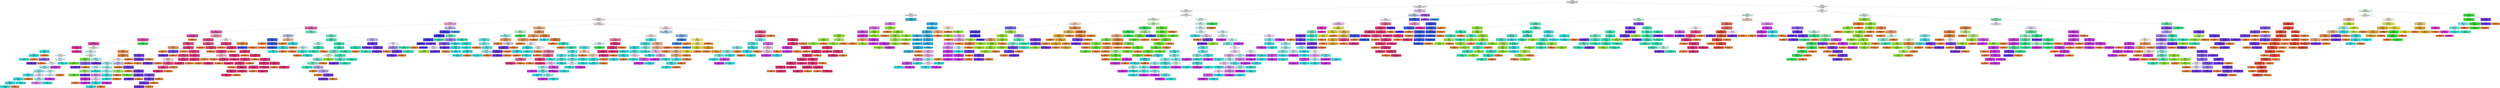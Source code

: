 digraph Tree {
node [shape=box, style="filled, rounded", color="black", fontname=helvetica] ;
edge [fontname=helvetica] ;
0 [label="service <= 34.5\nentropy = 4.42\nsamples = 475505\nvalue = [568975.0, 514781.78, 568969.33, 243844.0, 568935.77\n566085.74, 640090.5, 629274.84, 544437.15, 588510.31\n589417.01, 406406.67, 487688.0, 539820.17, 487688.0\n554720.81, 975376.0, 563038.94, 365766.0, 487688.0\n559567.39, 0.0, 568969.33]\nclass = phf.", fillcolor="#9d39e508"] ;
1 [label="hot <= 0.5\nentropy = 3.87\nsamples = 315467\nvalue = [472660.0, 108375.11, 243844.0, 0.0, 65978.36, 566085.74\n0.0, 625341.87, 0.0, 36496.76, 522179.81, 406406.67\n487688.0, 539820.17, 487688.0, 17324.91, 975376.0, 368382.35\n243844.0, 487688.0, 556837.79, 0.0, 0.0]\nclass = phf.", fillcolor="#9d39e50e"] ;
0 -> 1 [labeldistance=2.5, labelangle=45, headlabel="True"] ;
2 [label="srv_count <= 2.5\nentropy = 3.56\nsamples = 312624\nvalue = [469068.0, 81281.33, 81281.33, 0.0, 65978.36, 566085.74\n0.0, 625341.87, 0.0, 34900.03, 522179.81, 406406.67\n365766.0, 7567.57, 426727.0, 16839.16, 0.0, 368382.35, 0.0\n447047.33, 343019.36, 0.0, 0.0]\nclass = pod.", fillcolor="#39e56104"] ;
1 -> 2 ;
3 [label="dst_host_serror_rate <= 0.88\nentropy = 3.15\nsamples = 69165\nvalue = [106073.0, 27093.78, 81281.33, 0.0, 6233.3, 2433.03, 0.0\n55061.55, 0.0, 33987.61, 123122.66, 406406.67, 365766.0\n3363.37, 182883.0, 13762.78, 0.0, 32442.76, 0.0, 447047.33\n343019.36, 0.0, 0.0]\nclass = warezmaster.", fillcolor="#e539a606"] ;
2 -> 3 ;
4 [label="dst_host_srv_diff_host_rate <= 0.0\nentropy = 2.97\nsamples = 68123\nvalue = [106003.0, 27093.78, 81281.33, 0.0, 1161.4, 2433.03, 0.0\n55061.55, 0.0, 33987.61, 123122.66, 0.0, 365766.0, 3363.37\n182883.0, 13762.78, 0.0, 19361.0, 0.0, 447047.33\n343019.36, 0.0, 0.0]\nclass = warezmaster.", fillcolor="#e539a60e"] ;
3 -> 4 ;
5 [label="service <= 27.0\nentropy = 2.28\nsamples = 19140\nvalue = [29448.0, 0.0, 0.0, 0.0, 1161.4, 2433.03, 0.0, 23597.81\n0.0, 33759.51, 8950.41, 0.0, 121922.0, 3363.37, 182883.0\n13115.12, 0.0, 4186.16, 0.0, 447047.33, 40034.09, 0.0\n0.0]\nclass = warezmaster.", fillcolor="#e539a65c"] ;
4 -> 5 ;
6 [label="rerror_rate <= 0.16\nentropy = 1.51\nsamples = 19048\nvalue = [29446.0, 0.0, 0.0, 0.0, 869.37, 2433.03, 0.0, 23597.81\n0.0, 27372.57, 8513.8, 0.0, 0.0, 3363.37, 0.0, 11172.14\n0.0, 4186.16, 0.0, 447047.33, 40034.09, 0.0, 0.0]\nclass = warezmaster.", fillcolor="#e539a6ba"] ;
5 -> 6 ;
7 [label="logged_in <= 0.5\nentropy = 1.18\nsamples = 17921\nvalue = [28057.0, 0.0, 0.0, 0.0, 0.0, 2433.03, 0.0, 23597.81\n0.0, 0.0, 7640.59, 0.0, 0.0, 1681.68, 0.0, 3238.3, 0.0\n4186.16, 0.0, 447047.33, 40034.09, 0.0, 0.0]\nclass = warezmaster.", fillcolor="#e539a6c8"] ;
6 -> 7 ;
8 [label="dst_host_srv_rerror_rate <= 0.0\nentropy = 0.68\nsamples = 5454\nvalue = [8486.0, 0.0, 0.0, 0.0, 0.0, 2433.03, 0.0, 23597.81\n0.0, 0.0, 7640.59, 0.0, 0.0, 0.0, 0.0, 3076.39, 0.0\n4186.16, 0.0, 447047.33, 0.0, 0.0, 0.0]\nclass = warezmaster.", fillcolor="#e539a6e4"] ;
7 -> 8 ;
9 [label="wrong_fragment <= 0.5\nentropy = 0.68\nsamples = 5416\nvalue = [8431.0, 0.0, 0.0, 0.0, 0.0, 2433.03, 0.0, 23597.81\n0.0, 0.0, 7640.59, 0.0, 0.0, 0.0, 0.0, 3076.39, 0.0\n4186.16, 0.0, 447047.33, 0.0, 0.0, 0.0]\nclass = warezmaster.", fillcolor="#e539a6e4"] ;
8 -> 9 ;
10 [label="src_bytes <= 2.5\nentropy = 0.42\nsamples = 5411\nvalue = [8431.0, 0.0, 0.0, 0.0, 0.0, 2433.03, 0.0, 0.0, 0.0\n0.0, 7640.59, 0.0, 0.0, 0.0, 0.0, 3076.39, 0.0\n4186.16, 0.0, 447047.33, 0.0, 0.0, 0.0]\nclass = warezmaster.", fillcolor="#e539a6f1"] ;
9 -> 10 ;
11 [label="dst_host_same_src_port_rate <= 0.54\nentropy = 0.02\nsamples = 15\nvalue = [7.0, 0.0, 0.0, 0.0, 0.0, 0.0, 0.0, 0.0, 0.0, 0.0\n873.21, 0.0, 0.0, 0.0, 0.0, 0.0, 0.0, 0.0, 0.0\n447047.33, 0.0, 0.0, 0.0]\nclass = warezmaster.", fillcolor="#e539a6fe"] ;
10 -> 11 ;
12 [label="dst_host_count <= 57.5\nentropy = 0.07\nsamples = 9\nvalue = [7.0, 0.0, 0.0, 0.0, 0.0, 0.0, 0.0, 0.0, 0.0, 0.0\n873.21, 0.0, 0.0, 0.0, 0.0, 0.0, 0.0, 0.0, 0.0, 0.0\n0.0, 0.0, 0.0]\nclass = ipsweep.", fillcolor="#39e2e5fd"] ;
11 -> 12 ;
13 [label="srv_count <= 1.5\nentropy = 0.01\nsamples = 4\nvalue = [1.0, 0.0, 0.0, 0.0, 0.0, 0.0, 0.0, 0.0, 0.0, 0.0\n873.21, 0.0, 0.0, 0.0, 0.0, 0.0, 0.0, 0.0, 0.0, 0.0\n0.0, 0.0, 0.0]\nclass = ipsweep.", fillcolor="#39e2e5ff"] ;
12 -> 13 ;
14 [label="entropy = 0.0\nsamples = 3\nvalue = [0.0, 0.0, 0.0, 0.0, 0.0, 0.0, 0.0, 0.0, 0.0, 0.0\n873.21, 0.0, 0.0, 0.0, 0.0, 0.0, 0.0, 0.0, 0.0, 0.0\n0.0, 0.0, 0.0]\nclass = ipsweep.", fillcolor="#39e2e5ff"] ;
13 -> 14 ;
15 [label="entropy = 0.0\nsamples = 1\nvalue = [1, 0, 0, 0, 0, 0, 0, 0, 0, 0, 0, 0, 0, 0\n0, 0, 0, 0, 0, 0, 0, 0, 0]\nclass = normal.", fillcolor="#e58139ff"] ;
13 -> 15 ;
16 [label="entropy = 0.0\nsamples = 5\nvalue = [6, 0, 0, 0, 0, 0, 0, 0, 0, 0, 0, 0, 0, 0\n0, 0, 0, 0, 0, 0, 0, 0, 0]\nclass = normal.", fillcolor="#e58139ff"] ;
12 -> 16 ;
17 [label="entropy = 0.0\nsamples = 6\nvalue = [0.0, 0.0, 0.0, 0.0, 0.0, 0.0, 0.0, 0.0, 0.0, 0.0\n0.0, 0.0, 0.0, 0.0, 0.0, 0.0, 0.0, 0.0, 0.0\n447047.33, 0.0, 0.0, 0.0]\nclass = warezmaster.", fillcolor="#e539a6ff"] ;
11 -> 17 ;
18 [label="protocol_type <= 0.5\nentropy = 2.17\nsamples = 5396\nvalue = [8424.0, 0.0, 0.0, 0.0, 0.0, 2433.03, 0.0, 0.0, 0.0\n0.0, 6767.38, 0.0, 0.0, 0.0, 0.0, 3076.39, 0.0\n4186.16, 0.0, 0.0, 0.0, 0.0, 0.0]\nclass = normal.", fillcolor="#e5813917"] ;
10 -> 18 ;
19 [label="service <= 14.5\nentropy = 2.04\nsamples = 580\nvalue = [853.0, 0.0, 0.0, 0.0, 0.0, 2433.03, 0.0, 0.0, 0.0\n0.0, 6767.38, 0.0, 0.0, 0.0, 0.0, 2104.9, 0.0, 4186.16\n0.0, 0.0, 0.0, 0.0, 0.0]\nclass = ipsweep.", fillcolor="#39e2e536"] ;
18 -> 19 ;
20 [label="dst_host_same_srv_rate <= 0.43\nentropy = 1.72\nsamples = 381\nvalue = [571.0, 0.0, 0.0, 0.0, 0.0, 0.0, 0.0, 0.0, 0.0, 0.0\n3711.14, 0.0, 0.0, 0.0, 0.0, 1295.32, 0.0, 3139.62\n0.0, 0.0, 0.0, 0.0, 0.0]\nclass = ipsweep.", fillcolor="#39e2e51a"] ;
19 -> 20 ;
21 [label="src_bytes <= 25.0\nentropy = 0.73\nsamples = 211\nvalue = [328.0, 0.0, 0.0, 0.0, 0.0, 0.0, 0.0, 0.0, 0.0, 0.0\n0.0, 0.0, 0.0, 0.0, 0.0, 1295.32, 0.0, 0.0, 0.0, 0.0\n0.0, 0.0, 0.0]\nclass = satan.", fillcolor="#6f39e5be"] ;
20 -> 21 ;
22 [label="entropy = 0.0\nsamples = 4\nvalue = [0.0, 0.0, 0.0, 0.0, 0.0, 0.0, 0.0, 0.0, 0.0, 0.0\n0.0, 0.0, 0.0, 0.0, 0.0, 1295.32, 0.0, 0.0, 0.0, 0.0\n0.0, 0.0, 0.0]\nclass = satan.", fillcolor="#6f39e5ff"] ;
21 -> 22 ;
23 [label="entropy = 0.0\nsamples = 207\nvalue = [328, 0, 0, 0, 0, 0, 0, 0, 0, 0, 0, 0, 0, 0\n0, 0, 0, 0, 0, 0, 0, 0, 0]\nclass = normal.", fillcolor="#e58139ff"] ;
21 -> 23 ;
24 [label="diff_srv_rate <= 0.5\nentropy = 1.18\nsamples = 170\nvalue = [243.0, 0.0, 0.0, 0.0, 0.0, 0.0, 0.0, 0.0, 0.0, 0.0\n3711.14, 0.0, 0.0, 0.0, 0.0, 0.0, 0.0, 3139.62, 0.0\n0.0, 0.0, 0.0, 0.0]\nclass = ipsweep.", fillcolor="#39e2e525"] ;
20 -> 24 ;
25 [label="dst_host_diff_srv_rate <= 0.31\nentropy = 1.19\nsamples = 169\nvalue = [243.0, 0.0, 0.0, 0.0, 0.0, 0.0, 0.0, 0.0, 0.0, 0.0\n3056.24, 0.0, 0.0, 0.0, 0.0, 0.0, 0.0, 3139.62, 0.0\n0.0, 0.0, 0.0, 0.0]\nclass = nmap.", fillcolor="#cb39e506"] ;
24 -> 25 ;
26 [label="srv_count <= 1.5\nentropy = 1.16\nsamples = 167\nvalue = [243.0, 0.0, 0.0, 0.0, 0.0, 0.0, 0.0, 0.0, 0.0, 0.0\n3056.24, 0.0, 0.0, 0.0, 0.0, 0.0, 0.0, 1569.81, 0.0\n0.0, 0.0, 0.0, 0.0]\nclass = ipsweep.", fillcolor="#39e2e573"] ;
25 -> 26 ;
27 [label="src_dst_bytes_diff <= -13.0\nentropy = 1.11\nsamples = 113\nvalue = [167.0, 0.0, 0.0, 0.0, 0.0, 0.0, 0.0, 0.0, 0.0, 0.0\n2401.33, 0.0, 0.0, 0.0, 0.0, 0.0, 0.0, 1046.54, 0.0\n0.0, 0.0, 0.0, 0.0]\nclass = ipsweep.", fillcolor="#39e2e587"] ;
26 -> 27 ;
28 [label="dst_host_srv_count <= 4.5\nentropy = 0.46\nsamples = 109\nvalue = [167.0, 0.0, 0.0, 0.0, 0.0, 0.0, 0.0, 0.0, 0.0, 0.0\n1528.12, 0.0, 0.0, 0.0, 0.0, 0.0, 0.0, 0.0, 0.0, 0.0\n0.0, 0.0, 0.0]\nclass = ipsweep.", fillcolor="#39e2e5e3"] ;
27 -> 28 ;
29 [label="dst_host_count <= 1.5\nentropy = 0.01\nsamples = 5\nvalue = [1.0, 0.0, 0.0, 0.0, 0.0, 0.0, 0.0, 0.0, 0.0, 0.0\n1528.12, 0.0, 0.0, 0.0, 0.0, 0.0, 0.0, 0.0, 0.0, 0.0\n0.0, 0.0, 0.0]\nclass = ipsweep.", fillcolor="#39e2e5ff"] ;
28 -> 29 ;
30 [label="src_bytes <= 24.0\nentropy = 0.02\nsamples = 2\nvalue = [1.0, 0.0, 0.0, 0.0, 0.0, 0.0, 0.0, 0.0, 0.0, 0.0\n436.61, 0.0, 0.0, 0.0, 0.0, 0.0, 0.0, 0.0, 0.0, 0.0\n0.0, 0.0, 0.0]\nclass = ipsweep.", fillcolor="#39e2e5fe"] ;
29 -> 30 ;
31 [label="entropy = 0.0\nsamples = 1\nvalue = [0.0, 0.0, 0.0, 0.0, 0.0, 0.0, 0.0, 0.0, 0.0, 0.0\n436.61, 0.0, 0.0, 0.0, 0.0, 0.0, 0.0, 0.0, 0.0, 0.0\n0.0, 0.0, 0.0]\nclass = ipsweep.", fillcolor="#39e2e5ff"] ;
30 -> 31 ;
32 [label="entropy = 0.0\nsamples = 1\nvalue = [1, 0, 0, 0, 0, 0, 0, 0, 0, 0, 0, 0, 0, 0\n0, 0, 0, 0, 0, 0, 0, 0, 0]\nclass = normal.", fillcolor="#e58139ff"] ;
30 -> 32 ;
33 [label="entropy = 0.0\nsamples = 3\nvalue = [0.0, 0.0, 0.0, 0.0, 0.0, 0.0, 0.0, 0.0, 0.0, 0.0\n1091.51, 0.0, 0.0, 0.0, 0.0, 0.0, 0.0, 0.0, 0.0, 0.0\n0.0, 0.0, 0.0]\nclass = ipsweep.", fillcolor="#39e2e5ff"] ;
29 -> 33 ;
34 [label="entropy = 0.0\nsamples = 104\nvalue = [166, 0, 0, 0, 0, 0, 0, 0, 0, 0, 0, 0, 0, 0\n0, 0, 0, 0, 0, 0, 0, 0, 0]\nclass = normal.", fillcolor="#e58139ff"] ;
28 -> 34 ;
35 [label="dst_host_count <= 3.0\nentropy = 0.99\nsamples = 4\nvalue = [0.0, 0.0, 0.0, 0.0, 0.0, 0.0, 0.0, 0.0, 0.0, 0.0\n873.21, 0.0, 0.0, 0.0, 0.0, 0.0, 0.0, 1046.54, 0.0\n0.0, 0.0, 0.0, 0.0]\nclass = nmap.", fillcolor="#cb39e52a"] ;
27 -> 35 ;
36 [label="dst_host_srv_count <= 1.5\nentropy = 0.95\nsamples = 3\nvalue = [0.0, 0.0, 0.0, 0.0, 0.0, 0.0, 0.0, 0.0, 0.0, 0.0\n873.21, 0.0, 0.0, 0.0, 0.0, 0.0, 0.0, 523.27, 0.0\n0.0, 0.0, 0.0, 0.0]\nclass = ipsweep.", fillcolor="#39e2e566"] ;
35 -> 36 ;
37 [label="entropy = 0.87\nsamples = 2\nvalue = [0.0, 0.0, 0.0, 0.0, 0.0, 0.0, 0.0, 0.0, 0.0, 0.0\n218.3, 0.0, 0.0, 0.0, 0.0, 0.0, 0.0, 523.27, 0.0\n0.0, 0.0, 0.0, 0.0]\nclass = nmap.", fillcolor="#cb39e595"] ;
36 -> 37 ;
38 [label="entropy = 0.0\nsamples = 1\nvalue = [0.0, 0.0, 0.0, 0.0, 0.0, 0.0, 0.0, 0.0, 0.0, 0.0\n654.91, 0.0, 0.0, 0.0, 0.0, 0.0, 0.0, 0.0, 0.0, 0.0\n0.0, 0.0, 0.0]\nclass = ipsweep.", fillcolor="#39e2e5ff"] ;
36 -> 38 ;
39 [label="entropy = 0.0\nsamples = 1\nvalue = [0.0, 0.0, 0.0, 0.0, 0.0, 0.0, 0.0, 0.0, 0.0, 0.0\n0.0, 0.0, 0.0, 0.0, 0.0, 0.0, 0.0, 523.27, 0.0, 0.0\n0.0, 0.0, 0.0]\nclass = nmap.", fillcolor="#cb39e5ff"] ;
35 -> 39 ;
40 [label="src_bytes <= 19.0\nentropy = 1.26\nsamples = 54\nvalue = [76.0, 0.0, 0.0, 0.0, 0.0, 0.0, 0.0, 0.0, 0.0, 0.0\n654.91, 0.0, 0.0, 0.0, 0.0, 0.0, 0.0, 523.27, 0.0\n0.0, 0.0, 0.0, 0.0]\nclass = ipsweep.", fillcolor="#39e2e52e"] ;
26 -> 40 ;
41 [label="entropy = 0.99\nsamples = 2\nvalue = [0.0, 0.0, 0.0, 0.0, 0.0, 0.0, 0.0, 0.0, 0.0, 0.0\n654.91, 0.0, 0.0, 0.0, 0.0, 0.0, 0.0, 523.27, 0.0\n0.0, 0.0, 0.0, 0.0]\nclass = ipsweep.", fillcolor="#39e2e533"] ;
40 -> 41 ;
42 [label="entropy = 0.0\nsamples = 52\nvalue = [76, 0, 0, 0, 0, 0, 0, 0, 0, 0, 0, 0, 0, 0\n0, 0, 0, 0, 0, 0, 0, 0, 0]\nclass = normal.", fillcolor="#e58139ff"] ;
40 -> 42 ;
43 [label="entropy = -0.0\nsamples = 2\nvalue = [0.0, 0.0, 0.0, 0.0, 0.0, 0.0, 0.0, 0.0, 0.0, 0.0\n0.0, 0.0, 0.0, 0.0, 0.0, 0.0, 0.0, 1569.81, 0.0, 0.0\n0.0, 0.0, 0.0]\nclass = nmap.", fillcolor="#cb39e5ff"] ;
25 -> 43 ;
44 [label="entropy = 0.0\nsamples = 1\nvalue = [0.0, 0.0, 0.0, 0.0, 0.0, 0.0, 0.0, 0.0, 0.0, 0.0\n654.91, 0.0, 0.0, 0.0, 0.0, 0.0, 0.0, 0.0, 0.0, 0.0\n0.0, 0.0, 0.0]\nclass = ipsweep.", fillcolor="#39e2e5ff"] ;
24 -> 44 ;
45 [label="dst_host_same_src_port_rate <= 0.65\nentropy = 1.97\nsamples = 199\nvalue = [282.0, 0.0, 0.0, 0.0, 0.0, 2433.03, 0.0, 0.0, 0.0\n0.0, 3056.24, 0.0, 0.0, 0.0, 0.0, 809.58, 0.0, 1046.54\n0.0, 0.0, 0.0, 0.0, 0.0]\nclass = ipsweep.", fillcolor="#39e2e51f"] ;
19 -> 45 ;
46 [label="src_dst_bytes_diff <= -548.0\nentropy = 0.62\nsamples = 27\nvalue = [30.0, 0.0, 0.0, 0.0, 0.0, 1351.69, 0.0, 0.0, 0.0\n0.0, 0.0, 0.0, 0.0, 0.0, 0.0, 161.92, 0.0, 0.0, 0.0\n0.0, 0.0, 0.0, 0.0]\nclass = smurf.", fillcolor="#6ae539dc"] ;
45 -> 46 ;
47 [label="entropy = 0.0\nsamples = 5\nvalue = [0.0, 0.0, 0.0, 0.0, 0.0, 1351.69, 0.0, 0.0, 0.0, 0.0\n0.0, 0.0, 0.0, 0.0, 0.0, 0.0, 0.0, 0.0, 0.0, 0.0\n0.0, 0.0, 0.0]\nclass = smurf.", fillcolor="#6ae539ff"] ;
46 -> 47 ;
48 [label="src_bytes <= 42.0\nentropy = 0.63\nsamples = 22\nvalue = [30.0, 0.0, 0.0, 0.0, 0.0, 0.0, 0.0, 0.0, 0.0, 0.0\n0.0, 0.0, 0.0, 0.0, 0.0, 161.92, 0.0, 0.0, 0.0, 0.0\n0.0, 0.0, 0.0]\nclass = satan.", fillcolor="#6f39e5d0"] ;
46 -> 48 ;
49 [label="entropy = 0.0\nsamples = 1\nvalue = [0.0, 0.0, 0.0, 0.0, 0.0, 0.0, 0.0, 0.0, 0.0, 0.0\n0.0, 0.0, 0.0, 0.0, 0.0, 161.92, 0.0, 0.0, 0.0, 0.0\n0.0, 0.0, 0.0]\nclass = satan.", fillcolor="#6f39e5ff"] ;
48 -> 49 ;
50 [label="entropy = 0.0\nsamples = 21\nvalue = [30, 0, 0, 0, 0, 0, 0, 0, 0, 0, 0, 0, 0, 0\n0, 0, 0, 0, 0, 0, 0, 0, 0]\nclass = normal.", fillcolor="#e58139ff"] ;
48 -> 50 ;
51 [label="dst_host_same_srv_rate <= 0.62\nentropy = 1.91\nsamples = 172\nvalue = [252.0, 0.0, 0.0, 0.0, 0.0, 1081.35, 0.0, 0.0, 0.0\n0.0, 3056.24, 0.0, 0.0, 0.0, 0.0, 647.66, 0.0, 1046.54\n0.0, 0.0, 0.0, 0.0, 0.0]\nclass = ipsweep.", fillcolor="#39e2e565"] ;
45 -> 51 ;
52 [label="entropy = 0.0\nsamples = 1\nvalue = [0.0, 0.0, 0.0, 0.0, 0.0, 0.0, 0.0, 0.0, 0.0, 0.0\n0.0, 0.0, 0.0, 0.0, 0.0, 323.83, 0.0, 0.0, 0.0, 0.0\n0.0, 0.0, 0.0]\nclass = satan.", fillcolor="#6f39e5ff"] ;
51 -> 52 ;
53 [label="dst_host_srv_count <= 1.5\nentropy = 1.82\nsamples = 171\nvalue = [252.0, 0.0, 0.0, 0.0, 0.0, 1081.35, 0.0, 0.0, 0.0\n0.0, 3056.24, 0.0, 0.0, 0.0, 0.0, 323.83, 0.0, 1046.54\n0.0, 0.0, 0.0, 0.0, 0.0]\nclass = ipsweep.", fillcolor="#39e2e56c"] ;
51 -> 53 ;
54 [label="src_dst_bytes_diff <= -19.0\nentropy = 1.44\nsamples = 5\nvalue = [1.0, 0.0, 0.0, 0.0, 0.0, 811.01, 0.0, 0.0, 0.0, 0.0\n1091.51, 0.0, 0.0, 0.0, 0.0, 323.83, 0.0, 0.0, 0.0\n0.0, 0.0, 0.0, 0.0]\nclass = ipsweep.", fillcolor="#39e2e533"] ;
53 -> 54 ;
55 [label="src_dst_bytes_diff <= -270.0\nentropy = 0.87\nsamples = 3\nvalue = [1.0, 0.0, 0.0, 0.0, 0.0, 811.01, 0.0, 0.0, 0.0, 0.0\n0.0, 0.0, 0.0, 0.0, 0.0, 323.83, 0.0, 0.0, 0.0, 0.0\n0.0, 0.0, 0.0]\nclass = smurf.", fillcolor="#6ae53999"] ;
54 -> 55 ;
56 [label="entropy = 0.0\nsamples = 1\nvalue = [0.0, 0.0, 0.0, 0.0, 0.0, 811.01, 0.0, 0.0, 0.0, 0.0\n0.0, 0.0, 0.0, 0.0, 0.0, 0.0, 0.0, 0.0, 0.0, 0.0\n0.0, 0.0, 0.0]\nclass = smurf.", fillcolor="#6ae539ff"] ;
55 -> 56 ;
57 [label="entropy = 0.03\nsamples = 2\nvalue = [1.0, 0.0, 0.0, 0.0, 0.0, 0.0, 0.0, 0.0, 0.0, 0.0\n0.0, 0.0, 0.0, 0.0, 0.0, 323.83, 0.0, 0.0, 0.0, 0.0\n0.0, 0.0, 0.0]\nclass = satan.", fillcolor="#6f39e5fe"] ;
55 -> 57 ;
58 [label="entropy = -0.0\nsamples = 2\nvalue = [0.0, 0.0, 0.0, 0.0, 0.0, 0.0, 0.0, 0.0, 0.0, 0.0\n1091.51, 0.0, 0.0, 0.0, 0.0, 0.0, 0.0, 0.0, 0.0, 0.0\n0.0, 0.0, 0.0]\nclass = ipsweep.", fillcolor="#39e2e5ff"] ;
54 -> 58 ;
59 [label="srv_count <= 1.5\nentropy = 1.55\nsamples = 166\nvalue = [251.0, 0.0, 0.0, 0.0, 0.0, 270.34, 0.0, 0.0, 0.0\n0.0, 1964.72, 0.0, 0.0, 0.0, 0.0, 0.0, 0.0, 1046.54\n0.0, 0.0, 0.0, 0.0, 0.0]\nclass = ipsweep.", fillcolor="#39e2e55e"] ;
53 -> 59 ;
60 [label="dst_host_count <= 6.5\nentropy = 1.17\nsamples = 99\nvalue = [153.0, 0.0, 0.0, 0.0, 0.0, 0.0, 0.0, 0.0, 0.0, 0.0\n1964.72, 0.0, 0.0, 0.0, 0.0, 0.0, 0.0, 1046.54, 0.0\n0.0, 0.0, 0.0, 0.0]\nclass = ipsweep.", fillcolor="#39e2e56f"] ;
59 -> 60 ;
61 [label="dst_host_srv_count <= 5.5\nentropy = 0.91\nsamples = 6\nvalue = [6.0, 0.0, 0.0, 0.0, 0.0, 0.0, 0.0, 0.0, 0.0, 0.0\n436.61, 0.0, 0.0, 0.0, 0.0, 0.0, 0.0, 1046.54, 0.0\n0.0, 0.0, 0.0, 0.0]\nclass = nmap.", fillcolor="#cb39e594"] ;
60 -> 61 ;
62 [label="src_dst_bytes_diff <= -19.0\nentropy = 0.05\nsamples = 3\nvalue = [3.0, 0.0, 0.0, 0.0, 0.0, 0.0, 0.0, 0.0, 0.0, 0.0\n0.0, 0.0, 0.0, 0.0, 0.0, 0.0, 0.0, 523.27, 0.0, 0.0\n0.0, 0.0, 0.0]\nclass = nmap.", fillcolor="#cb39e5fe"] ;
61 -> 62 ;
63 [label="entropy = 0.0\nsamples = 2\nvalue = [3, 0, 0, 0, 0, 0, 0, 0, 0, 0, 0, 0, 0, 0\n0, 0, 0, 0, 0, 0, 0, 0, 0]\nclass = normal.", fillcolor="#e58139ff"] ;
62 -> 63 ;
64 [label="entropy = 0.0\nsamples = 1\nvalue = [0.0, 0.0, 0.0, 0.0, 0.0, 0.0, 0.0, 0.0, 0.0, 0.0\n0.0, 0.0, 0.0, 0.0, 0.0, 0.0, 0.0, 523.27, 0.0, 0.0\n0.0, 0.0, 0.0]\nclass = nmap.", fillcolor="#cb39e5ff"] ;
62 -> 64 ;
65 [label="src_dst_bytes_diff <= -13.0\nentropy = 1.02\nsamples = 3\nvalue = [3.0, 0.0, 0.0, 0.0, 0.0, 0.0, 0.0, 0.0, 0.0, 0.0\n436.61, 0.0, 0.0, 0.0, 0.0, 0.0, 0.0, 523.27, 0.0\n0.0, 0.0, 0.0, 0.0]\nclass = nmap.", fillcolor="#cb39e52a"] ;
61 -> 65 ;
66 [label="src_bytes <= 24.0\nentropy = 0.06\nsamples = 2\nvalue = [3.0, 0.0, 0.0, 0.0, 0.0, 0.0, 0.0, 0.0, 0.0, 0.0\n436.61, 0.0, 0.0, 0.0, 0.0, 0.0, 0.0, 0.0, 0.0, 0.0\n0.0, 0.0, 0.0]\nclass = ipsweep.", fillcolor="#39e2e5fd"] ;
65 -> 66 ;
67 [label="entropy = 0.0\nsamples = 1\nvalue = [0.0, 0.0, 0.0, 0.0, 0.0, 0.0, 0.0, 0.0, 0.0, 0.0\n436.61, 0.0, 0.0, 0.0, 0.0, 0.0, 0.0, 0.0, 0.0, 0.0\n0.0, 0.0, 0.0]\nclass = ipsweep.", fillcolor="#39e2e5ff"] ;
66 -> 67 ;
68 [label="entropy = 0.0\nsamples = 1\nvalue = [3, 0, 0, 0, 0, 0, 0, 0, 0, 0, 0, 0, 0, 0\n0, 0, 0, 0, 0, 0, 0, 0, 0]\nclass = normal.", fillcolor="#e58139ff"] ;
66 -> 68 ;
69 [label="entropy = 0.0\nsamples = 1\nvalue = [0.0, 0.0, 0.0, 0.0, 0.0, 0.0, 0.0, 0.0, 0.0, 0.0\n0.0, 0.0, 0.0, 0.0, 0.0, 0.0, 0.0, 523.27, 0.0, 0.0\n0.0, 0.0, 0.0]\nclass = nmap.", fillcolor="#cb39e5ff"] ;
65 -> 69 ;
70 [label="src_bytes <= 24.0\nentropy = 0.43\nsamples = 93\nvalue = [147.0, 0.0, 0.0, 0.0, 0.0, 0.0, 0.0, 0.0, 0.0, 0.0\n1528.12, 0.0, 0.0, 0.0, 0.0, 0.0, 0.0, 0.0, 0.0, 0.0\n0.0, 0.0, 0.0]\nclass = ipsweep.", fillcolor="#39e2e5e6"] ;
60 -> 70 ;
71 [label="entropy = 0.0\nsamples = 6\nvalue = [0.0, 0.0, 0.0, 0.0, 0.0, 0.0, 0.0, 0.0, 0.0, 0.0\n1528.12, 0.0, 0.0, 0.0, 0.0, 0.0, 0.0, 0.0, 0.0, 0.0\n0.0, 0.0, 0.0]\nclass = ipsweep.", fillcolor="#39e2e5ff"] ;
70 -> 71 ;
72 [label="entropy = 0.0\nsamples = 87\nvalue = [147, 0, 0, 0, 0, 0, 0, 0, 0, 0, 0, 0, 0, 0\n0, 0, 0, 0, 0, 0, 0, 0, 0]\nclass = normal.", fillcolor="#e58139ff"] ;
70 -> 72 ;
73 [label="src_bytes <= 275.0\nentropy = 0.84\nsamples = 67\nvalue = [98.0, 0.0, 0.0, 0.0, 0.0, 270.34, 0.0, 0.0, 0.0, 0.0\n0.0, 0.0, 0.0, 0.0, 0.0, 0.0, 0.0, 0.0, 0.0, 0.0\n0.0, 0.0, 0.0]\nclass = smurf.", fillcolor="#6ae539a3"] ;
59 -> 73 ;
74 [label="entropy = 0.0\nsamples = 66\nvalue = [98, 0, 0, 0, 0, 0, 0, 0, 0, 0, 0, 0, 0, 0\n0, 0, 0, 0, 0, 0, 0, 0, 0]\nclass = normal.", fillcolor="#e58139ff"] ;
73 -> 74 ;
75 [label="entropy = 0.0\nsamples = 1\nvalue = [0.0, 0.0, 0.0, 0.0, 0.0, 270.34, 0.0, 0.0, 0.0, 0.0\n0.0, 0.0, 0.0, 0.0, 0.0, 0.0, 0.0, 0.0, 0.0, 0.0\n0.0, 0.0, 0.0]\nclass = smurf.", fillcolor="#6ae539ff"] ;
73 -> 75 ;
76 [label="dst_bytes <= 1092.0\nentropy = 0.51\nsamples = 4816\nvalue = [7571.0, 0.0, 0.0, 0.0, 0.0, 0.0, 0.0, 0.0, 0.0, 0.0\n0.0, 0.0, 0.0, 0.0, 0.0, 971.49, 0.0, 0.0, 0.0, 0.0\n0.0, 0.0, 0.0]\nclass = normal.", fillcolor="#e58139de"] ;
18 -> 76 ;
77 [label="dst_host_srv_count <= 2.5\nentropy = 0.33\nsamples = 4804\nvalue = [7552.0, 0.0, 0.0, 0.0, 0.0, 0.0, 0.0, 0.0, 0.0, 0.0\n0.0, 0.0, 0.0, 0.0, 0.0, 485.75, 0.0, 0.0, 0.0, 0.0\n0.0, 0.0, 0.0]\nclass = normal.", fillcolor="#e58139ef"] ;
76 -> 77 ;
78 [label="protocol_type <= 1.5\nentropy = 1.0\nsamples = 301\nvalue = [459.0, 0.0, 0.0, 0.0, 0.0, 0.0, 0.0, 0.0, 0.0, 0.0\n0.0, 0.0, 0.0, 0.0, 0.0, 485.75, 0.0, 0.0, 0.0, 0.0\n0.0, 0.0, 0.0]\nclass = satan.", fillcolor="#6f39e50e"] ;
77 -> 78 ;
79 [label="diff_srv_rate <= 0.63\nentropy = 0.97\nsamples = 216\nvalue = [319.0, 0.0, 0.0, 0.0, 0.0, 0.0, 0.0, 0.0, 0.0, 0.0\n0.0, 0.0, 0.0, 0.0, 0.0, 485.75, 0.0, 0.0, 0.0, 0.0\n0.0, 0.0, 0.0]\nclass = satan.", fillcolor="#6f39e558"] ;
78 -> 79 ;
80 [label="entropy = 0.0\nsamples = 198\nvalue = [296, 0, 0, 0, 0, 0, 0, 0, 0, 0, 0, 0, 0, 0\n0, 0, 0, 0, 0, 0, 0, 0, 0]\nclass = normal.", fillcolor="#e58139ff"] ;
79 -> 80 ;
81 [label="dst_host_same_srv_rate <= 0.0\nentropy = 0.27\nsamples = 18\nvalue = [23.0, 0.0, 0.0, 0.0, 0.0, 0.0, 0.0, 0.0, 0.0, 0.0\n0.0, 0.0, 0.0, 0.0, 0.0, 485.75, 0.0, 0.0, 0.0, 0.0\n0.0, 0.0, 0.0]\nclass = satan.", fillcolor="#6f39e5f3"] ;
79 -> 81 ;
82 [label="entropy = 0.0\nsamples = 3\nvalue = [4, 0, 0, 0, 0, 0, 0, 0, 0, 0, 0, 0, 0, 0\n0, 0, 0, 0, 0, 0, 0, 0, 0]\nclass = normal.", fillcolor="#e58139ff"] ;
81 -> 82 ;
83 [label="dst_host_same_src_port_rate <= 0.0\nentropy = 0.23\nsamples = 15\nvalue = [19.0, 0.0, 0.0, 0.0, 0.0, 0.0, 0.0, 0.0, 0.0, 0.0\n0.0, 0.0, 0.0, 0.0, 0.0, 485.75, 0.0, 0.0, 0.0, 0.0\n0.0, 0.0, 0.0]\nclass = satan.", fillcolor="#6f39e5f5"] ;
81 -> 83 ;
84 [label="dst_bytes <= 31.5\nentropy = 0.1\nsamples = 4\nvalue = [4.0, 0.0, 0.0, 0.0, 0.0, 0.0, 0.0, 0.0, 0.0, 0.0\n0.0, 0.0, 0.0, 0.0, 0.0, 323.83, 0.0, 0.0, 0.0, 0.0\n0.0, 0.0, 0.0]\nclass = satan.", fillcolor="#6f39e5fc"] ;
83 -> 84 ;
85 [label="entropy = 0.0\nsamples = 2\nvalue = [0.0, 0.0, 0.0, 0.0, 0.0, 0.0, 0.0, 0.0, 0.0, 0.0\n0.0, 0.0, 0.0, 0.0, 0.0, 323.83, 0.0, 0.0, 0.0, 0.0\n0.0, 0.0, 0.0]\nclass = satan.", fillcolor="#6f39e5ff"] ;
84 -> 85 ;
86 [label="entropy = 0.0\nsamples = 2\nvalue = [4, 0, 0, 0, 0, 0, 0, 0, 0, 0, 0, 0, 0, 0\n0, 0, 0, 0, 0, 0, 0, 0, 0]\nclass = normal.", fillcolor="#e58139ff"] ;
84 -> 86 ;
87 [label="count <= 2.5\nentropy = 0.42\nsamples = 11\nvalue = [15.0, 0.0, 0.0, 0.0, 0.0, 0.0, 0.0, 0.0, 0.0, 0.0\n0.0, 0.0, 0.0, 0.0, 0.0, 161.92, 0.0, 0.0, 0.0, 0.0\n0.0, 0.0, 0.0]\nclass = satan.", fillcolor="#6f39e5e7"] ;
83 -> 87 ;
88 [label="src_bytes <= 127.5\nentropy = 0.3\nsamples = 7\nvalue = [9.0, 0.0, 0.0, 0.0, 0.0, 0.0, 0.0, 0.0, 0.0, 0.0\n0.0, 0.0, 0.0, 0.0, 0.0, 161.92, 0.0, 0.0, 0.0, 0.0\n0.0, 0.0, 0.0]\nclass = satan.", fillcolor="#6f39e5f1"] ;
87 -> 88 ;
89 [label="dst_bytes <= 36.5\nentropy = 0.25\nsamples = 5\nvalue = [7.0, 0.0, 0.0, 0.0, 0.0, 0.0, 0.0, 0.0, 0.0, 0.0\n0.0, 0.0, 0.0, 0.0, 0.0, 161.92, 0.0, 0.0, 0.0, 0.0\n0.0, 0.0, 0.0]\nclass = satan.", fillcolor="#6f39e5f4"] ;
88 -> 89 ;
90 [label="entropy = 0.0\nsamples = 1\nvalue = [0.0, 0.0, 0.0, 0.0, 0.0, 0.0, 0.0, 0.0, 0.0, 0.0\n0.0, 0.0, 0.0, 0.0, 0.0, 161.92, 0.0, 0.0, 0.0, 0.0\n0.0, 0.0, 0.0]\nclass = satan.", fillcolor="#6f39e5ff"] ;
89 -> 90 ;
91 [label="entropy = 0.0\nsamples = 4\nvalue = [7, 0, 0, 0, 0, 0, 0, 0, 0, 0, 0, 0, 0, 0\n0, 0, 0, 0, 0, 0, 0, 0, 0]\nclass = normal.", fillcolor="#e58139ff"] ;
89 -> 91 ;
92 [label="entropy = 0.0\nsamples = 2\nvalue = [2, 0, 0, 0, 0, 0, 0, 0, 0, 0, 0, 0, 0, 0\n0, 0, 0, 0, 0, 0, 0, 0, 0]\nclass = normal.", fillcolor="#e58139ff"] ;
88 -> 92 ;
93 [label="entropy = 0.0\nsamples = 4\nvalue = [6, 0, 0, 0, 0, 0, 0, 0, 0, 0, 0, 0, 0, 0\n0, 0, 0, 0, 0, 0, 0, 0, 0]\nclass = normal.", fillcolor="#e58139ff"] ;
87 -> 93 ;
94 [label="entropy = 0.0\nsamples = 85\nvalue = [140, 0, 0, 0, 0, 0, 0, 0, 0, 0, 0, 0, 0, 0\n0, 0, 0, 0, 0, 0, 0, 0, 0]\nclass = normal.", fillcolor="#e58139ff"] ;
78 -> 94 ;
95 [label="entropy = 0.0\nsamples = 4503\nvalue = [7093, 0, 0, 0, 0, 0, 0, 0, 0, 0, 0, 0, 0, 0\n0, 0, 0, 0, 0, 0, 0, 0, 0]\nclass = normal.", fillcolor="#e58139ff"] ;
77 -> 95 ;
96 [label="dst_host_same_srv_rate <= 0.04\nentropy = 0.23\nsamples = 12\nvalue = [19.0, 0.0, 0.0, 0.0, 0.0, 0.0, 0.0, 0.0, 0.0, 0.0\n0.0, 0.0, 0.0, 0.0, 0.0, 485.75, 0.0, 0.0, 0.0, 0.0\n0.0, 0.0, 0.0]\nclass = satan.", fillcolor="#6f39e5f5"] ;
76 -> 96 ;
97 [label="dst_host_srv_count <= 2.0\nentropy = 0.1\nsamples = 5\nvalue = [6.0, 0.0, 0.0, 0.0, 0.0, 0.0, 0.0, 0.0, 0.0, 0.0\n0.0, 0.0, 0.0, 0.0, 0.0, 485.75, 0.0, 0.0, 0.0, 0.0\n0.0, 0.0, 0.0]\nclass = satan.", fillcolor="#6f39e5fc"] ;
96 -> 97 ;
98 [label="entropy = 0.0\nsamples = 3\nvalue = [6, 0, 0, 0, 0, 0, 0, 0, 0, 0, 0, 0, 0, 0\n0, 0, 0, 0, 0, 0, 0, 0, 0]\nclass = normal.", fillcolor="#e58139ff"] ;
97 -> 98 ;
99 [label="entropy = 0.0\nsamples = 2\nvalue = [0.0, 0.0, 0.0, 0.0, 0.0, 0.0, 0.0, 0.0, 0.0, 0.0\n0.0, 0.0, 0.0, 0.0, 0.0, 485.75, 0.0, 0.0, 0.0, 0.0\n0.0, 0.0, 0.0]\nclass = satan.", fillcolor="#6f39e5ff"] ;
97 -> 99 ;
100 [label="entropy = 0.0\nsamples = 7\nvalue = [13, 0, 0, 0, 0, 0, 0, 0, 0, 0, 0, 0, 0, 0\n0, 0, 0, 0, 0, 0, 0, 0, 0]\nclass = normal.", fillcolor="#e58139ff"] ;
96 -> 100 ;
101 [label="entropy = -0.0\nsamples = 5\nvalue = [0.0, 0.0, 0.0, 0.0, 0.0, 0.0, 0.0, 23597.81, 0.0\n0.0, 0.0, 0.0, 0.0, 0.0, 0.0, 0.0, 0.0, 0.0, 0.0\n0.0, 0.0, 0.0, 0.0]\nclass = pod.", fillcolor="#39e561ff"] ;
9 -> 101 ;
102 [label="entropy = 0.0\nsamples = 38\nvalue = [55, 0, 0, 0, 0, 0, 0, 0, 0, 0, 0, 0, 0, 0\n0, 0, 0, 0, 0, 0, 0, 0, 0]\nclass = normal.", fillcolor="#e58139ff"] ;
8 -> 102 ;
103 [label="dst_host_same_srv_rate <= 0.41\nentropy = 1.09\nsamples = 12467\nvalue = [19571.0, 0.0, 0.0, 0.0, 0.0, 0.0, 0.0, 0.0, 0.0, 0.0\n0.0, 0.0, 0.0, 1681.68, 0.0, 161.92, 0.0, 0.0, 0.0\n0.0, 40034.09, 0.0, 0.0]\nclass = warezclient.", fillcolor="#e539787d"] ;
7 -> 103 ;
104 [label="srv_count <= 1.5\nentropy = 0.57\nsamples = 2131\nvalue = [3305.0, 0.0, 0.0, 0.0, 0.0, 0.0, 0.0, 0.0, 0.0, 0.0\n0.0, 0.0, 0.0, 0.0, 0.0, 161.92, 0.0, 0.0, 0.0, 0.0\n24566.37, 0.0, 0.0]\nclass = warezclient.", fillcolor="#e53978db"] ;
103 -> 104 ;
105 [label="dst_host_same_src_port_rate <= 0.04\nentropy = 0.57\nsamples = 1160\nvalue = [1789.0, 0.0, 0.0, 0.0, 0.0, 0.0, 0.0, 0.0, 0.0, 0.0\n0.0, 0.0, 0.0, 0.0, 0.0, 161.92, 0.0, 0.0, 0.0, 0.0\n14557.85, 0.0, 0.0]\nclass = warezclient.", fillcolor="#e53978dd"] ;
104 -> 105 ;
106 [label="service <= 20.5\nentropy = 0.7\nsamples = 451\nvalue = [704.0, 0.0, 0.0, 0.0, 0.0, 0.0, 0.0, 0.0, 0.0, 0.0\n0.0, 0.0, 0.0, 0.0, 0.0, 161.92, 0.0, 0.0, 0.0, 0.0\n0.0, 0.0, 0.0]\nclass = normal.", fillcolor="#e58139c4"] ;
105 -> 106 ;
107 [label="entropy = 0.0\nsamples = 443\nvalue = [692, 0, 0, 0, 0, 0, 0, 0, 0, 0, 0, 0, 0, 0\n0, 0, 0, 0, 0, 0, 0, 0, 0]\nclass = normal.", fillcolor="#e58139ff"] ;
106 -> 107 ;
108 [label="same_srv_rate <= 0.75\nentropy = 0.36\nsamples = 8\nvalue = [12.0, 0.0, 0.0, 0.0, 0.0, 0.0, 0.0, 0.0, 0.0, 0.0\n0.0, 0.0, 0.0, 0.0, 0.0, 161.92, 0.0, 0.0, 0.0, 0.0\n0.0, 0.0, 0.0]\nclass = satan.", fillcolor="#6f39e5ec"] ;
106 -> 108 ;
109 [label="entropy = 0.0\nsamples = 1\nvalue = [0.0, 0.0, 0.0, 0.0, 0.0, 0.0, 0.0, 0.0, 0.0, 0.0\n0.0, 0.0, 0.0, 0.0, 0.0, 161.92, 0.0, 0.0, 0.0, 0.0\n0.0, 0.0, 0.0]\nclass = satan.", fillcolor="#6f39e5ff"] ;
108 -> 109 ;
110 [label="entropy = 0.0\nsamples = 7\nvalue = [12, 0, 0, 0, 0, 0, 0, 0, 0, 0, 0, 0, 0, 0\n0, 0, 0, 0, 0, 0, 0, 0, 0]\nclass = normal.", fillcolor="#e58139ff"] ;
108 -> 110 ;
111 [label="same_srv_rate <= 0.75\nentropy = 0.36\nsamples = 709\nvalue = [1085.0, 0.0, 0.0, 0.0, 0.0, 0.0, 0.0, 0.0, 0.0, 0.0\n0.0, 0.0, 0.0, 0.0, 0.0, 0.0, 0.0, 0.0, 0.0, 0.0\n14557.85, 0.0, 0.0]\nclass = warezclient.", fillcolor="#e53978ec"] ;
105 -> 111 ;
112 [label="entropy = 0.0\nsamples = 63\nvalue = [90, 0, 0, 0, 0, 0, 0, 0, 0, 0, 0, 0, 0, 0\n0, 0, 0, 0, 0, 0, 0, 0, 0]\nclass = normal.", fillcolor="#e58139ff"] ;
111 -> 112 ;
113 [label="dst_host_same_srv_rate <= 0.39\nentropy = 0.34\nsamples = 646\nvalue = [995.0, 0.0, 0.0, 0.0, 0.0, 0.0, 0.0, 0.0, 0.0, 0.0\n0.0, 0.0, 0.0, 0.0, 0.0, 0.0, 0.0, 0.0, 0.0, 0.0\n14557.85, 0.0, 0.0]\nclass = warezclient.", fillcolor="#e53978ee"] ;
111 -> 113 ;
114 [label="src_dst_bytes_diff <= -353.5\nentropy = 0.41\nsamples = 635\nvalue = [985.0, 0.0, 0.0, 0.0, 0.0, 0.0, 0.0, 0.0, 0.0, 0.0\n0.0, 0.0, 0.0, 0.0, 0.0, 0.0, 0.0, 0.0, 0.0, 0.0\n10918.39, 0.0, 0.0]\nclass = warezclient.", fillcolor="#e53978e8"] ;
113 -> 114 ;
115 [label="src_bytes <= 6988.5\nentropy = 0.99\nsamples = 448\nvalue = [693.0, 0.0, 0.0, 0.0, 0.0, 0.0, 0.0, 0.0, 0.0, 0.0\n0.0, 0.0, 0.0, 0.0, 0.0, 0.0, 0.0, 0.0, 0.0, 0.0\n909.87, 0.0, 0.0]\nclass = warezclient.", fillcolor="#e539783d"] ;
114 -> 115 ;
116 [label="entropy = 0.0\nsamples = 363\nvalue = [568, 0, 0, 0, 0, 0, 0, 0, 0, 0, 0, 0, 0, 0\n0, 0, 0, 0, 0, 0, 0, 0, 0]\nclass = normal.", fillcolor="#e58139ff"] ;
115 -> 116 ;
117 [label="num_file_creations <= 0.5\nentropy = 0.53\nsamples = 85\nvalue = [125.0, 0.0, 0.0, 0.0, 0.0, 0.0, 0.0, 0.0, 0.0, 0.0\n0.0, 0.0, 0.0, 0.0, 0.0, 0.0, 0.0, 0.0, 0.0, 0.0\n909.87, 0.0, 0.0]\nclass = warezclient.", fillcolor="#e53978dc"] ;
115 -> 117 ;
118 [label="src_bytes <= 7061.0\nentropy = 0.5\nsamples = 81\nvalue = [114.0, 0.0, 0.0, 0.0, 0.0, 0.0, 0.0, 0.0, 0.0, 0.0\n0.0, 0.0, 0.0, 0.0, 0.0, 0.0, 0.0, 0.0, 0.0, 0.0\n909.87, 0.0, 0.0]\nclass = warezclient.", fillcolor="#e53978df"] ;
117 -> 118 ;
119 [label="entropy = 0.0\nsamples = 1\nvalue = [0.0, 0.0, 0.0, 0.0, 0.0, 0.0, 0.0, 0.0, 0.0, 0.0\n0.0, 0.0, 0.0, 0.0, 0.0, 0.0, 0.0, 0.0, 0.0, 0.0\n909.87, 0.0, 0.0]\nclass = warezclient.", fillcolor="#e53978ff"] ;
118 -> 119 ;
120 [label="entropy = 0.0\nsamples = 80\nvalue = [114, 0, 0, 0, 0, 0, 0, 0, 0, 0, 0, 0, 0, 0\n0, 0, 0, 0, 0, 0, 0, 0, 0]\nclass = normal.", fillcolor="#e58139ff"] ;
118 -> 120 ;
121 [label="entropy = 0.0\nsamples = 4\nvalue = [11, 0, 0, 0, 0, 0, 0, 0, 0, 0, 0, 0, 0, 0\n0, 0, 0, 0, 0, 0, 0, 0, 0]\nclass = normal.", fillcolor="#e58139ff"] ;
117 -> 121 ;
122 [label="src_dst_bytes_diff <= -326.5\nentropy = 0.19\nsamples = 187\nvalue = [292.0, 0.0, 0.0, 0.0, 0.0, 0.0, 0.0, 0.0, 0.0, 0.0\n0.0, 0.0, 0.0, 0.0, 0.0, 0.0, 0.0, 0.0, 0.0, 0.0\n10008.52, 0.0, 0.0]\nclass = warezclient.", fillcolor="#e53978f8"] ;
114 -> 122 ;
123 [label="entropy = 0.0\nsamples = 6\nvalue = [0.0, 0.0, 0.0, 0.0, 0.0, 0.0, 0.0, 0.0, 0.0, 0.0\n0.0, 0.0, 0.0, 0.0, 0.0, 0.0, 0.0, 0.0, 0.0, 0.0\n10008.52, 0.0, 0.0]\nclass = warezclient.", fillcolor="#e53978ff"] ;
122 -> 123 ;
124 [label="entropy = 0.0\nsamples = 181\nvalue = [292, 0, 0, 0, 0, 0, 0, 0, 0, 0, 0, 0, 0, 0\n0, 0, 0, 0, 0, 0, 0, 0, 0]\nclass = normal.", fillcolor="#e58139ff"] ;
122 -> 124 ;
125 [label="src_bytes <= 450.5\nentropy = 0.03\nsamples = 11\nvalue = [10.0, 0.0, 0.0, 0.0, 0.0, 0.0, 0.0, 0.0, 0.0, 0.0\n0.0, 0.0, 0.0, 0.0, 0.0, 0.0, 0.0, 0.0, 0.0, 0.0\n3639.46, 0.0, 0.0]\nclass = warezclient.", fillcolor="#e53978fe"] ;
113 -> 125 ;
126 [label="dst_host_same_src_port_rate <= 0.23\nentropy = 0.0\nsamples = 3\nvalue = [1.0, 0.0, 0.0, 0.0, 0.0, 0.0, 0.0, 0.0, 0.0, 0.0\n0.0, 0.0, 0.0, 0.0, 0.0, 0.0, 0.0, 0.0, 0.0, 0.0\n3639.46, 0.0, 0.0]\nclass = warezclient.", fillcolor="#e53978ff"] ;
125 -> 126 ;
127 [label="entropy = 0.0\nsamples = 1\nvalue = [1, 0, 0, 0, 0, 0, 0, 0, 0, 0, 0, 0, 0, 0\n0, 0, 0, 0, 0, 0, 0, 0, 0]\nclass = normal.", fillcolor="#e58139ff"] ;
126 -> 127 ;
128 [label="entropy = 0.0\nsamples = 2\nvalue = [0.0, 0.0, 0.0, 0.0, 0.0, 0.0, 0.0, 0.0, 0.0, 0.0\n0.0, 0.0, 0.0, 0.0, 0.0, 0.0, 0.0, 0.0, 0.0, 0.0\n3639.46, 0.0, 0.0]\nclass = warezclient.", fillcolor="#e53978ff"] ;
126 -> 128 ;
129 [label="entropy = 0.0\nsamples = 8\nvalue = [9, 0, 0, 0, 0, 0, 0, 0, 0, 0, 0, 0, 0, 0\n0, 0, 0, 0, 0, 0, 0, 0, 0]\nclass = normal.", fillcolor="#e58139ff"] ;
125 -> 129 ;
130 [label="src_bytes <= 245.5\nentropy = 0.56\nsamples = 971\nvalue = [1516.0, 0.0, 0.0, 0.0, 0.0, 0.0, 0.0, 0.0, 0.0, 0.0\n0.0, 0.0, 0.0, 0.0, 0.0, 0.0, 0.0, 0.0, 0.0, 0.0\n10008.52, 0.0, 0.0]\nclass = warezclient.", fillcolor="#e53978d8"] ;
104 -> 130 ;
131 [label="entropy = 0.0\nsamples = 323\nvalue = [531, 0, 0, 0, 0, 0, 0, 0, 0, 0, 0, 0, 0, 0\n0, 0, 0, 0, 0, 0, 0, 0, 0]\nclass = normal.", fillcolor="#e58139ff"] ;
130 -> 131 ;
132 [label="dst_host_diff_srv_rate <= 0.02\nentropy = 0.44\nsamples = 648\nvalue = [985.0, 0.0, 0.0, 0.0, 0.0, 0.0, 0.0, 0.0, 0.0, 0.0\n0.0, 0.0, 0.0, 0.0, 0.0, 0.0, 0.0, 0.0, 0.0, 0.0\n10008.52, 0.0, 0.0]\nclass = warezclient.", fillcolor="#e53978e6"] ;
130 -> 132 ;
133 [label="entropy = 0.0\nsamples = 204\nvalue = [331, 0, 0, 0, 0, 0, 0, 0, 0, 0, 0, 0, 0, 0\n0, 0, 0, 0, 0, 0, 0, 0, 0]\nclass = normal.", fillcolor="#e58139ff"] ;
132 -> 133 ;
134 [label="src_dst_bytes_diff <= -353.5\nentropy = 0.33\nsamples = 444\nvalue = [654.0, 0.0, 0.0, 0.0, 0.0, 0.0, 0.0, 0.0, 0.0, 0.0\n0.0, 0.0, 0.0, 0.0, 0.0, 0.0, 0.0, 0.0, 0.0, 0.0\n10008.52, 0.0, 0.0]\nclass = warezclient.", fillcolor="#e53978ee"] ;
132 -> 134 ;
135 [label="dst_host_srv_serror_rate <= 0.05\nentropy = 0.97\nsamples = 400\nvalue = [595.0, 0.0, 0.0, 0.0, 0.0, 0.0, 0.0, 0.0, 0.0, 0.0\n0.0, 0.0, 0.0, 0.0, 0.0, 0.0, 0.0, 0.0, 0.0, 0.0\n909.87, 0.0, 0.0]\nclass = warezclient.", fillcolor="#e5397858"] ;
134 -> 135 ;
136 [label="entropy = 0.0\nsamples = 396\nvalue = [592, 0, 0, 0, 0, 0, 0, 0, 0, 0, 0, 0, 0, 0\n0, 0, 0, 0, 0, 0, 0, 0, 0]\nclass = normal.", fillcolor="#e58139ff"] ;
135 -> 136 ;
137 [label="src_bytes <= 7028.5\nentropy = 0.03\nsamples = 4\nvalue = [3.0, 0.0, 0.0, 0.0, 0.0, 0.0, 0.0, 0.0, 0.0, 0.0\n0.0, 0.0, 0.0, 0.0, 0.0, 0.0, 0.0, 0.0, 0.0, 0.0\n909.87, 0.0, 0.0]\nclass = warezclient.", fillcolor="#e53978fe"] ;
135 -> 137 ;
138 [label="entropy = 0.0\nsamples = 3\nvalue = [3, 0, 0, 0, 0, 0, 0, 0, 0, 0, 0, 0, 0, 0\n0, 0, 0, 0, 0, 0, 0, 0, 0]\nclass = normal.", fillcolor="#e58139ff"] ;
137 -> 138 ;
139 [label="entropy = 0.0\nsamples = 1\nvalue = [0.0, 0.0, 0.0, 0.0, 0.0, 0.0, 0.0, 0.0, 0.0, 0.0\n0.0, 0.0, 0.0, 0.0, 0.0, 0.0, 0.0, 0.0, 0.0, 0.0\n909.87, 0.0, 0.0]\nclass = warezclient.", fillcolor="#e53978ff"] ;
137 -> 139 ;
140 [label="src_dst_bytes_diff <= -326.5\nentropy = 0.06\nsamples = 44\nvalue = [59.0, 0.0, 0.0, 0.0, 0.0, 0.0, 0.0, 0.0, 0.0, 0.0\n0.0, 0.0, 0.0, 0.0, 0.0, 0.0, 0.0, 0.0, 0.0, 0.0\n9098.66, 0.0, 0.0]\nclass = warezclient.", fillcolor="#e53978fd"] ;
134 -> 140 ;
141 [label="entropy = 0.0\nsamples = 5\nvalue = [0.0, 0.0, 0.0, 0.0, 0.0, 0.0, 0.0, 0.0, 0.0, 0.0\n0.0, 0.0, 0.0, 0.0, 0.0, 0.0, 0.0, 0.0, 0.0, 0.0\n5459.19, 0.0, 0.0]\nclass = warezclient.", fillcolor="#e53978ff"] ;
140 -> 141 ;
142 [label="num_root <= 0.5\nentropy = 0.12\nsamples = 39\nvalue = [59.0, 0.0, 0.0, 0.0, 0.0, 0.0, 0.0, 0.0, 0.0, 0.0\n0.0, 0.0, 0.0, 0.0, 0.0, 0.0, 0.0, 0.0, 0.0, 0.0\n3639.46, 0.0, 0.0]\nclass = warezclient.", fillcolor="#e53978fb"] ;
140 -> 142 ;
143 [label="dst_host_same_src_port_rate <= 0.28\nentropy = 0.07\nsamples = 18\nvalue = [31.0, 0.0, 0.0, 0.0, 0.0, 0.0, 0.0, 0.0, 0.0, 0.0\n0.0, 0.0, 0.0, 0.0, 0.0, 0.0, 0.0, 0.0, 0.0, 0.0\n3639.46, 0.0, 0.0]\nclass = warezclient.", fillcolor="#e53978fd"] ;
142 -> 143 ;
144 [label="entropy = -0.0\nsamples = 15\nvalue = [30, 0, 0, 0, 0, 0, 0, 0, 0, 0, 0, 0, 0, 0\n0, 0, 0, 0, 0, 0, 0, 0, 0]\nclass = normal.", fillcolor="#e58139ff"] ;
143 -> 144 ;
145 [label="dst_host_serror_rate <= 0.01\nentropy = 0.0\nsamples = 3\nvalue = [1.0, 0.0, 0.0, 0.0, 0.0, 0.0, 0.0, 0.0, 0.0, 0.0\n0.0, 0.0, 0.0, 0.0, 0.0, 0.0, 0.0, 0.0, 0.0, 0.0\n3639.46, 0.0, 0.0]\nclass = warezclient.", fillcolor="#e53978ff"] ;
143 -> 145 ;
146 [label="dst_host_srv_serror_rate <= 0.01\nentropy = 0.0\nsamples = 2\nvalue = [1.0, 0.0, 0.0, 0.0, 0.0, 0.0, 0.0, 0.0, 0.0, 0.0\n0.0, 0.0, 0.0, 0.0, 0.0, 0.0, 0.0, 0.0, 0.0, 0.0\n2729.6, 0.0, 0.0]\nclass = warezclient.", fillcolor="#e53978ff"] ;
145 -> 146 ;
147 [label="entropy = 0.0\nsamples = 1\nvalue = [0.0, 0.0, 0.0, 0.0, 0.0, 0.0, 0.0, 0.0, 0.0, 0.0\n0.0, 0.0, 0.0, 0.0, 0.0, 0.0, 0.0, 0.0, 0.0, 0.0\n2729.6, 0.0, 0.0]\nclass = warezclient.", fillcolor="#e53978ff"] ;
146 -> 147 ;
148 [label="entropy = 0.0\nsamples = 1\nvalue = [1, 0, 0, 0, 0, 0, 0, 0, 0, 0, 0, 0, 0, 0\n0, 0, 0, 0, 0, 0, 0, 0, 0]\nclass = normal.", fillcolor="#e58139ff"] ;
146 -> 148 ;
149 [label="entropy = 0.0\nsamples = 1\nvalue = [0.0, 0.0, 0.0, 0.0, 0.0, 0.0, 0.0, 0.0, 0.0, 0.0\n0.0, 0.0, 0.0, 0.0, 0.0, 0.0, 0.0, 0.0, 0.0, 0.0\n909.87, 0.0, 0.0]\nclass = warezclient.", fillcolor="#e53978ff"] ;
145 -> 149 ;
150 [label="entropy = 0.0\nsamples = 21\nvalue = [28, 0, 0, 0, 0, 0, 0, 0, 0, 0, 0, 0, 0, 0\n0, 0, 0, 0, 0, 0, 0, 0, 0]\nclass = normal.", fillcolor="#e58139ff"] ;
142 -> 150 ;
151 [label="service <= 22.0\nentropy = 1.24\nsamples = 10336\nvalue = [16266.0, 0.0, 0.0, 0.0, 0.0, 0.0, 0.0, 0.0, 0.0, 0.0\n0.0, 0.0, 0.0, 1681.68, 0.0, 0.0, 0.0, 0.0, 0.0, 0.0\n15467.72, 0.0, 0.0]\nclass = normal.", fillcolor="#e581390b"] ;
103 -> 151 ;
152 [label="dst_host_same_src_port_rate <= 0.97\nentropy = 0.25\nsamples = 441\nvalue = [682.0, 0.0, 0.0, 0.0, 0.0, 0.0, 0.0, 0.0, 0.0, 0.0\n0.0, 0.0, 0.0, 0.0, 0.0, 0.0, 0.0, 0.0, 0.0, 0.0\n15467.72, 0.0, 0.0]\nclass = warezclient.", fillcolor="#e53978f4"] ;
151 -> 152 ;
153 [label="entropy = 0.0\nsamples = 419\nvalue = [666, 0, 0, 0, 0, 0, 0, 0, 0, 0, 0, 0, 0, 0\n0, 0, 0, 0, 0, 0, 0, 0, 0]\nclass = normal.", fillcolor="#e58139ff"] ;
152 -> 153 ;
154 [label="same_srv_rate <= 0.75\nentropy = 0.01\nsamples = 22\nvalue = [16.0, 0.0, 0.0, 0.0, 0.0, 0.0, 0.0, 0.0, 0.0, 0.0\n0.0, 0.0, 0.0, 0.0, 0.0, 0.0, 0.0, 0.0, 0.0, 0.0\n15467.72, 0.0, 0.0]\nclass = warezclient.", fillcolor="#e53978ff"] ;
152 -> 154 ;
155 [label="entropy = 0.0\nsamples = 1\nvalue = [1, 0, 0, 0, 0, 0, 0, 0, 0, 0, 0, 0, 0, 0\n0, 0, 0, 0, 0, 0, 0, 0, 0]\nclass = normal.", fillcolor="#e58139ff"] ;
154 -> 155 ;
156 [label="dst_host_count <= 1.5\nentropy = 0.01\nsamples = 21\nvalue = [15.0, 0.0, 0.0, 0.0, 0.0, 0.0, 0.0, 0.0, 0.0, 0.0\n0.0, 0.0, 0.0, 0.0, 0.0, 0.0, 0.0, 0.0, 0.0, 0.0\n15467.72, 0.0, 0.0]\nclass = warezclient.", fillcolor="#e53978ff"] ;
154 -> 156 ;
157 [label="entropy = 0.0\nsamples = 4\nvalue = [4, 0, 0, 0, 0, 0, 0, 0, 0, 0, 0, 0, 0, 0\n0, 0, 0, 0, 0, 0, 0, 0, 0]\nclass = normal.", fillcolor="#e58139ff"] ;
156 -> 157 ;
158 [label="src_bytes <= 245.5\nentropy = 0.01\nsamples = 17\nvalue = [11.0, 0.0, 0.0, 0.0, 0.0, 0.0, 0.0, 0.0, 0.0, 0.0\n0.0, 0.0, 0.0, 0.0, 0.0, 0.0, 0.0, 0.0, 0.0, 0.0\n15467.72, 0.0, 0.0]\nclass = warezclient.", fillcolor="#e53978ff"] ;
156 -> 158 ;
159 [label="entropy = 0.0\nsamples = 2\nvalue = [2, 0, 0, 0, 0, 0, 0, 0, 0, 0, 0, 0, 0, 0\n0, 0, 0, 0, 0, 0, 0, 0, 0]\nclass = normal.", fillcolor="#e58139ff"] ;
158 -> 159 ;
160 [label="count <= 1.5\nentropy = 0.01\nsamples = 15\nvalue = [9.0, 0.0, 0.0, 0.0, 0.0, 0.0, 0.0, 0.0, 0.0, 0.0\n0.0, 0.0, 0.0, 0.0, 0.0, 0.0, 0.0, 0.0, 0.0, 0.0\n15467.72, 0.0, 0.0]\nclass = warezclient.", fillcolor="#e53978ff"] ;
158 -> 160 ;
161 [label="src_dst_bytes_diff <= -487.5\nentropy = 0.0\nsamples = 6\nvalue = [1.0, 0.0, 0.0, 0.0, 0.0, 0.0, 0.0, 0.0, 0.0, 0.0\n0.0, 0.0, 0.0, 0.0, 0.0, 0.0, 0.0, 0.0, 0.0, 0.0\n9098.66, 0.0, 0.0]\nclass = warezclient.", fillcolor="#e53978ff"] ;
160 -> 161 ;
162 [label="dst_host_srv_count <= 6.5\nentropy = 0.0\nsamples = 3\nvalue = [1.0, 0.0, 0.0, 0.0, 0.0, 0.0, 0.0, 0.0, 0.0, 0.0\n0.0, 0.0, 0.0, 0.0, 0.0, 0.0, 0.0, 0.0, 0.0, 0.0\n3639.46, 0.0, 0.0]\nclass = warezclient.", fillcolor="#e53978ff"] ;
161 -> 162 ;
163 [label="entropy = 0.0\nsamples = 1\nvalue = [1, 0, 0, 0, 0, 0, 0, 0, 0, 0, 0, 0, 0, 0\n0, 0, 0, 0, 0, 0, 0, 0, 0]\nclass = normal.", fillcolor="#e58139ff"] ;
162 -> 163 ;
164 [label="entropy = 0.0\nsamples = 2\nvalue = [0.0, 0.0, 0.0, 0.0, 0.0, 0.0, 0.0, 0.0, 0.0, 0.0\n0.0, 0.0, 0.0, 0.0, 0.0, 0.0, 0.0, 0.0, 0.0, 0.0\n3639.46, 0.0, 0.0]\nclass = warezclient.", fillcolor="#e53978ff"] ;
162 -> 164 ;
165 [label="entropy = 0.0\nsamples = 3\nvalue = [0.0, 0.0, 0.0, 0.0, 0.0, 0.0, 0.0, 0.0, 0.0, 0.0\n0.0, 0.0, 0.0, 0.0, 0.0, 0.0, 0.0, 0.0, 0.0, 0.0\n5459.19, 0.0, 0.0]\nclass = warezclient.", fillcolor="#e53978ff"] ;
161 -> 165 ;
166 [label="src_dst_bytes_diff <= -358.5\nentropy = 0.01\nsamples = 9\nvalue = [8.0, 0.0, 0.0, 0.0, 0.0, 0.0, 0.0, 0.0, 0.0, 0.0\n0.0, 0.0, 0.0, 0.0, 0.0, 0.0, 0.0, 0.0, 0.0, 0.0\n6369.06, 0.0, 0.0]\nclass = warezclient.", fillcolor="#e53978ff"] ;
160 -> 166 ;
167 [label="entropy = 0.0\nsamples = 5\nvalue = [8, 0, 0, 0, 0, 0, 0, 0, 0, 0, 0, 0, 0, 0\n0, 0, 0, 0, 0, 0, 0, 0, 0]\nclass = normal.", fillcolor="#e58139ff"] ;
166 -> 167 ;
168 [label="entropy = 0.0\nsamples = 4\nvalue = [0.0, 0.0, 0.0, 0.0, 0.0, 0.0, 0.0, 0.0, 0.0, 0.0\n0.0, 0.0, 0.0, 0.0, 0.0, 0.0, 0.0, 0.0, 0.0, 0.0\n6369.06, 0.0, 0.0]\nclass = warezclient.", fillcolor="#e53978ff"] ;
166 -> 168 ;
169 [label="src_dst_bytes_diff <= -23290.5\nentropy = 0.46\nsamples = 9895\nvalue = [15584.0, 0.0, 0.0, 0.0, 0.0, 0.0, 0.0, 0.0, 0.0, 0.0\n0.0, 0.0, 0.0, 1681.68, 0.0, 0.0, 0.0, 0.0, 0.0, 0.0\n0.0, 0.0, 0.0]\nclass = normal.", fillcolor="#e58139e3"] ;
151 -> 169 ;
170 [label="entropy = 0.0\nsamples = 1\nvalue = [0.0, 0.0, 0.0, 0.0, 0.0, 0.0, 0.0, 0.0, 0.0, 0.0\n0.0, 0.0, 0.0, 1681.68, 0.0, 0.0, 0.0, 0.0, 0.0, 0.0\n0.0, 0.0, 0.0]\nclass = back.", fillcolor="#395be5ff"] ;
169 -> 170 ;
171 [label="entropy = 0.0\nsamples = 9894\nvalue = [15584, 0, 0, 0, 0, 0, 0, 0, 0, 0, 0, 0, 0, 0\n0, 0, 0, 0, 0, 0, 0, 0, 0]\nclass = normal.", fillcolor="#e58139ff"] ;
169 -> 171 ;
172 [label="dst_host_diff_srv_rate <= 0.04\nentropy = 1.44\nsamples = 1127\nvalue = [1389.0, 0.0, 0.0, 0.0, 869.37, 0.0, 0.0, 0.0, 0.0\n27372.57, 873.21, 0.0, 0.0, 1681.68, 0.0, 7933.84, 0.0\n0.0, 0.0, 0.0, 0.0, 0.0, 0.0]\nclass = portsweep.", fillcolor="#39e5ba9a"] ;
6 -> 172 ;
173 [label="dst_host_rerror_rate <= 0.05\nentropy = 1.4\nsamples = 579\nvalue = [922.0, 0.0, 0.0, 0.0, 0.0, 0.0, 0.0, 0.0, 0.0, 0.0\n436.61, 0.0, 0.0, 1681.68, 0.0, 0.0, 0.0, 0.0, 0.0\n0.0, 0.0, 0.0, 0.0]\nclass = back.", fillcolor="#395be55b"] ;
172 -> 173 ;
174 [label="flag <= 3.0\nentropy = 0.2\nsamples = 36\nvalue = [55.0, 0.0, 0.0, 0.0, 0.0, 0.0, 0.0, 0.0, 0.0, 0.0\n0.0, 0.0, 0.0, 1681.68, 0.0, 0.0, 0.0, 0.0, 0.0, 0.0\n0.0, 0.0, 0.0]\nclass = back.", fillcolor="#395be5f7"] ;
173 -> 174 ;
175 [label="entropy = 0.0\nsamples = 26\nvalue = [42, 0, 0, 0, 0, 0, 0, 0, 0, 0, 0, 0, 0, 0\n0, 0, 0, 0, 0, 0, 0, 0, 0]\nclass = normal.", fillcolor="#e58139ff"] ;
174 -> 175 ;
176 [label="dst_host_same_srv_rate <= 0.99\nentropy = 0.06\nsamples = 10\nvalue = [13.0, 0.0, 0.0, 0.0, 0.0, 0.0, 0.0, 0.0, 0.0, 0.0\n0.0, 0.0, 0.0, 1681.68, 0.0, 0.0, 0.0, 0.0, 0.0, 0.0\n0.0, 0.0, 0.0]\nclass = back.", fillcolor="#395be5fd"] ;
174 -> 176 ;
177 [label="entropy = 0.0\nsamples = 9\nvalue = [13, 0, 0, 0, 0, 0, 0, 0, 0, 0, 0, 0, 0, 0\n0, 0, 0, 0, 0, 0, 0, 0, 0]\nclass = normal.", fillcolor="#e58139ff"] ;
176 -> 177 ;
178 [label="entropy = 0.0\nsamples = 1\nvalue = [0.0, 0.0, 0.0, 0.0, 0.0, 0.0, 0.0, 0.0, 0.0, 0.0\n0.0, 0.0, 0.0, 1681.68, 0.0, 0.0, 0.0, 0.0, 0.0, 0.0\n0.0, 0.0, 0.0]\nclass = back.", fillcolor="#395be5ff"] ;
176 -> 178 ;
179 [label="dst_host_same_src_port_rate <= 0.75\nentropy = 0.92\nsamples = 543\nvalue = [867.0, 0.0, 0.0, 0.0, 0.0, 0.0, 0.0, 0.0, 0.0, 0.0\n436.61, 0.0, 0.0, 0.0, 0.0, 0.0, 0.0, 0.0, 0.0, 0.0\n0.0, 0.0, 0.0]\nclass = normal.", fillcolor="#e581397f"] ;
173 -> 179 ;
180 [label="entropy = -0.0\nsamples = 540\nvalue = [865, 0, 0, 0, 0, 0, 0, 0, 0, 0, 0, 0, 0, 0\n0, 0, 0, 0, 0, 0, 0, 0, 0]\nclass = normal.", fillcolor="#e58139ff"] ;
179 -> 180 ;
181 [label="srv_diff_host_rate <= 0.5\nentropy = 0.04\nsamples = 3\nvalue = [2.0, 0.0, 0.0, 0.0, 0.0, 0.0, 0.0, 0.0, 0.0, 0.0\n436.61, 0.0, 0.0, 0.0, 0.0, 0.0, 0.0, 0.0, 0.0, 0.0\n0.0, 0.0, 0.0]\nclass = ipsweep.", fillcolor="#39e2e5fe"] ;
179 -> 181 ;
182 [label="src_dst_bytes_diff <= 3017.5\nentropy = 0.02\nsamples = 2\nvalue = [1.0, 0.0, 0.0, 0.0, 0.0, 0.0, 0.0, 0.0, 0.0, 0.0\n436.61, 0.0, 0.0, 0.0, 0.0, 0.0, 0.0, 0.0, 0.0, 0.0\n0.0, 0.0, 0.0]\nclass = ipsweep.", fillcolor="#39e2e5fe"] ;
181 -> 182 ;
183 [label="entropy = 0.0\nsamples = 1\nvalue = [0.0, 0.0, 0.0, 0.0, 0.0, 0.0, 0.0, 0.0, 0.0, 0.0\n436.61, 0.0, 0.0, 0.0, 0.0, 0.0, 0.0, 0.0, 0.0, 0.0\n0.0, 0.0, 0.0]\nclass = ipsweep.", fillcolor="#39e2e5ff"] ;
182 -> 183 ;
184 [label="entropy = 0.0\nsamples = 1\nvalue = [1, 0, 0, 0, 0, 0, 0, 0, 0, 0, 0, 0, 0, 0\n0, 0, 0, 0, 0, 0, 0, 0, 0]\nclass = normal.", fillcolor="#e58139ff"] ;
182 -> 184 ;
185 [label="entropy = 0.0\nsamples = 1\nvalue = [1, 0, 0, 0, 0, 0, 0, 0, 0, 0, 0, 0, 0, 0\n0, 0, 0, 0, 0, 0, 0, 0, 0]\nclass = normal.", fillcolor="#e58139ff"] ;
181 -> 185 ;
186 [label="diff_srv_rate <= 0.59\nentropy = 1.08\nsamples = 548\nvalue = [467.0, 0.0, 0.0, 0.0, 869.37, 0.0, 0.0, 0.0, 0.0\n27372.57, 436.61, 0.0, 0.0, 0.0, 0.0, 7933.84, 0.0\n0.0, 0.0, 0.0, 0.0, 0.0, 0.0]\nclass = portsweep.", fillcolor="#39e5baaa"] ;
172 -> 186 ;
187 [label="dst_host_count <= 72.5\nentropy = 0.64\nsamples = 500\nvalue = [454.0, 0.0, 0.0, 0.0, 869.37, 0.0, 0.0, 0.0, 0.0\n22810.48, 436.61, 0.0, 0.0, 0.0, 0.0, 647.66, 0.0, 0.0\n0.0, 0.0, 0.0, 0.0, 0.0]\nclass = portsweep.", fillcolor="#39e5bae6"] ;
186 -> 187 ;
188 [label="dst_host_serror_rate <= 0.09\nentropy = 1.53\nsamples = 206\nvalue = [352.0, 0.0, 0.0, 0.0, 0.0, 0.0, 0.0, 0.0, 0.0\n684.31, 436.61, 0.0, 0.0, 0.0, 0.0, 0.0, 0.0, 0.0\n0.0, 0.0, 0.0, 0.0, 0.0]\nclass = portsweep.", fillcolor="#39e5ba3d"] ;
187 -> 188 ;
189 [label="dst_host_rerror_rate <= 0.89\nentropy = 0.99\nsamples = 201\nvalue = [346.0, 0.0, 0.0, 0.0, 0.0, 0.0, 0.0, 0.0, 0.0, 0.0\n436.61, 0.0, 0.0, 0.0, 0.0, 0.0, 0.0, 0.0, 0.0, 0.0\n0.0, 0.0, 0.0]\nclass = ipsweep.", fillcolor="#39e2e535"] ;
188 -> 189 ;
190 [label="entropy = -0.0\nsamples = 181\nvalue = [315, 0, 0, 0, 0, 0, 0, 0, 0, 0, 0, 0, 0, 0\n0, 0, 0, 0, 0, 0, 0, 0, 0]\nclass = normal.", fillcolor="#e58139ff"] ;
189 -> 190 ;
191 [label="dst_host_diff_srv_rate <= 0.57\nentropy = 0.35\nsamples = 20\nvalue = [31.0, 0.0, 0.0, 0.0, 0.0, 0.0, 0.0, 0.0, 0.0, 0.0\n436.61, 0.0, 0.0, 0.0, 0.0, 0.0, 0.0, 0.0, 0.0, 0.0\n0.0, 0.0, 0.0]\nclass = ipsweep.", fillcolor="#39e2e5ed"] ;
189 -> 191 ;
192 [label="entropy = 0.0\nsamples = 18\nvalue = [31, 0, 0, 0, 0, 0, 0, 0, 0, 0, 0, 0, 0, 0\n0, 0, 0, 0, 0, 0, 0, 0, 0]\nclass = normal.", fillcolor="#e58139ff"] ;
191 -> 192 ;
193 [label="entropy = 0.0\nsamples = 2\nvalue = [0.0, 0.0, 0.0, 0.0, 0.0, 0.0, 0.0, 0.0, 0.0, 0.0\n436.61, 0.0, 0.0, 0.0, 0.0, 0.0, 0.0, 0.0, 0.0, 0.0\n0.0, 0.0, 0.0]\nclass = ipsweep.", fillcolor="#39e2e5ff"] ;
191 -> 193 ;
194 [label="src_dst_bytes_diff <= 562.0\nentropy = 0.07\nsamples = 5\nvalue = [6.0, 0.0, 0.0, 0.0, 0.0, 0.0, 0.0, 0.0, 0.0, 684.31\n0.0, 0.0, 0.0, 0.0, 0.0, 0.0, 0.0, 0.0, 0.0, 0.0\n0.0, 0.0, 0.0]\nclass = portsweep.", fillcolor="#39e5bafd"] ;
188 -> 194 ;
195 [label="entropy = 0.0\nsamples = 1\nvalue = [0.0, 0.0, 0.0, 0.0, 0.0, 0.0, 0.0, 0.0, 0.0, 684.31\n0.0, 0.0, 0.0, 0.0, 0.0, 0.0, 0.0, 0.0, 0.0, 0.0\n0.0, 0.0, 0.0]\nclass = portsweep.", fillcolor="#39e5baff"] ;
194 -> 195 ;
196 [label="entropy = 0.0\nsamples = 4\nvalue = [6, 0, 0, 0, 0, 0, 0, 0, 0, 0, 0, 0, 0, 0\n0, 0, 0, 0, 0, 0, 0, 0, 0]\nclass = normal.", fillcolor="#e58139ff"] ;
194 -> 196 ;
197 [label="src_bytes <= 0.5\nentropy = 0.45\nsamples = 294\nvalue = [102.0, 0.0, 0.0, 0.0, 869.37, 0.0, 0.0, 0.0, 0.0\n22126.16, 0.0, 0.0, 0.0, 0.0, 0.0, 647.66, 0.0, 0.0\n0.0, 0.0, 0.0, 0.0, 0.0]\nclass = portsweep.", fillcolor="#39e5baed"] ;
187 -> 197 ;
198 [label="flag <= 2.5\nentropy = 0.5\nsamples = 285\nvalue = [101.0, 0.0, 0.0, 0.0, 869.37, 0.0, 0.0, 0.0, 0.0\n18932.7, 0.0, 0.0, 0.0, 0.0, 0.0, 647.66, 0.0, 0.0\n0.0, 0.0, 0.0, 0.0, 0.0]\nclass = portsweep.", fillcolor="#39e5baea"] ;
197 -> 198 ;
199 [label="dst_host_diff_srv_rate <= 0.1\nentropy = 1.13\nsamples = 243\nvalue = [101.0, 0.0, 0.0, 0.0, 869.37, 0.0, 0.0, 0.0, 0.0\n4790.2, 0.0, 0.0, 0.0, 0.0, 0.0, 647.66, 0.0, 0.0\n0.0, 0.0, 0.0, 0.0, 0.0]\nclass = portsweep.", fillcolor="#39e5bab5"] ;
198 -> 199 ;
200 [label="dst_host_rerror_rate <= 0.97\nentropy = 1.58\nsamples = 233\nvalue = [101.0, 0.0, 0.0, 0.0, 869.37, 0.0, 0.0, 0.0, 0.0\n684.31, 0.0, 0.0, 0.0, 0.0, 0.0, 161.92, 0.0, 0.0\n0.0, 0.0, 0.0, 0.0, 0.0]\nclass = neptune.", fillcolor="#98e5392a"] ;
199 -> 200 ;
201 [label="duration <= 0.5\nentropy = 1.12\nsamples = 70\nvalue = [101.0, 0.0, 0.0, 0.0, 0.0, 0.0, 0.0, 0.0, 0.0\n684.31, 0.0, 0.0, 0.0, 0.0, 0.0, 161.92, 0.0, 0.0\n0.0, 0.0, 0.0, 0.0, 0.0]\nclass = portsweep.", fillcolor="#39e5baaa"] ;
200 -> 201 ;
202 [label="same_srv_rate <= 0.16\nentropy = 1.1\nsamples = 65\nvalue = [94.0, 0.0, 0.0, 0.0, 0.0, 0.0, 0.0, 0.0, 0.0, 684.31\n0.0, 0.0, 0.0, 0.0, 0.0, 161.92, 0.0, 0.0, 0.0, 0.0\n0.0, 0.0, 0.0]\nclass = portsweep.", fillcolor="#39e5baab"] ;
201 -> 202 ;
203 [label="entropy = 0.0\nsamples = 2\nvalue = [0.0, 0.0, 0.0, 0.0, 0.0, 0.0, 0.0, 0.0, 0.0, 684.31\n0.0, 0.0, 0.0, 0.0, 0.0, 0.0, 0.0, 0.0, 0.0, 0.0\n0.0, 0.0, 0.0]\nclass = portsweep.", fillcolor="#39e5baff"] ;
202 -> 203 ;
204 [label="dst_host_srv_rerror_rate <= 0.99\nentropy = 0.95\nsamples = 63\nvalue = [94.0, 0.0, 0.0, 0.0, 0.0, 0.0, 0.0, 0.0, 0.0, 0.0\n0.0, 0.0, 0.0, 0.0, 0.0, 161.92, 0.0, 0.0, 0.0, 0.0\n0.0, 0.0, 0.0]\nclass = satan.", fillcolor="#6f39e56b"] ;
202 -> 204 ;
205 [label="entropy = 0.0\nsamples = 4\nvalue = [5, 0, 0, 0, 0, 0, 0, 0, 0, 0, 0, 0, 0, 0\n0, 0, 0, 0, 0, 0, 0, 0, 0]\nclass = normal.", fillcolor="#e58139ff"] ;
204 -> 205 ;
206 [label="dst_host_serror_rate <= 0.0\nentropy = 0.94\nsamples = 59\nvalue = [89.0, 0.0, 0.0, 0.0, 0.0, 0.0, 0.0, 0.0, 0.0, 0.0\n0.0, 0.0, 0.0, 0.0, 0.0, 161.92, 0.0, 0.0, 0.0, 0.0\n0.0, 0.0, 0.0]\nclass = satan.", fillcolor="#6f39e573"] ;
204 -> 206 ;
207 [label="entropy = 0.0\nsamples = 53\nvalue = [82, 0, 0, 0, 0, 0, 0, 0, 0, 0, 0, 0, 0, 0\n0, 0, 0, 0, 0, 0, 0, 0, 0]\nclass = normal.", fillcolor="#e58139ff"] ;
206 -> 207 ;
208 [label="dst_host_rerror_rate <= 0.01\nentropy = 0.25\nsamples = 6\nvalue = [7.0, 0.0, 0.0, 0.0, 0.0, 0.0, 0.0, 0.0, 0.0, 0.0\n0.0, 0.0, 0.0, 0.0, 0.0, 161.92, 0.0, 0.0, 0.0, 0.0\n0.0, 0.0, 0.0]\nclass = satan.", fillcolor="#6f39e5f4"] ;
206 -> 208 ;
209 [label="entropy = 0.0\nsamples = 1\nvalue = [0.0, 0.0, 0.0, 0.0, 0.0, 0.0, 0.0, 0.0, 0.0, 0.0\n0.0, 0.0, 0.0, 0.0, 0.0, 161.92, 0.0, 0.0, 0.0, 0.0\n0.0, 0.0, 0.0]\nclass = satan.", fillcolor="#6f39e5ff"] ;
208 -> 209 ;
210 [label="entropy = 0.0\nsamples = 5\nvalue = [7, 0, 0, 0, 0, 0, 0, 0, 0, 0, 0, 0, 0, 0\n0, 0, 0, 0, 0, 0, 0, 0, 0]\nclass = normal.", fillcolor="#e58139ff"] ;
208 -> 210 ;
211 [label="entropy = 0.0\nsamples = 5\nvalue = [7, 0, 0, 0, 0, 0, 0, 0, 0, 0, 0, 0, 0, 0\n0, 0, 0, 0, 0, 0, 0, 0, 0]\nclass = normal.", fillcolor="#e58139ff"] ;
201 -> 211 ;
212 [label="entropy = 0.0\nsamples = 163\nvalue = [0.0, 0.0, 0.0, 0.0, 869.37, 0.0, 0.0, 0.0, 0.0, 0.0\n0.0, 0.0, 0.0, 0.0, 0.0, 0.0, 0.0, 0.0, 0.0, 0.0\n0.0, 0.0, 0.0]\nclass = neptune.", fillcolor="#98e539ff"] ;
200 -> 212 ;
213 [label="flag <= 1.5\nentropy = 0.49\nsamples = 10\nvalue = [0.0, 0.0, 0.0, 0.0, 0.0, 0.0, 0.0, 0.0, 0.0, 4105.89\n0.0, 0.0, 0.0, 0.0, 0.0, 485.75, 0.0, 0.0, 0.0, 0.0\n0.0, 0.0, 0.0]\nclass = portsweep.", fillcolor="#39e5bae1"] ;
199 -> 213 ;
214 [label="diff_srv_rate <= 0.26\nentropy = 0.64\nsamples = 7\nvalue = [0.0, 0.0, 0.0, 0.0, 0.0, 0.0, 0.0, 0.0, 0.0, 2509.15\n0.0, 0.0, 0.0, 0.0, 0.0, 485.75, 0.0, 0.0, 0.0, 0.0\n0.0, 0.0, 0.0]\nclass = portsweep.", fillcolor="#39e5bace"] ;
213 -> 214 ;
215 [label="entropy = 0.0\nsamples = 1\nvalue = [0.0, 0.0, 0.0, 0.0, 0.0, 0.0, 0.0, 0.0, 0.0, 0.0\n0.0, 0.0, 0.0, 0.0, 0.0, 485.75, 0.0, 0.0, 0.0, 0.0\n0.0, 0.0, 0.0]\nclass = satan.", fillcolor="#6f39e5ff"] ;
214 -> 215 ;
216 [label="entropy = 0.0\nsamples = 6\nvalue = [0.0, 0.0, 0.0, 0.0, 0.0, 0.0, 0.0, 0.0, 0.0, 2509.15\n0.0, 0.0, 0.0, 0.0, 0.0, 0.0, 0.0, 0.0, 0.0, 0.0\n0.0, 0.0, 0.0]\nclass = portsweep.", fillcolor="#39e5baff"] ;
214 -> 216 ;
217 [label="entropy = 0.0\nsamples = 3\nvalue = [0.0, 0.0, 0.0, 0.0, 0.0, 0.0, 0.0, 0.0, 0.0, 1596.73\n0.0, 0.0, 0.0, 0.0, 0.0, 0.0, 0.0, 0.0, 0.0, 0.0\n0.0, 0.0, 0.0]\nclass = portsweep.", fillcolor="#39e5baff"] ;
213 -> 217 ;
218 [label="entropy = -0.0\nsamples = 42\nvalue = [0.0, 0.0, 0.0, 0.0, 0.0, 0.0, 0.0, 0.0, 0.0, 14142.5\n0.0, 0.0, 0.0, 0.0, 0.0, 0.0, 0.0, 0.0, 0.0, 0.0\n0.0, 0.0, 0.0]\nclass = portsweep.", fillcolor="#39e5baff"] ;
198 -> 218 ;
219 [label="dst_host_srv_rerror_rate <= 0.51\nentropy = 0.0\nsamples = 9\nvalue = [1.0, 0.0, 0.0, 0.0, 0.0, 0.0, 0.0, 0.0, 0.0, 3193.47\n0.0, 0.0, 0.0, 0.0, 0.0, 0.0, 0.0, 0.0, 0.0, 0.0\n0.0, 0.0, 0.0]\nclass = portsweep.", fillcolor="#39e5baff"] ;
197 -> 219 ;
220 [label="entropy = 0.0\nsamples = 1\nvalue = [1, 0, 0, 0, 0, 0, 0, 0, 0, 0, 0, 0, 0, 0\n0, 0, 0, 0, 0, 0, 0, 0, 0]\nclass = normal.", fillcolor="#e58139ff"] ;
219 -> 220 ;
221 [label="entropy = 0.0\nsamples = 8\nvalue = [0.0, 0.0, 0.0, 0.0, 0.0, 0.0, 0.0, 0.0, 0.0, 3193.47\n0.0, 0.0, 0.0, 0.0, 0.0, 0.0, 0.0, 0.0, 0.0, 0.0\n0.0, 0.0, 0.0]\nclass = portsweep.", fillcolor="#39e5baff"] ;
219 -> 221 ;
222 [label="srv_rerror_rate <= 0.5\nentropy = 0.97\nsamples = 48\nvalue = [13.0, 0.0, 0.0, 0.0, 0.0, 0.0, 0.0, 0.0, 0.0, 4562.1\n0.0, 0.0, 0.0, 0.0, 0.0, 7286.18, 0.0, 0.0, 0.0, 0.0\n0.0, 0.0, 0.0]\nclass = satan.", fillcolor="#6f39e55f"] ;
186 -> 222 ;
223 [label="service <= 17.5\nentropy = 0.0\nsamples = 11\nvalue = [1.0, 0.0, 0.0, 0.0, 0.0, 0.0, 0.0, 0.0, 0.0, 0.0\n0.0, 0.0, 0.0, 0.0, 0.0, 2590.64, 0.0, 0.0, 0.0, 0.0\n0.0, 0.0, 0.0]\nclass = satan.", fillcolor="#6f39e5ff"] ;
222 -> 223 ;
224 [label="entropy = 0.0\nsamples = 5\nvalue = [0.0, 0.0, 0.0, 0.0, 0.0, 0.0, 0.0, 0.0, 0.0, 0.0\n0.0, 0.0, 0.0, 0.0, 0.0, 1457.24, 0.0, 0.0, 0.0, 0.0\n0.0, 0.0, 0.0]\nclass = satan.", fillcolor="#6f39e5ff"] ;
223 -> 224 ;
225 [label="dst_host_serror_rate <= 0.49\nentropy = 0.01\nsamples = 6\nvalue = [1.0, 0.0, 0.0, 0.0, 0.0, 0.0, 0.0, 0.0, 0.0, 0.0\n0.0, 0.0, 0.0, 0.0, 0.0, 1133.41, 0.0, 0.0, 0.0, 0.0\n0.0, 0.0, 0.0]\nclass = satan.", fillcolor="#6f39e5ff"] ;
223 -> 225 ;
226 [label="entropy = 0.0\nsamples = 5\nvalue = [0.0, 0.0, 0.0, 0.0, 0.0, 0.0, 0.0, 0.0, 0.0, 0.0\n0.0, 0.0, 0.0, 0.0, 0.0, 1133.41, 0.0, 0.0, 0.0, 0.0\n0.0, 0.0, 0.0]\nclass = satan.", fillcolor="#6f39e5ff"] ;
225 -> 226 ;
227 [label="entropy = 0.0\nsamples = 1\nvalue = [1, 0, 0, 0, 0, 0, 0, 0, 0, 0, 0, 0, 0, 0\n0, 0, 0, 0, 0, 0, 0, 0, 0]\nclass = normal.", fillcolor="#e58139ff"] ;
225 -> 227 ;
228 [label="dst_host_rerror_rate <= 0.99\nentropy = 1.01\nsamples = 37\nvalue = [12.0, 0.0, 0.0, 0.0, 0.0, 0.0, 0.0, 0.0, 0.0, 4562.1\n0.0, 0.0, 0.0, 0.0, 0.0, 4695.54, 0.0, 0.0, 0.0, 0.0\n0.0, 0.0, 0.0]\nclass = satan.", fillcolor="#6f39e507"] ;
222 -> 228 ;
229 [label="rerror_rate <= 0.98\nentropy = 0.9\nsamples = 30\nvalue = [12.0, 0.0, 0.0, 0.0, 0.0, 0.0, 0.0, 0.0, 0.0\n2052.94, 0.0, 0.0, 0.0, 0.0, 0.0, 4695.54, 0.0, 0.0\n0.0, 0.0, 0.0, 0.0, 0.0]\nclass = satan.", fillcolor="#6f39e58f"] ;
228 -> 229 ;
230 [label="src_dst_bytes_diff <= 3101.5\nentropy = 0.03\nsamples = 25\nvalue = [12.0, 0.0, 0.0, 0.0, 0.0, 0.0, 0.0, 0.0, 0.0, 0.0\n0.0, 0.0, 0.0, 0.0, 0.0, 4695.54, 0.0, 0.0, 0.0, 0.0\n0.0, 0.0, 0.0]\nclass = satan.", fillcolor="#6f39e5fe"] ;
229 -> 230 ;
231 [label="entropy = 0.0\nsamples = 18\nvalue = [0.0, 0.0, 0.0, 0.0, 0.0, 0.0, 0.0, 0.0, 0.0, 0.0\n0.0, 0.0, 0.0, 0.0, 0.0, 4695.54, 0.0, 0.0, 0.0, 0.0\n0.0, 0.0, 0.0]\nclass = satan.", fillcolor="#6f39e5ff"] ;
230 -> 231 ;
232 [label="entropy = 0.0\nsamples = 7\nvalue = [12, 0, 0, 0, 0, 0, 0, 0, 0, 0, 0, 0, 0, 0\n0, 0, 0, 0, 0, 0, 0, 0, 0]\nclass = normal.", fillcolor="#e58139ff"] ;
230 -> 232 ;
233 [label="entropy = 0.0\nsamples = 5\nvalue = [0.0, 0.0, 0.0, 0.0, 0.0, 0.0, 0.0, 0.0, 0.0, 2052.94\n0.0, 0.0, 0.0, 0.0, 0.0, 0.0, 0.0, 0.0, 0.0, 0.0\n0.0, 0.0, 0.0]\nclass = portsweep.", fillcolor="#39e5baff"] ;
229 -> 233 ;
234 [label="entropy = 0.0\nsamples = 7\nvalue = [0.0, 0.0, 0.0, 0.0, 0.0, 0.0, 0.0, 0.0, 0.0, 2509.15\n0.0, 0.0, 0.0, 0.0, 0.0, 0.0, 0.0, 0.0, 0.0, 0.0\n0.0, 0.0, 0.0]\nclass = portsweep.", fillcolor="#39e5baff"] ;
228 -> 234 ;
235 [label="num_access_files <= 0.5\nentropy = 1.17\nsamples = 92\nvalue = [2.0, 0.0, 0.0, 0.0, 292.03, 0.0, 0.0, 0.0, 0.0\n6386.93, 436.61, 0.0, 121922.0, 0.0, 182883.0, 1942.98\n0.0, 0.0, 0.0, 0.0, 0.0, 0.0, 0.0]\nclass = imap.", fillcolor="#4439e551"] ;
5 -> 235 ;
236 [label="srv_rerror_rate <= 0.5\nentropy = 0.33\nsamples = 91\nvalue = [2.0, 0.0, 0.0, 0.0, 292.03, 0.0, 0.0, 0.0, 0.0\n6386.93, 436.61, 0.0, 0.0, 0.0, 182883.0, 1942.98, 0.0\n0.0, 0.0, 0.0, 0.0, 0.0, 0.0]\nclass = imap.", fillcolor="#4439e5f3"] ;
235 -> 236 ;
237 [label="dst_host_srv_serror_rate <= 0.75\nentropy = 0.03\nsamples = 6\nvalue = [2.0, 0.0, 0.0, 0.0, 0.0, 0.0, 0.0, 0.0, 0.0, 228.1\n0.0, 0.0, 0.0, 0.0, 182883.0, 323.83, 0.0, 0.0, 0.0\n0.0, 0.0, 0.0, 0.0]\nclass = imap.", fillcolor="#4439e5fe"] ;
236 -> 237 ;
238 [label="rerror_rate <= 0.4\nentropy = 0.02\nsamples = 5\nvalue = [2.0, 0.0, 0.0, 0.0, 0.0, 0.0, 0.0, 0.0, 0.0, 0.0\n0.0, 0.0, 0.0, 0.0, 182883.0, 323.83, 0.0, 0.0, 0.0\n0.0, 0.0, 0.0, 0.0]\nclass = imap.", fillcolor="#4439e5ff"] ;
237 -> 238 ;
239 [label="src_dst_bytes_diff <= -579.0\nentropy = 0.0\nsamples = 3\nvalue = [2, 0, 0, 0, 0, 0, 0, 0, 0, 0, 0, 0, 0, 0\n182883, 0, 0, 0, 0, 0, 0, 0, 0]\nclass = imap.", fillcolor="#4439e5ff"] ;
238 -> 239 ;
240 [label="entropy = 0.0\nsamples = 1\nvalue = [2, 0, 0, 0, 0, 0, 0, 0, 0, 0, 0, 0, 0, 0\n0, 0, 0, 0, 0, 0, 0, 0, 0]\nclass = normal.", fillcolor="#e58139ff"] ;
239 -> 240 ;
241 [label="entropy = 0.0\nsamples = 2\nvalue = [0, 0, 0, 0, 0, 0, 0, 0, 0, 0, 0, 0, 0, 0\n182883, 0, 0, 0, 0, 0, 0, 0, 0]\nclass = imap.", fillcolor="#4439e5ff"] ;
239 -> 241 ;
242 [label="entropy = -0.0\nsamples = 2\nvalue = [0.0, 0.0, 0.0, 0.0, 0.0, 0.0, 0.0, 0.0, 0.0, 0.0\n0.0, 0.0, 0.0, 0.0, 0.0, 323.83, 0.0, 0.0, 0.0, 0.0\n0.0, 0.0, 0.0]\nclass = satan.", fillcolor="#6f39e5ff"] ;
238 -> 242 ;
243 [label="entropy = -0.0\nsamples = 1\nvalue = [0.0, 0.0, 0.0, 0.0, 0.0, 0.0, 0.0, 0.0, 0.0, 228.1\n0.0, 0.0, 0.0, 0.0, 0.0, 0.0, 0.0, 0.0, 0.0, 0.0\n0.0, 0.0, 0.0]\nclass = portsweep.", fillcolor="#39e5baff"] ;
237 -> 243 ;
244 [label="dst_host_same_src_port_rate <= 0.13\nentropy = 1.18\nsamples = 85\nvalue = [0.0, 0.0, 0.0, 0.0, 292.03, 0.0, 0.0, 0.0, 0.0\n6158.83, 436.61, 0.0, 0.0, 0.0, 0.0, 1619.15, 0.0, 0.0\n0.0, 0.0, 0.0, 0.0, 0.0]\nclass = portsweep.", fillcolor="#39e5baa8"] ;
236 -> 244 ;
245 [label="same_srv_rate <= 0.51\nentropy = 1.2\nsamples = 66\nvalue = [0.0, 0.0, 0.0, 0.0, 292.03, 0.0, 0.0, 0.0, 0.0, 0.0\n436.61, 0.0, 0.0, 0.0, 0.0, 1619.15, 0.0, 0.0, 0.0\n0.0, 0.0, 0.0, 0.0]\nclass = satan.", fillcolor="#6f39e59e"] ;
244 -> 245 ;
246 [label="dst_host_serror_rate <= 0.01\nentropy = 0.62\nsamples = 65\nvalue = [0.0, 0.0, 0.0, 0.0, 292.03, 0.0, 0.0, 0.0, 0.0, 0.0\n0.0, 0.0, 0.0, 0.0, 0.0, 1619.15, 0.0, 0.0, 0.0, 0.0\n0.0, 0.0, 0.0]\nclass = satan.", fillcolor="#6f39e5d1"] ;
245 -> 246 ;
247 [label="dst_host_diff_srv_rate <= 0.29\nentropy = 1.0\nsamples = 61\nvalue = [0.0, 0.0, 0.0, 0.0, 292.03, 0.0, 0.0, 0.0, 0.0, 0.0\n0.0, 0.0, 0.0, 0.0, 0.0, 323.83, 0.0, 0.0, 0.0, 0.0\n0.0, 0.0, 0.0]\nclass = satan.", fillcolor="#6f39e519"] ;
246 -> 247 ;
248 [label="entropy = 0.0\nsamples = 60\nvalue = [0.0, 0.0, 0.0, 0.0, 292.03, 0.0, 0.0, 0.0, 0.0, 0.0\n0.0, 0.0, 0.0, 0.0, 0.0, 0.0, 0.0, 0.0, 0.0, 0.0\n0.0, 0.0, 0.0]\nclass = neptune.", fillcolor="#98e539ff"] ;
247 -> 248 ;
249 [label="entropy = 0.0\nsamples = 1\nvalue = [0.0, 0.0, 0.0, 0.0, 0.0, 0.0, 0.0, 0.0, 0.0, 0.0\n0.0, 0.0, 0.0, 0.0, 0.0, 323.83, 0.0, 0.0, 0.0, 0.0\n0.0, 0.0, 0.0]\nclass = satan.", fillcolor="#6f39e5ff"] ;
247 -> 249 ;
250 [label="entropy = 0.0\nsamples = 4\nvalue = [0.0, 0.0, 0.0, 0.0, 0.0, 0.0, 0.0, 0.0, 0.0, 0.0\n0.0, 0.0, 0.0, 0.0, 0.0, 1295.32, 0.0, 0.0, 0.0, 0.0\n0.0, 0.0, 0.0]\nclass = satan.", fillcolor="#6f39e5ff"] ;
246 -> 250 ;
251 [label="entropy = -0.0\nsamples = 1\nvalue = [0.0, 0.0, 0.0, 0.0, 0.0, 0.0, 0.0, 0.0, 0.0, 0.0\n436.61, 0.0, 0.0, 0.0, 0.0, 0.0, 0.0, 0.0, 0.0, 0.0\n0.0, 0.0, 0.0]\nclass = ipsweep.", fillcolor="#39e2e5ff"] ;
245 -> 251 ;
252 [label="entropy = 0.0\nsamples = 19\nvalue = [0.0, 0.0, 0.0, 0.0, 0.0, 0.0, 0.0, 0.0, 0.0, 6158.83\n0.0, 0.0, 0.0, 0.0, 0.0, 0.0, 0.0, 0.0, 0.0, 0.0\n0.0, 0.0, 0.0]\nclass = portsweep.", fillcolor="#39e5baff"] ;
244 -> 252 ;
253 [label="entropy = 0.0\nsamples = 1\nvalue = [0, 0, 0, 0, 0, 0, 0, 0, 0, 0, 0, 0, 121922\n0, 0, 0, 0, 0, 0, 0, 0, 0, 0]\nclass = ftp_write.", fillcolor="#3989e5ff"] ;
235 -> 253 ;
254 [label="dst_host_same_src_port_rate <= 0.77\nentropy = 2.47\nsamples = 48983\nvalue = [76555.0, 27093.78, 81281.33, 0.0, 0.0, 0.0, 0.0\n31463.74, 0.0, 228.1, 114172.26, 0.0, 243844.0, 0.0, 0.0\n647.66, 0.0, 15174.84, 0.0, 0.0, 302985.27, 0.0, 0.0]\nclass = warezclient.", fillcolor="#e5397817"] ;
4 -> 254 ;
255 [label="service <= 19.5\nentropy = 1.56\nsamples = 43161\nvalue = [68092.0, 0.0, 0.0, 0.0, 0.0, 0.0, 0.0, 15731.87, 0.0\n228.1, 13316.46, 0.0, 0.0, 0.0, 0.0, 647.66, 0.0, 0.0\n0.0, 0.0, 9098.66, 0.0, 0.0]\nclass = normal.", fillcolor="#e5813992"] ;
254 -> 255 ;
256 [label="wrong_fragment <= 0.5\nentropy = 1.54\nsamples = 2948\nvalue = [4526.0, 0.0, 0.0, 0.0, 0.0, 0.0, 0.0, 15731.87, 0.0\n0.0, 8950.41, 0.0, 0.0, 0.0, 0.0, 647.66, 0.0, 0.0\n0.0, 0.0, 0.0, 0.0, 0.0]\nclass = pod.", fillcolor="#39e56153"] ;
255 -> 256 ;
257 [label="dst_host_count <= 65.5\nentropy = 1.15\nsamples = 2944\nvalue = [4526.0, 0.0, 0.0, 0.0, 0.0, 0.0, 0.0, 0.0, 0.0, 0.0\n8950.41, 0.0, 0.0, 0.0, 0.0, 647.66, 0.0, 0.0, 0.0\n0.0, 0.0, 0.0, 0.0]\nclass = ipsweep.", fillcolor="#39e2e576"] ;
256 -> 257 ;
258 [label="dst_host_srv_count <= 2.5\nentropy = 0.66\nsamples = 1203\nvalue = [1834.0, 0.0, 0.0, 0.0, 0.0, 0.0, 0.0, 0.0, 0.0, 0.0\n8950.41, 0.0, 0.0, 0.0, 0.0, 0.0, 0.0, 0.0, 0.0, 0.0\n0.0, 0.0, 0.0]\nclass = ipsweep.", fillcolor="#39e2e5cb"] ;
257 -> 258 ;
259 [label="dst_host_srv_rerror_rate <= 0.75\nentropy = 0.05\nsamples = 27\nvalue = [27.0, 0.0, 0.0, 0.0, 0.0, 0.0, 0.0, 0.0, 0.0, 0.0\n4802.66, 0.0, 0.0, 0.0, 0.0, 0.0, 0.0, 0.0, 0.0, 0.0\n0.0, 0.0, 0.0]\nclass = ipsweep.", fillcolor="#39e2e5fe"] ;
258 -> 259 ;
260 [label="dst_host_rerror_rate <= 0.44\nentropy = 0.13\nsamples = 20\nvalue = [27.0, 0.0, 0.0, 0.0, 0.0, 0.0, 0.0, 0.0, 0.0, 0.0\n1528.12, 0.0, 0.0, 0.0, 0.0, 0.0, 0.0, 0.0, 0.0, 0.0\n0.0, 0.0, 0.0]\nclass = ipsweep.", fillcolor="#39e2e5fa"] ;
259 -> 260 ;
261 [label="entropy = 0.0\nsamples = 15\nvalue = [27, 0, 0, 0, 0, 0, 0, 0, 0, 0, 0, 0, 0, 0\n0, 0, 0, 0, 0, 0, 0, 0, 0]\nclass = normal.", fillcolor="#e58139ff"] ;
260 -> 261 ;
262 [label="entropy = 0.0\nsamples = 5\nvalue = [0.0, 0.0, 0.0, 0.0, 0.0, 0.0, 0.0, 0.0, 0.0, 0.0\n1528.12, 0.0, 0.0, 0.0, 0.0, 0.0, 0.0, 0.0, 0.0, 0.0\n0.0, 0.0, 0.0]\nclass = ipsweep.", fillcolor="#39e2e5ff"] ;
260 -> 262 ;
263 [label="entropy = 0.0\nsamples = 7\nvalue = [0.0, 0.0, 0.0, 0.0, 0.0, 0.0, 0.0, 0.0, 0.0, 0.0\n3274.54, 0.0, 0.0, 0.0, 0.0, 0.0, 0.0, 0.0, 0.0, 0.0\n0.0, 0.0, 0.0]\nclass = ipsweep.", fillcolor="#39e2e5ff"] ;
259 -> 263 ;
264 [label="service <= 13.0\nentropy = 0.89\nsamples = 1176\nvalue = [1807.0, 0.0, 0.0, 0.0, 0.0, 0.0, 0.0, 0.0, 0.0, 0.0\n4147.75, 0.0, 0.0, 0.0, 0.0, 0.0, 0.0, 0.0, 0.0, 0.0\n0.0, 0.0, 0.0]\nclass = ipsweep.", fillcolor="#39e2e590"] ;
258 -> 264 ;
265 [label="entropy = 0.0\nsamples = 649\nvalue = [1010, 0, 0, 0, 0, 0, 0, 0, 0, 0, 0, 0, 0, 0\n0, 0, 0, 0, 0, 0, 0, 0, 0]\nclass = normal.", fillcolor="#e58139ff"] ;
264 -> 265 ;
266 [label="src_bytes <= 2.0\nentropy = 0.64\nsamples = 527\nvalue = [797.0, 0.0, 0.0, 0.0, 0.0, 0.0, 0.0, 0.0, 0.0, 0.0\n4147.75, 0.0, 0.0, 0.0, 0.0, 0.0, 0.0, 0.0, 0.0, 0.0\n0.0, 0.0, 0.0]\nclass = ipsweep.", fillcolor="#39e2e5ce"] ;
264 -> 266 ;
267 [label="dst_host_same_srv_rate <= 0.59\nentropy = 0.01\nsamples = 9\nvalue = [2.0, 0.0, 0.0, 0.0, 0.0, 0.0, 0.0, 0.0, 0.0, 0.0\n2619.63, 0.0, 0.0, 0.0, 0.0, 0.0, 0.0, 0.0, 0.0, 0.0\n0.0, 0.0, 0.0]\nclass = ipsweep.", fillcolor="#39e2e5ff"] ;
266 -> 267 ;
268 [label="entropy = 0.0\nsamples = 8\nvalue = [0.0, 0.0, 0.0, 0.0, 0.0, 0.0, 0.0, 0.0, 0.0, 0.0\n2619.63, 0.0, 0.0, 0.0, 0.0, 0.0, 0.0, 0.0, 0.0, 0.0\n0.0, 0.0, 0.0]\nclass = ipsweep.", fillcolor="#39e2e5ff"] ;
267 -> 268 ;
269 [label="entropy = 0.0\nsamples = 1\nvalue = [2, 0, 0, 0, 0, 0, 0, 0, 0, 0, 0, 0, 0, 0\n0, 0, 0, 0, 0, 0, 0, 0, 0]\nclass = normal.", fillcolor="#e58139ff"] ;
267 -> 269 ;
270 [label="service <= 16.0\nentropy = 0.93\nsamples = 518\nvalue = [795.0, 0.0, 0.0, 0.0, 0.0, 0.0, 0.0, 0.0, 0.0, 0.0\n1528.12, 0.0, 0.0, 0.0, 0.0, 0.0, 0.0, 0.0, 0.0, 0.0\n0.0, 0.0, 0.0]\nclass = ipsweep.", fillcolor="#39e2e57a"] ;
266 -> 270 ;
271 [label="entropy = 0.0\nsamples = 3\nvalue = [0.0, 0.0, 0.0, 0.0, 0.0, 0.0, 0.0, 0.0, 0.0, 0.0\n1528.12, 0.0, 0.0, 0.0, 0.0, 0.0, 0.0, 0.0, 0.0, 0.0\n0.0, 0.0, 0.0]\nclass = ipsweep.", fillcolor="#39e2e5ff"] ;
270 -> 271 ;
272 [label="entropy = 0.0\nsamples = 515\nvalue = [795, 0, 0, 0, 0, 0, 0, 0, 0, 0, 0, 0, 0, 0\n0, 0, 0, 0, 0, 0, 0, 0, 0]\nclass = normal.", fillcolor="#e58139ff"] ;
270 -> 272 ;
273 [label="dst_host_srv_diff_host_rate <= 0.31\nentropy = 0.71\nsamples = 1741\nvalue = [2692.0, 0.0, 0.0, 0.0, 0.0, 0.0, 0.0, 0.0, 0.0, 0.0\n0.0, 0.0, 0.0, 0.0, 0.0, 647.66, 0.0, 0.0, 0.0, 0.0\n0.0, 0.0, 0.0]\nclass = normal.", fillcolor="#e58139c2"] ;
257 -> 273 ;
274 [label="entropy = 0.0\nsamples = 1426\nvalue = [2196, 0, 0, 0, 0, 0, 0, 0, 0, 0, 0, 0, 0, 0\n0, 0, 0, 0, 0, 0, 0, 0, 0]\nclass = normal.", fillcolor="#e58139ff"] ;
273 -> 274 ;
275 [label="src_dst_bytes_diff <= -2.5\nentropy = 0.99\nsamples = 315\nvalue = [496.0, 0.0, 0.0, 0.0, 0.0, 0.0, 0.0, 0.0, 0.0, 0.0\n0.0, 0.0, 0.0, 0.0, 0.0, 647.66, 0.0, 0.0, 0.0, 0.0\n0.0, 0.0, 0.0]\nclass = satan.", fillcolor="#6f39e53c"] ;
273 -> 275 ;
276 [label="src_bytes <= 6.5\nentropy = 0.06\nsamples = 6\nvalue = [5.0, 0.0, 0.0, 0.0, 0.0, 0.0, 0.0, 0.0, 0.0, 0.0\n0.0, 0.0, 0.0, 0.0, 0.0, 647.66, 0.0, 0.0, 0.0, 0.0\n0.0, 0.0, 0.0]\nclass = satan.", fillcolor="#6f39e5fd"] ;
275 -> 276 ;
277 [label="dst_host_count <= 128.5\nentropy = 0.02\nsamples = 3\nvalue = [1.0, 0.0, 0.0, 0.0, 0.0, 0.0, 0.0, 0.0, 0.0, 0.0\n0.0, 0.0, 0.0, 0.0, 0.0, 647.66, 0.0, 0.0, 0.0, 0.0\n0.0, 0.0, 0.0]\nclass = satan.", fillcolor="#6f39e5ff"] ;
276 -> 277 ;
278 [label="entropy = 0.0\nsamples = 2\nvalue = [0.0, 0.0, 0.0, 0.0, 0.0, 0.0, 0.0, 0.0, 0.0, 0.0\n0.0, 0.0, 0.0, 0.0, 0.0, 647.66, 0.0, 0.0, 0.0, 0.0\n0.0, 0.0, 0.0]\nclass = satan.", fillcolor="#6f39e5ff"] ;
277 -> 278 ;
279 [label="entropy = 0.0\nsamples = 1\nvalue = [1, 0, 0, 0, 0, 0, 0, 0, 0, 0, 0, 0, 0, 0\n0, 0, 0, 0, 0, 0, 0, 0, 0]\nclass = normal.", fillcolor="#e58139ff"] ;
277 -> 279 ;
280 [label="entropy = 0.0\nsamples = 3\nvalue = [4, 0, 0, 0, 0, 0, 0, 0, 0, 0, 0, 0, 0, 0\n0, 0, 0, 0, 0, 0, 0, 0, 0]\nclass = normal.", fillcolor="#e58139ff"] ;
276 -> 280 ;
281 [label="entropy = 0.0\nsamples = 309\nvalue = [491, 0, 0, 0, 0, 0, 0, 0, 0, 0, 0, 0, 0, 0\n0, 0, 0, 0, 0, 0, 0, 0, 0]\nclass = normal.", fillcolor="#e58139ff"] ;
275 -> 281 ;
282 [label="entropy = 0.0\nsamples = 4\nvalue = [0.0, 0.0, 0.0, 0.0, 0.0, 0.0, 0.0, 15731.87, 0.0\n0.0, 0.0, 0.0, 0.0, 0.0, 0.0, 0.0, 0.0, 0.0, 0.0\n0.0, 0.0, 0.0, 0.0]\nclass = pod.", fillcolor="#39e561ff"] ;
256 -> 282 ;
283 [label="rerror_rate <= 0.17\nentropy = 0.85\nsamples = 40213\nvalue = [63566.0, 0.0, 0.0, 0.0, 0.0, 0.0, 0.0, 0.0, 0.0\n228.1, 4366.05, 0.0, 0.0, 0.0, 0.0, 0.0, 0.0, 0.0\n0.0, 0.0, 9098.66, 0.0, 0.0]\nclass = normal.", fillcolor="#e58139cc"] ;
255 -> 283 ;
284 [label="srv_serror_rate <= 0.25\nentropy = 0.89\nsamples = 27650\nvalue = [43774.0, 0.0, 0.0, 0.0, 0.0, 0.0, 0.0, 0.0, 0.0, 0.0\n2401.33, 0.0, 0.0, 0.0, 0.0, 0.0, 0.0, 0.0, 0.0, 0.0\n9098.66, 0.0, 0.0]\nclass = normal.", fillcolor="#e58139bf"] ;
283 -> 284 ;
285 [label="dst_host_diff_srv_rate <= 0.01\nentropy = 0.89\nsamples = 27559\nvalue = [43633.0, 0.0, 0.0, 0.0, 0.0, 0.0, 0.0, 0.0, 0.0, 0.0\n2401.33, 0.0, 0.0, 0.0, 0.0, 0.0, 0.0, 0.0, 0.0, 0.0\n9098.66, 0.0, 0.0]\nclass = normal.", fillcolor="#e58139bf"] ;
284 -> 285 ;
286 [label="entropy = 0.0\nsamples = 22201\nvalue = [35170, 0, 0, 0, 0, 0, 0, 0, 0, 0, 0, 0, 0, 0\n0, 0, 0, 0, 0, 0, 0, 0, 0]\nclass = normal.", fillcolor="#e58139ff"] ;
285 -> 286 ;
287 [label="src_bytes <= 4.5\nentropy = 1.41\nsamples = 5358\nvalue = [8463.0, 0.0, 0.0, 0.0, 0.0, 0.0, 0.0, 0.0, 0.0, 0.0\n2401.33, 0.0, 0.0, 0.0, 0.0, 0.0, 0.0, 0.0, 0.0, 0.0\n9098.66, 0.0, 0.0]\nclass = warezclient.", fillcolor="#e539780e"] ;
285 -> 287 ;
288 [label="dst_host_srv_rerror_rate <= 0.25\nentropy = 0.04\nsamples = 9\nvalue = [9.0, 0.0, 0.0, 0.0, 0.0, 0.0, 0.0, 0.0, 0.0, 0.0\n2401.33, 0.0, 0.0, 0.0, 0.0, 0.0, 0.0, 0.0, 0.0, 0.0\n0.0, 0.0, 0.0]\nclass = ipsweep.", fillcolor="#39e2e5fe"] ;
287 -> 288 ;
289 [label="dst_host_rerror_rate <= 0.48\nentropy = 0.05\nsamples = 7\nvalue = [9.0, 0.0, 0.0, 0.0, 0.0, 0.0, 0.0, 0.0, 0.0, 0.0\n1746.42, 0.0, 0.0, 0.0, 0.0, 0.0, 0.0, 0.0, 0.0, 0.0\n0.0, 0.0, 0.0]\nclass = ipsweep.", fillcolor="#39e2e5fe"] ;
288 -> 289 ;
290 [label="entropy = -0.0\nsamples = 4\nvalue = [9, 0, 0, 0, 0, 0, 0, 0, 0, 0, 0, 0, 0, 0\n0, 0, 0, 0, 0, 0, 0, 0, 0]\nclass = normal.", fillcolor="#e58139ff"] ;
289 -> 290 ;
291 [label="entropy = 0.0\nsamples = 3\nvalue = [0.0, 0.0, 0.0, 0.0, 0.0, 0.0, 0.0, 0.0, 0.0, 0.0\n1746.42, 0.0, 0.0, 0.0, 0.0, 0.0, 0.0, 0.0, 0.0, 0.0\n0.0, 0.0, 0.0]\nclass = ipsweep.", fillcolor="#39e2e5ff"] ;
289 -> 291 ;
292 [label="entropy = 0.0\nsamples = 2\nvalue = [0.0, 0.0, 0.0, 0.0, 0.0, 0.0, 0.0, 0.0, 0.0, 0.0\n654.91, 0.0, 0.0, 0.0, 0.0, 0.0, 0.0, 0.0, 0.0, 0.0\n0.0, 0.0, 0.0]\nclass = ipsweep.", fillcolor="#39e2e5ff"] ;
288 -> 292 ;
293 [label="src_dst_bytes_diff <= -353.5\nentropy = 1.0\nsamples = 5349\nvalue = [8454.0, 0.0, 0.0, 0.0, 0.0, 0.0, 0.0, 0.0, 0.0, 0.0\n0.0, 0.0, 0.0, 0.0, 0.0, 0.0, 0.0, 0.0, 0.0, 0.0\n9098.66, 0.0, 0.0]\nclass = warezclient.", fillcolor="#e5397812"] ;
287 -> 293 ;
294 [label="entropy = 0.0\nsamples = 3555\nvalue = [5625, 0, 0, 0, 0, 0, 0, 0, 0, 0, 0, 0, 0, 0\n0, 0, 0, 0, 0, 0, 0, 0, 0]\nclass = normal.", fillcolor="#e58139ff"] ;
293 -> 294 ;
295 [label="dst_host_same_srv_rate <= 0.19\nentropy = 0.79\nsamples = 1794\nvalue = [2829.0, 0.0, 0.0, 0.0, 0.0, 0.0, 0.0, 0.0, 0.0, 0.0\n0.0, 0.0, 0.0, 0.0, 0.0, 0.0, 0.0, 0.0, 0.0, 0.0\n9098.66, 0.0, 0.0]\nclass = warezclient.", fillcolor="#e53978b0"] ;
293 -> 295 ;
296 [label="entropy = 0.0\nsamples = 530\nvalue = [826, 0, 0, 0, 0, 0, 0, 0, 0, 0, 0, 0, 0, 0\n0, 0, 0, 0, 0, 0, 0, 0, 0]\nclass = normal.", fillcolor="#e58139ff"] ;
295 -> 296 ;
297 [label="dst_host_srv_serror_rate <= 0.02\nentropy = 0.68\nsamples = 1264\nvalue = [2003.0, 0.0, 0.0, 0.0, 0.0, 0.0, 0.0, 0.0, 0.0, 0.0\n0.0, 0.0, 0.0, 0.0, 0.0, 0.0, 0.0, 0.0, 0.0, 0.0\n9098.66, 0.0, 0.0]\nclass = warezclient.", fillcolor="#e53978c7"] ;
295 -> 297 ;
298 [label="src_dst_bytes_diff <= -326.5\nentropy = 0.75\nsamples = 1240\nvalue = [1966.0, 0.0, 0.0, 0.0, 0.0, 0.0, 0.0, 0.0, 0.0, 0.0\n0.0, 0.0, 0.0, 0.0, 0.0, 0.0, 0.0, 0.0, 0.0, 0.0\n7278.93, 0.0, 0.0]\nclass = warezclient.", fillcolor="#e53978ba"] ;
297 -> 298 ;
299 [label="entropy = 0.0\nsamples = 5\nvalue = [0.0, 0.0, 0.0, 0.0, 0.0, 0.0, 0.0, 0.0, 0.0, 0.0\n0.0, 0.0, 0.0, 0.0, 0.0, 0.0, 0.0, 0.0, 0.0, 0.0\n7278.93, 0.0, 0.0]\nclass = warezclient.", fillcolor="#e53978ff"] ;
298 -> 299 ;
300 [label="entropy = 0.0\nsamples = 1235\nvalue = [1966, 0, 0, 0, 0, 0, 0, 0, 0, 0, 0, 0, 0, 0\n0, 0, 0, 0, 0, 0, 0, 0, 0]\nclass = normal.", fillcolor="#e58139ff"] ;
298 -> 300 ;
301 [label="dst_host_count <= 175.0\nentropy = 0.14\nsamples = 24\nvalue = [37.0, 0.0, 0.0, 0.0, 0.0, 0.0, 0.0, 0.0, 0.0, 0.0\n0.0, 0.0, 0.0, 0.0, 0.0, 0.0, 0.0, 0.0, 0.0, 0.0\n1819.73, 0.0, 0.0]\nclass = warezclient.", fillcolor="#e53978fa"] ;
297 -> 301 ;
302 [label="entropy = 0.0\nsamples = 22\nvalue = [37, 0, 0, 0, 0, 0, 0, 0, 0, 0, 0, 0, 0, 0\n0, 0, 0, 0, 0, 0, 0, 0, 0]\nclass = normal.", fillcolor="#e58139ff"] ;
301 -> 302 ;
303 [label="entropy = 0.0\nsamples = 2\nvalue = [0.0, 0.0, 0.0, 0.0, 0.0, 0.0, 0.0, 0.0, 0.0, 0.0\n0.0, 0.0, 0.0, 0.0, 0.0, 0.0, 0.0, 0.0, 0.0, 0.0\n1819.73, 0.0, 0.0]\nclass = warezclient.", fillcolor="#e53978ff"] ;
301 -> 303 ;
304 [label="entropy = 0.0\nsamples = 91\nvalue = [141, 0, 0, 0, 0, 0, 0, 0, 0, 0, 0, 0, 0, 0\n0, 0, 0, 0, 0, 0, 0, 0, 0]\nclass = normal.", fillcolor="#e58139ff"] ;
284 -> 304 ;
305 [label="dst_host_srv_count <= 2.5\nentropy = 0.52\nsamples = 12563\nvalue = [19792.0, 0.0, 0.0, 0.0, 0.0, 0.0, 0.0, 0.0, 0.0\n228.1, 1964.72, 0.0, 0.0, 0.0, 0.0, 0.0, 0.0, 0.0\n0.0, 0.0, 0.0, 0.0, 0.0]\nclass = normal.", fillcolor="#e58139e3"] ;
283 -> 305 ;
306 [label="entropy = 0.0\nsamples = 5\nvalue = [0.0, 0.0, 0.0, 0.0, 0.0, 0.0, 0.0, 0.0, 0.0, 0.0\n1964.72, 0.0, 0.0, 0.0, 0.0, 0.0, 0.0, 0.0, 0.0, 0.0\n0.0, 0.0, 0.0]\nclass = ipsweep.", fillcolor="#39e2e5ff"] ;
305 -> 306 ;
307 [label="dst_host_diff_srv_rate <= 0.01\nentropy = 0.09\nsamples = 12558\nvalue = [19792.0, 0.0, 0.0, 0.0, 0.0, 0.0, 0.0, 0.0, 0.0\n228.1, 0.0, 0.0, 0.0, 0.0, 0.0, 0.0, 0.0, 0.0, 0.0\n0.0, 0.0, 0.0, 0.0]\nclass = normal.", fillcolor="#e58139fc"] ;
305 -> 307 ;
308 [label="entropy = 0.0\nsamples = 12553\nvalue = [19784, 0, 0, 0, 0, 0, 0, 0, 0, 0, 0, 0, 0, 0\n0, 0, 0, 0, 0, 0, 0, 0, 0]\nclass = normal.", fillcolor="#e58139ff"] ;
307 -> 308 ;
309 [label="dst_host_count <= 155.0\nentropy = 0.21\nsamples = 5\nvalue = [8.0, 0.0, 0.0, 0.0, 0.0, 0.0, 0.0, 0.0, 0.0, 228.1\n0.0, 0.0, 0.0, 0.0, 0.0, 0.0, 0.0, 0.0, 0.0, 0.0\n0.0, 0.0, 0.0]\nclass = portsweep.", fillcolor="#39e5baf6"] ;
307 -> 309 ;
310 [label="entropy = 0.0\nsamples = 4\nvalue = [8, 0, 0, 0, 0, 0, 0, 0, 0, 0, 0, 0, 0, 0\n0, 0, 0, 0, 0, 0, 0, 0, 0]\nclass = normal.", fillcolor="#e58139ff"] ;
309 -> 310 ;
311 [label="entropy = 0.0\nsamples = 1\nvalue = [0.0, 0.0, 0.0, 0.0, 0.0, 0.0, 0.0, 0.0, 0.0, 228.1\n0.0, 0.0, 0.0, 0.0, 0.0, 0.0, 0.0, 0.0, 0.0, 0.0\n0.0, 0.0, 0.0]\nclass = portsweep.", fillcolor="#39e5baff"] ;
309 -> 311 ;
312 [label="dst_host_count <= 2.5\nentropy = 2.23\nsamples = 5822\nvalue = [8463.0, 27093.78, 81281.33, 0.0, 0.0, 0.0, 0.0, 15731.87\n0.0, 0.0, 100855.8, 0.0, 243844.0, 0.0, 0.0, 0.0, 0.0\n15174.84, 0.0, 0.0, 293886.61, 0.0, 0.0]\nclass = warezclient.", fillcolor="#e5397818"] ;
254 -> 312 ;
313 [label="dst_bytes <= 2.5\nentropy = 2.28\nsamples = 4926\nvalue = [7384.0, 27093.78, 81281.33, 0.0, 0.0, 0.0, 0.0, 15731.87\n0.0, 0.0, 76624.21, 0.0, 243844.0, 0.0, 0.0, 0.0, 0.0\n7849.06, 0.0, 0.0, 88256.97, 0.0, 0.0]\nclass = ftp_write.", fillcolor="#3989e556"] ;
312 -> 313 ;
314 [label="dst_host_srv_count <= 55.5\nentropy = 1.61\nsamples = 1876\nvalue = [2545.0, 0.0, 0.0, 0.0, 0.0, 0.0, 0.0, 15731.87, 0.0\n0.0, 76624.21, 0.0, 0.0, 0.0, 0.0, 0.0, 0.0, 7849.06\n0.0, 0.0, 88256.97, 0.0, 0.0]\nclass = warezclient.", fillcolor="#e539781a"] ;
313 -> 314 ;
315 [label="logged_in <= 0.5\nentropy = 1.35\nsamples = 344\nvalue = [351.0, 0.0, 0.0, 0.0, 0.0, 0.0, 0.0, 15731.87, 0.0\n0.0, 20083.84, 0.0, 0.0, 0.0, 0.0, 0.0, 0.0, 4186.16\n0.0, 0.0, 88256.97, 0.0, 0.0]\nclass = warezclient.", fillcolor="#e53978a0"] ;
314 -> 315 ;
316 [label="wrong_fragment <= 0.5\nentropy = 1.43\nsamples = 276\nvalue = [342.0, 0.0, 0.0, 0.0, 0.0, 0.0, 0.0, 15731.87, 0.0\n0.0, 20083.84, 0.0, 0.0, 0.0, 0.0, 0.0, 0.0, 4186.16\n0.0, 0.0, 0.0, 0.0, 0.0]\nclass = ipsweep.", fillcolor="#39e2e52d"] ;
315 -> 316 ;
317 [label="protocol_type <= 0.5\nentropy = 0.76\nsamples = 273\nvalue = [342.0, 0.0, 0.0, 0.0, 0.0, 0.0, 0.0, 0.0, 0.0, 0.0\n20083.84, 0.0, 0.0, 0.0, 0.0, 0.0, 0.0, 4186.16, 0.0\n0.0, 0.0, 0.0, 0.0]\nclass = ipsweep.", fillcolor="#39e2e5c6"] ;
316 -> 317 ;
318 [label="dst_host_count <= 1.5\nentropy = 0.67\nsamples = 66\nvalue = [0.0, 0.0, 0.0, 0.0, 0.0, 0.0, 0.0, 0.0, 0.0, 0.0\n19865.54, 0.0, 0.0, 0.0, 0.0, 0.0, 0.0, 4186.16, 0.0\n0.0, 0.0, 0.0, 0.0]\nclass = ipsweep.", fillcolor="#39e2e5c9"] ;
317 -> 318 ;
319 [label="count <= 0.5\nentropy = 0.62\nsamples = 46\nvalue = [0.0, 0.0, 0.0, 0.0, 0.0, 0.0, 0.0, 0.0, 0.0, 0.0\n14407.97, 0.0, 0.0, 0.0, 0.0, 0.0, 0.0, 2616.35, 0.0\n0.0, 0.0, 0.0, 0.0]\nclass = ipsweep.", fillcolor="#39e2e5d1"] ;
318 -> 319 ;
320 [label="entropy = 0.0\nsamples = 1\nvalue = [0.0, 0.0, 0.0, 0.0, 0.0, 0.0, 0.0, 0.0, 0.0, 0.0\n218.3, 0.0, 0.0, 0.0, 0.0, 0.0, 0.0, 0.0, 0.0, 0.0\n0.0, 0.0, 0.0]\nclass = ipsweep.", fillcolor="#39e2e5ff"] ;
319 -> 320 ;
321 [label="dst_host_srv_diff_host_rate <= 0.45\nentropy = 0.62\nsamples = 45\nvalue = [0.0, 0.0, 0.0, 0.0, 0.0, 0.0, 0.0, 0.0, 0.0, 0.0\n14189.67, 0.0, 0.0, 0.0, 0.0, 0.0, 0.0, 2616.35, 0.0\n0.0, 0.0, 0.0, 0.0]\nclass = ipsweep.", fillcolor="#39e2e5d0"] ;
319 -> 321 ;
322 [label="dst_host_srv_count <= 44.0\nentropy = 0.99\nsamples = 9\nvalue = [0.0, 0.0, 0.0, 0.0, 0.0, 0.0, 0.0, 0.0, 0.0, 0.0\n1964.72, 0.0, 0.0, 0.0, 0.0, 0.0, 0.0, 2616.35, 0.0\n0.0, 0.0, 0.0, 0.0]\nclass = nmap.", fillcolor="#cb39e540"] ;
321 -> 322 ;
323 [label="dst_host_srv_count <= 9.0\nentropy = 0.95\nsamples = 7\nvalue = [0.0, 0.0, 0.0, 0.0, 0.0, 0.0, 0.0, 0.0, 0.0, 0.0\n1746.42, 0.0, 0.0, 0.0, 0.0, 0.0, 0.0, 1046.54, 0.0\n0.0, 0.0, 0.0, 0.0]\nclass = ipsweep.", fillcolor="#39e2e566"] ;
322 -> 323 ;
324 [label="entropy = 0.0\nsamples = 1\nvalue = [0.0, 0.0, 0.0, 0.0, 0.0, 0.0, 0.0, 0.0, 0.0, 0.0\n0.0, 0.0, 0.0, 0.0, 0.0, 0.0, 0.0, 523.27, 0.0, 0.0\n0.0, 0.0, 0.0]\nclass = nmap.", fillcolor="#cb39e5ff"] ;
323 -> 324 ;
325 [label="dst_host_srv_count <= 23.0\nentropy = 0.78\nsamples = 6\nvalue = [0.0, 0.0, 0.0, 0.0, 0.0, 0.0, 0.0, 0.0, 0.0, 0.0\n1746.42, 0.0, 0.0, 0.0, 0.0, 0.0, 0.0, 523.27, 0.0\n0.0, 0.0, 0.0, 0.0]\nclass = ipsweep.", fillcolor="#39e2e5b3"] ;
323 -> 325 ;
326 [label="entropy = 0.0\nsamples = 2\nvalue = [0.0, 0.0, 0.0, 0.0, 0.0, 0.0, 0.0, 0.0, 0.0, 0.0\n654.91, 0.0, 0.0, 0.0, 0.0, 0.0, 0.0, 0.0, 0.0, 0.0\n0.0, 0.0, 0.0]\nclass = ipsweep.", fillcolor="#39e2e5ff"] ;
325 -> 326 ;
327 [label="src_bytes <= 13.0\nentropy = 0.91\nsamples = 4\nvalue = [0.0, 0.0, 0.0, 0.0, 0.0, 0.0, 0.0, 0.0, 0.0, 0.0\n1091.51, 0.0, 0.0, 0.0, 0.0, 0.0, 0.0, 523.27, 0.0\n0.0, 0.0, 0.0, 0.0]\nclass = ipsweep.", fillcolor="#39e2e585"] ;
325 -> 327 ;
328 [label="entropy = 0.0\nsamples = 1\nvalue = [0.0, 0.0, 0.0, 0.0, 0.0, 0.0, 0.0, 0.0, 0.0, 0.0\n0.0, 0.0, 0.0, 0.0, 0.0, 0.0, 0.0, 523.27, 0.0, 0.0\n0.0, 0.0, 0.0]\nclass = nmap.", fillcolor="#cb39e5ff"] ;
327 -> 328 ;
329 [label="entropy = -0.0\nsamples = 3\nvalue = [0.0, 0.0, 0.0, 0.0, 0.0, 0.0, 0.0, 0.0, 0.0, 0.0\n1091.51, 0.0, 0.0, 0.0, 0.0, 0.0, 0.0, 0.0, 0.0, 0.0\n0.0, 0.0, 0.0]\nclass = ipsweep.", fillcolor="#39e2e5ff"] ;
327 -> 329 ;
330 [label="src_bytes <= 13.0\nentropy = 0.54\nsamples = 2\nvalue = [0.0, 0.0, 0.0, 0.0, 0.0, 0.0, 0.0, 0.0, 0.0, 0.0\n218.3, 0.0, 0.0, 0.0, 0.0, 0.0, 0.0, 1569.81, 0.0\n0.0, 0.0, 0.0, 0.0]\nclass = nmap.", fillcolor="#cb39e5dc"] ;
322 -> 330 ;
331 [label="entropy = 0.0\nsamples = 1\nvalue = [0.0, 0.0, 0.0, 0.0, 0.0, 0.0, 0.0, 0.0, 0.0, 0.0\n0.0, 0.0, 0.0, 0.0, 0.0, 0.0, 0.0, 1569.81, 0.0, 0.0\n0.0, 0.0, 0.0]\nclass = nmap.", fillcolor="#cb39e5ff"] ;
330 -> 331 ;
332 [label="entropy = -0.0\nsamples = 1\nvalue = [0.0, 0.0, 0.0, 0.0, 0.0, 0.0, 0.0, 0.0, 0.0, 0.0\n218.3, 0.0, 0.0, 0.0, 0.0, 0.0, 0.0, 0.0, 0.0, 0.0\n0.0, 0.0, 0.0]\nclass = ipsweep.", fillcolor="#39e2e5ff"] ;
330 -> 332 ;
333 [label="entropy = -0.0\nsamples = 36\nvalue = [0.0, 0.0, 0.0, 0.0, 0.0, 0.0, 0.0, 0.0, 0.0, 0.0\n12224.95, 0.0, 0.0, 0.0, 0.0, 0.0, 0.0, 0.0, 0.0\n0.0, 0.0, 0.0, 0.0]\nclass = ipsweep.", fillcolor="#39e2e5ff"] ;
321 -> 333 ;
334 [label="srv_count <= 1.5\nentropy = 0.77\nsamples = 20\nvalue = [0.0, 0.0, 0.0, 0.0, 0.0, 0.0, 0.0, 0.0, 0.0, 0.0\n5457.56, 0.0, 0.0, 0.0, 0.0, 0.0, 0.0, 1569.81, 0.0\n0.0, 0.0, 0.0, 0.0]\nclass = ipsweep.", fillcolor="#39e2e5b6"] ;
318 -> 334 ;
335 [label="dst_host_srv_diff_host_rate <= 0.26\nentropy = 0.79\nsamples = 18\nvalue = [0.0, 0.0, 0.0, 0.0, 0.0, 0.0, 0.0, 0.0, 0.0, 0.0\n5020.96, 0.0, 0.0, 0.0, 0.0, 0.0, 0.0, 1569.81, 0.0\n0.0, 0.0, 0.0, 0.0]\nclass = ipsweep.", fillcolor="#39e2e5af"] ;
334 -> 335 ;
336 [label="src_dst_bytes_diff <= -13.0\nentropy = 1.0\nsamples = 6\nvalue = [0.0, 0.0, 0.0, 0.0, 0.0, 0.0, 0.0, 0.0, 0.0, 0.0\n1746.42, 0.0, 0.0, 0.0, 0.0, 0.0, 0.0, 1569.81, 0.0\n0.0, 0.0, 0.0, 0.0]\nclass = ipsweep.", fillcolor="#39e2e51a"] ;
335 -> 336 ;
337 [label="entropy = -0.0\nsamples = 5\nvalue = [0.0, 0.0, 0.0, 0.0, 0.0, 0.0, 0.0, 0.0, 0.0, 0.0\n1746.42, 0.0, 0.0, 0.0, 0.0, 0.0, 0.0, 0.0, 0.0, 0.0\n0.0, 0.0, 0.0]\nclass = ipsweep.", fillcolor="#39e2e5ff"] ;
336 -> 337 ;
338 [label="entropy = 0.0\nsamples = 1\nvalue = [0.0, 0.0, 0.0, 0.0, 0.0, 0.0, 0.0, 0.0, 0.0, 0.0\n0.0, 0.0, 0.0, 0.0, 0.0, 0.0, 0.0, 1569.81, 0.0, 0.0\n0.0, 0.0, 0.0]\nclass = nmap.", fillcolor="#cb39e5ff"] ;
336 -> 338 ;
339 [label="entropy = 0.0\nsamples = 12\nvalue = [0.0, 0.0, 0.0, 0.0, 0.0, 0.0, 0.0, 0.0, 0.0, 0.0\n3274.54, 0.0, 0.0, 0.0, 0.0, 0.0, 0.0, 0.0, 0.0, 0.0\n0.0, 0.0, 0.0]\nclass = ipsweep.", fillcolor="#39e2e5ff"] ;
335 -> 339 ;
340 [label="entropy = 0.0\nsamples = 2\nvalue = [0.0, 0.0, 0.0, 0.0, 0.0, 0.0, 0.0, 0.0, 0.0, 0.0\n436.61, 0.0, 0.0, 0.0, 0.0, 0.0, 0.0, 0.0, 0.0, 0.0\n0.0, 0.0, 0.0]\nclass = ipsweep.", fillcolor="#39e2e5ff"] ;
334 -> 340 ;
341 [label="rerror_rate <= 0.5\nentropy = 0.96\nsamples = 207\nvalue = [342.0, 0.0, 0.0, 0.0, 0.0, 0.0, 0.0, 0.0, 0.0, 0.0\n218.3, 0.0, 0.0, 0.0, 0.0, 0.0, 0.0, 0.0, 0.0, 0.0\n0.0, 0.0, 0.0]\nclass = normal.", fillcolor="#e581395c"] ;
317 -> 341 ;
342 [label="entropy = 0.0\nsamples = 10\nvalue = [19, 0, 0, 0, 0, 0, 0, 0, 0, 0, 0, 0, 0, 0\n0, 0, 0, 0, 0, 0, 0, 0, 0]\nclass = normal.", fillcolor="#e58139ff"] ;
341 -> 342 ;
343 [label="dst_host_srv_rerror_rate <= 0.33\nentropy = 0.97\nsamples = 197\nvalue = [323.0, 0.0, 0.0, 0.0, 0.0, 0.0, 0.0, 0.0, 0.0, 0.0\n218.3, 0.0, 0.0, 0.0, 0.0, 0.0, 0.0, 0.0, 0.0, 0.0\n0.0, 0.0, 0.0]\nclass = normal.", fillcolor="#e5813953"] ;
341 -> 343 ;
344 [label="dst_host_srv_count <= 10.5\nentropy = 0.1\nsamples = 3\nvalue = [3.0, 0.0, 0.0, 0.0, 0.0, 0.0, 0.0, 0.0, 0.0, 0.0\n218.3, 0.0, 0.0, 0.0, 0.0, 0.0, 0.0, 0.0, 0.0, 0.0\n0.0, 0.0, 0.0]\nclass = ipsweep.", fillcolor="#39e2e5fb"] ;
343 -> 344 ;
345 [label="entropy = 0.0\nsamples = 1\nvalue = [0.0, 0.0, 0.0, 0.0, 0.0, 0.0, 0.0, 0.0, 0.0, 0.0\n218.3, 0.0, 0.0, 0.0, 0.0, 0.0, 0.0, 0.0, 0.0, 0.0\n0.0, 0.0, 0.0]\nclass = ipsweep.", fillcolor="#39e2e5ff"] ;
344 -> 345 ;
346 [label="entropy = 0.0\nsamples = 2\nvalue = [3, 0, 0, 0, 0, 0, 0, 0, 0, 0, 0, 0, 0, 0\n0, 0, 0, 0, 0, 0, 0, 0, 0]\nclass = normal.", fillcolor="#e58139ff"] ;
344 -> 346 ;
347 [label="entropy = -0.0\nsamples = 194\nvalue = [320, 0, 0, 0, 0, 0, 0, 0, 0, 0, 0, 0, 0, 0\n0, 0, 0, 0, 0, 0, 0, 0, 0]\nclass = normal.", fillcolor="#e58139ff"] ;
343 -> 347 ;
348 [label="entropy = 0.0\nsamples = 3\nvalue = [0.0, 0.0, 0.0, 0.0, 0.0, 0.0, 0.0, 15731.87, 0.0\n0.0, 0.0, 0.0, 0.0, 0.0, 0.0, 0.0, 0.0, 0.0, 0.0\n0.0, 0.0, 0.0, 0.0]\nclass = pod.", fillcolor="#39e561ff"] ;
316 -> 348 ;
349 [label="srv_rerror_rate <= 0.25\nentropy = 0.0\nsamples = 68\nvalue = [9.0, 0.0, 0.0, 0.0, 0.0, 0.0, 0.0, 0.0, 0.0, 0.0\n0.0, 0.0, 0.0, 0.0, 0.0, 0.0, 0.0, 0.0, 0.0, 0.0\n88256.97, 0.0, 0.0]\nclass = warezclient.", fillcolor="#e53978ff"] ;
315 -> 349 ;
350 [label="srv_diff_host_rate <= 0.5\nentropy = 0.0\nsamples = 67\nvalue = [7.0, 0.0, 0.0, 0.0, 0.0, 0.0, 0.0, 0.0, 0.0, 0.0\n0.0, 0.0, 0.0, 0.0, 0.0, 0.0, 0.0, 0.0, 0.0, 0.0\n88256.97, 0.0, 0.0]\nclass = warezclient.", fillcolor="#e53978ff"] ;
349 -> 350 ;
351 [label="num_root <= 0.5\nentropy = 0.0\nsamples = 65\nvalue = [7.0, 0.0, 0.0, 0.0, 0.0, 0.0, 0.0, 0.0, 0.0, 0.0\n0.0, 0.0, 0.0, 0.0, 0.0, 0.0, 0.0, 0.0, 0.0, 0.0\n83707.64, 0.0, 0.0]\nclass = warezclient.", fillcolor="#e53978ff"] ;
350 -> 351 ;
352 [label="entropy = 0.0\nsamples = 61\nvalue = [0.0, 0.0, 0.0, 0.0, 0.0, 0.0, 0.0, 0.0, 0.0, 0.0\n0.0, 0.0, 0.0, 0.0, 0.0, 0.0, 0.0, 0.0, 0.0, 0.0\n83707.64, 0.0, 0.0]\nclass = warezclient.", fillcolor="#e53978ff"] ;
351 -> 352 ;
353 [label="entropy = 0.0\nsamples = 4\nvalue = [7, 0, 0, 0, 0, 0, 0, 0, 0, 0, 0, 0, 0, 0\n0, 0, 0, 0, 0, 0, 0, 0, 0]\nclass = normal.", fillcolor="#e58139ff"] ;
351 -> 353 ;
354 [label="entropy = 0.0\nsamples = 2\nvalue = [0.0, 0.0, 0.0, 0.0, 0.0, 0.0, 0.0, 0.0, 0.0, 0.0\n0.0, 0.0, 0.0, 0.0, 0.0, 0.0, 0.0, 0.0, 0.0, 0.0\n4549.33, 0.0, 0.0]\nclass = warezclient.", fillcolor="#e53978ff"] ;
350 -> 354 ;
355 [label="entropy = 0.0\nsamples = 1\nvalue = [2, 0, 0, 0, 0, 0, 0, 0, 0, 0, 0, 0, 0, 0\n0, 0, 0, 0, 0, 0, 0, 0, 0]\nclass = normal.", fillcolor="#e58139ff"] ;
349 -> 355 ;
356 [label="protocol_type <= 0.5\nentropy = 0.54\nsamples = 1532\nvalue = [2194.0, 0.0, 0.0, 0.0, 0.0, 0.0, 0.0, 0.0, 0.0, 0.0\n56540.37, 0.0, 0.0, 0.0, 0.0, 0.0, 0.0, 3662.89, 0.0\n0.0, 0.0, 0.0, 0.0]\nclass = ipsweep.", fillcolor="#39e2e5e6"] ;
314 -> 356 ;
357 [label="srv_count <= 1.5\nentropy = 0.34\nsamples = 159\nvalue = [3.0, 0.0, 0.0, 0.0, 0.0, 0.0, 0.0, 0.0, 0.0, 0.0\n55667.16, 0.0, 0.0, 0.0, 0.0, 0.0, 0.0, 3662.89, 0.0\n0.0, 0.0, 0.0, 0.0]\nclass = ipsweep.", fillcolor="#39e2e5ee"] ;
356 -> 357 ;
358 [label="dst_host_count <= 1.5\nentropy = 0.24\nsamples = 146\nvalue = [3.0, 0.0, 0.0, 0.0, 0.0, 0.0, 0.0, 0.0, 0.0, 0.0\n51956.02, 0.0, 0.0, 0.0, 0.0, 0.0, 0.0, 2093.08, 0.0\n0.0, 0.0, 0.0, 0.0]\nclass = ipsweep.", fillcolor="#39e2e5f5"] ;
357 -> 358 ;
359 [label="entropy = -0.0\nsamples = 113\nvalue = [0.0, 0.0, 0.0, 0.0, 0.0, 0.0, 0.0, 0.0, 0.0, 0.0\n41477.49, 0.0, 0.0, 0.0, 0.0, 0.0, 0.0, 0.0, 0.0\n0.0, 0.0, 0.0, 0.0]\nclass = ipsweep.", fillcolor="#39e2e5ff"] ;
358 -> 359 ;
360 [label="src_dst_bytes_diff <= -13.0\nentropy = 0.65\nsamples = 33\nvalue = [3.0, 0.0, 0.0, 0.0, 0.0, 0.0, 0.0, 0.0, 0.0, 0.0\n10478.52, 0.0, 0.0, 0.0, 0.0, 0.0, 0.0, 2093.08, 0.0\n0.0, 0.0, 0.0, 0.0]\nclass = ipsweep.", fillcolor="#39e2e5cc"] ;
358 -> 360 ;
361 [label="src_bytes <= 24.0\nentropy = 0.0\nsamples = 26\nvalue = [3.0, 0.0, 0.0, 0.0, 0.0, 0.0, 0.0, 0.0, 0.0, 0.0\n8732.1, 0.0, 0.0, 0.0, 0.0, 0.0, 0.0, 0.0, 0.0, 0.0\n0.0, 0.0, 0.0]\nclass = ipsweep.", fillcolor="#39e2e5ff"] ;
360 -> 361 ;
362 [label="entropy = 0.0\nsamples = 25\nvalue = [0.0, 0.0, 0.0, 0.0, 0.0, 0.0, 0.0, 0.0, 0.0, 0.0\n8732.1, 0.0, 0.0, 0.0, 0.0, 0.0, 0.0, 0.0, 0.0, 0.0\n0.0, 0.0, 0.0]\nclass = ipsweep.", fillcolor="#39e2e5ff"] ;
361 -> 362 ;
363 [label="entropy = 0.0\nsamples = 1\nvalue = [3, 0, 0, 0, 0, 0, 0, 0, 0, 0, 0, 0, 0, 0\n0, 0, 0, 0, 0, 0, 0, 0, 0]\nclass = normal.", fillcolor="#e58139ff"] ;
361 -> 363 ;
364 [label="dst_host_srv_count <= 96.0\nentropy = 0.99\nsamples = 7\nvalue = [0.0, 0.0, 0.0, 0.0, 0.0, 0.0, 0.0, 0.0, 0.0, 0.0\n1746.42, 0.0, 0.0, 0.0, 0.0, 0.0, 0.0, 2093.08, 0.0\n0.0, 0.0, 0.0, 0.0]\nclass = nmap.", fillcolor="#cb39e52a"] ;
360 -> 364 ;
365 [label="entropy = -0.0\nsamples = 4\nvalue = [0.0, 0.0, 0.0, 0.0, 0.0, 0.0, 0.0, 0.0, 0.0, 0.0\n1309.82, 0.0, 0.0, 0.0, 0.0, 0.0, 0.0, 0.0, 0.0, 0.0\n0.0, 0.0, 0.0]\nclass = ipsweep.", fillcolor="#39e2e5ff"] ;
364 -> 365 ;
366 [label="dst_host_srv_diff_host_rate <= 0.38\nentropy = 0.66\nsamples = 3\nvalue = [0.0, 0.0, 0.0, 0.0, 0.0, 0.0, 0.0, 0.0, 0.0, 0.0\n436.61, 0.0, 0.0, 0.0, 0.0, 0.0, 0.0, 2093.08, 0.0\n0.0, 0.0, 0.0, 0.0]\nclass = nmap.", fillcolor="#cb39e5ca"] ;
364 -> 366 ;
367 [label="entropy = 0.0\nsamples = 1\nvalue = [0.0, 0.0, 0.0, 0.0, 0.0, 0.0, 0.0, 0.0, 0.0, 0.0\n0.0, 0.0, 0.0, 0.0, 0.0, 0.0, 0.0, 2093.08, 0.0, 0.0\n0.0, 0.0, 0.0]\nclass = nmap.", fillcolor="#cb39e5ff"] ;
366 -> 367 ;
368 [label="entropy = -0.0\nsamples = 2\nvalue = [0.0, 0.0, 0.0, 0.0, 0.0, 0.0, 0.0, 0.0, 0.0, 0.0\n436.61, 0.0, 0.0, 0.0, 0.0, 0.0, 0.0, 0.0, 0.0, 0.0\n0.0, 0.0, 0.0]\nclass = ipsweep.", fillcolor="#39e2e5ff"] ;
366 -> 368 ;
369 [label="dst_host_srv_count <= 76.0\nentropy = 0.88\nsamples = 13\nvalue = [0.0, 0.0, 0.0, 0.0, 0.0, 0.0, 0.0, 0.0, 0.0, 0.0\n3711.14, 0.0, 0.0, 0.0, 0.0, 0.0, 0.0, 1569.81, 0.0\n0.0, 0.0, 0.0, 0.0]\nclass = ipsweep.", fillcolor="#39e2e593"] ;
357 -> 369 ;
370 [label="entropy = 0.0\nsamples = 6\nvalue = [0.0, 0.0, 0.0, 0.0, 0.0, 0.0, 0.0, 0.0, 0.0, 0.0\n2619.63, 0.0, 0.0, 0.0, 0.0, 0.0, 0.0, 0.0, 0.0, 0.0\n0.0, 0.0, 0.0]\nclass = ipsweep.", fillcolor="#39e2e5ff"] ;
369 -> 370 ;
371 [label="src_dst_bytes_diff <= -13.0\nentropy = 0.98\nsamples = 7\nvalue = [0.0, 0.0, 0.0, 0.0, 0.0, 0.0, 0.0, 0.0, 0.0, 0.0\n1091.51, 0.0, 0.0, 0.0, 0.0, 0.0, 0.0, 1569.81, 0.0\n0.0, 0.0, 0.0, 0.0]\nclass = nmap.", fillcolor="#cb39e54e"] ;
369 -> 371 ;
372 [label="entropy = 0.0\nsamples = 1\nvalue = [0.0, 0.0, 0.0, 0.0, 0.0, 0.0, 0.0, 0.0, 0.0, 0.0\n218.3, 0.0, 0.0, 0.0, 0.0, 0.0, 0.0, 0.0, 0.0, 0.0\n0.0, 0.0, 0.0]\nclass = ipsweep.", fillcolor="#39e2e5ff"] ;
371 -> 372 ;
373 [label="dst_host_srv_diff_host_rate <= 0.38\nentropy = 0.94\nsamples = 6\nvalue = [0.0, 0.0, 0.0, 0.0, 0.0, 0.0, 0.0, 0.0, 0.0, 0.0\n873.21, 0.0, 0.0, 0.0, 0.0, 0.0, 0.0, 1569.81, 0.0\n0.0, 0.0, 0.0, 0.0]\nclass = nmap.", fillcolor="#cb39e571"] ;
371 -> 373 ;
374 [label="entropy = 0.0\nsamples = 3\nvalue = [0.0, 0.0, 0.0, 0.0, 0.0, 0.0, 0.0, 0.0, 0.0, 0.0\n0.0, 0.0, 0.0, 0.0, 0.0, 0.0, 0.0, 1569.81, 0.0, 0.0\n0.0, 0.0, 0.0]\nclass = nmap.", fillcolor="#cb39e5ff"] ;
373 -> 374 ;
375 [label="entropy = 0.0\nsamples = 3\nvalue = [0.0, 0.0, 0.0, 0.0, 0.0, 0.0, 0.0, 0.0, 0.0, 0.0\n873.21, 0.0, 0.0, 0.0, 0.0, 0.0, 0.0, 0.0, 0.0, 0.0\n0.0, 0.0, 0.0]\nclass = ipsweep.", fillcolor="#39e2e5ff"] ;
373 -> 375 ;
376 [label="dst_host_count <= 1.5\nentropy = 0.86\nsamples = 1373\nvalue = [2191.0, 0.0, 0.0, 0.0, 0.0, 0.0, 0.0, 0.0, 0.0, 0.0\n873.21, 0.0, 0.0, 0.0, 0.0, 0.0, 0.0, 0.0, 0.0, 0.0\n0.0, 0.0, 0.0]\nclass = normal.", fillcolor="#e5813999"] ;
356 -> 376 ;
377 [label="srv_rerror_rate <= 0.75\nentropy = 0.87\nsamples = 1353\nvalue = [2160.0, 0.0, 0.0, 0.0, 0.0, 0.0, 0.0, 0.0, 0.0, 0.0\n873.21, 0.0, 0.0, 0.0, 0.0, 0.0, 0.0, 0.0, 0.0, 0.0\n0.0, 0.0, 0.0]\nclass = normal.", fillcolor="#e5813998"] ;
376 -> 377 ;
378 [label="entropy = 0.0\nsamples = 20\nvalue = [34, 0, 0, 0, 0, 0, 0, 0, 0, 0, 0, 0, 0, 0\n0, 0, 0, 0, 0, 0, 0, 0, 0]\nclass = normal.", fillcolor="#e58139ff"] ;
377 -> 378 ;
379 [label="flag <= 1.5\nentropy = 0.87\nsamples = 1333\nvalue = [2126.0, 0.0, 0.0, 0.0, 0.0, 0.0, 0.0, 0.0, 0.0, 0.0\n873.21, 0.0, 0.0, 0.0, 0.0, 0.0, 0.0, 0.0, 0.0, 0.0\n0.0, 0.0, 0.0]\nclass = normal.", fillcolor="#e5813996"] ;
377 -> 379 ;
380 [label="dst_host_srv_diff_host_rate <= 0.05\nentropy = 0.87\nsamples = 1329\nvalue = [2118.0, 0.0, 0.0, 0.0, 0.0, 0.0, 0.0, 0.0, 0.0, 0.0\n873.21, 0.0, 0.0, 0.0, 0.0, 0.0, 0.0, 0.0, 0.0, 0.0\n0.0, 0.0, 0.0]\nclass = normal.", fillcolor="#e5813996"] ;
379 -> 380 ;
381 [label="srv_count <= 1.5\nentropy = 0.53\nsamples = 84\nvalue = [121.0, 0.0, 0.0, 0.0, 0.0, 0.0, 0.0, 0.0, 0.0, 0.0\n873.21, 0.0, 0.0, 0.0, 0.0, 0.0, 0.0, 0.0, 0.0, 0.0\n0.0, 0.0, 0.0]\nclass = ipsweep.", fillcolor="#39e2e5dc"] ;
380 -> 381 ;
382 [label="service <= 22.0\nentropy = 0.45\nsamples = 65\nvalue = [91.0, 0.0, 0.0, 0.0, 0.0, 0.0, 0.0, 0.0, 0.0, 0.0\n873.21, 0.0, 0.0, 0.0, 0.0, 0.0, 0.0, 0.0, 0.0, 0.0\n0.0, 0.0, 0.0]\nclass = ipsweep.", fillcolor="#39e2e5e4"] ;
381 -> 382 ;
383 [label="entropy = 0.0\nsamples = 3\nvalue = [0.0, 0.0, 0.0, 0.0, 0.0, 0.0, 0.0, 0.0, 0.0, 0.0\n873.21, 0.0, 0.0, 0.0, 0.0, 0.0, 0.0, 0.0, 0.0, 0.0\n0.0, 0.0, 0.0]\nclass = ipsweep.", fillcolor="#39e2e5ff"] ;
382 -> 383 ;
384 [label="entropy = 0.0\nsamples = 62\nvalue = [91, 0, 0, 0, 0, 0, 0, 0, 0, 0, 0, 0, 0, 0\n0, 0, 0, 0, 0, 0, 0, 0, 0]\nclass = normal.", fillcolor="#e58139ff"] ;
382 -> 384 ;
385 [label="entropy = 0.0\nsamples = 19\nvalue = [30, 0, 0, 0, 0, 0, 0, 0, 0, 0, 0, 0, 0, 0\n0, 0, 0, 0, 0, 0, 0, 0, 0]\nclass = normal.", fillcolor="#e58139ff"] ;
381 -> 385 ;
386 [label="entropy = -0.0\nsamples = 1245\nvalue = [1997, 0, 0, 0, 0, 0, 0, 0, 0, 0, 0, 0, 0, 0\n0, 0, 0, 0, 0, 0, 0, 0, 0]\nclass = normal.", fillcolor="#e58139ff"] ;
380 -> 386 ;
387 [label="entropy = 0.0\nsamples = 4\nvalue = [8, 0, 0, 0, 0, 0, 0, 0, 0, 0, 0, 0, 0, 0\n0, 0, 0, 0, 0, 0, 0, 0, 0]\nclass = normal.", fillcolor="#e58139ff"] ;
379 -> 387 ;
388 [label="entropy = 0.0\nsamples = 20\nvalue = [31, 0, 0, 0, 0, 0, 0, 0, 0, 0, 0, 0, 0, 0\n0, 0, 0, 0, 0, 0, 0, 0, 0]\nclass = normal.", fillcolor="#e58139ff"] ;
376 -> 388 ;
389 [label="src_dst_bytes_diff <= 7.5\nentropy = 1.23\nsamples = 3050\nvalue = [4839.0, 27093.78, 81281.33, 0.0, 0.0, 0.0, 0.0, 0.0\n0.0, 0.0, 0.0, 0.0, 243844.0, 0.0, 0.0, 0.0, 0.0\n0.0, 0.0, 0.0, 0.0, 0.0, 0.0]\nclass = ftp_write.", fillcolor="#3989e596"] ;
313 -> 389 ;
390 [label="dst_host_srv_serror_rate <= 0.0\nentropy = 0.01\nsamples = 165\nvalue = [279, 0, 0, 0, 0, 0, 0, 0, 0, 0, 0, 0, 243844\n0, 0, 0, 0, 0, 0, 0, 0, 0, 0]\nclass = ftp_write.", fillcolor="#3989e5ff"] ;
389 -> 390 ;
391 [label="dst_host_count <= 1.5\nentropy = 0.01\nsamples = 145\nvalue = [243, 0, 0, 0, 0, 0, 0, 0, 0, 0, 0, 0, 243844\n0, 0, 0, 0, 0, 0, 0, 0, 0, 0]\nclass = ftp_write.", fillcolor="#3989e5ff"] ;
390 -> 391 ;
392 [label="entropy = 0.0\nsamples = 143\nvalue = [243, 0, 0, 0, 0, 0, 0, 0, 0, 0, 0, 0, 0, 0\n0, 0, 0, 0, 0, 0, 0, 0, 0]\nclass = normal.", fillcolor="#e58139ff"] ;
391 -> 392 ;
393 [label="entropy = 0.0\nsamples = 2\nvalue = [0, 0, 0, 0, 0, 0, 0, 0, 0, 0, 0, 0, 243844\n0, 0, 0, 0, 0, 0, 0, 0, 0, 0]\nclass = ftp_write.", fillcolor="#3989e5ff"] ;
391 -> 393 ;
394 [label="entropy = 0.0\nsamples = 20\nvalue = [36, 0, 0, 0, 0, 0, 0, 0, 0, 0, 0, 0, 0, 0\n0, 0, 0, 0, 0, 0, 0, 0, 0]\nclass = normal.", fillcolor="#e58139ff"] ;
390 -> 394 ;
395 [label="src_bytes <= 3.0\nentropy = 1.02\nsamples = 2885\nvalue = [4560.0, 27093.78, 81281.33, 0.0, 0.0, 0.0, 0.0, 0.0\n0.0, 0.0, 0.0, 0.0, 0.0, 0.0, 0.0, 0.0, 0.0, 0.0\n0.0, 0.0, 0.0, 0.0, 0.0]\nclass = loadmodule.", fillcolor="#e5da39a1"] ;
389 -> 395 ;
396 [label="dst_bytes <= 5924.5\nentropy = 0.81\nsamples = 4\nvalue = [3.0, 27093.78, 81281.33, 0.0, 0.0, 0.0, 0.0, 0.0, 0.0\n0.0, 0.0, 0.0, 0.0, 0.0, 0.0, 0.0, 0.0, 0.0, 0.0\n0.0, 0.0, 0.0, 0.0]\nclass = loadmodule.", fillcolor="#e5da39aa"] ;
395 -> 396 ;
397 [label="dst_host_srv_count <= 21.0\nentropy = 0.0\nsamples = 2\nvalue = [1.0, 0.0, 81281.33, 0.0, 0.0, 0.0, 0.0, 0.0, 0.0\n0.0, 0.0, 0.0, 0.0, 0.0, 0.0, 0.0, 0.0, 0.0, 0.0\n0.0, 0.0, 0.0, 0.0]\nclass = loadmodule.", fillcolor="#e5da39ff"] ;
396 -> 397 ;
398 [label="entropy = 0.0\nsamples = 1\nvalue = [0.0, 0.0, 81281.33, 0.0, 0.0, 0.0, 0.0, 0.0, 0.0\n0.0, 0.0, 0.0, 0.0, 0.0, 0.0, 0.0, 0.0, 0.0, 0.0\n0.0, 0.0, 0.0, 0.0]\nclass = loadmodule.", fillcolor="#e5da39ff"] ;
397 -> 398 ;
399 [label="entropy = 0.0\nsamples = 1\nvalue = [1, 0, 0, 0, 0, 0, 0, 0, 0, 0, 0, 0, 0, 0\n0, 0, 0, 0, 0, 0, 0, 0, 0]\nclass = normal.", fillcolor="#e58139ff"] ;
397 -> 399 ;
400 [label="count <= 1.5\nentropy = 0.0\nsamples = 2\nvalue = [2.0, 27093.78, 0.0, 0.0, 0.0, 0.0, 0.0, 0.0, 0.0\n0.0, 0.0, 0.0, 0.0, 0.0, 0.0, 0.0, 0.0, 0.0, 0.0\n0.0, 0.0, 0.0, 0.0]\nclass = buffer_overflow.", fillcolor="#e5ac39ff"] ;
396 -> 400 ;
401 [label="entropy = 0.0\nsamples = 1\nvalue = [2, 0, 0, 0, 0, 0, 0, 0, 0, 0, 0, 0, 0, 0\n0, 0, 0, 0, 0, 0, 0, 0, 0]\nclass = normal.", fillcolor="#e58139ff"] ;
400 -> 401 ;
402 [label="entropy = 0.0\nsamples = 1\nvalue = [0.0, 27093.78, 0.0, 0.0, 0.0, 0.0, 0.0, 0.0, 0.0\n0.0, 0.0, 0.0, 0.0, 0.0, 0.0, 0.0, 0.0, 0.0, 0.0\n0.0, 0.0, 0.0, 0.0]\nclass = buffer_overflow.", fillcolor="#e5ac39ff"] ;
400 -> 402 ;
403 [label="entropy = 0.0\nsamples = 2881\nvalue = [4557, 0, 0, 0, 0, 0, 0, 0, 0, 0, 0, 0, 0, 0\n0, 0, 0, 0, 0, 0, 0, 0, 0]\nclass = normal.", fillcolor="#e58139ff"] ;
395 -> 403 ;
404 [label="dst_bytes <= 8.5\nentropy = 0.71\nsamples = 896\nvalue = [1079.0, 0.0, 0.0, 0.0, 0.0, 0.0, 0.0, 0.0, 0.0, 0.0\n24231.59, 0.0, 0.0, 0.0, 0.0, 0.0, 0.0, 7325.79, 0.0\n0.0, 205629.64, 0.0, 0.0]\nclass = warezclient.", fillcolor="#e53978d8"] ;
312 -> 404 ;
405 [label="logged_in <= 0.5\nentropy = 0.69\nsamples = 516\nvalue = [477.0, 0.0, 0.0, 0.0, 0.0, 0.0, 0.0, 0.0, 0.0, 0.0\n24231.59, 0.0, 0.0, 0.0, 0.0, 0.0, 0.0, 7325.79, 0.0\n0.0, 205629.64, 0.0, 0.0]\nclass = warezclient.", fillcolor="#e53978d9"] ;
404 -> 405 ;
406 [label="srv_diff_host_rate <= 0.5\nentropy = 0.86\nsamples = 283\nvalue = [334.0, 0.0, 0.0, 0.0, 0.0, 0.0, 0.0, 0.0, 0.0, 0.0\n24231.59, 0.0, 0.0, 0.0, 0.0, 0.0, 0.0, 7325.79, 0.0\n0.0, 0.0, 0.0, 0.0]\nclass = ipsweep.", fillcolor="#39e2e5af"] ;
405 -> 406 ;
407 [label="dst_host_srv_count <= 69.0\nentropy = 0.62\nsamples = 269\nvalue = [325.0, 0.0, 0.0, 0.0, 0.0, 0.0, 0.0, 0.0, 0.0, 0.0\n23140.08, 0.0, 0.0, 0.0, 0.0, 0.0, 0.0, 3139.62, 0.0\n0.0, 0.0, 0.0, 0.0]\nclass = ipsweep.", fillcolor="#39e2e5d9"] ;
406 -> 407 ;
408 [label="service <= 14.5\nentropy = 0.91\nsamples = 69\nvalue = [74.0, 0.0, 0.0, 0.0, 0.0, 0.0, 0.0, 0.0, 0.0, 0.0\n8077.2, 0.0, 0.0, 0.0, 0.0, 0.0, 0.0, 3139.62, 0.0\n0.0, 0.0, 0.0, 0.0]\nclass = ipsweep.", fillcolor="#39e2e59a"] ;
407 -> 408 ;
409 [label="diff_srv_rate <= 0.5\nentropy = 0.86\nsamples = 22\nvalue = [0.0, 0.0, 0.0, 0.0, 0.0, 0.0, 0.0, 0.0, 0.0, 0.0\n8077.2, 0.0, 0.0, 0.0, 0.0, 0.0, 0.0, 3139.62, 0.0\n0.0, 0.0, 0.0, 0.0]\nclass = ipsweep.", fillcolor="#39e2e59c"] ;
408 -> 409 ;
410 [label="dst_host_srv_count <= 60.5\nentropy = 0.86\nsamples = 21\nvalue = [0.0, 0.0, 0.0, 0.0, 0.0, 0.0, 0.0, 0.0, 0.0, 0.0\n7858.89, 0.0, 0.0, 0.0, 0.0, 0.0, 0.0, 3139.62, 0.0\n0.0, 0.0, 0.0, 0.0]\nclass = ipsweep.", fillcolor="#39e2e599"] ;
409 -> 410 ;
411 [label="entropy = 0.0\nsamples = 18\nvalue = [0.0, 0.0, 0.0, 0.0, 0.0, 0.0, 0.0, 0.0, 0.0, 0.0\n7422.29, 0.0, 0.0, 0.0, 0.0, 0.0, 0.0, 0.0, 0.0, 0.0\n0.0, 0.0, 0.0]\nclass = ipsweep.", fillcolor="#39e2e5ff"] ;
410 -> 411 ;
412 [label="src_bytes <= 13.0\nentropy = 0.54\nsamples = 3\nvalue = [0.0, 0.0, 0.0, 0.0, 0.0, 0.0, 0.0, 0.0, 0.0, 0.0\n436.61, 0.0, 0.0, 0.0, 0.0, 0.0, 0.0, 3139.62, 0.0\n0.0, 0.0, 0.0, 0.0]\nclass = nmap.", fillcolor="#cb39e5dc"] ;
410 -> 412 ;
413 [label="entropy = 0.0\nsamples = 2\nvalue = [0.0, 0.0, 0.0, 0.0, 0.0, 0.0, 0.0, 0.0, 0.0, 0.0\n0.0, 0.0, 0.0, 0.0, 0.0, 0.0, 0.0, 3139.62, 0.0, 0.0\n0.0, 0.0, 0.0]\nclass = nmap.", fillcolor="#cb39e5ff"] ;
412 -> 413 ;
414 [label="entropy = -0.0\nsamples = 1\nvalue = [0.0, 0.0, 0.0, 0.0, 0.0, 0.0, 0.0, 0.0, 0.0, 0.0\n436.61, 0.0, 0.0, 0.0, 0.0, 0.0, 0.0, 0.0, 0.0, 0.0\n0.0, 0.0, 0.0]\nclass = ipsweep.", fillcolor="#39e2e5ff"] ;
412 -> 414 ;
415 [label="entropy = -0.0\nsamples = 1\nvalue = [0.0, 0.0, 0.0, 0.0, 0.0, 0.0, 0.0, 0.0, 0.0, 0.0\n218.3, 0.0, 0.0, 0.0, 0.0, 0.0, 0.0, 0.0, 0.0, 0.0\n0.0, 0.0, 0.0]\nclass = ipsweep.", fillcolor="#39e2e5ff"] ;
409 -> 415 ;
416 [label="entropy = -0.0\nsamples = 47\nvalue = [74, 0, 0, 0, 0, 0, 0, 0, 0, 0, 0, 0, 0, 0\n0, 0, 0, 0, 0, 0, 0, 0, 0]\nclass = normal.", fillcolor="#e58139ff"] ;
408 -> 416 ;
417 [label="dst_host_count <= 4.5\nentropy = 0.12\nsamples = 200\nvalue = [251.0, 0.0, 0.0, 0.0, 0.0, 0.0, 0.0, 0.0, 0.0, 0.0\n15062.88, 0.0, 0.0, 0.0, 0.0, 0.0, 0.0, 0.0, 0.0\n0.0, 0.0, 0.0, 0.0]\nclass = ipsweep.", fillcolor="#39e2e5fb"] ;
407 -> 417 ;
418 [label="src_dst_bytes_diff <= -24.0\nentropy = 0.0\nsamples = 44\nvalue = [2.0, 0.0, 0.0, 0.0, 0.0, 0.0, 0.0, 0.0, 0.0, 0.0\n15062.88, 0.0, 0.0, 0.0, 0.0, 0.0, 0.0, 0.0, 0.0\n0.0, 0.0, 0.0, 0.0]\nclass = ipsweep.", fillcolor="#39e2e5ff"] ;
417 -> 418 ;
419 [label="entropy = 0.0\nsamples = 1\nvalue = [2, 0, 0, 0, 0, 0, 0, 0, 0, 0, 0, 0, 0, 0\n0, 0, 0, 0, 0, 0, 0, 0, 0]\nclass = normal.", fillcolor="#e58139ff"] ;
418 -> 419 ;
420 [label="entropy = 0.0\nsamples = 43\nvalue = [0.0, 0.0, 0.0, 0.0, 0.0, 0.0, 0.0, 0.0, 0.0, 0.0\n15062.88, 0.0, 0.0, 0.0, 0.0, 0.0, 0.0, 0.0, 0.0\n0.0, 0.0, 0.0, 0.0]\nclass = ipsweep.", fillcolor="#39e2e5ff"] ;
418 -> 420 ;
421 [label="entropy = 0.0\nsamples = 156\nvalue = [249, 0, 0, 0, 0, 0, 0, 0, 0, 0, 0, 0, 0, 0\n0, 0, 0, 0, 0, 0, 0, 0, 0]\nclass = normal.", fillcolor="#e58139ff"] ;
417 -> 421 ;
422 [label="dst_host_srv_count <= 245.5\nentropy = 0.75\nsamples = 14\nvalue = [9.0, 0.0, 0.0, 0.0, 0.0, 0.0, 0.0, 0.0, 0.0, 0.0\n1091.51, 0.0, 0.0, 0.0, 0.0, 0.0, 0.0, 4186.16, 0.0\n0.0, 0.0, 0.0, 0.0]\nclass = nmap.", fillcolor="#cb39e5bc"] ;
406 -> 422 ;
423 [label="protocol_type <= 1.0\nentropy = 1.0\nsamples = 11\nvalue = [8.0, 0.0, 0.0, 0.0, 0.0, 0.0, 0.0, 0.0, 0.0, 0.0\n1091.51, 0.0, 0.0, 0.0, 0.0, 0.0, 0.0, 1569.81, 0.0\n0.0, 0.0, 0.0, 0.0]\nclass = nmap.", fillcolor="#cb39e54d"] ;
422 -> 423 ;
424 [label="src_bytes <= 13.0\nentropy = 0.98\nsamples = 6\nvalue = [0.0, 0.0, 0.0, 0.0, 0.0, 0.0, 0.0, 0.0, 0.0, 0.0\n1091.51, 0.0, 0.0, 0.0, 0.0, 0.0, 0.0, 1569.81, 0.0\n0.0, 0.0, 0.0, 0.0]\nclass = nmap.", fillcolor="#cb39e54e"] ;
423 -> 424 ;
425 [label="entropy = 0.0\nsamples = 2\nvalue = [0.0, 0.0, 0.0, 0.0, 0.0, 0.0, 0.0, 0.0, 0.0, 0.0\n0.0, 0.0, 0.0, 0.0, 0.0, 0.0, 0.0, 1569.81, 0.0, 0.0\n0.0, 0.0, 0.0]\nclass = nmap.", fillcolor="#cb39e5ff"] ;
424 -> 425 ;
426 [label="entropy = -0.0\nsamples = 4\nvalue = [0.0, 0.0, 0.0, 0.0, 0.0, 0.0, 0.0, 0.0, 0.0, 0.0\n1091.51, 0.0, 0.0, 0.0, 0.0, 0.0, 0.0, 0.0, 0.0, 0.0\n0.0, 0.0, 0.0]\nclass = ipsweep.", fillcolor="#39e2e5ff"] ;
424 -> 426 ;
427 [label="entropy = 0.0\nsamples = 5\nvalue = [8, 0, 0, 0, 0, 0, 0, 0, 0, 0, 0, 0, 0, 0\n0, 0, 0, 0, 0, 0, 0, 0, 0]\nclass = normal.", fillcolor="#e58139ff"] ;
423 -> 427 ;
428 [label="src_bytes <= 22.0\nentropy = 0.0\nsamples = 3\nvalue = [1.0, 0.0, 0.0, 0.0, 0.0, 0.0, 0.0, 0.0, 0.0, 0.0\n0.0, 0.0, 0.0, 0.0, 0.0, 0.0, 0.0, 2616.35, 0.0, 0.0\n0.0, 0.0, 0.0]\nclass = nmap.", fillcolor="#cb39e5ff"] ;
422 -> 428 ;
429 [label="entropy = 0.0\nsamples = 2\nvalue = [0.0, 0.0, 0.0, 0.0, 0.0, 0.0, 0.0, 0.0, 0.0, 0.0\n0.0, 0.0, 0.0, 0.0, 0.0, 0.0, 0.0, 2616.35, 0.0, 0.0\n0.0, 0.0, 0.0]\nclass = nmap.", fillcolor="#cb39e5ff"] ;
428 -> 429 ;
430 [label="entropy = 0.0\nsamples = 1\nvalue = [1, 0, 0, 0, 0, 0, 0, 0, 0, 0, 0, 0, 0, 0\n0, 0, 0, 0, 0, 0, 0, 0, 0]\nclass = normal.", fillcolor="#e58139ff"] ;
428 -> 430 ;
431 [label="dst_host_count <= 20.0\nentropy = 0.01\nsamples = 233\nvalue = [143.0, 0.0, 0.0, 0.0, 0.0, 0.0, 0.0, 0.0, 0.0, 0.0\n0.0, 0.0, 0.0, 0.0, 0.0, 0.0, 0.0, 0.0, 0.0, 0.0\n205629.64, 0.0, 0.0]\nclass = warezclient.", fillcolor="#e53978ff"] ;
405 -> 431 ;
432 [label="dst_host_srv_serror_rate <= 0.01\nentropy = 0.01\nsamples = 205\nvalue = [101.0, 0.0, 0.0, 0.0, 0.0, 0.0, 0.0, 0.0, 0.0, 0.0\n0.0, 0.0, 0.0, 0.0, 0.0, 0.0, 0.0, 0.0, 0.0, 0.0\n205629.64, 0.0, 0.0]\nclass = warezclient.", fillcolor="#e53978ff"] ;
431 -> 432 ;
433 [label="dst_host_srv_diff_host_rate <= 0.05\nentropy = 0.01\nsamples = 185\nvalue = [100.0, 0.0, 0.0, 0.0, 0.0, 0.0, 0.0, 0.0, 0.0, 0.0\n0.0, 0.0, 0.0, 0.0, 0.0, 0.0, 0.0, 0.0, 0.0, 0.0\n176513.94, 0.0, 0.0]\nclass = warezclient.", fillcolor="#e53978ff"] ;
432 -> 433 ;
434 [label="entropy = 0.0\nsamples = 49\nvalue = [82, 0, 0, 0, 0, 0, 0, 0, 0, 0, 0, 0, 0, 0\n0, 0, 0, 0, 0, 0, 0, 0, 0]\nclass = normal.", fillcolor="#e58139ff"] ;
433 -> 434 ;
435 [label="dst_host_diff_srv_rate <= 0.37\nentropy = 0.0\nsamples = 136\nvalue = [18.0, 0.0, 0.0, 0.0, 0.0, 0.0, 0.0, 0.0, 0.0, 0.0\n0.0, 0.0, 0.0, 0.0, 0.0, 0.0, 0.0, 0.0, 0.0, 0.0\n176513.94, 0.0, 0.0]\nclass = warezclient.", fillcolor="#e53978ff"] ;
433 -> 435 ;
436 [label="dst_host_diff_srv_rate <= 0.16\nentropy = 0.0\nsamples = 134\nvalue = [14.0, 0.0, 0.0, 0.0, 0.0, 0.0, 0.0, 0.0, 0.0, 0.0\n0.0, 0.0, 0.0, 0.0, 0.0, 0.0, 0.0, 0.0, 0.0, 0.0\n176513.94, 0.0, 0.0]\nclass = warezclient.", fillcolor="#e53978ff"] ;
435 -> 436 ;
437 [label="src_dst_bytes_diff <= -1299.0\nentropy = 0.0\nsamples = 123\nvalue = [6.0, 0.0, 0.0, 0.0, 0.0, 0.0, 0.0, 0.0, 0.0, 0.0\n0.0, 0.0, 0.0, 0.0, 0.0, 0.0, 0.0, 0.0, 0.0, 0.0\n165595.55, 0.0, 0.0]\nclass = warezclient.", fillcolor="#e53978ff"] ;
436 -> 437 ;
438 [label="dst_host_srv_diff_host_rate <= 0.11\nentropy = 0.01\nsamples = 9\nvalue = [6.0, 0.0, 0.0, 0.0, 0.0, 0.0, 0.0, 0.0, 0.0, 0.0\n0.0, 0.0, 0.0, 0.0, 0.0, 0.0, 0.0, 0.0, 0.0, 0.0\n6369.06, 0.0, 0.0]\nclass = warezclient.", fillcolor="#e53978ff"] ;
437 -> 438 ;
439 [label="src_bytes <= 1256191.0\nentropy = 0.02\nsamples = 6\nvalue = [6.0, 0.0, 0.0, 0.0, 0.0, 0.0, 0.0, 0.0, 0.0, 0.0\n0.0, 0.0, 0.0, 0.0, 0.0, 0.0, 0.0, 0.0, 0.0, 0.0\n2729.6, 0.0, 0.0]\nclass = warezclient.", fillcolor="#e53978fe"] ;
438 -> 439 ;
440 [label="entropy = 0.0\nsamples = 4\nvalue = [6, 0, 0, 0, 0, 0, 0, 0, 0, 0, 0, 0, 0, 0\n0, 0, 0, 0, 0, 0, 0, 0, 0]\nclass = normal.", fillcolor="#e58139ff"] ;
439 -> 440 ;
441 [label="entropy = 0.0\nsamples = 2\nvalue = [0.0, 0.0, 0.0, 0.0, 0.0, 0.0, 0.0, 0.0, 0.0, 0.0\n0.0, 0.0, 0.0, 0.0, 0.0, 0.0, 0.0, 0.0, 0.0, 0.0\n2729.6, 0.0, 0.0]\nclass = warezclient.", fillcolor="#e53978ff"] ;
439 -> 441 ;
442 [label="entropy = 0.0\nsamples = 3\nvalue = [0.0, 0.0, 0.0, 0.0, 0.0, 0.0, 0.0, 0.0, 0.0, 0.0\n0.0, 0.0, 0.0, 0.0, 0.0, 0.0, 0.0, 0.0, 0.0, 0.0\n3639.46, 0.0, 0.0]\nclass = warezclient.", fillcolor="#e53978ff"] ;
438 -> 442 ;
443 [label="entropy = 0.0\nsamples = 114\nvalue = [0.0, 0.0, 0.0, 0.0, 0.0, 0.0, 0.0, 0.0, 0.0, 0.0\n0.0, 0.0, 0.0, 0.0, 0.0, 0.0, 0.0, 0.0, 0.0, 0.0\n159226.49, 0.0, 0.0]\nclass = warezclient.", fillcolor="#e53978ff"] ;
437 -> 443 ;
444 [label="dst_host_srv_count <= 45.0\nentropy = 0.01\nsamples = 11\nvalue = [8.0, 0.0, 0.0, 0.0, 0.0, 0.0, 0.0, 0.0, 0.0, 0.0\n0.0, 0.0, 0.0, 0.0, 0.0, 0.0, 0.0, 0.0, 0.0, 0.0\n10918.39, 0.0, 0.0]\nclass = warezclient.", fillcolor="#e53978ff"] ;
436 -> 444 ;
445 [label="same_srv_rate <= 0.84\nentropy = 0.0\nsamples = 8\nvalue = [2.0, 0.0, 0.0, 0.0, 0.0, 0.0, 0.0, 0.0, 0.0, 0.0\n0.0, 0.0, 0.0, 0.0, 0.0, 0.0, 0.0, 0.0, 0.0, 0.0\n10918.39, 0.0, 0.0]\nclass = warezclient.", fillcolor="#e53978ff"] ;
444 -> 445 ;
446 [label="dst_host_same_srv_rate <= 0.85\nentropy = 0.01\nsamples = 2\nvalue = [1.0, 0.0, 0.0, 0.0, 0.0, 0.0, 0.0, 0.0, 0.0, 0.0\n0.0, 0.0, 0.0, 0.0, 0.0, 0.0, 0.0, 0.0, 0.0, 0.0\n1819.73, 0.0, 0.0]\nclass = warezclient.", fillcolor="#e53978ff"] ;
445 -> 446 ;
447 [label="entropy = 0.0\nsamples = 1\nvalue = [0.0, 0.0, 0.0, 0.0, 0.0, 0.0, 0.0, 0.0, 0.0, 0.0\n0.0, 0.0, 0.0, 0.0, 0.0, 0.0, 0.0, 0.0, 0.0, 0.0\n1819.73, 0.0, 0.0]\nclass = warezclient.", fillcolor="#e53978ff"] ;
446 -> 447 ;
448 [label="entropy = 0.0\nsamples = 1\nvalue = [1, 0, 0, 0, 0, 0, 0, 0, 0, 0, 0, 0, 0, 0\n0, 0, 0, 0, 0, 0, 0, 0, 0]\nclass = normal.", fillcolor="#e58139ff"] ;
446 -> 448 ;
449 [label="dst_host_srv_diff_host_rate <= 0.1\nentropy = 0.0\nsamples = 6\nvalue = [1.0, 0.0, 0.0, 0.0, 0.0, 0.0, 0.0, 0.0, 0.0, 0.0\n0.0, 0.0, 0.0, 0.0, 0.0, 0.0, 0.0, 0.0, 0.0, 0.0\n9098.66, 0.0, 0.0]\nclass = warezclient.", fillcolor="#e53978ff"] ;
445 -> 449 ;
450 [label="entropy = 0.0\nsamples = 1\nvalue = [1, 0, 0, 0, 0, 0, 0, 0, 0, 0, 0, 0, 0, 0\n0, 0, 0, 0, 0, 0, 0, 0, 0]\nclass = normal.", fillcolor="#e58139ff"] ;
449 -> 450 ;
451 [label="entropy = 0.0\nsamples = 5\nvalue = [0.0, 0.0, 0.0, 0.0, 0.0, 0.0, 0.0, 0.0, 0.0, 0.0\n0.0, 0.0, 0.0, 0.0, 0.0, 0.0, 0.0, 0.0, 0.0, 0.0\n9098.66, 0.0, 0.0]\nclass = warezclient.", fillcolor="#e53978ff"] ;
449 -> 451 ;
452 [label="entropy = 0.0\nsamples = 3\nvalue = [6, 0, 0, 0, 0, 0, 0, 0, 0, 0, 0, 0, 0, 0\n0, 0, 0, 0, 0, 0, 0, 0, 0]\nclass = normal.", fillcolor="#e58139ff"] ;
444 -> 452 ;
453 [label="entropy = 0.0\nsamples = 2\nvalue = [4, 0, 0, 0, 0, 0, 0, 0, 0, 0, 0, 0, 0, 0\n0, 0, 0, 0, 0, 0, 0, 0, 0]\nclass = normal.", fillcolor="#e58139ff"] ;
435 -> 453 ;
454 [label="count <= 1.5\nentropy = 0.0\nsamples = 20\nvalue = [1.0, 0.0, 0.0, 0.0, 0.0, 0.0, 0.0, 0.0, 0.0, 0.0\n0.0, 0.0, 0.0, 0.0, 0.0, 0.0, 0.0, 0.0, 0.0, 0.0\n29115.7, 0.0, 0.0]\nclass = warezclient.", fillcolor="#e53978ff"] ;
432 -> 454 ;
455 [label="entropy = 0.0\nsamples = 12\nvalue = [0.0, 0.0, 0.0, 0.0, 0.0, 0.0, 0.0, 0.0, 0.0, 0.0\n0.0, 0.0, 0.0, 0.0, 0.0, 0.0, 0.0, 0.0, 0.0, 0.0\n19107.18, 0.0, 0.0]\nclass = warezclient.", fillcolor="#e53978ff"] ;
454 -> 455 ;
456 [label="src_dst_bytes_diff <= -173.0\nentropy = 0.0\nsamples = 8\nvalue = [1.0, 0.0, 0.0, 0.0, 0.0, 0.0, 0.0, 0.0, 0.0, 0.0\n0.0, 0.0, 0.0, 0.0, 0.0, 0.0, 0.0, 0.0, 0.0, 0.0\n10008.52, 0.0, 0.0]\nclass = warezclient.", fillcolor="#e53978ff"] ;
454 -> 456 ;
457 [label="entropy = 0.0\nsamples = 7\nvalue = [0.0, 0.0, 0.0, 0.0, 0.0, 0.0, 0.0, 0.0, 0.0, 0.0\n0.0, 0.0, 0.0, 0.0, 0.0, 0.0, 0.0, 0.0, 0.0, 0.0\n10008.52, 0.0, 0.0]\nclass = warezclient.", fillcolor="#e53978ff"] ;
456 -> 457 ;
458 [label="entropy = 0.0\nsamples = 1\nvalue = [1, 0, 0, 0, 0, 0, 0, 0, 0, 0, 0, 0, 0, 0\n0, 0, 0, 0, 0, 0, 0, 0, 0]\nclass = normal.", fillcolor="#e58139ff"] ;
456 -> 458 ;
459 [label="entropy = 0.0\nsamples = 28\nvalue = [42, 0, 0, 0, 0, 0, 0, 0, 0, 0, 0, 0, 0, 0\n0, 0, 0, 0, 0, 0, 0, 0, 0]\nclass = normal.", fillcolor="#e58139ff"] ;
431 -> 459 ;
460 [label="entropy = 0.0\nsamples = 380\nvalue = [602, 0, 0, 0, 0, 0, 0, 0, 0, 0, 0, 0, 0, 0\n0, 0, 0, 0, 0, 0, 0, 0, 0]\nclass = normal.", fillcolor="#e58139ff"] ;
404 -> 460 ;
461 [label="dst_host_same_srv_rate <= 0.75\nentropy = 0.29\nsamples = 1042\nvalue = [70.0, 0.0, 0.0, 0.0, 5071.9, 0.0, 0.0, 0.0, 0.0, 0.0\n0.0, 406406.67, 0.0, 0.0, 0.0, 0.0, 0.0, 13081.76, 0.0\n0.0, 0.0, 0.0, 0.0]\nclass = land.", fillcolor="#39b4e5f4"] ;
3 -> 461 ;
462 [label="dst_host_same_srv_rate <= 0.02\nentropy = 0.88\nsamples = 1020\nvalue = [46.0, 0.0, 0.0, 0.0, 5061.83, 0.0, 0.0, 0.0, 0.0\n0.0, 0.0, 0.0, 0.0, 0.0, 0.0, 0.0, 0.0, 13081.76\n0.0, 0.0, 0.0, 0.0, 0.0]\nclass = nmap.", fillcolor="#cb39e59c"] ;
461 -> 462 ;
463 [label="srv_count <= 1.5\nentropy = 0.8\nsamples = 809\nvalue = [25.0, 0.0, 0.0, 0.0, 4007.84, 0.0, 0.0, 0.0, 0.0\n0.0, 0.0, 0.0, 0.0, 0.0, 0.0, 0.0, 0.0, 13081.76\n0.0, 0.0, 0.0, 0.0, 0.0]\nclass = nmap.", fillcolor="#cb39e5b1"] ;
462 -> 463 ;
464 [label="same_srv_rate <= 0.75\nentropy = 0.58\nsamples = 423\nvalue = [15.0, 0.0, 0.0, 0.0, 2030.77, 0.0, 0.0, 0.0, 0.0\n0.0, 0.0, 0.0, 0.0, 0.0, 0.0, 0.0, 0.0, 13081.76\n0.0, 0.0, 0.0, 0.0, 0.0]\nclass = nmap.", fillcolor="#cb39e5d7"] ;
463 -> 464 ;
465 [label="diff_srv_rate <= 0.84\nentropy = 0.01\nsamples = 396\nvalue = [2.0, 0.0, 0.0, 0.0, 2024.06, 0.0, 0.0, 0.0, 0.0, 0.0\n0.0, 0.0, 0.0, 0.0, 0.0, 0.0, 0.0, 0.0, 0.0, 0.0\n0.0, 0.0, 0.0]\nclass = neptune.", fillcolor="#98e539ff"] ;
464 -> 465 ;
466 [label="logged_in <= 0.5\nentropy = 0.01\nsamples = 394\nvalue = [1.0, 0.0, 0.0, 0.0, 2020.7, 0.0, 0.0, 0.0, 0.0, 0.0\n0.0, 0.0, 0.0, 0.0, 0.0, 0.0, 0.0, 0.0, 0.0, 0.0\n0.0, 0.0, 0.0]\nclass = neptune.", fillcolor="#98e539ff"] ;
465 -> 466 ;
467 [label="entropy = 0.0\nsamples = 393\nvalue = [0.0, 0.0, 0.0, 0.0, 2020.7, 0.0, 0.0, 0.0, 0.0, 0.0\n0.0, 0.0, 0.0, 0.0, 0.0, 0.0, 0.0, 0.0, 0.0, 0.0\n0.0, 0.0, 0.0]\nclass = neptune.", fillcolor="#98e539ff"] ;
466 -> 467 ;
468 [label="entropy = 0.0\nsamples = 1\nvalue = [1, 0, 0, 0, 0, 0, 0, 0, 0, 0, 0, 0, 0, 0\n0, 0, 0, 0, 0, 0, 0, 0, 0]\nclass = normal.", fillcolor="#e58139ff"] ;
466 -> 468 ;
469 [label="dst_host_same_srv_rate <= 0.01\nentropy = 0.78\nsamples = 2\nvalue = [1.0, 0.0, 0.0, 0.0, 3.36, 0.0, 0.0, 0.0, 0.0, 0.0\n0.0, 0.0, 0.0, 0.0, 0.0, 0.0, 0.0, 0.0, 0.0, 0.0\n0.0, 0.0, 0.0]\nclass = neptune.", fillcolor="#98e539b3"] ;
465 -> 469 ;
470 [label="entropy = 0.0\nsamples = 1\nvalue = [0.0, 0.0, 0.0, 0.0, 3.36, 0.0, 0.0, 0.0, 0.0, 0.0\n0.0, 0.0, 0.0, 0.0, 0.0, 0.0, 0.0, 0.0, 0.0, 0.0\n0.0, 0.0, 0.0]\nclass = neptune.", fillcolor="#98e539ff"] ;
469 -> 470 ;
471 [label="entropy = 0.0\nsamples = 1\nvalue = [1, 0, 0, 0, 0, 0, 0, 0, 0, 0, 0, 0, 0, 0\n0, 0, 0, 0, 0, 0, 0, 0, 0]\nclass = normal.", fillcolor="#e58139ff"] ;
469 -> 471 ;
472 [label="dst_host_srv_serror_rate <= 0.31\nentropy = 0.02\nsamples = 27\nvalue = [13.0, 0.0, 0.0, 0.0, 6.71, 0.0, 0.0, 0.0, 0.0, 0.0\n0.0, 0.0, 0.0, 0.0, 0.0, 0.0, 0.0, 13081.76, 0.0\n0.0, 0.0, 0.0, 0.0]\nclass = nmap.", fillcolor="#cb39e5ff"] ;
464 -> 472 ;
473 [label="dst_host_srv_serror_rate <= 0.06\nentropy = 0.73\nsamples = 9\nvalue = [13.0, 0.0, 0.0, 0.0, 3.36, 0.0, 0.0, 0.0, 0.0, 0.0\n0.0, 0.0, 0.0, 0.0, 0.0, 0.0, 0.0, 0.0, 0.0, 0.0\n0.0, 0.0, 0.0]\nclass = normal.", fillcolor="#e58139bd"] ;
472 -> 473 ;
474 [label="entropy = -0.0\nsamples = 8\nvalue = [13, 0, 0, 0, 0, 0, 0, 0, 0, 0, 0, 0, 0, 0\n0, 0, 0, 0, 0, 0, 0, 0, 0]\nclass = normal.", fillcolor="#e58139ff"] ;
473 -> 474 ;
475 [label="entropy = 0.0\nsamples = 1\nvalue = [0.0, 0.0, 0.0, 0.0, 3.36, 0.0, 0.0, 0.0, 0.0, 0.0\n0.0, 0.0, 0.0, 0.0, 0.0, 0.0, 0.0, 0.0, 0.0, 0.0\n0.0, 0.0, 0.0]\nclass = neptune.", fillcolor="#98e539ff"] ;
473 -> 475 ;
476 [label="dst_host_serror_rate <= 0.99\nentropy = 0.0\nsamples = 18\nvalue = [0.0, 0.0, 0.0, 0.0, 3.36, 0.0, 0.0, 0.0, 0.0, 0.0\n0.0, 0.0, 0.0, 0.0, 0.0, 0.0, 0.0, 13081.76, 0.0\n0.0, 0.0, 0.0, 0.0]\nclass = nmap.", fillcolor="#cb39e5ff"] ;
472 -> 476 ;
477 [label="entropy = 0.0\nsamples = 5\nvalue = [0.0, 0.0, 0.0, 0.0, 0.0, 0.0, 0.0, 0.0, 0.0, 0.0\n0.0, 0.0, 0.0, 0.0, 0.0, 0.0, 0.0, 4186.16, 0.0, 0.0\n0.0, 0.0, 0.0]\nclass = nmap.", fillcolor="#cb39e5ff"] ;
476 -> 477 ;
478 [label="flag <= 7.5\nentropy = 0.0\nsamples = 13\nvalue = [0.0, 0.0, 0.0, 0.0, 3.36, 0.0, 0.0, 0.0, 0.0, 0.0\n0.0, 0.0, 0.0, 0.0, 0.0, 0.0, 0.0, 8895.6, 0.0, 0.0\n0.0, 0.0, 0.0]\nclass = nmap.", fillcolor="#cb39e5ff"] ;
476 -> 478 ;
479 [label="entropy = 0.0\nsamples = 1\nvalue = [0.0, 0.0, 0.0, 0.0, 3.36, 0.0, 0.0, 0.0, 0.0, 0.0\n0.0, 0.0, 0.0, 0.0, 0.0, 0.0, 0.0, 0.0, 0.0, 0.0\n0.0, 0.0, 0.0]\nclass = neptune.", fillcolor="#98e539ff"] ;
478 -> 479 ;
480 [label="entropy = 0.0\nsamples = 12\nvalue = [0.0, 0.0, 0.0, 0.0, 0.0, 0.0, 0.0, 0.0, 0.0, 0.0\n0.0, 0.0, 0.0, 0.0, 0.0, 0.0, 0.0, 8895.6, 0.0, 0.0\n0.0, 0.0, 0.0]\nclass = nmap.", fillcolor="#cb39e5ff"] ;
478 -> 480 ;
481 [label="src_bytes <= 11.0\nentropy = 0.05\nsamples = 386\nvalue = [10.0, 0.0, 0.0, 0.0, 1977.07, 0.0, 0.0, 0.0, 0.0\n0.0, 0.0, 0.0, 0.0, 0.0, 0.0, 0.0, 0.0, 0.0, 0.0\n0.0, 0.0, 0.0, 0.0]\nclass = neptune.", fillcolor="#98e539fe"] ;
463 -> 481 ;
482 [label="entropy = 0.0\nsamples = 380\nvalue = [0.0, 0.0, 0.0, 0.0, 1977.07, 0.0, 0.0, 0.0, 0.0, 0.0\n0.0, 0.0, 0.0, 0.0, 0.0, 0.0, 0.0, 0.0, 0.0, 0.0\n0.0, 0.0, 0.0]\nclass = neptune.", fillcolor="#98e539ff"] ;
481 -> 482 ;
483 [label="entropy = 0.0\nsamples = 6\nvalue = [10, 0, 0, 0, 0, 0, 0, 0, 0, 0, 0, 0, 0, 0\n0, 0, 0, 0, 0, 0, 0, 0, 0]\nclass = normal.", fillcolor="#e58139ff"] ;
481 -> 483 ;
484 [label="src_dst_bytes_diff <= -4.5\nentropy = 0.14\nsamples = 211\nvalue = [21.0, 0.0, 0.0, 0.0, 1053.99, 0.0, 0.0, 0.0, 0.0\n0.0, 0.0, 0.0, 0.0, 0.0, 0.0, 0.0, 0.0, 0.0, 0.0\n0.0, 0.0, 0.0, 0.0]\nclass = neptune.", fillcolor="#98e539fa"] ;
462 -> 484 ;
485 [label="entropy = 0.0\nsamples = 14\nvalue = [20, 0, 0, 0, 0, 0, 0, 0, 0, 0, 0, 0, 0, 0\n0, 0, 0, 0, 0, 0, 0, 0, 0]\nclass = normal.", fillcolor="#e58139ff"] ;
484 -> 485 ;
486 [label="count <= 1.5\nentropy = 0.01\nsamples = 197\nvalue = [1.0, 0.0, 0.0, 0.0, 1053.99, 0.0, 0.0, 0.0, 0.0, 0.0\n0.0, 0.0, 0.0, 0.0, 0.0, 0.0, 0.0, 0.0, 0.0, 0.0\n0.0, 0.0, 0.0]\nclass = neptune.", fillcolor="#98e539ff"] ;
484 -> 486 ;
487 [label="dst_host_serror_rate <= 1.0\nentropy = 0.1\nsamples = 15\nvalue = [1.0, 0.0, 0.0, 0.0, 73.85, 0.0, 0.0, 0.0, 0.0, 0.0\n0.0, 0.0, 0.0, 0.0, 0.0, 0.0, 0.0, 0.0, 0.0, 0.0\n0.0, 0.0, 0.0]\nclass = neptune.", fillcolor="#98e539fc"] ;
486 -> 487 ;
488 [label="src_dst_bytes_diff <= 68.5\nentropy = 0.56\nsamples = 2\nvalue = [1.0, 0.0, 0.0, 0.0, 6.71, 0.0, 0.0, 0.0, 0.0, 0.0\n0.0, 0.0, 0.0, 0.0, 0.0, 0.0, 0.0, 0.0, 0.0, 0.0\n0.0, 0.0, 0.0]\nclass = neptune.", fillcolor="#98e539d9"] ;
487 -> 488 ;
489 [label="entropy = 0.0\nsamples = 1\nvalue = [0.0, 0.0, 0.0, 0.0, 6.71, 0.0, 0.0, 0.0, 0.0, 0.0\n0.0, 0.0, 0.0, 0.0, 0.0, 0.0, 0.0, 0.0, 0.0, 0.0\n0.0, 0.0, 0.0]\nclass = neptune.", fillcolor="#98e539ff"] ;
488 -> 489 ;
490 [label="entropy = 0.0\nsamples = 1\nvalue = [1, 0, 0, 0, 0, 0, 0, 0, 0, 0, 0, 0, 0, 0\n0, 0, 0, 0, 0, 0, 0, 0, 0]\nclass = normal.", fillcolor="#e58139ff"] ;
488 -> 490 ;
491 [label="entropy = 0.0\nsamples = 13\nvalue = [0.0, 0.0, 0.0, 0.0, 67.13, 0.0, 0.0, 0.0, 0.0, 0.0\n0.0, 0.0, 0.0, 0.0, 0.0, 0.0, 0.0, 0.0, 0.0, 0.0\n0.0, 0.0, 0.0]\nclass = neptune.", fillcolor="#98e539ff"] ;
487 -> 491 ;
492 [label="entropy = 0.0\nsamples = 182\nvalue = [0.0, 0.0, 0.0, 0.0, 980.14, 0.0, 0.0, 0.0, 0.0, 0.0\n0.0, 0.0, 0.0, 0.0, 0.0, 0.0, 0.0, 0.0, 0.0, 0.0\n0.0, 0.0, 0.0]\nclass = neptune.", fillcolor="#98e539ff"] ;
486 -> 492 ;
493 [label="count <= 1.5\nentropy = 0.0\nsamples = 22\nvalue = [24.0, 0.0, 0.0, 0.0, 10.07, 0.0, 0.0, 0.0, 0.0, 0.0\n0.0, 406406.67, 0.0, 0.0, 0.0, 0.0, 0.0, 0.0, 0.0\n0.0, 0.0, 0.0, 0.0]\nclass = land.", fillcolor="#39b4e5ff"] ;
461 -> 493 ;
494 [label="service <= 21.0\nentropy = 0.0\nsamples = 20\nvalue = [20.0, 0.0, 0.0, 0.0, 6.71, 0.0, 0.0, 0.0, 0.0, 0.0\n0.0, 406406.67, 0.0, 0.0, 0.0, 0.0, 0.0, 0.0, 0.0\n0.0, 0.0, 0.0, 0.0]\nclass = land.", fillcolor="#39b4e5ff"] ;
493 -> 494 ;
495 [label="srv_diff_host_rate <= 0.5\nentropy = 0.0\nsamples = 9\nvalue = [3.0, 0.0, 0.0, 0.0, 0.0, 0.0, 0.0, 0.0, 0.0, 0.0\n0.0, 406406.67, 0.0, 0.0, 0.0, 0.0, 0.0, 0.0, 0.0\n0.0, 0.0, 0.0, 0.0]\nclass = land.", fillcolor="#39b4e5ff"] ;
494 -> 495 ;
496 [label="entropy = 0.0\nsamples = 1\nvalue = [0.0, 0.0, 0.0, 0.0, 0.0, 0.0, 0.0, 0.0, 0.0, 0.0\n0.0, 40640.67, 0.0, 0.0, 0.0, 0.0, 0.0, 0.0, 0.0\n0.0, 0.0, 0.0, 0.0]\nclass = land.", fillcolor="#39b4e5ff"] ;
495 -> 496 ;
497 [label="dst_host_srv_diff_host_rate <= 0.5\nentropy = 0.0\nsamples = 8\nvalue = [3.0, 0.0, 0.0, 0.0, 0.0, 0.0, 0.0, 0.0, 0.0, 0.0\n0.0, 365766.0, 0.0, 0.0, 0.0, 0.0, 0.0, 0.0, 0.0\n0.0, 0.0, 0.0, 0.0]\nclass = land.", fillcolor="#39b4e5ff"] ;
495 -> 497 ;
498 [label="entropy = 0.0\nsamples = 1\nvalue = [0.0, 0.0, 0.0, 0.0, 0.0, 0.0, 0.0, 0.0, 0.0, 0.0\n0.0, 40640.67, 0.0, 0.0, 0.0, 0.0, 0.0, 0.0, 0.0\n0.0, 0.0, 0.0, 0.0]\nclass = land.", fillcolor="#39b4e5ff"] ;
497 -> 498 ;
499 [label="dst_host_srv_serror_rate <= 0.91\nentropy = 0.0\nsamples = 7\nvalue = [3.0, 0.0, 0.0, 0.0, 0.0, 0.0, 0.0, 0.0, 0.0, 0.0\n0.0, 325125.33, 0.0, 0.0, 0.0, 0.0, 0.0, 0.0, 0.0\n0.0, 0.0, 0.0, 0.0]\nclass = land.", fillcolor="#39b4e5ff"] ;
497 -> 499 ;
500 [label="entropy = 0.0\nsamples = 2\nvalue = [0.0, 0.0, 0.0, 0.0, 0.0, 0.0, 0.0, 0.0, 0.0, 0.0\n0.0, 162562.67, 0.0, 0.0, 0.0, 0.0, 0.0, 0.0, 0.0\n0.0, 0.0, 0.0, 0.0]\nclass = land.", fillcolor="#39b4e5ff"] ;
499 -> 500 ;
501 [label="dst_host_srv_count <= 4.0\nentropy = 0.0\nsamples = 5\nvalue = [3.0, 0.0, 0.0, 0.0, 0.0, 0.0, 0.0, 0.0, 0.0, 0.0\n0.0, 162562.67, 0.0, 0.0, 0.0, 0.0, 0.0, 0.0, 0.0\n0.0, 0.0, 0.0, 0.0]\nclass = land.", fillcolor="#39b4e5ff"] ;
499 -> 501 ;
502 [label="dst_host_srv_count <= 2.5\nentropy = 0.0\nsamples = 3\nvalue = [2.0, 0.0, 0.0, 0.0, 0.0, 0.0, 0.0, 0.0, 0.0, 0.0\n0.0, 40640.67, 0.0, 0.0, 0.0, 0.0, 0.0, 0.0, 0.0\n0.0, 0.0, 0.0, 0.0]\nclass = land.", fillcolor="#39b4e5ff"] ;
501 -> 502 ;
503 [label="entropy = 0.0\nsamples = 2\nvalue = [1.0, 0.0, 0.0, 0.0, 0.0, 0.0, 0.0, 0.0, 0.0, 0.0\n0.0, 40640.67, 0.0, 0.0, 0.0, 0.0, 0.0, 0.0, 0.0\n0.0, 0.0, 0.0, 0.0]\nclass = land.", fillcolor="#39b4e5ff"] ;
502 -> 503 ;
504 [label="entropy = 0.0\nsamples = 1\nvalue = [1, 0, 0, 0, 0, 0, 0, 0, 0, 0, 0, 0, 0, 0\n0, 0, 0, 0, 0, 0, 0, 0, 0]\nclass = normal.", fillcolor="#e58139ff"] ;
502 -> 504 ;
505 [label="entropy = 0.0\nsamples = 2\nvalue = [1, 0, 0, 0, 0, 0, 0, 0, 0, 0, 0, 121922, 0\n0, 0, 0, 0, 0, 0, 0, 0, 0, 0]\nclass = land.", fillcolor="#39b4e5ff"] ;
501 -> 505 ;
506 [label="dst_host_srv_serror_rate <= 0.58\nentropy = 0.86\nsamples = 11\nvalue = [17.0, 0.0, 0.0, 0.0, 6.71, 0.0, 0.0, 0.0, 0.0, 0.0\n0.0, 0.0, 0.0, 0.0, 0.0, 0.0, 0.0, 0.0, 0.0, 0.0\n0.0, 0.0, 0.0]\nclass = normal.", fillcolor="#e581399a"] ;
494 -> 506 ;
507 [label="entropy = 0.0\nsamples = 10\nvalue = [17, 0, 0, 0, 0, 0, 0, 0, 0, 0, 0, 0, 0, 0\n0, 0, 0, 0, 0, 0, 0, 0, 0]\nclass = normal.", fillcolor="#e58139ff"] ;
506 -> 507 ;
508 [label="entropy = 0.0\nsamples = 1\nvalue = [0.0, 0.0, 0.0, 0.0, 6.71, 0.0, 0.0, 0.0, 0.0, 0.0\n0.0, 0.0, 0.0, 0.0, 0.0, 0.0, 0.0, 0.0, 0.0, 0.0\n0.0, 0.0, 0.0]\nclass = neptune.", fillcolor="#98e539ff"] ;
506 -> 508 ;
509 [label="dst_host_srv_serror_rate <= 0.51\nentropy = 0.99\nsamples = 2\nvalue = [4.0, 0.0, 0.0, 0.0, 3.36, 0.0, 0.0, 0.0, 0.0, 0.0\n0.0, 0.0, 0.0, 0.0, 0.0, 0.0, 0.0, 0.0, 0.0, 0.0\n0.0, 0.0, 0.0]\nclass = normal.", fillcolor="#e5813929"] ;
493 -> 509 ;
510 [label="entropy = 0.0\nsamples = 1\nvalue = [4, 0, 0, 0, 0, 0, 0, 0, 0, 0, 0, 0, 0, 0\n0, 0, 0, 0, 0, 0, 0, 0, 0]\nclass = normal.", fillcolor="#e58139ff"] ;
509 -> 510 ;
511 [label="entropy = 0.0\nsamples = 1\nvalue = [0.0, 0.0, 0.0, 0.0, 3.36, 0.0, 0.0, 0.0, 0.0, 0.0\n0.0, 0.0, 0.0, 0.0, 0.0, 0.0, 0.0, 0.0, 0.0, 0.0\n0.0, 0.0, 0.0]\nclass = neptune.", fillcolor="#98e539ff"] ;
509 -> 511 ;
512 [label="dst_host_srv_diff_host_rate <= 0.25\nentropy = 2.74\nsamples = 243459\nvalue = [362995.0, 54187.56, 0.0, 0.0, 59745.05, 563652.71, 0.0\n570280.32, 0.0, 912.42, 399057.15, 0.0, 0.0, 4204.21\n243844.0, 3076.39, 0.0, 335939.59, 0.0, 0.0, 0.0, 0.0\n0.0]\nclass = pod.", fillcolor="#39e56101"] ;
2 -> 512 ;
513 [label="src_bytes <= 519.5\nentropy = 2.32\nsamples = 241651\nvalue = [362618.0, 54187.56, 0.0, 0.0, 59738.34, 563652.71, 0.0\n389363.81, 0.0, 912.42, 3492.84, 0.0, 0.0, 4204.21\n243844.0, 2914.47, 0.0, 7849.06, 0.0, 0.0, 0.0, 0.0\n0.0]\nclass = smurf.", fillcolor="#6ae53922"] ;
512 -> 513 ;
514 [label="dst_bytes <= 8.5\nentropy = 1.76\nsamples = 232845\nvalue = [350827.0, 54187.56, 0.0, 0.0, 59738.34, 0.0, 0.0, 0.0\n0.0, 912.42, 3492.84, 0.0, 0.0, 0.0, 243844.0, 2914.47\n0.0, 7849.06, 0.0, 0.0, 0.0, 0.0, 0.0]\nclass = normal.", fillcolor="#e5813939"] ;
513 -> 514 ;
515 [label="dst_host_diff_srv_rate <= 0.0\nentropy = 1.15\nsamples = 15390\nvalue = [6392.0, 0.0, 0.0, 0.0, 59738.34, 0.0, 0.0, 0.0, 0.0\n912.42, 3492.84, 0.0, 0.0, 0.0, 243844.0, 2590.64, 0.0\n7849.06, 0.0, 0.0, 0.0, 0.0, 0.0]\nclass = imap.", fillcolor="#4439e5b1"] ;
514 -> 515 ;
516 [label="dst_host_srv_serror_rate <= 0.33\nentropy = 0.39\nsamples = 1794\nvalue = [2737.0, 0.0, 0.0, 0.0, 40.28, 0.0, 0.0, 0.0, 0.0\n0.0, 3492.84, 0.0, 0.0, 0.0, 243844.0, 161.92, 0.0\n7849.06, 0.0, 0.0, 0.0, 0.0, 0.0]\nclass = imap.", fillcolor="#4439e5f0"] ;
515 -> 516 ;
517 [label="flag <= 8.0\nentropy = 1.5\nsamples = 1783\nvalue = [2737.0, 0.0, 0.0, 0.0, 0.0, 0.0, 0.0, 0.0, 0.0, 0.0\n3492.84, 0.0, 0.0, 0.0, 0.0, 161.92, 0.0, 7849.06, 0.0\n0.0, 0.0, 0.0, 0.0]\nclass = nmap.", fillcolor="#cb39e567"] ;
516 -> 517 ;
518 [label="entropy = 0.0\nsamples = 1214\nvalue = [1882, 0, 0, 0, 0, 0, 0, 0, 0, 0, 0, 0, 0, 0\n0, 0, 0, 0, 0, 0, 0, 0, 0]\nclass = normal.", fillcolor="#e58139ff"] ;
517 -> 518 ;
519 [label="dst_host_srv_count <= 4.5\nentropy = 1.28\nsamples = 569\nvalue = [855.0, 0.0, 0.0, 0.0, 0.0, 0.0, 0.0, 0.0, 0.0, 0.0\n3492.84, 0.0, 0.0, 0.0, 0.0, 161.92, 0.0, 7849.06, 0.0\n0.0, 0.0, 0.0, 0.0]\nclass = nmap.", fillcolor="#cb39e57d"] ;
517 -> 519 ;
520 [label="count <= 1.5\nentropy = 1.0\nsamples = 28\nvalue = [14.0, 0.0, 0.0, 0.0, 0.0, 0.0, 0.0, 0.0, 0.0, 0.0\n3492.84, 0.0, 0.0, 0.0, 0.0, 161.92, 0.0, 7849.06, 0.0\n0.0, 0.0, 0.0, 0.0]\nclass = nmap.", fillcolor="#cb39e58a"] ;
519 -> 520 ;
521 [label="dst_host_srv_count <= 2.5\nentropy = 0.88\nsamples = 20\nvalue = [6.0, 0.0, 0.0, 0.0, 0.0, 0.0, 0.0, 0.0, 0.0, 0.0\n3274.54, 0.0, 0.0, 0.0, 0.0, 0.0, 0.0, 7849.06, 0.0\n0.0, 0.0, 0.0, 0.0]\nclass = nmap.", fillcolor="#cb39e595"] ;
520 -> 521 ;
522 [label="srv_diff_host_rate <= 0.88\nentropy = 0.96\nsamples = 14\nvalue = [1.0, 0.0, 0.0, 0.0, 0.0, 0.0, 0.0, 0.0, 0.0, 0.0\n3274.54, 0.0, 0.0, 0.0, 0.0, 0.0, 0.0, 5232.7, 0.0\n0.0, 0.0, 0.0, 0.0]\nclass = nmap.", fillcolor="#cb39e55f"] ;
521 -> 522 ;
523 [label="entropy = 0.0\nsamples = 1\nvalue = [1, 0, 0, 0, 0, 0, 0, 0, 0, 0, 0, 0, 0, 0\n0, 0, 0, 0, 0, 0, 0, 0, 0]\nclass = normal.", fillcolor="#e58139ff"] ;
522 -> 523 ;
524 [label="dst_host_srv_count <= 1.5\nentropy = 0.96\nsamples = 13\nvalue = [0.0, 0.0, 0.0, 0.0, 0.0, 0.0, 0.0, 0.0, 0.0, 0.0\n3274.54, 0.0, 0.0, 0.0, 0.0, 0.0, 0.0, 5232.7, 0.0\n0.0, 0.0, 0.0, 0.0]\nclass = nmap.", fillcolor="#cb39e55f"] ;
522 -> 524 ;
525 [label="srv_count <= 46.5\nentropy = 0.79\nsamples = 6\nvalue = [0.0, 0.0, 0.0, 0.0, 0.0, 0.0, 0.0, 0.0, 0.0, 0.0\n1309.82, 0.0, 0.0, 0.0, 0.0, 0.0, 0.0, 4186.16, 0.0\n0.0, 0.0, 0.0, 0.0]\nclass = nmap.", fillcolor="#cb39e5af"] ;
524 -> 525 ;
526 [label="srv_count <= 36.5\nentropy = 0.45\nsamples = 4\nvalue = [0.0, 0.0, 0.0, 0.0, 0.0, 0.0, 0.0, 0.0, 0.0, 0.0\n436.61, 0.0, 0.0, 0.0, 0.0, 0.0, 0.0, 4186.16, 0.0\n0.0, 0.0, 0.0, 0.0]\nclass = nmap.", fillcolor="#cb39e5e4"] ;
525 -> 526 ;
527 [label="entropy = 0.0\nsamples = 2\nvalue = [0.0, 0.0, 0.0, 0.0, 0.0, 0.0, 0.0, 0.0, 0.0, 0.0\n436.61, 0.0, 0.0, 0.0, 0.0, 0.0, 0.0, 0.0, 0.0, 0.0\n0.0, 0.0, 0.0]\nclass = ipsweep.", fillcolor="#39e2e5ff"] ;
526 -> 527 ;
528 [label="entropy = 0.0\nsamples = 2\nvalue = [0.0, 0.0, 0.0, 0.0, 0.0, 0.0, 0.0, 0.0, 0.0, 0.0\n0.0, 0.0, 0.0, 0.0, 0.0, 0.0, 0.0, 4186.16, 0.0, 0.0\n0.0, 0.0, 0.0]\nclass = nmap.", fillcolor="#cb39e5ff"] ;
526 -> 528 ;
529 [label="entropy = -0.0\nsamples = 2\nvalue = [0.0, 0.0, 0.0, 0.0, 0.0, 0.0, 0.0, 0.0, 0.0, 0.0\n873.21, 0.0, 0.0, 0.0, 0.0, 0.0, 0.0, 0.0, 0.0, 0.0\n0.0, 0.0, 0.0]\nclass = ipsweep.", fillcolor="#39e2e5ff"] ;
525 -> 529 ;
530 [label="srv_count <= 28.0\nentropy = 0.93\nsamples = 7\nvalue = [0.0, 0.0, 0.0, 0.0, 0.0, 0.0, 0.0, 0.0, 0.0, 0.0\n1964.72, 0.0, 0.0, 0.0, 0.0, 0.0, 0.0, 1046.54, 0.0\n0.0, 0.0, 0.0, 0.0]\nclass = ipsweep.", fillcolor="#39e2e577"] ;
524 -> 530 ;
531 [label="srv_count <= 10.0\nentropy = 0.99\nsamples = 3\nvalue = [0.0, 0.0, 0.0, 0.0, 0.0, 0.0, 0.0, 0.0, 0.0, 0.0\n873.21, 0.0, 0.0, 0.0, 0.0, 0.0, 0.0, 1046.54, 0.0\n0.0, 0.0, 0.0, 0.0]\nclass = nmap.", fillcolor="#cb39e52a"] ;
530 -> 531 ;
532 [label="entropy = 0.0\nsamples = 2\nvalue = [0.0, 0.0, 0.0, 0.0, 0.0, 0.0, 0.0, 0.0, 0.0, 0.0\n873.21, 0.0, 0.0, 0.0, 0.0, 0.0, 0.0, 0.0, 0.0, 0.0\n0.0, 0.0, 0.0]\nclass = ipsweep.", fillcolor="#39e2e5ff"] ;
531 -> 532 ;
533 [label="entropy = 0.0\nsamples = 1\nvalue = [0.0, 0.0, 0.0, 0.0, 0.0, 0.0, 0.0, 0.0, 0.0, 0.0\n0.0, 0.0, 0.0, 0.0, 0.0, 0.0, 0.0, 1046.54, 0.0, 0.0\n0.0, 0.0, 0.0]\nclass = nmap.", fillcolor="#cb39e5ff"] ;
531 -> 533 ;
534 [label="entropy = -0.0\nsamples = 4\nvalue = [0.0, 0.0, 0.0, 0.0, 0.0, 0.0, 0.0, 0.0, 0.0, 0.0\n1091.51, 0.0, 0.0, 0.0, 0.0, 0.0, 0.0, 0.0, 0.0, 0.0\n0.0, 0.0, 0.0]\nclass = ipsweep.", fillcolor="#39e2e5ff"] ;
530 -> 534 ;
535 [label="dst_host_count <= 3.5\nentropy = 0.02\nsamples = 6\nvalue = [5.0, 0.0, 0.0, 0.0, 0.0, 0.0, 0.0, 0.0, 0.0, 0.0\n0.0, 0.0, 0.0, 0.0, 0.0, 0.0, 0.0, 2616.35, 0.0, 0.0\n0.0, 0.0, 0.0]\nclass = nmap.", fillcolor="#cb39e5ff"] ;
521 -> 535 ;
536 [label="service <= 13.0\nentropy = 0.04\nsamples = 2\nvalue = [2.0, 0.0, 0.0, 0.0, 0.0, 0.0, 0.0, 0.0, 0.0, 0.0\n0.0, 0.0, 0.0, 0.0, 0.0, 0.0, 0.0, 523.27, 0.0, 0.0\n0.0, 0.0, 0.0]\nclass = nmap.", fillcolor="#cb39e5fe"] ;
535 -> 536 ;
537 [label="entropy = 0.0\nsamples = 1\nvalue = [2, 0, 0, 0, 0, 0, 0, 0, 0, 0, 0, 0, 0, 0\n0, 0, 0, 0, 0, 0, 0, 0, 0]\nclass = normal.", fillcolor="#e58139ff"] ;
536 -> 537 ;
538 [label="entropy = 0.0\nsamples = 1\nvalue = [0.0, 0.0, 0.0, 0.0, 0.0, 0.0, 0.0, 0.0, 0.0, 0.0\n0.0, 0.0, 0.0, 0.0, 0.0, 0.0, 0.0, 523.27, 0.0, 0.0\n0.0, 0.0, 0.0]\nclass = nmap.", fillcolor="#cb39e5ff"] ;
536 -> 538 ;
539 [label="src_bytes <= 49.5\nentropy = 0.02\nsamples = 4\nvalue = [3.0, 0.0, 0.0, 0.0, 0.0, 0.0, 0.0, 0.0, 0.0, 0.0\n0.0, 0.0, 0.0, 0.0, 0.0, 0.0, 0.0, 2093.08, 0.0, 0.0\n0.0, 0.0, 0.0]\nclass = nmap.", fillcolor="#cb39e5ff"] ;
535 -> 539 ;
540 [label="entropy = 0.0\nsamples = 2\nvalue = [0.0, 0.0, 0.0, 0.0, 0.0, 0.0, 0.0, 0.0, 0.0, 0.0\n0.0, 0.0, 0.0, 0.0, 0.0, 0.0, 0.0, 2093.08, 0.0, 0.0\n0.0, 0.0, 0.0]\nclass = nmap.", fillcolor="#cb39e5ff"] ;
539 -> 540 ;
541 [label="entropy = 0.0\nsamples = 2\nvalue = [3, 0, 0, 0, 0, 0, 0, 0, 0, 0, 0, 0, 0, 0\n0, 0, 0, 0, 0, 0, 0, 0, 0]\nclass = normal.", fillcolor="#e58139ff"] ;
539 -> 541 ;
542 [label="src_bytes <= 14.0\nentropy = 1.11\nsamples = 8\nvalue = [8.0, 0.0, 0.0, 0.0, 0.0, 0.0, 0.0, 0.0, 0.0, 0.0\n218.3, 0.0, 0.0, 0.0, 0.0, 161.92, 0.0, 0.0, 0.0\n0.0, 0.0, 0.0, 0.0]\nclass = ipsweep.", fillcolor="#39e2e540"] ;
520 -> 542 ;
543 [label="entropy = 0.0\nsamples = 1\nvalue = [0.0, 0.0, 0.0, 0.0, 0.0, 0.0, 0.0, 0.0, 0.0, 0.0\n218.3, 0.0, 0.0, 0.0, 0.0, 0.0, 0.0, 0.0, 0.0, 0.0\n0.0, 0.0, 0.0]\nclass = ipsweep.", fillcolor="#39e2e5ff"] ;
542 -> 543 ;
544 [label="dst_host_srv_count <= 3.5\nentropy = 0.27\nsamples = 7\nvalue = [8.0, 0.0, 0.0, 0.0, 0.0, 0.0, 0.0, 0.0, 0.0, 0.0\n0.0, 0.0, 0.0, 0.0, 0.0, 161.92, 0.0, 0.0, 0.0, 0.0\n0.0, 0.0, 0.0]\nclass = satan.", fillcolor="#6f39e5f2"] ;
542 -> 544 ;
545 [label="entropy = 0.0\nsamples = 4\nvalue = [6, 0, 0, 0, 0, 0, 0, 0, 0, 0, 0, 0, 0, 0\n0, 0, 0, 0, 0, 0, 0, 0, 0]\nclass = normal.", fillcolor="#e58139ff"] ;
544 -> 545 ;
546 [label="protocol_type <= 1.0\nentropy = 0.1\nsamples = 3\nvalue = [2.0, 0.0, 0.0, 0.0, 0.0, 0.0, 0.0, 0.0, 0.0, 0.0\n0.0, 0.0, 0.0, 0.0, 0.0, 161.92, 0.0, 0.0, 0.0, 0.0\n0.0, 0.0, 0.0]\nclass = satan.", fillcolor="#6f39e5fc"] ;
544 -> 546 ;
547 [label="entropy = 0.0\nsamples = 1\nvalue = [0.0, 0.0, 0.0, 0.0, 0.0, 0.0, 0.0, 0.0, 0.0, 0.0\n0.0, 0.0, 0.0, 0.0, 0.0, 161.92, 0.0, 0.0, 0.0, 0.0\n0.0, 0.0, 0.0]\nclass = satan.", fillcolor="#6f39e5ff"] ;
546 -> 547 ;
548 [label="entropy = 0.0\nsamples = 2\nvalue = [2, 0, 0, 0, 0, 0, 0, 0, 0, 0, 0, 0, 0, 0\n0, 0, 0, 0, 0, 0, 0, 0, 0]\nclass = normal.", fillcolor="#e58139ff"] ;
546 -> 548 ;
549 [label="entropy = -0.0\nsamples = 541\nvalue = [841, 0, 0, 0, 0, 0, 0, 0, 0, 0, 0, 0, 0, 0\n0, 0, 0, 0, 0, 0, 0, 0, 0]\nclass = normal.", fillcolor="#e58139ff"] ;
519 -> 549 ;
550 [label="srv_count <= 71.5\nentropy = 0.0\nsamples = 11\nvalue = [0.0, 0.0, 0.0, 0.0, 40.28, 0.0, 0.0, 0.0, 0.0, 0.0\n0.0, 0.0, 0.0, 0.0, 243844.0, 0.0, 0.0, 0.0, 0.0\n0.0, 0.0, 0.0, 0.0]\nclass = imap.", fillcolor="#4439e5ff"] ;
516 -> 550 ;
551 [label="entropy = -0.0\nsamples = 8\nvalue = [0.0, 0.0, 0.0, 0.0, 40.28, 0.0, 0.0, 0.0, 0.0, 0.0\n0.0, 0.0, 0.0, 0.0, 0.0, 0.0, 0.0, 0.0, 0.0, 0.0\n0.0, 0.0, 0.0]\nclass = neptune.", fillcolor="#98e539ff"] ;
550 -> 551 ;
552 [label="entropy = 0.0\nsamples = 3\nvalue = [0, 0, 0, 0, 0, 0, 0, 0, 0, 0, 0, 0, 0, 0\n243844, 0, 0, 0, 0, 0, 0, 0, 0]\nclass = imap.", fillcolor="#4439e5ff"] ;
550 -> 552 ;
553 [label="dst_host_diff_srv_rate <= 0.31\nentropy = 0.63\nsamples = 13596\nvalue = [3655.0, 0.0, 0.0, 0.0, 59698.06, 0.0, 0.0, 0.0, 0.0\n912.42, 0.0, 0.0, 0.0, 0.0, 0.0, 2428.73, 0.0, 0.0\n0.0, 0.0, 0.0, 0.0, 0.0]\nclass = neptune.", fillcolor="#98e539e3"] ;
515 -> 553 ;
554 [label="dst_host_count <= 254.5\nentropy = 0.31\nsamples = 13508\nvalue = [3543.0, 0.0, 0.0, 0.0, 59694.7, 0.0, 0.0, 0.0, 0.0\n0.0, 0.0, 0.0, 0.0, 0.0, 0.0, 0.0, 0.0, 0.0, 0.0\n0.0, 0.0, 0.0, 0.0]\nclass = neptune.", fillcolor="#98e539f0"] ;
553 -> 554 ;
555 [label="dst_host_serror_rate <= 0.47\nentropy = 0.76\nsamples = 2037\nvalue = [2998.0, 0.0, 0.0, 0.0, 839.16, 0.0, 0.0, 0.0, 0.0\n0.0, 0.0, 0.0, 0.0, 0.0, 0.0, 0.0, 0.0, 0.0, 0.0\n0.0, 0.0, 0.0, 0.0]\nclass = normal.", fillcolor="#e58139b8"] ;
554 -> 555 ;
556 [label="count <= 70.5\nentropy = 0.08\nsamples = 1878\nvalue = [2998.0, 0.0, 0.0, 0.0, 30.21, 0.0, 0.0, 0.0, 0.0\n0.0, 0.0, 0.0, 0.0, 0.0, 0.0, 0.0, 0.0, 0.0, 0.0\n0.0, 0.0, 0.0, 0.0]\nclass = normal.", fillcolor="#e58139fc"] ;
555 -> 556 ;
557 [label="entropy = -0.0\nsamples = 1871\nvalue = [2998, 0, 0, 0, 0, 0, 0, 0, 0, 0, 0, 0, 0, 0\n0, 0, 0, 0, 0, 0, 0, 0, 0]\nclass = normal.", fillcolor="#e58139ff"] ;
556 -> 557 ;
558 [label="entropy = 0.0\nsamples = 7\nvalue = [0.0, 0.0, 0.0, 0.0, 30.21, 0.0, 0.0, 0.0, 0.0, 0.0\n0.0, 0.0, 0.0, 0.0, 0.0, 0.0, 0.0, 0.0, 0.0, 0.0\n0.0, 0.0, 0.0]\nclass = neptune.", fillcolor="#98e539ff"] ;
556 -> 558 ;
559 [label="entropy = 0.0\nsamples = 159\nvalue = [0.0, 0.0, 0.0, 0.0, 808.95, 0.0, 0.0, 0.0, 0.0, 0.0\n0.0, 0.0, 0.0, 0.0, 0.0, 0.0, 0.0, 0.0, 0.0, 0.0\n0.0, 0.0, 0.0]\nclass = neptune.", fillcolor="#98e539ff"] ;
555 -> 559 ;
560 [label="flag <= 7.0\nentropy = 0.08\nsamples = 11471\nvalue = [545.0, 0.0, 0.0, 0.0, 58855.54, 0.0, 0.0, 0.0, 0.0\n0.0, 0.0, 0.0, 0.0, 0.0, 0.0, 0.0, 0.0, 0.0, 0.0\n0.0, 0.0, 0.0, 0.0]\nclass = neptune.", fillcolor="#98e539fd"] ;
554 -> 560 ;
561 [label="diff_srv_rate <= 0.02\nentropy = 0.0\nsamples = 11147\nvalue = [7.0, 0.0, 0.0, 0.0, 58855.54, 0.0, 0.0, 0.0, 0.0\n0.0, 0.0, 0.0, 0.0, 0.0, 0.0, 0.0, 0.0, 0.0, 0.0\n0.0, 0.0, 0.0, 0.0]\nclass = neptune.", fillcolor="#98e539ff"] ;
560 -> 561 ;
562 [label="rerror_rate <= 0.09\nentropy = 0.35\nsamples = 25\nvalue = [7.0, 0.0, 0.0, 0.0, 100.7, 0.0, 0.0, 0.0, 0.0, 0.0\n0.0, 0.0, 0.0, 0.0, 0.0, 0.0, 0.0, 0.0, 0.0, 0.0\n0.0, 0.0, 0.0]\nclass = neptune.", fillcolor="#98e539ed"] ;
561 -> 562 ;
563 [label="entropy = 0.0\nsamples = 21\nvalue = [0.0, 0.0, 0.0, 0.0, 100.7, 0.0, 0.0, 0.0, 0.0, 0.0\n0.0, 0.0, 0.0, 0.0, 0.0, 0.0, 0.0, 0.0, 0.0, 0.0\n0.0, 0.0, 0.0]\nclass = neptune.", fillcolor="#98e539ff"] ;
562 -> 563 ;
564 [label="entropy = 0.0\nsamples = 4\nvalue = [7, 0, 0, 0, 0, 0, 0, 0, 0, 0, 0, 0, 0, 0\n0, 0, 0, 0, 0, 0, 0, 0, 0]\nclass = normal.", fillcolor="#e58139ff"] ;
562 -> 564 ;
565 [label="entropy = 0.0\nsamples = 11122\nvalue = [0.0, 0.0, 0.0, 0.0, 58754.84, 0.0, 0.0, 0.0, 0.0\n0.0, 0.0, 0.0, 0.0, 0.0, 0.0, 0.0, 0.0, 0.0, 0.0\n0.0, 0.0, 0.0, 0.0]\nclass = neptune.", fillcolor="#98e539ff"] ;
561 -> 565 ;
566 [label="entropy = 0.0\nsamples = 324\nvalue = [538, 0, 0, 0, 0, 0, 0, 0, 0, 0, 0, 0, 0, 0\n0, 0, 0, 0, 0, 0, 0, 0, 0]\nclass = normal.", fillcolor="#e58139ff"] ;
560 -> 566 ;
567 [label="dst_host_same_srv_rate <= 0.01\nentropy = 1.04\nsamples = 88\nvalue = [112.0, 0.0, 0.0, 0.0, 3.36, 0.0, 0.0, 0.0, 0.0\n912.42, 0.0, 0.0, 0.0, 0.0, 0.0, 2428.73, 0.0, 0.0\n0.0, 0.0, 0.0, 0.0, 0.0]\nclass = satan.", fillcolor="#6f39e598"] ;
553 -> 567 ;
568 [label="dst_host_srv_serror_rate <= 0.34\nentropy = 0.69\nsamples = 11\nvalue = [11.0, 0.0, 0.0, 0.0, 0.0, 0.0, 0.0, 0.0, 0.0, 912.42\n0.0, 0.0, 0.0, 0.0, 0.0, 161.92, 0.0, 0.0, 0.0, 0.0\n0.0, 0.0, 0.0]\nclass = portsweep.", fillcolor="#39e5bacf"] ;
567 -> 568 ;
569 [label="rerror_rate <= 0.5\nentropy = 0.94\nsamples = 10\nvalue = [11.0, 0.0, 0.0, 0.0, 0.0, 0.0, 0.0, 0.0, 0.0, 456.21\n0.0, 0.0, 0.0, 0.0, 0.0, 161.92, 0.0, 0.0, 0.0, 0.0\n0.0, 0.0, 0.0]\nclass = portsweep.", fillcolor="#39e5baa1"] ;
568 -> 569 ;
570 [label="srv_count <= 3.5\nentropy = 0.34\nsamples = 9\nvalue = [11.0, 0.0, 0.0, 0.0, 0.0, 0.0, 0.0, 0.0, 0.0, 0.0\n0.0, 0.0, 0.0, 0.0, 0.0, 161.92, 0.0, 0.0, 0.0, 0.0\n0.0, 0.0, 0.0]\nclass = satan.", fillcolor="#6f39e5ee"] ;
569 -> 570 ;
571 [label="dst_host_srv_count <= 2.5\nentropy = 0.13\nsamples = 3\nvalue = [3.0, 0.0, 0.0, 0.0, 0.0, 0.0, 0.0, 0.0, 0.0, 0.0\n0.0, 0.0, 0.0, 0.0, 0.0, 161.92, 0.0, 0.0, 0.0, 0.0\n0.0, 0.0, 0.0]\nclass = satan.", fillcolor="#6f39e5fa"] ;
570 -> 571 ;
572 [label="entropy = 0.0\nsamples = 2\nvalue = [3, 0, 0, 0, 0, 0, 0, 0, 0, 0, 0, 0, 0, 0\n0, 0, 0, 0, 0, 0, 0, 0, 0]\nclass = normal.", fillcolor="#e58139ff"] ;
571 -> 572 ;
573 [label="entropy = 0.0\nsamples = 1\nvalue = [0.0, 0.0, 0.0, 0.0, 0.0, 0.0, 0.0, 0.0, 0.0, 0.0\n0.0, 0.0, 0.0, 0.0, 0.0, 161.92, 0.0, 0.0, 0.0, 0.0\n0.0, 0.0, 0.0]\nclass = satan.", fillcolor="#6f39e5ff"] ;
571 -> 573 ;
574 [label="entropy = 0.0\nsamples = 6\nvalue = [8, 0, 0, 0, 0, 0, 0, 0, 0, 0, 0, 0, 0, 0\n0, 0, 0, 0, 0, 0, 0, 0, 0]\nclass = normal.", fillcolor="#e58139ff"] ;
570 -> 574 ;
575 [label="entropy = 0.0\nsamples = 1\nvalue = [0.0, 0.0, 0.0, 0.0, 0.0, 0.0, 0.0, 0.0, 0.0, 456.21\n0.0, 0.0, 0.0, 0.0, 0.0, 0.0, 0.0, 0.0, 0.0, 0.0\n0.0, 0.0, 0.0]\nclass = portsweep.", fillcolor="#39e5baff"] ;
569 -> 575 ;
576 [label="entropy = 0.0\nsamples = 1\nvalue = [0.0, 0.0, 0.0, 0.0, 0.0, 0.0, 0.0, 0.0, 0.0, 456.21\n0.0, 0.0, 0.0, 0.0, 0.0, 0.0, 0.0, 0.0, 0.0, 0.0\n0.0, 0.0, 0.0]\nclass = portsweep.", fillcolor="#39e5baff"] ;
568 -> 576 ;
577 [label="src_bytes <= 15.0\nentropy = 0.27\nsamples = 77\nvalue = [101.0, 0.0, 0.0, 0.0, 3.36, 0.0, 0.0, 0.0, 0.0, 0.0\n0.0, 0.0, 0.0, 0.0, 0.0, 2266.81, 0.0, 0.0, 0.0, 0.0\n0.0, 0.0, 0.0]\nclass = satan.", fillcolor="#6f39e5f3"] ;
567 -> 577 ;
578 [label="diff_srv_rate <= 0.06\nentropy = 0.02\nsamples = 8\nvalue = [0.0, 0.0, 0.0, 0.0, 3.36, 0.0, 0.0, 0.0, 0.0, 0.0\n0.0, 0.0, 0.0, 0.0, 0.0, 2266.81, 0.0, 0.0, 0.0, 0.0\n0.0, 0.0, 0.0]\nclass = satan.", fillcolor="#6f39e5ff"] ;
577 -> 578 ;
579 [label="entropy = 0.0\nsamples = 1\nvalue = [0.0, 0.0, 0.0, 0.0, 3.36, 0.0, 0.0, 0.0, 0.0, 0.0\n0.0, 0.0, 0.0, 0.0, 0.0, 0.0, 0.0, 0.0, 0.0, 0.0\n0.0, 0.0, 0.0]\nclass = neptune.", fillcolor="#98e539ff"] ;
578 -> 579 ;
580 [label="entropy = 0.0\nsamples = 7\nvalue = [0.0, 0.0, 0.0, 0.0, 0.0, 0.0, 0.0, 0.0, 0.0, 0.0\n0.0, 0.0, 0.0, 0.0, 0.0, 2266.81, 0.0, 0.0, 0.0, 0.0\n0.0, 0.0, 0.0]\nclass = satan.", fillcolor="#6f39e5ff"] ;
578 -> 580 ;
581 [label="entropy = -0.0\nsamples = 69\nvalue = [101, 0, 0, 0, 0, 0, 0, 0, 0, 0, 0, 0, 0, 0\n0, 0, 0, 0, 0, 0, 0, 0, 0]\nclass = normal.", fillcolor="#e58139ff"] ;
577 -> 581 ;
582 [label="dst_host_count <= 3.5\nentropy = 0.58\nsamples = 217455\nvalue = [344435.0, 54187.56, 0.0, 0.0, 0.0, 0.0, 0.0, 0.0, 0.0\n0.0, 0.0, 0.0, 0.0, 0.0, 0.0, 323.83, 0.0, 0.0, 0.0\n0.0, 0.0, 0.0, 0.0]\nclass = normal.", fillcolor="#e58139d7"] ;
514 -> 582 ;
583 [label="dst_host_srv_count <= 6.0\nentropy = 0.56\nsamples = 5151\nvalue = [8196.0, 54187.56, 0.0, 0.0, 0.0, 0.0, 0.0, 0.0, 0.0\n0.0, 0.0, 0.0, 0.0, 0.0, 0.0, 0.0, 0.0, 0.0, 0.0\n0.0, 0.0, 0.0, 0.0]\nclass = buffer_overflow.", fillcolor="#e5ac39d8"] ;
582 -> 583 ;
584 [label="dst_host_srv_count <= 2.5\nentropy = 0.02\nsamples = 70\nvalue = [111.0, 54187.56, 0.0, 0.0, 0.0, 0.0, 0.0, 0.0, 0.0\n0.0, 0.0, 0.0, 0.0, 0.0, 0.0, 0.0, 0.0, 0.0, 0.0\n0.0, 0.0, 0.0, 0.0]\nclass = buffer_overflow.", fillcolor="#e5ac39fe"] ;
583 -> 584 ;
585 [label="entropy = 0.0\nsamples = 40\nvalue = [63, 0, 0, 0, 0, 0, 0, 0, 0, 0, 0, 0, 0, 0\n0, 0, 0, 0, 0, 0, 0, 0, 0]\nclass = normal.", fillcolor="#e58139ff"] ;
584 -> 585 ;
586 [label="service <= 22.0\nentropy = 0.01\nsamples = 30\nvalue = [48.0, 54187.56, 0.0, 0.0, 0.0, 0.0, 0.0, 0.0, 0.0\n0.0, 0.0, 0.0, 0.0, 0.0, 0.0, 0.0, 0.0, 0.0, 0.0\n0.0, 0.0, 0.0, 0.0]\nclass = buffer_overflow.", fillcolor="#e5ac39ff"] ;
584 -> 586 ;
587 [label="count <= 2.0\nentropy = 0.0\nsamples = 4\nvalue = [6.0, 54187.56, 0.0, 0.0, 0.0, 0.0, 0.0, 0.0, 0.0\n0.0, 0.0, 0.0, 0.0, 0.0, 0.0, 0.0, 0.0, 0.0, 0.0\n0.0, 0.0, 0.0, 0.0]\nclass = buffer_overflow.", fillcolor="#e5ac39ff"] ;
586 -> 587 ;
588 [label="entropy = 0.0\nsamples = 3\nvalue = [6, 0, 0, 0, 0, 0, 0, 0, 0, 0, 0, 0, 0, 0\n0, 0, 0, 0, 0, 0, 0, 0, 0]\nclass = normal.", fillcolor="#e58139ff"] ;
587 -> 588 ;
589 [label="entropy = 0.0\nsamples = 1\nvalue = [0.0, 54187.56, 0.0, 0.0, 0.0, 0.0, 0.0, 0.0, 0.0\n0.0, 0.0, 0.0, 0.0, 0.0, 0.0, 0.0, 0.0, 0.0, 0.0\n0.0, 0.0, 0.0, 0.0]\nclass = buffer_overflow.", fillcolor="#e5ac39ff"] ;
587 -> 589 ;
590 [label="entropy = 0.0\nsamples = 26\nvalue = [42, 0, 0, 0, 0, 0, 0, 0, 0, 0, 0, 0, 0, 0\n0, 0, 0, 0, 0, 0, 0, 0, 0]\nclass = normal.", fillcolor="#e58139ff"] ;
586 -> 590 ;
591 [label="entropy = 0.0\nsamples = 5081\nvalue = [8085, 0, 0, 0, 0, 0, 0, 0, 0, 0, 0, 0, 0, 0\n0, 0, 0, 0, 0, 0, 0, 0, 0]\nclass = normal.", fillcolor="#e58139ff"] ;
583 -> 591 ;
592 [label="dst_host_srv_serror_rate <= 0.0\nentropy = 0.01\nsamples = 212304\nvalue = [336239.0, 0.0, 0.0, 0.0, 0.0, 0.0, 0.0, 0.0, 0.0\n0.0, 0.0, 0.0, 0.0, 0.0, 0.0, 323.83, 0.0, 0.0, 0.0\n0.0, 0.0, 0.0, 0.0]\nclass = normal.", fillcolor="#e58139ff"] ;
582 -> 592 ;
593 [label="dst_host_same_srv_rate <= 0.06\nentropy = 0.01\nsamples = 199964\nvalue = [316801.0, 0.0, 0.0, 0.0, 0.0, 0.0, 0.0, 0.0, 0.0\n0.0, 0.0, 0.0, 0.0, 0.0, 0.0, 323.83, 0.0, 0.0, 0.0\n0.0, 0.0, 0.0, 0.0]\nclass = normal.", fillcolor="#e58139ff"] ;
592 -> 593 ;
594 [label="srv_diff_host_rate <= 0.05\nentropy = 0.26\nsamples = 12\nvalue = [15.0, 0.0, 0.0, 0.0, 0.0, 0.0, 0.0, 0.0, 0.0, 0.0\n0.0, 0.0, 0.0, 0.0, 0.0, 323.83, 0.0, 0.0, 0.0, 0.0\n0.0, 0.0, 0.0]\nclass = satan.", fillcolor="#6f39e5f3"] ;
593 -> 594 ;
595 [label="entropy = 0.0\nsamples = 2\nvalue = [0.0, 0.0, 0.0, 0.0, 0.0, 0.0, 0.0, 0.0, 0.0, 0.0\n0.0, 0.0, 0.0, 0.0, 0.0, 323.83, 0.0, 0.0, 0.0, 0.0\n0.0, 0.0, 0.0]\nclass = satan.", fillcolor="#6f39e5ff"] ;
594 -> 595 ;
596 [label="entropy = 0.0\nsamples = 10\nvalue = [15, 0, 0, 0, 0, 0, 0, 0, 0, 0, 0, 0, 0, 0\n0, 0, 0, 0, 0, 0, 0, 0, 0]\nclass = normal.", fillcolor="#e58139ff"] ;
594 -> 596 ;
597 [label="entropy = 0.0\nsamples = 199952\nvalue = [316786, 0, 0, 0, 0, 0, 0, 0, 0, 0, 0, 0, 0\n0, 0, 0, 0, 0, 0, 0, 0, 0, 0]\nclass = normal.", fillcolor="#e58139ff"] ;
593 -> 597 ;
598 [label="entropy = 0.0\nsamples = 12340\nvalue = [19438, 0, 0, 0, 0, 0, 0, 0, 0, 0, 0, 0, 0, 0\n0, 0, 0, 0, 0, 0, 0, 0, 0]\nclass = normal.", fillcolor="#e58139ff"] ;
592 -> 598 ;
599 [label="srv_count <= 21.5\nentropy = 1.09\nsamples = 8806\nvalue = [11791.0, 0.0, 0.0, 0.0, 0.0, 563652.71, 0.0, 389363.81\n0.0, 0.0, 0.0, 0.0, 0.0, 4204.21, 0.0, 0.0, 0.0, 0.0\n0.0, 0.0, 0.0, 0.0, 0.0]\nclass = smurf.", fillcolor="#6ae5394d"] ;
513 -> 599 ;
600 [label="dst_host_srv_count <= 218.5\nentropy = 0.46\nsamples = 7230\nvalue = [11303.0, 0.0, 0.0, 0.0, 0.0, 12705.84, 0.0, 389363.81\n0.0, 0.0, 0.0, 0.0, 0.0, 4204.21, 0.0, 0.0, 0.0, 0.0\n0.0, 0.0, 0.0, 0.0, 0.0]\nclass = pod.", fillcolor="#39e561ed"] ;
599 -> 600 ;
601 [label="wrong_fragment <= 0.5\nentropy = 0.26\nsamples = 7133\nvalue = [11169.0, 0.0, 0.0, 0.0, 0.0, 4055.06, 0.0, 389363.81\n0.0, 0.0, 0.0, 0.0, 0.0, 0.0, 0.0, 0.0, 0.0, 0.0\n0.0, 0.0, 0.0, 0.0, 0.0]\nclass = pod.", fillcolor="#39e561f5"] ;
600 -> 601 ;
602 [label="dst_host_srv_count <= 20.5\nentropy = 0.84\nsamples = 7072\nvalue = [11169.0, 0.0, 0.0, 0.0, 0.0, 4055.06, 0.0, 0.0, 0.0\n0.0, 0.0, 0.0, 0.0, 0.0, 0.0, 0.0, 0.0, 0.0, 0.0\n0.0, 0.0, 0.0, 0.0]\nclass = normal.", fillcolor="#e58139a2"] ;
601 -> 602 ;
603 [label="num_file_creations <= 0.5\nentropy = 0.69\nsamples = 479\nvalue = [730.0, 0.0, 0.0, 0.0, 0.0, 3244.04, 0.0, 0.0, 0.0\n0.0, 0.0, 0.0, 0.0, 0.0, 0.0, 0.0, 0.0, 0.0, 0.0\n0.0, 0.0, 0.0, 0.0]\nclass = smurf.", fillcolor="#6ae539c6"] ;
602 -> 603 ;
604 [label="src_dst_bytes_diff <= -1092.5\nentropy = 0.67\nsamples = 449\nvalue = [683.0, 0.0, 0.0, 0.0, 0.0, 3244.04, 0.0, 0.0, 0.0\n0.0, 0.0, 0.0, 0.0, 0.0, 0.0, 0.0, 0.0, 0.0, 0.0\n0.0, 0.0, 0.0, 0.0]\nclass = smurf.", fillcolor="#6ae539c9"] ;
603 -> 604 ;
605 [label="entropy = -0.0\nsamples = 390\nvalue = [606, 0, 0, 0, 0, 0, 0, 0, 0, 0, 0, 0, 0, 0\n0, 0, 0, 0, 0, 0, 0, 0, 0]\nclass = normal.", fillcolor="#e58139ff"] ;
604 -> 605 ;
606 [label="service <= 17.5\nentropy = 0.16\nsamples = 59\nvalue = [77.0, 0.0, 0.0, 0.0, 0.0, 3244.04, 0.0, 0.0, 0.0\n0.0, 0.0, 0.0, 0.0, 0.0, 0.0, 0.0, 0.0, 0.0, 0.0\n0.0, 0.0, 0.0, 0.0]\nclass = smurf.", fillcolor="#6ae539f9"] ;
604 -> 606 ;
607 [label="entropy = 0.0\nsamples = 10\nvalue = [0.0, 0.0, 0.0, 0.0, 0.0, 3244.04, 0.0, 0.0, 0.0, 0.0\n0.0, 0.0, 0.0, 0.0, 0.0, 0.0, 0.0, 0.0, 0.0, 0.0\n0.0, 0.0, 0.0]\nclass = smurf.", fillcolor="#6ae539ff"] ;
606 -> 607 ;
608 [label="entropy = 0.0\nsamples = 49\nvalue = [77, 0, 0, 0, 0, 0, 0, 0, 0, 0, 0, 0, 0, 0\n0, 0, 0, 0, 0, 0, 0, 0, 0]\nclass = normal.", fillcolor="#e58139ff"] ;
606 -> 608 ;
609 [label="entropy = 0.0\nsamples = 30\nvalue = [47, 0, 0, 0, 0, 0, 0, 0, 0, 0, 0, 0, 0, 0\n0, 0, 0, 0, 0, 0, 0, 0, 0]\nclass = normal.", fillcolor="#e58139ff"] ;
603 -> 609 ;
610 [label="dst_host_rerror_rate <= 0.38\nentropy = 0.37\nsamples = 6593\nvalue = [10439.0, 0.0, 0.0, 0.0, 0.0, 811.01, 0.0, 0.0, 0.0\n0.0, 0.0, 0.0, 0.0, 0.0, 0.0, 0.0, 0.0, 0.0, 0.0\n0.0, 0.0, 0.0, 0.0]\nclass = normal.", fillcolor="#e58139eb"] ;
602 -> 610 ;
611 [label="count <= 3.5\nentropy = 0.17\nsamples = 6523\nvalue = [10332.0, 0.0, 0.0, 0.0, 0.0, 270.34, 0.0, 0.0, 0.0\n0.0, 0.0, 0.0, 0.0, 0.0, 0.0, 0.0, 0.0, 0.0, 0.0\n0.0, 0.0, 0.0, 0.0]\nclass = normal.", fillcolor="#e58139f8"] ;
610 -> 611 ;
612 [label="dst_host_same_srv_rate <= 0.56\nentropy = 0.72\nsamples = 692\nvalue = [1086.0, 0.0, 0.0, 0.0, 0.0, 270.34, 0.0, 0.0, 0.0\n0.0, 0.0, 0.0, 0.0, 0.0, 0.0, 0.0, 0.0, 0.0, 0.0\n0.0, 0.0, 0.0, 0.0]\nclass = normal.", fillcolor="#e58139c0"] ;
611 -> 612 ;
613 [label="entropy = 0.0\nsamples = 610\nvalue = [952, 0, 0, 0, 0, 0, 0, 0, 0, 0, 0, 0, 0, 0\n0, 0, 0, 0, 0, 0, 0, 0, 0]\nclass = normal.", fillcolor="#e58139ff"] ;
612 -> 613 ;
614 [label="dst_host_srv_count <= 144.5\nentropy = 0.92\nsamples = 82\nvalue = [134.0, 0.0, 0.0, 0.0, 0.0, 270.34, 0.0, 0.0, 0.0\n0.0, 0.0, 0.0, 0.0, 0.0, 0.0, 0.0, 0.0, 0.0, 0.0\n0.0, 0.0, 0.0, 0.0]\nclass = smurf.", fillcolor="#6ae53981"] ;
612 -> 614 ;
615 [label="entropy = 0.0\nsamples = 80\nvalue = [133, 0, 0, 0, 0, 0, 0, 0, 0, 0, 0, 0, 0, 0\n0, 0, 0, 0, 0, 0, 0, 0, 0]\nclass = normal.", fillcolor="#e58139ff"] ;
614 -> 615 ;
616 [label="count <= 2.5\nentropy = 0.04\nsamples = 2\nvalue = [1.0, 0.0, 0.0, 0.0, 0.0, 270.34, 0.0, 0.0, 0.0, 0.0\n0.0, 0.0, 0.0, 0.0, 0.0, 0.0, 0.0, 0.0, 0.0, 0.0\n0.0, 0.0, 0.0]\nclass = smurf.", fillcolor="#6ae539fe"] ;
614 -> 616 ;
617 [label="entropy = 0.0\nsamples = 1\nvalue = [1, 0, 0, 0, 0, 0, 0, 0, 0, 0, 0, 0, 0, 0\n0, 0, 0, 0, 0, 0, 0, 0, 0]\nclass = normal.", fillcolor="#e58139ff"] ;
616 -> 617 ;
618 [label="entropy = 0.0\nsamples = 1\nvalue = [0.0, 0.0, 0.0, 0.0, 0.0, 270.34, 0.0, 0.0, 0.0, 0.0\n0.0, 0.0, 0.0, 0.0, 0.0, 0.0, 0.0, 0.0, 0.0, 0.0\n0.0, 0.0, 0.0]\nclass = smurf.", fillcolor="#6ae539ff"] ;
616 -> 618 ;
619 [label="entropy = 0.0\nsamples = 5831\nvalue = [9246, 0, 0, 0, 0, 0, 0, 0, 0, 0, 0, 0, 0, 0\n0, 0, 0, 0, 0, 0, 0, 0, 0]\nclass = normal.", fillcolor="#e58139ff"] ;
611 -> 619 ;
620 [label="dst_host_same_src_port_rate <= 0.41\nentropy = 0.65\nsamples = 70\nvalue = [107.0, 0.0, 0.0, 0.0, 0.0, 540.67, 0.0, 0.0, 0.0\n0.0, 0.0, 0.0, 0.0, 0.0, 0.0, 0.0, 0.0, 0.0, 0.0\n0.0, 0.0, 0.0, 0.0]\nclass = smurf.", fillcolor="#6ae539cd"] ;
610 -> 620 ;
621 [label="entropy = 0.0\nsamples = 61\nvalue = [95, 0, 0, 0, 0, 0, 0, 0, 0, 0, 0, 0, 0, 0\n0, 0, 0, 0, 0, 0, 0, 0, 0]\nclass = normal.", fillcolor="#e58139ff"] ;
620 -> 621 ;
622 [label="logged_in <= 0.5\nentropy = 0.15\nsamples = 9\nvalue = [12.0, 0.0, 0.0, 0.0, 0.0, 540.67, 0.0, 0.0, 0.0, 0.0\n0.0, 0.0, 0.0, 0.0, 0.0, 0.0, 0.0, 0.0, 0.0, 0.0\n0.0, 0.0, 0.0]\nclass = smurf.", fillcolor="#6ae539f9"] ;
620 -> 622 ;
623 [label="entropy = 0.0\nsamples = 1\nvalue = [0.0, 0.0, 0.0, 0.0, 0.0, 540.67, 0.0, 0.0, 0.0, 0.0\n0.0, 0.0, 0.0, 0.0, 0.0, 0.0, 0.0, 0.0, 0.0, 0.0\n0.0, 0.0, 0.0]\nclass = smurf.", fillcolor="#6ae539ff"] ;
622 -> 623 ;
624 [label="entropy = 0.0\nsamples = 8\nvalue = [12, 0, 0, 0, 0, 0, 0, 0, 0, 0, 0, 0, 0, 0\n0, 0, 0, 0, 0, 0, 0, 0, 0]\nclass = normal.", fillcolor="#e58139ff"] ;
622 -> 624 ;
625 [label="entropy = -0.0\nsamples = 61\nvalue = [0.0, 0.0, 0.0, 0.0, 0.0, 0.0, 0.0, 389363.81, 0.0\n0.0, 0.0, 0.0, 0.0, 0.0, 0.0, 0.0, 0.0, 0.0, 0.0\n0.0, 0.0, 0.0, 0.0]\nclass = pod.", fillcolor="#39e561ff"] ;
601 -> 625 ;
626 [label="dst_host_rerror_rate <= 0.02\nentropy = 0.99\nsamples = 97\nvalue = [134.0, 0.0, 0.0, 0.0, 0.0, 8650.78, 0.0, 0.0, 0.0\n0.0, 0.0, 0.0, 0.0, 4204.21, 0.0, 0.0, 0.0, 0.0, 0.0\n0.0, 0.0, 0.0, 0.0]\nclass = smurf.", fillcolor="#6ae53981"] ;
600 -> 626 ;
627 [label="protocol_type <= 0.5\nentropy = 0.11\nsamples = 95\nvalue = [134.0, 0.0, 0.0, 0.0, 0.0, 8650.78, 0.0, 0.0, 0.0\n0.0, 0.0, 0.0, 0.0, 0.0, 0.0, 0.0, 0.0, 0.0, 0.0\n0.0, 0.0, 0.0, 0.0]\nclass = smurf.", fillcolor="#6ae539fb"] ;
626 -> 627 ;
628 [label="entropy = 0.0\nsamples = 18\nvalue = [0.0, 0.0, 0.0, 0.0, 0.0, 8650.78, 0.0, 0.0, 0.0, 0.0\n0.0, 0.0, 0.0, 0.0, 0.0, 0.0, 0.0, 0.0, 0.0, 0.0\n0.0, 0.0, 0.0]\nclass = smurf.", fillcolor="#6ae539ff"] ;
627 -> 628 ;
629 [label="entropy = 0.0\nsamples = 77\nvalue = [134, 0, 0, 0, 0, 0, 0, 0, 0, 0, 0, 0, 0, 0\n0, 0, 0, 0, 0, 0, 0, 0, 0]\nclass = normal.", fillcolor="#e58139ff"] ;
627 -> 629 ;
630 [label="entropy = 0.0\nsamples = 2\nvalue = [0.0, 0.0, 0.0, 0.0, 0.0, 0.0, 0.0, 0.0, 0.0, 0.0\n0.0, 0.0, 0.0, 4204.21, 0.0, 0.0, 0.0, 0.0, 0.0, 0.0\n0.0, 0.0, 0.0]\nclass = back.", fillcolor="#395be5ff"] ;
626 -> 630 ;
631 [label="logged_in <= 0.5\nentropy = 0.01\nsamples = 1576\nvalue = [488.0, 0.0, 0.0, 0.0, 0.0, 550946.86, 0.0, 0.0, 0.0\n0.0, 0.0, 0.0, 0.0, 0.0, 0.0, 0.0, 0.0, 0.0, 0.0\n0.0, 0.0, 0.0, 0.0]\nclass = smurf.", fillcolor="#6ae539ff"] ;
599 -> 631 ;
632 [label="srv_count <= 32.5\nentropy = 0.0\nsamples = 1341\nvalue = [110.0, 0.0, 0.0, 0.0, 0.0, 550946.86, 0.0, 0.0, 0.0\n0.0, 0.0, 0.0, 0.0, 0.0, 0.0, 0.0, 0.0, 0.0, 0.0\n0.0, 0.0, 0.0, 0.0]\nclass = smurf.", fillcolor="#6ae539ff"] ;
631 -> 632 ;
633 [label="src_dst_bytes_diff <= -1197.5\nentropy = 0.11\nsamples = 88\nvalue = [110.0, 0.0, 0.0, 0.0, 0.0, 7839.77, 0.0, 0.0, 0.0\n0.0, 0.0, 0.0, 0.0, 0.0, 0.0, 0.0, 0.0, 0.0, 0.0\n0.0, 0.0, 0.0, 0.0]\nclass = smurf.", fillcolor="#6ae539fb"] ;
632 -> 633 ;
634 [label="entropy = -0.0\nsamples = 64\nvalue = [100, 0, 0, 0, 0, 0, 0, 0, 0, 0, 0, 0, 0, 0\n0, 0, 0, 0, 0, 0, 0, 0, 0]\nclass = normal.", fillcolor="#e58139ff"] ;
633 -> 634 ;
635 [label="dst_host_srv_diff_host_rate <= 0.01\nentropy = 0.01\nsamples = 24\nvalue = [10.0, 0.0, 0.0, 0.0, 0.0, 7839.77, 0.0, 0.0, 0.0\n0.0, 0.0, 0.0, 0.0, 0.0, 0.0, 0.0, 0.0, 0.0, 0.0\n0.0, 0.0, 0.0, 0.0]\nclass = smurf.", fillcolor="#6ae539ff"] ;
633 -> 635 ;
636 [label="srv_diff_host_rate <= 0.06\nentropy = 0.0\nsamples = 21\nvalue = [3.0, 0.0, 0.0, 0.0, 0.0, 7839.77, 0.0, 0.0, 0.0, 0.0\n0.0, 0.0, 0.0, 0.0, 0.0, 0.0, 0.0, 0.0, 0.0, 0.0\n0.0, 0.0, 0.0]\nclass = smurf.", fillcolor="#6ae539ff"] ;
635 -> 636 ;
637 [label="dst_host_srv_count <= 30.5\nentropy = 0.0\nsamples = 20\nvalue = [1.0, 0.0, 0.0, 0.0, 0.0, 7839.77, 0.0, 0.0, 0.0, 0.0\n0.0, 0.0, 0.0, 0.0, 0.0, 0.0, 0.0, 0.0, 0.0, 0.0\n0.0, 0.0, 0.0]\nclass = smurf.", fillcolor="#6ae539ff"] ;
636 -> 637 ;
638 [label="dst_host_diff_srv_rate <= 0.23\nentropy = 0.01\nsamples = 8\nvalue = [1.0, 0.0, 0.0, 0.0, 0.0, 2433.03, 0.0, 0.0, 0.0, 0.0\n0.0, 0.0, 0.0, 0.0, 0.0, 0.0, 0.0, 0.0, 0.0, 0.0\n0.0, 0.0, 0.0]\nclass = smurf.", fillcolor="#6ae539ff"] ;
637 -> 638 ;
639 [label="entropy = 0.0\nsamples = 7\nvalue = [0.0, 0.0, 0.0, 0.0, 0.0, 2433.03, 0.0, 0.0, 0.0, 0.0\n0.0, 0.0, 0.0, 0.0, 0.0, 0.0, 0.0, 0.0, 0.0, 0.0\n0.0, 0.0, 0.0]\nclass = smurf.", fillcolor="#6ae539ff"] ;
638 -> 639 ;
640 [label="entropy = 0.0\nsamples = 1\nvalue = [1, 0, 0, 0, 0, 0, 0, 0, 0, 0, 0, 0, 0, 0\n0, 0, 0, 0, 0, 0, 0, 0, 0]\nclass = normal.", fillcolor="#e58139ff"] ;
638 -> 640 ;
641 [label="entropy = 0.0\nsamples = 12\nvalue = [0.0, 0.0, 0.0, 0.0, 0.0, 5406.74, 0.0, 0.0, 0.0, 0.0\n0.0, 0.0, 0.0, 0.0, 0.0, 0.0, 0.0, 0.0, 0.0, 0.0\n0.0, 0.0, 0.0]\nclass = smurf.", fillcolor="#6ae539ff"] ;
637 -> 641 ;
642 [label="entropy = 0.0\nsamples = 1\nvalue = [2, 0, 0, 0, 0, 0, 0, 0, 0, 0, 0, 0, 0, 0\n0, 0, 0, 0, 0, 0, 0, 0, 0]\nclass = normal.", fillcolor="#e58139ff"] ;
636 -> 642 ;
643 [label="entropy = 0.0\nsamples = 3\nvalue = [7, 0, 0, 0, 0, 0, 0, 0, 0, 0, 0, 0, 0, 0\n0, 0, 0, 0, 0, 0, 0, 0, 0]\nclass = normal.", fillcolor="#e58139ff"] ;
635 -> 643 ;
644 [label="entropy = 0.0\nsamples = 1253\nvalue = [0.0, 0.0, 0.0, 0.0, 0.0, 543107.09, 0.0, 0.0, 0.0\n0.0, 0.0, 0.0, 0.0, 0.0, 0.0, 0.0, 0.0, 0.0, 0.0\n0.0, 0.0, 0.0, 0.0]\nclass = smurf.", fillcolor="#6ae539ff"] ;
632 -> 644 ;
645 [label="entropy = 0.0\nsamples = 235\nvalue = [378, 0, 0, 0, 0, 0, 0, 0, 0, 0, 0, 0, 0, 0\n0, 0, 0, 0, 0, 0, 0, 0, 0]\nclass = normal.", fillcolor="#e58139ff"] ;
631 -> 645 ;
646 [label="src_bytes <= 1006.5\nentropy = 1.52\nsamples = 1808\nvalue = [377.0, 0.0, 0.0, 0.0, 6.71, 0.0, 0.0, 180916.52, 0.0\n0.0, 395564.3, 0.0, 0.0, 0.0, 0.0, 161.92, 0.0\n328090.53, 0.0, 0.0, 0.0, 0.0, 0.0]\nclass = ipsweep.", fillcolor="#39e2e51e"] ;
512 -> 646 ;
647 [label="dst_host_srv_rerror_rate <= 0.04\nentropy = 1.0\nsamples = 1783\nvalue = [377.0, 0.0, 0.0, 0.0, 6.71, 0.0, 0.0, 0.0, 0.0, 0.0\n395564.3, 0.0, 0.0, 0.0, 0.0, 161.92, 0.0, 328090.53\n0.0, 0.0, 0.0, 0.0, 0.0]\nclass = ipsweep.", fillcolor="#39e2e52b"] ;
646 -> 647 ;
648 [label="dst_host_same_src_port_rate <= 0.65\nentropy = 1.0\nsamples = 1631\nvalue = [130.0, 0.0, 0.0, 0.0, 6.71, 0.0, 0.0, 0.0, 0.0, 0.0\n395564.3, 0.0, 0.0, 0.0, 0.0, 161.92, 0.0, 328090.53\n0.0, 0.0, 0.0, 0.0, 0.0]\nclass = ipsweep.", fillcolor="#39e2e52b"] ;
647 -> 648 ;
649 [label="protocol_type <= 0.5\nentropy = 1.63\nsamples = 80\nvalue = [122.0, 0.0, 0.0, 0.0, 6.71, 0.0, 0.0, 0.0, 0.0, 0.0\n218.3, 0.0, 0.0, 0.0, 0.0, 161.92, 0.0, 0.0, 0.0\n0.0, 0.0, 0.0, 0.0]\nclass = ipsweep.", fillcolor="#39e2e529"] ;
648 -> 649 ;
650 [label="entropy = 0.0\nsamples = 1\nvalue = [0.0, 0.0, 0.0, 0.0, 0.0, 0.0, 0.0, 0.0, 0.0, 0.0\n218.3, 0.0, 0.0, 0.0, 0.0, 0.0, 0.0, 0.0, 0.0, 0.0\n0.0, 0.0, 0.0]\nclass = ipsweep.", fillcolor="#39e2e5ff"] ;
649 -> 650 ;
651 [label="count <= 13.0\nentropy = 1.12\nsamples = 79\nvalue = [122.0, 0.0, 0.0, 0.0, 6.71, 0.0, 0.0, 0.0, 0.0, 0.0\n0.0, 0.0, 0.0, 0.0, 0.0, 161.92, 0.0, 0.0, 0.0, 0.0\n0.0, 0.0, 0.0]\nclass = satan.", fillcolor="#6f39e53c"] ;
649 -> 651 ;
652 [label="entropy = 0.0\nsamples = 77\nvalue = [122, 0, 0, 0, 0, 0, 0, 0, 0, 0, 0, 0, 0, 0\n0, 0, 0, 0, 0, 0, 0, 0, 0]\nclass = normal.", fillcolor="#e58139ff"] ;
651 -> 652 ;
653 [label="src_dst_bytes_diff <= -3.0\nentropy = 0.24\nsamples = 2\nvalue = [0.0, 0.0, 0.0, 0.0, 6.71, 0.0, 0.0, 0.0, 0.0, 0.0\n0.0, 0.0, 0.0, 0.0, 0.0, 161.92, 0.0, 0.0, 0.0, 0.0\n0.0, 0.0, 0.0]\nclass = satan.", fillcolor="#6f39e5f4"] ;
651 -> 653 ;
654 [label="entropy = 0.0\nsamples = 1\nvalue = [0.0, 0.0, 0.0, 0.0, 0.0, 0.0, 0.0, 0.0, 0.0, 0.0\n0.0, 0.0, 0.0, 0.0, 0.0, 161.92, 0.0, 0.0, 0.0, 0.0\n0.0, 0.0, 0.0]\nclass = satan.", fillcolor="#6f39e5ff"] ;
653 -> 654 ;
655 [label="entropy = -0.0\nsamples = 1\nvalue = [0.0, 0.0, 0.0, 0.0, 6.71, 0.0, 0.0, 0.0, 0.0, 0.0\n0.0, 0.0, 0.0, 0.0, 0.0, 0.0, 0.0, 0.0, 0.0, 0.0\n0.0, 0.0, 0.0]\nclass = neptune.", fillcolor="#98e539ff"] ;
653 -> 655 ;
656 [label="srv_count <= 49.5\nentropy = 0.99\nsamples = 1551\nvalue = [8.0, 0.0, 0.0, 0.0, 0.0, 0.0, 0.0, 0.0, 0.0, 0.0\n395346.0, 0.0, 0.0, 0.0, 0.0, 0.0, 0.0, 328090.53, 0.0\n0.0, 0.0, 0.0, 0.0]\nclass = ipsweep.", fillcolor="#39e2e52b"] ;
648 -> 656 ;
657 [label="dst_host_same_srv_rate <= 0.9\nentropy = 0.99\nsamples = 1472\nvalue = [8.0, 0.0, 0.0, 0.0, 0.0, 0.0, 0.0, 0.0, 0.0, 0.0\n375043.86, 0.0, 0.0, 0.0, 0.0, 0.0, 0.0, 304020.09\n0.0, 0.0, 0.0, 0.0, 0.0]\nclass = ipsweep.", fillcolor="#39e2e530"] ;
656 -> 657 ;
658 [label="entropy = 0.0\nsamples = 1\nvalue = [0.0, 0.0, 0.0, 0.0, 0.0, 0.0, 0.0, 0.0, 0.0, 0.0\n0.0, 0.0, 0.0, 0.0, 0.0, 0.0, 0.0, 523.27, 0.0, 0.0\n0.0, 0.0, 0.0]\nclass = nmap.", fillcolor="#cb39e5ff"] ;
657 -> 658 ;
659 [label="dst_host_count <= 2.5\nentropy = 0.99\nsamples = 1471\nvalue = [8.0, 0.0, 0.0, 0.0, 0.0, 0.0, 0.0, 0.0, 0.0, 0.0\n375043.86, 0.0, 0.0, 0.0, 0.0, 0.0, 0.0, 303496.82\n0.0, 0.0, 0.0, 0.0, 0.0]\nclass = ipsweep.", fillcolor="#39e2e531"] ;
657 -> 659 ;
660 [label="dst_host_srv_count <= 140.5\nentropy = 0.86\nsamples = 1281\nvalue = [8.0, 0.0, 0.0, 0.0, 0.0, 0.0, 0.0, 0.0, 0.0, 0.0\n375043.86, 0.0, 0.0, 0.0, 0.0, 0.0, 0.0, 149655.33\n0.0, 0.0, 0.0, 0.0, 0.0]\nclass = ipsweep.", fillcolor="#39e2e599"] ;
659 -> 660 ;
661 [label="dst_host_srv_count <= 60.5\nentropy = 0.73\nsamples = 1003\nvalue = [8.0, 0.0, 0.0, 0.0, 0.0, 0.0, 0.0, 0.0, 0.0, 0.0\n306715.15, 0.0, 0.0, 0.0, 0.0, 0.0, 0.0, 78490.56, 0.0\n0.0, 0.0, 0.0, 0.0]\nclass = ipsweep.", fillcolor="#39e2e5be"] ;
660 -> 661 ;
662 [label="srv_count <= 34.5\nentropy = 0.65\nsamples = 444\nvalue = [8.0, 0.0, 0.0, 0.0, 0.0, 0.0, 0.0, 0.0, 0.0, 0.0\n140150.27, 0.0, 0.0, 0.0, 0.0, 0.0, 0.0, 27733.33, 0.0\n0.0, 0.0, 0.0, 0.0]\nclass = ipsweep.", fillcolor="#39e2e5cd"] ;
661 -> 662 ;
663 [label="dst_host_srv_diff_host_rate <= 0.45\nentropy = 0.49\nsamples = 311\nvalue = [8.0, 0.0, 0.0, 0.0, 0.0, 0.0, 0.0, 0.0, 0.0, 0.0\n100637.5, 0.0, 0.0, 0.0, 0.0, 0.0, 0.0, 12035.22, 0.0\n0.0, 0.0, 0.0, 0.0]\nclass = ipsweep.", fillcolor="#39e2e5e0"] ;
662 -> 663 ;
664 [label="logged_in <= 0.5\nentropy = 0.0\nsamples = 21\nvalue = [4.0, 0.0, 0.0, 0.0, 0.0, 0.0, 0.0, 0.0, 0.0, 0.0\n0.0, 0.0, 0.0, 0.0, 0.0, 0.0, 0.0, 12035.22, 0.0\n0.0, 0.0, 0.0, 0.0]\nclass = nmap.", fillcolor="#cb39e5ff"] ;
663 -> 664 ;
665 [label="entropy = 0.0\nsamples = 18\nvalue = [0.0, 0.0, 0.0, 0.0, 0.0, 0.0, 0.0, 0.0, 0.0, 0.0\n0.0, 0.0, 0.0, 0.0, 0.0, 0.0, 0.0, 12035.22, 0.0\n0.0, 0.0, 0.0, 0.0]\nclass = nmap.", fillcolor="#cb39e5ff"] ;
664 -> 665 ;
666 [label="entropy = 0.0\nsamples = 3\nvalue = [4, 0, 0, 0, 0, 0, 0, 0, 0, 0, 0, 0, 0, 0\n0, 0, 0, 0, 0, 0, 0, 0, 0]\nclass = normal.", fillcolor="#e58139ff"] ;
664 -> 666 ;
667 [label="protocol_type <= 0.5\nentropy = 0.0\nsamples = 290\nvalue = [4.0, 0.0, 0.0, 0.0, 0.0, 0.0, 0.0, 0.0, 0.0, 0.0\n100637.5, 0.0, 0.0, 0.0, 0.0, 0.0, 0.0, 0.0, 0.0\n0.0, 0.0, 0.0, 0.0]\nclass = ipsweep.", fillcolor="#39e2e5ff"] ;
663 -> 667 ;
668 [label="entropy = 0.0\nsamples = 287\nvalue = [0.0, 0.0, 0.0, 0.0, 0.0, 0.0, 0.0, 0.0, 0.0, 0.0\n100637.5, 0.0, 0.0, 0.0, 0.0, 0.0, 0.0, 0.0, 0.0\n0.0, 0.0, 0.0, 0.0]\nclass = ipsweep.", fillcolor="#39e2e5ff"] ;
667 -> 668 ;
669 [label="entropy = 0.0\nsamples = 3\nvalue = [4, 0, 0, 0, 0, 0, 0, 0, 0, 0, 0, 0, 0, 0\n0, 0, 0, 0, 0, 0, 0, 0, 0]\nclass = normal.", fillcolor="#e58139ff"] ;
667 -> 669 ;
670 [label="dst_host_count <= 1.5\nentropy = 0.86\nsamples = 133\nvalue = [0.0, 0.0, 0.0, 0.0, 0.0, 0.0, 0.0, 0.0, 0.0, 0.0\n39512.77, 0.0, 0.0, 0.0, 0.0, 0.0, 0.0, 15698.11, 0.0\n0.0, 0.0, 0.0, 0.0]\nclass = ipsweep.", fillcolor="#39e2e59a"] ;
662 -> 670 ;
671 [label="srv_count <= 44.5\nentropy = 0.86\nsamples = 73\nvalue = [0.0, 0.0, 0.0, 0.0, 0.0, 0.0, 0.0, 0.0, 0.0, 0.0\n22266.86, 0.0, 0.0, 0.0, 0.0, 0.0, 0.0, 8895.6, 0.0\n0.0, 0.0, 0.0, 0.0]\nclass = ipsweep.", fillcolor="#39e2e599"] ;
670 -> 671 ;
672 [label="srv_count <= 41.5\nentropy = 0.94\nsamples = 46\nvalue = [0.0, 0.0, 0.0, 0.0, 0.0, 0.0, 0.0, 0.0, 0.0, 0.0\n13971.37, 0.0, 0.0, 0.0, 0.0, 0.0, 0.0, 7849.06, 0.0\n0.0, 0.0, 0.0, 0.0]\nclass = ipsweep.", fillcolor="#39e2e570"] ;
671 -> 672 ;
673 [label="dst_host_srv_diff_host_rate <= 0.45\nentropy = 0.96\nsamples = 34\nvalue = [0.0, 0.0, 0.0, 0.0, 0.0, 0.0, 0.0, 0.0, 0.0, 0.0\n9823.62, 0.0, 0.0, 0.0, 0.0, 0.0, 0.0, 6279.24, 0.0\n0.0, 0.0, 0.0, 0.0]\nclass = ipsweep.", fillcolor="#39e2e55c"] ;
672 -> 673 ;
674 [label="entropy = 0.0\nsamples = 8\nvalue = [0.0, 0.0, 0.0, 0.0, 0.0, 0.0, 0.0, 0.0, 0.0, 0.0\n0.0, 0.0, 0.0, 0.0, 0.0, 0.0, 0.0, 6279.24, 0.0, 0.0\n0.0, 0.0, 0.0]\nclass = nmap.", fillcolor="#cb39e5ff"] ;
673 -> 674 ;
675 [label="entropy = 0.0\nsamples = 26\nvalue = [0.0, 0.0, 0.0, 0.0, 0.0, 0.0, 0.0, 0.0, 0.0, 0.0\n9823.62, 0.0, 0.0, 0.0, 0.0, 0.0, 0.0, 0.0, 0.0, 0.0\n0.0, 0.0, 0.0]\nclass = ipsweep.", fillcolor="#39e2e5ff"] ;
673 -> 675 ;
676 [label="srv_count <= 42.5\nentropy = 0.85\nsamples = 12\nvalue = [0.0, 0.0, 0.0, 0.0, 0.0, 0.0, 0.0, 0.0, 0.0, 0.0\n4147.75, 0.0, 0.0, 0.0, 0.0, 0.0, 0.0, 1569.81, 0.0\n0.0, 0.0, 0.0, 0.0]\nclass = ipsweep.", fillcolor="#39e2e59e"] ;
672 -> 676 ;
677 [label="dst_host_srv_count <= 46.0\nentropy = 0.74\nsamples = 4\nvalue = [0.0, 0.0, 0.0, 0.0, 0.0, 0.0, 0.0, 0.0, 0.0, 0.0\n1964.72, 0.0, 0.0, 0.0, 0.0, 0.0, 0.0, 523.27, 0.0\n0.0, 0.0, 0.0, 0.0]\nclass = ipsweep.", fillcolor="#39e2e5bb"] ;
676 -> 677 ;
678 [label="entropy = 0.0\nsamples = 3\nvalue = [0.0, 0.0, 0.0, 0.0, 0.0, 0.0, 0.0, 0.0, 0.0, 0.0\n1964.72, 0.0, 0.0, 0.0, 0.0, 0.0, 0.0, 0.0, 0.0, 0.0\n0.0, 0.0, 0.0]\nclass = ipsweep.", fillcolor="#39e2e5ff"] ;
677 -> 678 ;
679 [label="entropy = 0.0\nsamples = 1\nvalue = [0.0, 0.0, 0.0, 0.0, 0.0, 0.0, 0.0, 0.0, 0.0, 0.0\n0.0, 0.0, 0.0, 0.0, 0.0, 0.0, 0.0, 523.27, 0.0, 0.0\n0.0, 0.0, 0.0]\nclass = nmap.", fillcolor="#cb39e5ff"] ;
677 -> 679 ;
680 [label="dst_host_srv_count <= 14.5\nentropy = 0.91\nsamples = 8\nvalue = [0.0, 0.0, 0.0, 0.0, 0.0, 0.0, 0.0, 0.0, 0.0, 0.0\n2183.03, 0.0, 0.0, 0.0, 0.0, 0.0, 0.0, 1046.54, 0.0\n0.0, 0.0, 0.0, 0.0]\nclass = ipsweep.", fillcolor="#39e2e585"] ;
676 -> 680 ;
681 [label="entropy = 0.0\nsamples = 1\nvalue = [0.0, 0.0, 0.0, 0.0, 0.0, 0.0, 0.0, 0.0, 0.0, 0.0\n0.0, 0.0, 0.0, 0.0, 0.0, 0.0, 0.0, 523.27, 0.0, 0.0\n0.0, 0.0, 0.0]\nclass = nmap.", fillcolor="#cb39e5ff"] ;
680 -> 681 ;
682 [label="dst_host_srv_diff_host_rate <= 0.39\nentropy = 0.71\nsamples = 7\nvalue = [0.0, 0.0, 0.0, 0.0, 0.0, 0.0, 0.0, 0.0, 0.0, 0.0\n2183.03, 0.0, 0.0, 0.0, 0.0, 0.0, 0.0, 523.27, 0.0\n0.0, 0.0, 0.0, 0.0]\nclass = ipsweep.", fillcolor="#39e2e5c2"] ;
680 -> 682 ;
683 [label="entropy = 0.0\nsamples = 1\nvalue = [0.0, 0.0, 0.0, 0.0, 0.0, 0.0, 0.0, 0.0, 0.0, 0.0\n0.0, 0.0, 0.0, 0.0, 0.0, 0.0, 0.0, 523.27, 0.0, 0.0\n0.0, 0.0, 0.0]\nclass = nmap.", fillcolor="#cb39e5ff"] ;
682 -> 683 ;
684 [label="entropy = 0.0\nsamples = 6\nvalue = [0.0, 0.0, 0.0, 0.0, 0.0, 0.0, 0.0, 0.0, 0.0, 0.0\n2183.03, 0.0, 0.0, 0.0, 0.0, 0.0, 0.0, 0.0, 0.0, 0.0\n0.0, 0.0, 0.0]\nclass = ipsweep.", fillcolor="#39e2e5ff"] ;
682 -> 684 ;
685 [label="dst_host_srv_diff_host_rate <= 0.41\nentropy = 0.51\nsamples = 27\nvalue = [0.0, 0.0, 0.0, 0.0, 0.0, 0.0, 0.0, 0.0, 0.0, 0.0\n8295.5, 0.0, 0.0, 0.0, 0.0, 0.0, 0.0, 1046.54, 0.0\n0.0, 0.0, 0.0, 0.0]\nclass = ipsweep.", fillcolor="#39e2e5df"] ;
671 -> 685 ;
686 [label="entropy = 0.0\nsamples = 2\nvalue = [0.0, 0.0, 0.0, 0.0, 0.0, 0.0, 0.0, 0.0, 0.0, 0.0\n0.0, 0.0, 0.0, 0.0, 0.0, 0.0, 0.0, 1046.54, 0.0, 0.0\n0.0, 0.0, 0.0]\nclass = nmap.", fillcolor="#cb39e5ff"] ;
685 -> 686 ;
687 [label="entropy = 0.0\nsamples = 25\nvalue = [0.0, 0.0, 0.0, 0.0, 0.0, 0.0, 0.0, 0.0, 0.0, 0.0\n8295.5, 0.0, 0.0, 0.0, 0.0, 0.0, 0.0, 0.0, 0.0, 0.0\n0.0, 0.0, 0.0]\nclass = ipsweep.", fillcolor="#39e2e5ff"] ;
685 -> 687 ;
688 [label="srv_count <= 43.5\nentropy = 0.86\nsamples = 60\nvalue = [0.0, 0.0, 0.0, 0.0, 0.0, 0.0, 0.0, 0.0, 0.0, 0.0\n17245.91, 0.0, 0.0, 0.0, 0.0, 0.0, 0.0, 6802.52, 0.0\n0.0, 0.0, 0.0, 0.0]\nclass = ipsweep.", fillcolor="#39e2e59a"] ;
670 -> 688 ;
689 [label="dst_host_srv_diff_host_rate <= 0.38\nentropy = 0.99\nsamples = 28\nvalue = [0.0, 0.0, 0.0, 0.0, 0.0, 0.0, 0.0, 0.0, 0.0, 0.0\n6985.68, 0.0, 0.0, 0.0, 0.0, 0.0, 0.0, 5755.97, 0.0\n0.0, 0.0, 0.0, 0.0]\nclass = ipsweep.", fillcolor="#39e2e52d"] ;
688 -> 689 ;
690 [label="entropy = 0.0\nsamples = 9\nvalue = [0.0, 0.0, 0.0, 0.0, 0.0, 0.0, 0.0, 0.0, 0.0, 0.0\n0.0, 0.0, 0.0, 0.0, 0.0, 0.0, 0.0, 5755.97, 0.0, 0.0\n0.0, 0.0, 0.0]\nclass = nmap.", fillcolor="#cb39e5ff"] ;
689 -> 690 ;
691 [label="entropy = 0.0\nsamples = 19\nvalue = [0.0, 0.0, 0.0, 0.0, 0.0, 0.0, 0.0, 0.0, 0.0, 0.0\n6985.68, 0.0, 0.0, 0.0, 0.0, 0.0, 0.0, 0.0, 0.0, 0.0\n0.0, 0.0, 0.0]\nclass = ipsweep.", fillcolor="#39e2e5ff"] ;
689 -> 691 ;
692 [label="dst_host_srv_diff_host_rate <= 0.4\nentropy = 0.44\nsamples = 32\nvalue = [0.0, 0.0, 0.0, 0.0, 0.0, 0.0, 0.0, 0.0, 0.0, 0.0\n10260.22, 0.0, 0.0, 0.0, 0.0, 0.0, 0.0, 1046.54, 0.0\n0.0, 0.0, 0.0, 0.0]\nclass = ipsweep.", fillcolor="#39e2e5e5"] ;
688 -> 692 ;
693 [label="entropy = 0.0\nsamples = 2\nvalue = [0.0, 0.0, 0.0, 0.0, 0.0, 0.0, 0.0, 0.0, 0.0, 0.0\n0.0, 0.0, 0.0, 0.0, 0.0, 0.0, 0.0, 1046.54, 0.0, 0.0\n0.0, 0.0, 0.0]\nclass = nmap.", fillcolor="#cb39e5ff"] ;
692 -> 693 ;
694 [label="entropy = 0.0\nsamples = 30\nvalue = [0.0, 0.0, 0.0, 0.0, 0.0, 0.0, 0.0, 0.0, 0.0, 0.0\n10260.22, 0.0, 0.0, 0.0, 0.0, 0.0, 0.0, 0.0, 0.0\n0.0, 0.0, 0.0, 0.0]\nclass = ipsweep.", fillcolor="#39e2e5ff"] ;
692 -> 694 ;
695 [label="srv_count <= 28.5\nentropy = 0.78\nsamples = 559\nvalue = [0.0, 0.0, 0.0, 0.0, 0.0, 0.0, 0.0, 0.0, 0.0, 0.0\n166564.88, 0.0, 0.0, 0.0, 0.0, 0.0, 0.0, 50757.23, 0.0\n0.0, 0.0, 0.0, 0.0]\nclass = ipsweep.", fillcolor="#39e2e5b1"] ;
661 -> 695 ;
696 [label="dst_host_srv_diff_host_rate <= 0.38\nentropy = 0.89\nsamples = 278\nvalue = [0.0, 0.0, 0.0, 0.0, 0.0, 0.0, 0.0, 0.0, 0.0, 0.0\n79462.15, 0.0, 0.0, 0.0, 0.0, 0.0, 0.0, 35059.12, 0.0\n0.0, 0.0, 0.0, 0.0]\nclass = ipsweep.", fillcolor="#39e2e58e"] ;
695 -> 696 ;
697 [label="entropy = 0.0\nsamples = 45\nvalue = [0.0, 0.0, 0.0, 0.0, 0.0, 0.0, 0.0, 0.0, 0.0, 0.0\n0.0, 0.0, 0.0, 0.0, 0.0, 0.0, 0.0, 35059.12, 0.0\n0.0, 0.0, 0.0, 0.0]\nclass = nmap.", fillcolor="#cb39e5ff"] ;
696 -> 697 ;
698 [label="entropy = 0.0\nsamples = 233\nvalue = [0.0, 0.0, 0.0, 0.0, 0.0, 0.0, 0.0, 0.0, 0.0, 0.0\n79462.15, 0.0, 0.0, 0.0, 0.0, 0.0, 0.0, 0.0, 0.0\n0.0, 0.0, 0.0, 0.0]\nclass = ipsweep.", fillcolor="#39e2e5ff"] ;
696 -> 698 ;
699 [label="dst_host_srv_diff_host_rate <= 0.38\nentropy = 0.62\nsamples = 281\nvalue = [0.0, 0.0, 0.0, 0.0, 0.0, 0.0, 0.0, 0.0, 0.0, 0.0\n87102.74, 0.0, 0.0, 0.0, 0.0, 0.0, 0.0, 15698.11, 0.0\n0.0, 0.0, 0.0, 0.0]\nclass = ipsweep.", fillcolor="#39e2e5d1"] ;
695 -> 699 ;
700 [label="entropy = 0.0\nsamples = 25\nvalue = [0.0, 0.0, 0.0, 0.0, 0.0, 0.0, 0.0, 0.0, 0.0, 0.0\n0.0, 0.0, 0.0, 0.0, 0.0, 0.0, 0.0, 15698.11, 0.0\n0.0, 0.0, 0.0, 0.0]\nclass = nmap.", fillcolor="#cb39e5ff"] ;
699 -> 700 ;
701 [label="entropy = -0.0\nsamples = 256\nvalue = [0.0, 0.0, 0.0, 0.0, 0.0, 0.0, 0.0, 0.0, 0.0, 0.0\n87102.74, 0.0, 0.0, 0.0, 0.0, 0.0, 0.0, 0.0, 0.0\n0.0, 0.0, 0.0, 0.0]\nclass = ipsweep.", fillcolor="#39e2e5ff"] ;
699 -> 701 ;
702 [label="dst_host_count <= 1.5\nentropy = 1.0\nsamples = 278\nvalue = [0.0, 0.0, 0.0, 0.0, 0.0, 0.0, 0.0, 0.0, 0.0, 0.0\n68328.71, 0.0, 0.0, 0.0, 0.0, 0.0, 0.0, 71164.77, 0.0\n0.0, 0.0, 0.0, 0.0]\nclass = nmap.", fillcolor="#cb39e50a"] ;
660 -> 702 ;
703 [label="dst_host_srv_count <= 214.0\nentropy = 1.0\nsamples = 141\nvalue = [0.0, 0.0, 0.0, 0.0, 0.0, 0.0, 0.0, 0.0, 0.0, 0.0\n33400.3, 0.0, 0.0, 0.0, 0.0, 0.0, 0.0, 39245.28, 0.0\n0.0, 0.0, 0.0, 0.0]\nclass = nmap.", fillcolor="#cb39e526"] ;
702 -> 703 ;
704 [label="dst_host_srv_count <= 156.0\nentropy = 0.95\nsamples = 83\nvalue = [0.0, 0.0, 0.0, 0.0, 0.0, 0.0, 0.0, 0.0, 0.0, 0.0\n16591.0, 0.0, 0.0, 0.0, 0.0, 0.0, 0.0, 27733.33, 0.0\n0.0, 0.0, 0.0, 0.0]\nclass = nmap.", fillcolor="#cb39e566"] ;
703 -> 704 ;
705 [label="dst_host_srv_count <= 146.0\nentropy = 0.95\nsamples = 27\nvalue = [0.0, 0.0, 0.0, 0.0, 0.0, 0.0, 0.0, 0.0, 0.0, 0.0\n6985.68, 0.0, 0.0, 0.0, 0.0, 0.0, 0.0, 4186.16, 0.0\n0.0, 0.0, 0.0, 0.0]\nclass = ipsweep.", fillcolor="#39e2e566"] ;
704 -> 705 ;
706 [label="srv_count <= 14.0\nentropy = 0.99\nsamples = 9\nvalue = [0.0, 0.0, 0.0, 0.0, 0.0, 0.0, 0.0, 0.0, 0.0, 0.0\n2401.33, 0.0, 0.0, 0.0, 0.0, 0.0, 0.0, 3139.62, 0.0\n0.0, 0.0, 0.0, 0.0]\nclass = nmap.", fillcolor="#cb39e53c"] ;
705 -> 706 ;
707 [label="entropy = 0.0\nsamples = 1\nvalue = [0.0, 0.0, 0.0, 0.0, 0.0, 0.0, 0.0, 0.0, 0.0, 0.0\n654.91, 0.0, 0.0, 0.0, 0.0, 0.0, 0.0, 0.0, 0.0, 0.0\n0.0, 0.0, 0.0]\nclass = ipsweep.", fillcolor="#39e2e5ff"] ;
706 -> 707 ;
708 [label="dst_host_srv_count <= 143.0\nentropy = 0.94\nsamples = 8\nvalue = [0.0, 0.0, 0.0, 0.0, 0.0, 0.0, 0.0, 0.0, 0.0, 0.0\n1746.42, 0.0, 0.0, 0.0, 0.0, 0.0, 0.0, 3139.62, 0.0\n0.0, 0.0, 0.0, 0.0]\nclass = nmap.", fillcolor="#cb39e571"] ;
706 -> 708 ;
709 [label="srv_count <= 17.5\nentropy = 0.99\nsamples = 3\nvalue = [0.0, 0.0, 0.0, 0.0, 0.0, 0.0, 0.0, 0.0, 0.0, 0.0\n873.21, 0.0, 0.0, 0.0, 0.0, 0.0, 0.0, 1046.54, 0.0\n0.0, 0.0, 0.0, 0.0]\nclass = nmap.", fillcolor="#cb39e52a"] ;
708 -> 709 ;
710 [label="dst_host_srv_diff_host_rate <= 0.38\nentropy = 0.66\nsamples = 2\nvalue = [0.0, 0.0, 0.0, 0.0, 0.0, 0.0, 0.0, 0.0, 0.0, 0.0\n218.3, 0.0, 0.0, 0.0, 0.0, 0.0, 0.0, 1046.54, 0.0\n0.0, 0.0, 0.0, 0.0]\nclass = nmap.", fillcolor="#cb39e5ca"] ;
709 -> 710 ;
711 [label="entropy = 0.0\nsamples = 1\nvalue = [0.0, 0.0, 0.0, 0.0, 0.0, 0.0, 0.0, 0.0, 0.0, 0.0\n0.0, 0.0, 0.0, 0.0, 0.0, 0.0, 0.0, 1046.54, 0.0, 0.0\n0.0, 0.0, 0.0]\nclass = nmap.", fillcolor="#cb39e5ff"] ;
710 -> 711 ;
712 [label="entropy = -0.0\nsamples = 1\nvalue = [0.0, 0.0, 0.0, 0.0, 0.0, 0.0, 0.0, 0.0, 0.0, 0.0\n218.3, 0.0, 0.0, 0.0, 0.0, 0.0, 0.0, 0.0, 0.0, 0.0\n0.0, 0.0, 0.0]\nclass = ipsweep.", fillcolor="#39e2e5ff"] ;
710 -> 712 ;
713 [label="entropy = 0.0\nsamples = 1\nvalue = [0.0, 0.0, 0.0, 0.0, 0.0, 0.0, 0.0, 0.0, 0.0, 0.0\n654.91, 0.0, 0.0, 0.0, 0.0, 0.0, 0.0, 0.0, 0.0, 0.0\n0.0, 0.0, 0.0]\nclass = ipsweep.", fillcolor="#39e2e5ff"] ;
709 -> 713 ;
714 [label="dst_host_srv_diff_host_rate <= 0.38\nentropy = 0.87\nsamples = 5\nvalue = [0.0, 0.0, 0.0, 0.0, 0.0, 0.0, 0.0, 0.0, 0.0, 0.0\n873.21, 0.0, 0.0, 0.0, 0.0, 0.0, 0.0, 2093.08, 0.0\n0.0, 0.0, 0.0, 0.0]\nclass = nmap.", fillcolor="#cb39e595"] ;
708 -> 714 ;
715 [label="entropy = 0.0\nsamples = 3\nvalue = [0.0, 0.0, 0.0, 0.0, 0.0, 0.0, 0.0, 0.0, 0.0, 0.0\n0.0, 0.0, 0.0, 0.0, 0.0, 0.0, 0.0, 2093.08, 0.0, 0.0\n0.0, 0.0, 0.0]\nclass = nmap.", fillcolor="#cb39e5ff"] ;
714 -> 715 ;
716 [label="entropy = -0.0\nsamples = 2\nvalue = [0.0, 0.0, 0.0, 0.0, 0.0, 0.0, 0.0, 0.0, 0.0, 0.0\n873.21, 0.0, 0.0, 0.0, 0.0, 0.0, 0.0, 0.0, 0.0, 0.0\n0.0, 0.0, 0.0]\nclass = ipsweep.", fillcolor="#39e2e5ff"] ;
714 -> 716 ;
717 [label="srv_count <= 34.0\nentropy = 0.69\nsamples = 18\nvalue = [0.0, 0.0, 0.0, 0.0, 0.0, 0.0, 0.0, 0.0, 0.0, 0.0\n4584.35, 0.0, 0.0, 0.0, 0.0, 0.0, 0.0, 1046.54, 0.0\n0.0, 0.0, 0.0, 0.0]\nclass = ipsweep.", fillcolor="#39e2e5c5"] ;
705 -> 717 ;
718 [label="dst_host_srv_diff_host_rate <= 0.38\nentropy = 0.95\nsamples = 7\nvalue = [0.0, 0.0, 0.0, 0.0, 0.0, 0.0, 0.0, 0.0, 0.0, 0.0\n1746.42, 0.0, 0.0, 0.0, 0.0, 0.0, 0.0, 1046.54, 0.0\n0.0, 0.0, 0.0, 0.0]\nclass = ipsweep.", fillcolor="#39e2e566"] ;
717 -> 718 ;
719 [label="entropy = 0.0\nsamples = 2\nvalue = [0.0, 0.0, 0.0, 0.0, 0.0, 0.0, 0.0, 0.0, 0.0, 0.0\n0.0, 0.0, 0.0, 0.0, 0.0, 0.0, 0.0, 1046.54, 0.0, 0.0\n0.0, 0.0, 0.0]\nclass = nmap.", fillcolor="#cb39e5ff"] ;
718 -> 719 ;
720 [label="entropy = 0.0\nsamples = 5\nvalue = [0.0, 0.0, 0.0, 0.0, 0.0, 0.0, 0.0, 0.0, 0.0, 0.0\n1746.42, 0.0, 0.0, 0.0, 0.0, 0.0, 0.0, 0.0, 0.0, 0.0\n0.0, 0.0, 0.0]\nclass = ipsweep.", fillcolor="#39e2e5ff"] ;
718 -> 720 ;
721 [label="entropy = 0.0\nsamples = 11\nvalue = [0.0, 0.0, 0.0, 0.0, 0.0, 0.0, 0.0, 0.0, 0.0, 0.0\n2837.93, 0.0, 0.0, 0.0, 0.0, 0.0, 0.0, 0.0, 0.0, 0.0\n0.0, 0.0, 0.0]\nclass = ipsweep.", fillcolor="#39e2e5ff"] ;
717 -> 721 ;
722 [label="dst_host_srv_diff_host_rate <= 0.38\nentropy = 0.87\nsamples = 56\nvalue = [0.0, 0.0, 0.0, 0.0, 0.0, 0.0, 0.0, 0.0, 0.0, 0.0\n9605.31, 0.0, 0.0, 0.0, 0.0, 0.0, 0.0, 23547.17, 0.0\n0.0, 0.0, 0.0, 0.0]\nclass = nmap.", fillcolor="#cb39e597"] ;
704 -> 722 ;
723 [label="entropy = 0.0\nsamples = 27\nvalue = [0.0, 0.0, 0.0, 0.0, 0.0, 0.0, 0.0, 0.0, 0.0, 0.0\n0.0, 0.0, 0.0, 0.0, 0.0, 0.0, 0.0, 23547.17, 0.0\n0.0, 0.0, 0.0, 0.0]\nclass = nmap.", fillcolor="#cb39e5ff"] ;
722 -> 723 ;
724 [label="entropy = -0.0\nsamples = 29\nvalue = [0.0, 0.0, 0.0, 0.0, 0.0, 0.0, 0.0, 0.0, 0.0, 0.0\n9605.31, 0.0, 0.0, 0.0, 0.0, 0.0, 0.0, 0.0, 0.0, 0.0\n0.0, 0.0, 0.0]\nclass = ipsweep.", fillcolor="#39e2e5ff"] ;
722 -> 724 ;
725 [label="dst_host_srv_diff_host_rate <= 0.38\nentropy = 0.97\nsamples = 58\nvalue = [0.0, 0.0, 0.0, 0.0, 0.0, 0.0, 0.0, 0.0, 0.0, 0.0\n16809.3, 0.0, 0.0, 0.0, 0.0, 0.0, 0.0, 11511.95, 0.0\n0.0, 0.0, 0.0, 0.0]\nclass = ipsweep.", fillcolor="#39e2e550"] ;
703 -> 725 ;
726 [label="entropy = 0.0\nsamples = 14\nvalue = [0.0, 0.0, 0.0, 0.0, 0.0, 0.0, 0.0, 0.0, 0.0, 0.0\n0.0, 0.0, 0.0, 0.0, 0.0, 0.0, 0.0, 11511.95, 0.0\n0.0, 0.0, 0.0, 0.0]\nclass = nmap.", fillcolor="#cb39e5ff"] ;
725 -> 726 ;
727 [label="entropy = -0.0\nsamples = 44\nvalue = [0.0, 0.0, 0.0, 0.0, 0.0, 0.0, 0.0, 0.0, 0.0, 0.0\n16809.3, 0.0, 0.0, 0.0, 0.0, 0.0, 0.0, 0.0, 0.0, 0.0\n0.0, 0.0, 0.0]\nclass = ipsweep.", fillcolor="#39e2e5ff"] ;
725 -> 727 ;
728 [label="dst_host_srv_diff_host_rate <= 0.38\nentropy = 1.0\nsamples = 137\nvalue = [0.0, 0.0, 0.0, 0.0, 0.0, 0.0, 0.0, 0.0, 0.0, 0.0\n34928.42, 0.0, 0.0, 0.0, 0.0, 0.0, 0.0, 31919.49, 0.0\n0.0, 0.0, 0.0, 0.0]\nclass = ipsweep.", fillcolor="#39e2e516"] ;
702 -> 728 ;
729 [label="entropy = 0.0\nsamples = 41\nvalue = [0.0, 0.0, 0.0, 0.0, 0.0, 0.0, 0.0, 0.0, 0.0, 0.0\n0.0, 0.0, 0.0, 0.0, 0.0, 0.0, 0.0, 31919.49, 0.0\n0.0, 0.0, 0.0, 0.0]\nclass = nmap.", fillcolor="#cb39e5ff"] ;
728 -> 729 ;
730 [label="entropy = -0.0\nsamples = 96\nvalue = [0.0, 0.0, 0.0, 0.0, 0.0, 0.0, 0.0, 0.0, 0.0, 0.0\n34928.42, 0.0, 0.0, 0.0, 0.0, 0.0, 0.0, 0.0, 0.0\n0.0, 0.0, 0.0, 0.0]\nclass = ipsweep.", fillcolor="#39e2e5ff"] ;
728 -> 730 ;
731 [label="entropy = -0.0\nsamples = 190\nvalue = [0.0, 0.0, 0.0, 0.0, 0.0, 0.0, 0.0, 0.0, 0.0, 0.0\n0.0, 0.0, 0.0, 0.0, 0.0, 0.0, 0.0, 153841.49, 0.0\n0.0, 0.0, 0.0, 0.0]\nclass = nmap.", fillcolor="#cb39e5ff"] ;
659 -> 731 ;
732 [label="dst_host_count <= 2.5\nentropy = 0.99\nsamples = 79\nvalue = [0.0, 0.0, 0.0, 0.0, 0.0, 0.0, 0.0, 0.0, 0.0, 0.0\n20302.14, 0.0, 0.0, 0.0, 0.0, 0.0, 0.0, 24070.44, 0.0\n0.0, 0.0, 0.0, 0.0]\nclass = nmap.", fillcolor="#cb39e528"] ;
656 -> 732 ;
733 [label="srv_count <= 50.5\nentropy = 0.85\nsamples = 65\nvalue = [0.0, 0.0, 0.0, 0.0, 0.0, 0.0, 0.0, 0.0, 0.0, 0.0\n20302.14, 0.0, 0.0, 0.0, 0.0, 0.0, 0.0, 7849.06, 0.0\n0.0, 0.0, 0.0, 0.0]\nclass = ipsweep.", fillcolor="#39e2e59c"] ;
732 -> 733 ;
734 [label="dst_host_srv_diff_host_rate <= 0.38\nentropy = 0.51\nsamples = 24\nvalue = [0.0, 0.0, 0.0, 0.0, 0.0, 0.0, 0.0, 0.0, 0.0, 0.0\n8077.2, 0.0, 0.0, 0.0, 0.0, 0.0, 0.0, 1046.54, 0.0\n0.0, 0.0, 0.0, 0.0]\nclass = ipsweep.", fillcolor="#39e2e5de"] ;
733 -> 734 ;
735 [label="entropy = 0.0\nsamples = 2\nvalue = [0.0, 0.0, 0.0, 0.0, 0.0, 0.0, 0.0, 0.0, 0.0, 0.0\n0.0, 0.0, 0.0, 0.0, 0.0, 0.0, 0.0, 1046.54, 0.0, 0.0\n0.0, 0.0, 0.0]\nclass = nmap.", fillcolor="#cb39e5ff"] ;
734 -> 735 ;
736 [label="entropy = -0.0\nsamples = 22\nvalue = [0.0, 0.0, 0.0, 0.0, 0.0, 0.0, 0.0, 0.0, 0.0, 0.0\n8077.2, 0.0, 0.0, 0.0, 0.0, 0.0, 0.0, 0.0, 0.0, 0.0\n0.0, 0.0, 0.0]\nclass = ipsweep.", fillcolor="#39e2e5ff"] ;
734 -> 736 ;
737 [label="dst_host_count <= 1.5\nentropy = 0.94\nsamples = 41\nvalue = [0.0, 0.0, 0.0, 0.0, 0.0, 0.0, 0.0, 0.0, 0.0, 0.0\n12224.95, 0.0, 0.0, 0.0, 0.0, 0.0, 0.0, 6802.52, 0.0\n0.0, 0.0, 0.0, 0.0]\nclass = ipsweep.", fillcolor="#39e2e571"] ;
733 -> 737 ;
738 [label="srv_count <= 51.5\nentropy = 0.95\nsamples = 17\nvalue = [0.0, 0.0, 0.0, 0.0, 0.0, 0.0, 0.0, 0.0, 0.0, 0.0\n5239.26, 0.0, 0.0, 0.0, 0.0, 0.0, 0.0, 3139.62, 0.0\n0.0, 0.0, 0.0, 0.0]\nclass = ipsweep.", fillcolor="#39e2e566"] ;
737 -> 738 ;
739 [label="dst_host_srv_count <= 33.0\nentropy = 0.89\nsamples = 7\nvalue = [0.0, 0.0, 0.0, 0.0, 0.0, 0.0, 0.0, 0.0, 0.0, 0.0\n2401.33, 0.0, 0.0, 0.0, 0.0, 0.0, 0.0, 1046.54, 0.0\n0.0, 0.0, 0.0, 0.0]\nclass = ipsweep.", fillcolor="#39e2e590"] ;
738 -> 739 ;
740 [label="dst_host_srv_diff_host_rate <= 0.42\nentropy = 0.66\nsamples = 2\nvalue = [0.0, 0.0, 0.0, 0.0, 0.0, 0.0, 0.0, 0.0, 0.0, 0.0\n218.3, 0.0, 0.0, 0.0, 0.0, 0.0, 0.0, 1046.54, 0.0\n0.0, 0.0, 0.0, 0.0]\nclass = nmap.", fillcolor="#cb39e5ca"] ;
739 -> 740 ;
741 [label="entropy = 0.0\nsamples = 1\nvalue = [0.0, 0.0, 0.0, 0.0, 0.0, 0.0, 0.0, 0.0, 0.0, 0.0\n0.0, 0.0, 0.0, 0.0, 0.0, 0.0, 0.0, 1046.54, 0.0, 0.0\n0.0, 0.0, 0.0]\nclass = nmap.", fillcolor="#cb39e5ff"] ;
740 -> 741 ;
742 [label="entropy = -0.0\nsamples = 1\nvalue = [0.0, 0.0, 0.0, 0.0, 0.0, 0.0, 0.0, 0.0, 0.0, 0.0\n218.3, 0.0, 0.0, 0.0, 0.0, 0.0, 0.0, 0.0, 0.0, 0.0\n0.0, 0.0, 0.0]\nclass = ipsweep.", fillcolor="#39e2e5ff"] ;
740 -> 742 ;
743 [label="entropy = 0.0\nsamples = 5\nvalue = [0.0, 0.0, 0.0, 0.0, 0.0, 0.0, 0.0, 0.0, 0.0, 0.0\n2183.03, 0.0, 0.0, 0.0, 0.0, 0.0, 0.0, 0.0, 0.0, 0.0\n0.0, 0.0, 0.0]\nclass = ipsweep.", fillcolor="#39e2e5ff"] ;
739 -> 743 ;
744 [label="dst_host_srv_diff_host_rate <= 0.38\nentropy = 0.98\nsamples = 10\nvalue = [0.0, 0.0, 0.0, 0.0, 0.0, 0.0, 0.0, 0.0, 0.0, 0.0\n2837.93, 0.0, 0.0, 0.0, 0.0, 0.0, 0.0, 2093.08, 0.0\n0.0, 0.0, 0.0, 0.0]\nclass = ipsweep.", fillcolor="#39e2e543"] ;
738 -> 744 ;
745 [label="entropy = 0.0\nsamples = 2\nvalue = [0.0, 0.0, 0.0, 0.0, 0.0, 0.0, 0.0, 0.0, 0.0, 0.0\n0.0, 0.0, 0.0, 0.0, 0.0, 0.0, 0.0, 2093.08, 0.0, 0.0\n0.0, 0.0, 0.0]\nclass = nmap.", fillcolor="#cb39e5ff"] ;
744 -> 745 ;
746 [label="entropy = 0.0\nsamples = 8\nvalue = [0.0, 0.0, 0.0, 0.0, 0.0, 0.0, 0.0, 0.0, 0.0, 0.0\n2837.93, 0.0, 0.0, 0.0, 0.0, 0.0, 0.0, 0.0, 0.0, 0.0\n0.0, 0.0, 0.0]\nclass = ipsweep.", fillcolor="#39e2e5ff"] ;
744 -> 746 ;
747 [label="dst_host_srv_count <= 48.5\nentropy = 0.93\nsamples = 24\nvalue = [0.0, 0.0, 0.0, 0.0, 0.0, 0.0, 0.0, 0.0, 0.0, 0.0\n6985.68, 0.0, 0.0, 0.0, 0.0, 0.0, 0.0, 3662.89, 0.0\n0.0, 0.0, 0.0, 0.0]\nclass = ipsweep.", fillcolor="#39e2e579"] ;
737 -> 747 ;
748 [label="entropy = 0.0\nsamples = 9\nvalue = [0.0, 0.0, 0.0, 0.0, 0.0, 0.0, 0.0, 0.0, 0.0, 0.0\n3274.54, 0.0, 0.0, 0.0, 0.0, 0.0, 0.0, 0.0, 0.0, 0.0\n0.0, 0.0, 0.0]\nclass = ipsweep.", fillcolor="#39e2e5ff"] ;
747 -> 748 ;
749 [label="srv_count <= 51.5\nentropy = 1.0\nsamples = 15\nvalue = [0.0, 0.0, 0.0, 0.0, 0.0, 0.0, 0.0, 0.0, 0.0, 0.0\n3711.14, 0.0, 0.0, 0.0, 0.0, 0.0, 0.0, 3662.89, 0.0\n0.0, 0.0, 0.0, 0.0]\nclass = ipsweep.", fillcolor="#39e2e503"] ;
747 -> 749 ;
750 [label="dst_host_srv_count <= 82.0\nentropy = 0.94\nsamples = 9\nvalue = [0.0, 0.0, 0.0, 0.0, 0.0, 0.0, 0.0, 0.0, 0.0, 0.0\n1746.42, 0.0, 0.0, 0.0, 0.0, 0.0, 0.0, 3139.62, 0.0\n0.0, 0.0, 0.0, 0.0]\nclass = nmap.", fillcolor="#cb39e571"] ;
749 -> 750 ;
751 [label="dst_host_srv_diff_host_rate <= 0.38\nentropy = 0.45\nsamples = 3\nvalue = [0.0, 0.0, 0.0, 0.0, 0.0, 0.0, 0.0, 0.0, 0.0, 0.0\n218.3, 0.0, 0.0, 0.0, 0.0, 0.0, 0.0, 2093.08, 0.0\n0.0, 0.0, 0.0, 0.0]\nclass = nmap.", fillcolor="#cb39e5e4"] ;
750 -> 751 ;
752 [label="entropy = 0.0\nsamples = 2\nvalue = [0.0, 0.0, 0.0, 0.0, 0.0, 0.0, 0.0, 0.0, 0.0, 0.0\n0.0, 0.0, 0.0, 0.0, 0.0, 0.0, 0.0, 2093.08, 0.0, 0.0\n0.0, 0.0, 0.0]\nclass = nmap.", fillcolor="#cb39e5ff"] ;
751 -> 752 ;
753 [label="entropy = -0.0\nsamples = 1\nvalue = [0.0, 0.0, 0.0, 0.0, 0.0, 0.0, 0.0, 0.0, 0.0, 0.0\n218.3, 0.0, 0.0, 0.0, 0.0, 0.0, 0.0, 0.0, 0.0, 0.0\n0.0, 0.0, 0.0]\nclass = ipsweep.", fillcolor="#39e2e5ff"] ;
751 -> 753 ;
754 [label="dst_host_srv_count <= 159.0\nentropy = 0.97\nsamples = 6\nvalue = [0.0, 0.0, 0.0, 0.0, 0.0, 0.0, 0.0, 0.0, 0.0, 0.0\n1528.12, 0.0, 0.0, 0.0, 0.0, 0.0, 0.0, 1046.54, 0.0\n0.0, 0.0, 0.0, 0.0]\nclass = ipsweep.", fillcolor="#39e2e550"] ;
750 -> 754 ;
755 [label="entropy = 0.0\nsamples = 5\nvalue = [0.0, 0.0, 0.0, 0.0, 0.0, 0.0, 0.0, 0.0, 0.0, 0.0\n1528.12, 0.0, 0.0, 0.0, 0.0, 0.0, 0.0, 0.0, 0.0, 0.0\n0.0, 0.0, 0.0]\nclass = ipsweep.", fillcolor="#39e2e5ff"] ;
754 -> 755 ;
756 [label="entropy = 0.0\nsamples = 1\nvalue = [0.0, 0.0, 0.0, 0.0, 0.0, 0.0, 0.0, 0.0, 0.0, 0.0\n0.0, 0.0, 0.0, 0.0, 0.0, 0.0, 0.0, 1046.54, 0.0, 0.0\n0.0, 0.0, 0.0]\nclass = nmap.", fillcolor="#cb39e5ff"] ;
754 -> 756 ;
757 [label="dst_host_srv_diff_host_rate <= 0.38\nentropy = 0.74\nsamples = 6\nvalue = [0.0, 0.0, 0.0, 0.0, 0.0, 0.0, 0.0, 0.0, 0.0, 0.0\n1964.72, 0.0, 0.0, 0.0, 0.0, 0.0, 0.0, 523.27, 0.0\n0.0, 0.0, 0.0, 0.0]\nclass = ipsweep.", fillcolor="#39e2e5bb"] ;
749 -> 757 ;
758 [label="entropy = 0.0\nsamples = 1\nvalue = [0.0, 0.0, 0.0, 0.0, 0.0, 0.0, 0.0, 0.0, 0.0, 0.0\n0.0, 0.0, 0.0, 0.0, 0.0, 0.0, 0.0, 523.27, 0.0, 0.0\n0.0, 0.0, 0.0]\nclass = nmap.", fillcolor="#cb39e5ff"] ;
757 -> 758 ;
759 [label="entropy = -0.0\nsamples = 5\nvalue = [0.0, 0.0, 0.0, 0.0, 0.0, 0.0, 0.0, 0.0, 0.0, 0.0\n1964.72, 0.0, 0.0, 0.0, 0.0, 0.0, 0.0, 0.0, 0.0, 0.0\n0.0, 0.0, 0.0]\nclass = ipsweep.", fillcolor="#39e2e5ff"] ;
757 -> 759 ;
760 [label="entropy = -0.0\nsamples = 14\nvalue = [0.0, 0.0, 0.0, 0.0, 0.0, 0.0, 0.0, 0.0, 0.0, 0.0\n0.0, 0.0, 0.0, 0.0, 0.0, 0.0, 0.0, 16221.38, 0.0\n0.0, 0.0, 0.0, 0.0]\nclass = nmap.", fillcolor="#cb39e5ff"] ;
732 -> 760 ;
761 [label="entropy = 0.0\nsamples = 152\nvalue = [247, 0, 0, 0, 0, 0, 0, 0, 0, 0, 0, 0, 0, 0\n0, 0, 0, 0, 0, 0, 0, 0, 0]\nclass = normal.", fillcolor="#e58139ff"] ;
647 -> 761 ;
762 [label="entropy = -0.0\nsamples = 25\nvalue = [0.0, 0.0, 0.0, 0.0, 0.0, 0.0, 0.0, 180916.52, 0.0\n0.0, 0.0, 0.0, 0.0, 0.0, 0.0, 0.0, 0.0, 0.0, 0.0\n0.0, 0.0, 0.0, 0.0]\nclass = pod.", fillcolor="#39e561ff"] ;
646 -> 762 ;
763 [label="num_access_files <= 0.5\nentropy = 2.47\nsamples = 2843\nvalue = [3592.0, 27093.78, 162562.67, 0.0, 0.0, 0.0, 0.0, 0.0\n0.0, 1596.73, 0.0, 0.0, 121922.0, 532252.59, 60961.0\n485.75, 975376.0, 0.0, 243844.0, 40640.67, 213818.43, 0.0\n0.0]\nclass = phf.", fillcolor="#9d39e53d"] ;
1 -> 763 ;
764 [label="dst_bytes <= 2536.0\nentropy = 2.31\nsamples = 2839\nvalue = [3592.0, 27093.78, 162562.67, 0.0, 0.0, 0.0, 0.0, 0.0\n0.0, 1596.73, 0.0, 0.0, 0.0, 532252.59, 60961.0, 485.75\n0.0, 0.0, 243844.0, 40640.67, 213818.43, 0.0, 0.0]\nclass = back.", fillcolor="#395be547"] ;
763 -> 764 ;
765 [label="hot <= 1.5\nentropy = 2.11\nsamples = 1537\nvalue = [2188.0, 27093.78, 162562.67, 0.0, 0.0, 0.0, 0.0, 0.0\n0.0, 1596.73, 0.0, 0.0, 0.0, 3363.37, 60961.0, 485.75\n0.0, 0.0, 243844.0, 0.0, 213818.43, 0.0, 0.0]\nclass = multihop.", fillcolor="#e539d40f"] ;
764 -> 765 ;
766 [label="dst_host_same_srv_rate <= 0.87\nentropy = 1.41\nsamples = 285\nvalue = [412.0, 27093.78, 162562.67, 0.0, 0.0, 0.0, 0.0, 0.0\n0.0, 1596.73, 0.0, 0.0, 0.0, 3363.37, 0.0, 485.75, 0.0\n0.0, 243844.0, 0.0, 3639.46, 0.0, 0.0]\nclass = multihop.", fillcolor="#e539d44a"] ;
765 -> 766 ;
767 [label="src_bytes <= 82.0\nentropy = 0.08\nsamples = 14\nvalue = [11.0, 0.0, 0.0, 0.0, 0.0, 0.0, 0.0, 0.0, 0.0\n1596.73, 0.0, 0.0, 0.0, 0.0, 0.0, 485.75, 0.0, 0.0\n243844.0, 0.0, 0.0, 0.0, 0.0]\nclass = multihop.", fillcolor="#e539d4fd"] ;
766 -> 767 ;
768 [label="dst_host_rerror_rate <= 0.02\nentropy = 0.83\nsamples = 13\nvalue = [11.0, 0.0, 0.0, 0.0, 0.0, 0.0, 0.0, 0.0, 0.0\n1596.73, 0.0, 0.0, 0.0, 0.0, 0.0, 485.75, 0.0, 0.0\n0.0, 0.0, 0.0, 0.0, 0.0]\nclass = portsweep.", fillcolor="#39e5bab0"] ;
767 -> 768 ;
769 [label="dst_host_count <= 88.5\nentropy = 0.08\nsamples = 7\nvalue = [5.0, 0.0, 0.0, 0.0, 0.0, 0.0, 0.0, 0.0, 0.0, 0.0\n0.0, 0.0, 0.0, 0.0, 0.0, 485.75, 0.0, 0.0, 0.0, 0.0\n0.0, 0.0, 0.0]\nclass = satan.", fillcolor="#6f39e5fc"] ;
768 -> 769 ;
770 [label="entropy = 0.0\nsamples = 2\nvalue = [2, 0, 0, 0, 0, 0, 0, 0, 0, 0, 0, 0, 0, 0\n0, 0, 0, 0, 0, 0, 0, 0, 0]\nclass = normal.", fillcolor="#e58139ff"] ;
769 -> 770 ;
771 [label="dst_host_count <= 114.0\nentropy = 0.05\nsamples = 5\nvalue = [3.0, 0.0, 0.0, 0.0, 0.0, 0.0, 0.0, 0.0, 0.0, 0.0\n0.0, 0.0, 0.0, 0.0, 0.0, 485.75, 0.0, 0.0, 0.0, 0.0\n0.0, 0.0, 0.0]\nclass = satan.", fillcolor="#6f39e5fd"] ;
769 -> 771 ;
772 [label="entropy = 0.0\nsamples = 1\nvalue = [0.0, 0.0, 0.0, 0.0, 0.0, 0.0, 0.0, 0.0, 0.0, 0.0\n0.0, 0.0, 0.0, 0.0, 0.0, 323.83, 0.0, 0.0, 0.0, 0.0\n0.0, 0.0, 0.0]\nclass = satan.", fillcolor="#6f39e5ff"] ;
771 -> 772 ;
773 [label="dst_host_srv_diff_host_rate <= 0.06\nentropy = 0.13\nsamples = 4\nvalue = [3.0, 0.0, 0.0, 0.0, 0.0, 0.0, 0.0, 0.0, 0.0, 0.0\n0.0, 0.0, 0.0, 0.0, 0.0, 161.92, 0.0, 0.0, 0.0, 0.0\n0.0, 0.0, 0.0]\nclass = satan.", fillcolor="#6f39e5fa"] ;
771 -> 773 ;
774 [label="entropy = 0.0\nsamples = 1\nvalue = [0.0, 0.0, 0.0, 0.0, 0.0, 0.0, 0.0, 0.0, 0.0, 0.0\n0.0, 0.0, 0.0, 0.0, 0.0, 161.92, 0.0, 0.0, 0.0, 0.0\n0.0, 0.0, 0.0]\nclass = satan.", fillcolor="#6f39e5ff"] ;
773 -> 774 ;
775 [label="entropy = 0.0\nsamples = 3\nvalue = [3, 0, 0, 0, 0, 0, 0, 0, 0, 0, 0, 0, 0, 0\n0, 0, 0, 0, 0, 0, 0, 0, 0]\nclass = normal.", fillcolor="#e58139ff"] ;
773 -> 775 ;
776 [label="srv_rerror_rate <= 0.25\nentropy = 0.04\nsamples = 6\nvalue = [6.0, 0.0, 0.0, 0.0, 0.0, 0.0, 0.0, 0.0, 0.0, 1596.73\n0.0, 0.0, 0.0, 0.0, 0.0, 0.0, 0.0, 0.0, 0.0, 0.0\n0.0, 0.0, 0.0]\nclass = portsweep.", fillcolor="#39e5bafe"] ;
768 -> 776 ;
777 [label="entropy = 0.0\nsamples = 2\nvalue = [0.0, 0.0, 0.0, 0.0, 0.0, 0.0, 0.0, 0.0, 0.0, 1596.73\n0.0, 0.0, 0.0, 0.0, 0.0, 0.0, 0.0, 0.0, 0.0, 0.0\n0.0, 0.0, 0.0]\nclass = portsweep.", fillcolor="#39e5baff"] ;
776 -> 777 ;
778 [label="entropy = 0.0\nsamples = 4\nvalue = [6, 0, 0, 0, 0, 0, 0, 0, 0, 0, 0, 0, 0, 0\n0, 0, 0, 0, 0, 0, 0, 0, 0]\nclass = normal.", fillcolor="#e58139ff"] ;
776 -> 778 ;
779 [label="entropy = 0.0\nsamples = 1\nvalue = [0, 0, 0, 0, 0, 0, 0, 0, 0, 0, 0, 0, 0, 0\n0, 0, 0, 0, 243844, 0, 0, 0, 0]\nclass = multihop.", fillcolor="#e539d4ff"] ;
767 -> 779 ;
780 [label="same_srv_rate <= 0.88\nentropy = 0.85\nsamples = 271\nvalue = [401.0, 27093.78, 162562.67, 0.0, 0.0, 0.0, 0.0, 0.0\n0.0, 0.0, 0.0, 0.0, 0.0, 3363.37, 0.0, 0.0, 0.0, 0.0\n0.0, 0.0, 3639.46, 0.0, 0.0]\nclass = loadmodule.", fillcolor="#e5da39cb"] ;
766 -> 780 ;
781 [label="dst_host_diff_srv_rate <= 0.0\nentropy = 0.0\nsamples = 2\nvalue = [1.0, 0.0, 162562.67, 0.0, 0.0, 0.0, 0.0, 0.0, 0.0\n0.0, 0.0, 0.0, 0.0, 0.0, 0.0, 0.0, 0.0, 0.0, 0.0\n0.0, 0.0, 0.0, 0.0]\nclass = loadmodule.", fillcolor="#e5da39ff"] ;
780 -> 781 ;
782 [label="entropy = 0.0\nsamples = 1\nvalue = [0.0, 0.0, 162562.67, 0.0, 0.0, 0.0, 0.0, 0.0, 0.0\n0.0, 0.0, 0.0, 0.0, 0.0, 0.0, 0.0, 0.0, 0.0, 0.0\n0.0, 0.0, 0.0, 0.0]\nclass = loadmodule.", fillcolor="#e5da39ff"] ;
781 -> 782 ;
783 [label="entropy = 0.0\nsamples = 1\nvalue = [1, 0, 0, 0, 0, 0, 0, 0, 0, 0, 0, 0, 0, 0\n0, 0, 0, 0, 0, 0, 0, 0, 0]\nclass = normal.", fillcolor="#e58139ff"] ;
781 -> 783 ;
784 [label="rerror_rate <= 0.18\nentropy = 1.02\nsamples = 269\nvalue = [400.0, 27093.78, 0.0, 0.0, 0.0, 0.0, 0.0, 0.0, 0.0\n0.0, 0.0, 0.0, 0.0, 3363.37, 0.0, 0.0, 0.0, 0.0, 0.0\n0.0, 3639.46, 0.0, 0.0]\nclass = buffer_overflow.", fillcolor="#e5ac39c2"] ;
780 -> 784 ;
785 [label="src_bytes <= 71.5\nentropy = 0.62\nsamples = 266\nvalue = [398.0, 27093.78, 0.0, 0.0, 0.0, 0.0, 0.0, 0.0, 0.0\n0.0, 0.0, 0.0, 0.0, 0.0, 0.0, 0.0, 0.0, 0.0, 0.0\n0.0, 3639.46, 0.0, 0.0]\nclass = buffer_overflow.", fillcolor="#e5ac39da"] ;
784 -> 785 ;
786 [label="srv_count <= 2.0\nentropy = 0.0\nsamples = 2\nvalue = [2.0, 27093.78, 0.0, 0.0, 0.0, 0.0, 0.0, 0.0, 0.0\n0.0, 0.0, 0.0, 0.0, 0.0, 0.0, 0.0, 0.0, 0.0, 0.0\n0.0, 0.0, 0.0, 0.0]\nclass = buffer_overflow.", fillcolor="#e5ac39ff"] ;
785 -> 786 ;
787 [label="entropy = 0.0\nsamples = 1\nvalue = [2, 0, 0, 0, 0, 0, 0, 0, 0, 0, 0, 0, 0, 0\n0, 0, 0, 0, 0, 0, 0, 0, 0]\nclass = normal.", fillcolor="#e58139ff"] ;
786 -> 787 ;
788 [label="entropy = 0.0\nsamples = 1\nvalue = [0.0, 27093.78, 0.0, 0.0, 0.0, 0.0, 0.0, 0.0, 0.0\n0.0, 0.0, 0.0, 0.0, 0.0, 0.0, 0.0, 0.0, 0.0, 0.0\n0.0, 0.0, 0.0, 0.0]\nclass = buffer_overflow.", fillcolor="#e5ac39ff"] ;
786 -> 788 ;
789 [label="src_bytes <= 2567147.0\nentropy = 0.46\nsamples = 264\nvalue = [396.0, 0.0, 0.0, 0.0, 0.0, 0.0, 0.0, 0.0, 0.0, 0.0\n0.0, 0.0, 0.0, 0.0, 0.0, 0.0, 0.0, 0.0, 0.0, 0.0\n3639.46, 0.0, 0.0]\nclass = warezclient.", fillcolor="#e53978e3"] ;
785 -> 789 ;
790 [label="entropy = 0.0\nsamples = 261\nvalue = [396, 0, 0, 0, 0, 0, 0, 0, 0, 0, 0, 0, 0, 0\n0, 0, 0, 0, 0, 0, 0, 0, 0]\nclass = normal.", fillcolor="#e58139ff"] ;
789 -> 790 ;
791 [label="entropy = -0.0\nsamples = 3\nvalue = [0.0, 0.0, 0.0, 0.0, 0.0, 0.0, 0.0, 0.0, 0.0, 0.0\n0.0, 0.0, 0.0, 0.0, 0.0, 0.0, 0.0, 0.0, 0.0, 0.0\n3639.46, 0.0, 0.0]\nclass = warezclient.", fillcolor="#e53978ff"] ;
789 -> 791 ;
792 [label="flag <= 3.0\nentropy = 0.01\nsamples = 3\nvalue = [2.0, 0.0, 0.0, 0.0, 0.0, 0.0, 0.0, 0.0, 0.0, 0.0\n0.0, 0.0, 0.0, 3363.37, 0.0, 0.0, 0.0, 0.0, 0.0, 0.0\n0.0, 0.0, 0.0]\nclass = back.", fillcolor="#395be5ff"] ;
784 -> 792 ;
793 [label="entropy = 0.0\nsamples = 1\nvalue = [2, 0, 0, 0, 0, 0, 0, 0, 0, 0, 0, 0, 0, 0\n0, 0, 0, 0, 0, 0, 0, 0, 0]\nclass = normal.", fillcolor="#e58139ff"] ;
792 -> 793 ;
794 [label="entropy = 0.0\nsamples = 2\nvalue = [0.0, 0.0, 0.0, 0.0, 0.0, 0.0, 0.0, 0.0, 0.0, 0.0\n0.0, 0.0, 0.0, 3363.37, 0.0, 0.0, 0.0, 0.0, 0.0, 0.0\n0.0, 0.0, 0.0]\nclass = back.", fillcolor="#395be5ff"] ;
792 -> 794 ;
795 [label="dst_host_serror_rate <= 0.42\nentropy = 0.82\nsamples = 1252\nvalue = [1776.0, 0.0, 0.0, 0.0, 0.0, 0.0, 0.0, 0.0, 0.0, 0.0\n0.0, 0.0, 0.0, 0.0, 60961.0, 0.0, 0.0, 0.0, 0.0, 0.0\n210178.97, 0.0, 0.0]\nclass = warezclient.", fillcolor="#e53978b4"] ;
765 -> 795 ;
796 [label="hot <= 16.5\nentropy = 0.07\nsamples = 1249\nvalue = [1771.0, 0.0, 0.0, 0.0, 0.0, 0.0, 0.0, 0.0, 0.0, 0.0\n0.0, 0.0, 0.0, 0.0, 0.0, 0.0, 0.0, 0.0, 0.0, 0.0\n210178.97, 0.0, 0.0]\nclass = warezclient.", fillcolor="#e53978fd"] ;
795 -> 796 ;
797 [label="src_dst_bytes_diff <= -2565912.5\nentropy = 0.26\nsamples = 1125\nvalue = [1768.0, 0.0, 0.0, 0.0, 0.0, 0.0, 0.0, 0.0, 0.0, 0.0\n0.0, 0.0, 0.0, 0.0, 0.0, 0.0, 0.0, 0.0, 0.0, 0.0\n38214.36, 0.0, 0.0]\nclass = warezclient.", fillcolor="#e53978f3"] ;
796 -> 797 ;
798 [label="entropy = 0.0\nsamples = 15\nvalue = [0.0, 0.0, 0.0, 0.0, 0.0, 0.0, 0.0, 0.0, 0.0, 0.0\n0.0, 0.0, 0.0, 0.0, 0.0, 0.0, 0.0, 0.0, 0.0, 0.0\n23656.51, 0.0, 0.0]\nclass = warezclient.", fillcolor="#e53978ff"] ;
797 -> 798 ;
799 [label="src_bytes <= 356.0\nentropy = 0.49\nsamples = 1110\nvalue = [1768.0, 0.0, 0.0, 0.0, 0.0, 0.0, 0.0, 0.0, 0.0, 0.0\n0.0, 0.0, 0.0, 0.0, 0.0, 0.0, 0.0, 0.0, 0.0, 0.0\n14557.85, 0.0, 0.0]\nclass = warezclient.", fillcolor="#e53978e0"] ;
797 -> 799 ;
800 [label="entropy = 0.0\nsamples = 961\nvalue = [1555, 0, 0, 0, 0, 0, 0, 0, 0, 0, 0, 0, 0, 0\n0, 0, 0, 0, 0, 0, 0, 0, 0]\nclass = normal.", fillcolor="#e58139ff"] ;
799 -> 800 ;
801 [label="rerror_rate <= 0.5\nentropy = 0.11\nsamples = 149\nvalue = [213.0, 0.0, 0.0, 0.0, 0.0, 0.0, 0.0, 0.0, 0.0, 0.0\n0.0, 0.0, 0.0, 0.0, 0.0, 0.0, 0.0, 0.0, 0.0, 0.0\n14557.85, 0.0, 0.0]\nclass = warezclient.", fillcolor="#e53978fb"] ;
799 -> 801 ;
802 [label="dst_host_count <= 253.0\nentropy = 0.13\nsamples = 148\nvalue = [213.0, 0.0, 0.0, 0.0, 0.0, 0.0, 0.0, 0.0, 0.0, 0.0\n0.0, 0.0, 0.0, 0.0, 0.0, 0.0, 0.0, 0.0, 0.0, 0.0\n11828.25, 0.0, 0.0]\nclass = warezclient.", fillcolor="#e53978fa"] ;
801 -> 802 ;
803 [label="entropy = -0.0\nsamples = 128\nvalue = [190, 0, 0, 0, 0, 0, 0, 0, 0, 0, 0, 0, 0, 0\n0, 0, 0, 0, 0, 0, 0, 0, 0]\nclass = normal.", fillcolor="#e58139ff"] ;
802 -> 803 ;
804 [label="dst_host_same_srv_rate <= 0.09\nentropy = 0.02\nsamples = 20\nvalue = [23.0, 0.0, 0.0, 0.0, 0.0, 0.0, 0.0, 0.0, 0.0, 0.0\n0.0, 0.0, 0.0, 0.0, 0.0, 0.0, 0.0, 0.0, 0.0, 0.0\n11828.25, 0.0, 0.0]\nclass = warezclient.", fillcolor="#e53978ff"] ;
802 -> 804 ;
805 [label="entropy = 0.0\nsamples = 7\nvalue = [0.0, 0.0, 0.0, 0.0, 0.0, 0.0, 0.0, 0.0, 0.0, 0.0\n0.0, 0.0, 0.0, 0.0, 0.0, 0.0, 0.0, 0.0, 0.0, 0.0\n10008.52, 0.0, 0.0]\nclass = warezclient.", fillcolor="#e53978ff"] ;
804 -> 805 ;
806 [label="dst_host_srv_count <= 68.0\nentropy = 0.1\nsamples = 13\nvalue = [23.0, 0.0, 0.0, 0.0, 0.0, 0.0, 0.0, 0.0, 0.0, 0.0\n0.0, 0.0, 0.0, 0.0, 0.0, 0.0, 0.0, 0.0, 0.0, 0.0\n1819.73, 0.0, 0.0]\nclass = warezclient.", fillcolor="#e53978fc"] ;
804 -> 806 ;
807 [label="entropy = 0.0\nsamples = 12\nvalue = [23, 0, 0, 0, 0, 0, 0, 0, 0, 0, 0, 0, 0, 0\n0, 0, 0, 0, 0, 0, 0, 0, 0]\nclass = normal.", fillcolor="#e58139ff"] ;
806 -> 807 ;
808 [label="entropy = 0.0\nsamples = 1\nvalue = [0.0, 0.0, 0.0, 0.0, 0.0, 0.0, 0.0, 0.0, 0.0, 0.0\n0.0, 0.0, 0.0, 0.0, 0.0, 0.0, 0.0, 0.0, 0.0, 0.0\n1819.73, 0.0, 0.0]\nclass = warezclient.", fillcolor="#e53978ff"] ;
806 -> 808 ;
809 [label="entropy = 0.0\nsamples = 1\nvalue = [0.0, 0.0, 0.0, 0.0, 0.0, 0.0, 0.0, 0.0, 0.0, 0.0\n0.0, 0.0, 0.0, 0.0, 0.0, 0.0, 0.0, 0.0, 0.0, 0.0\n2729.6, 0.0, 0.0]\nclass = warezclient.", fillcolor="#e53978ff"] ;
801 -> 809 ;
810 [label="dst_host_diff_srv_rate <= 0.05\nentropy = 0.0\nsamples = 124\nvalue = [3.0, 0.0, 0.0, 0.0, 0.0, 0.0, 0.0, 0.0, 0.0, 0.0\n0.0, 0.0, 0.0, 0.0, 0.0, 0.0, 0.0, 0.0, 0.0, 0.0\n171964.61, 0.0, 0.0]\nclass = warezclient.", fillcolor="#e53978ff"] ;
796 -> 810 ;
811 [label="entropy = 0.0\nsamples = 121\nvalue = [0.0, 0.0, 0.0, 0.0, 0.0, 0.0, 0.0, 0.0, 0.0, 0.0\n0.0, 0.0, 0.0, 0.0, 0.0, 0.0, 0.0, 0.0, 0.0, 0.0\n168325.15, 0.0, 0.0]\nclass = warezclient.", fillcolor="#e53978ff"] ;
810 -> 811 ;
812 [label="logged_in <= 0.5\nentropy = 0.01\nsamples = 3\nvalue = [3.0, 0.0, 0.0, 0.0, 0.0, 0.0, 0.0, 0.0, 0.0, 0.0\n0.0, 0.0, 0.0, 0.0, 0.0, 0.0, 0.0, 0.0, 0.0, 0.0\n3639.46, 0.0, 0.0]\nclass = warezclient.", fillcolor="#e53978ff"] ;
810 -> 812 ;
813 [label="entropy = 0.0\nsamples = 1\nvalue = [3, 0, 0, 0, 0, 0, 0, 0, 0, 0, 0, 0, 0, 0\n0, 0, 0, 0, 0, 0, 0, 0, 0]\nclass = normal.", fillcolor="#e58139ff"] ;
812 -> 813 ;
814 [label="entropy = 0.0\nsamples = 2\nvalue = [0.0, 0.0, 0.0, 0.0, 0.0, 0.0, 0.0, 0.0, 0.0, 0.0\n0.0, 0.0, 0.0, 0.0, 0.0, 0.0, 0.0, 0.0, 0.0, 0.0\n3639.46, 0.0, 0.0]\nclass = warezclient.", fillcolor="#e53978ff"] ;
812 -> 814 ;
815 [label="srv_diff_host_rate <= 0.14\nentropy = 0.0\nsamples = 3\nvalue = [5, 0, 0, 0, 0, 0, 0, 0, 0, 0, 0, 0, 0, 0\n60961, 0, 0, 0, 0, 0, 0, 0, 0]\nclass = imap.", fillcolor="#4439e5ff"] ;
795 -> 815 ;
816 [label="entropy = 0.0\nsamples = 2\nvalue = [5, 0, 0, 0, 0, 0, 0, 0, 0, 0, 0, 0, 0, 0\n0, 0, 0, 0, 0, 0, 0, 0, 0]\nclass = normal.", fillcolor="#e58139ff"] ;
815 -> 816 ;
817 [label="entropy = 0.0\nsamples = 1\nvalue = [0, 0, 0, 0, 0, 0, 0, 0, 0, 0, 0, 0, 0, 0\n60961, 0, 0, 0, 0, 0, 0, 0, 0]\nclass = imap.", fillcolor="#4439e5ff"] ;
815 -> 817 ;
818 [label="dst_host_srv_rerror_rate <= 0.0\nentropy = 0.39\nsamples = 1302\nvalue = [1404.0, 0.0, 0.0, 0.0, 0.0, 0.0, 0.0, 0.0, 0.0, 0.0\n0.0, 0.0, 0.0, 528889.23, 0.0, 0.0, 0.0, 0.0, 0.0\n40640.67, 0.0, 0.0, 0.0]\nclass = back.", fillcolor="#395be5eb"] ;
764 -> 818 ;
819 [label="num_file_creations <= 10.5\nentropy = 1.04\nsamples = 842\nvalue = [1285.0, 0.0, 0.0, 0.0, 0.0, 0.0, 0.0, 0.0, 0.0, 0.0\n0.0, 0.0, 0.0, 20180.19, 0.0, 0.0, 0.0, 0.0, 0.0\n40640.67, 0.0, 0.0, 0.0]\nclass = warezmaster.", fillcolor="#e539a67c"] ;
818 -> 819 ;
820 [label="dst_bytes <= 8251.0\nentropy = 0.33\nsamples = 841\nvalue = [1285.0, 0.0, 0.0, 0.0, 0.0, 0.0, 0.0, 0.0, 0.0, 0.0\n0.0, 0.0, 0.0, 20180.19, 0.0, 0.0, 0.0, 0.0, 0.0\n0.0, 0.0, 0.0, 0.0]\nclass = back.", fillcolor="#395be5ef"] ;
819 -> 820 ;
821 [label="entropy = -0.0\nsamples = 658\nvalue = [1036, 0, 0, 0, 0, 0, 0, 0, 0, 0, 0, 0, 0, 0\n0, 0, 0, 0, 0, 0, 0, 0, 0]\nclass = normal.", fillcolor="#e58139ff"] ;
820 -> 821 ;
822 [label="dst_host_same_src_port_rate <= 0.01\nentropy = 0.09\nsamples = 183\nvalue = [249.0, 0.0, 0.0, 0.0, 0.0, 0.0, 0.0, 0.0, 0.0, 0.0\n0.0, 0.0, 0.0, 20180.19, 0.0, 0.0, 0.0, 0.0, 0.0\n0.0, 0.0, 0.0, 0.0]\nclass = back.", fillcolor="#395be5fc"] ;
820 -> 822 ;
823 [label="entropy = 0.0\nsamples = 92\nvalue = [135, 0, 0, 0, 0, 0, 0, 0, 0, 0, 0, 0, 0, 0\n0, 0, 0, 0, 0, 0, 0, 0, 0]\nclass = normal.", fillcolor="#e58139ff"] ;
822 -> 823 ;
824 [label="srv_rerror_rate <= 0.22\nentropy = 0.05\nsamples = 91\nvalue = [114.0, 0.0, 0.0, 0.0, 0.0, 0.0, 0.0, 0.0, 0.0, 0.0\n0.0, 0.0, 0.0, 20180.19, 0.0, 0.0, 0.0, 0.0, 0.0\n0.0, 0.0, 0.0, 0.0]\nclass = back.", fillcolor="#395be5fe"] ;
822 -> 824 ;
825 [label="src_dst_bytes_diff <= -19028.5\nentropy = 0.1\nsamples = 83\nvalue = [114.0, 0.0, 0.0, 0.0, 0.0, 0.0, 0.0, 0.0, 0.0, 0.0\n0.0, 0.0, 0.0, 8408.41, 0.0, 0.0, 0.0, 0.0, 0.0, 0.0\n0.0, 0.0, 0.0]\nclass = back.", fillcolor="#395be5fc"] ;
824 -> 825 ;
826 [label="entropy = 0.0\nsamples = 10\nvalue = [0.0, 0.0, 0.0, 0.0, 0.0, 0.0, 0.0, 0.0, 0.0, 0.0\n0.0, 0.0, 0.0, 8408.41, 0.0, 0.0, 0.0, 0.0, 0.0, 0.0\n0.0, 0.0, 0.0]\nclass = back.", fillcolor="#395be5ff"] ;
825 -> 826 ;
827 [label="entropy = 0.0\nsamples = 73\nvalue = [114, 0, 0, 0, 0, 0, 0, 0, 0, 0, 0, 0, 0, 0\n0, 0, 0, 0, 0, 0, 0, 0, 0]\nclass = normal.", fillcolor="#e58139ff"] ;
825 -> 827 ;
828 [label="entropy = 0.0\nsamples = 8\nvalue = [0.0, 0.0, 0.0, 0.0, 0.0, 0.0, 0.0, 0.0, 0.0, 0.0\n0.0, 0.0, 0.0, 11771.78, 0.0, 0.0, 0.0, 0.0, 0.0\n0.0, 0.0, 0.0, 0.0]\nclass = back.", fillcolor="#395be5ff"] ;
824 -> 828 ;
829 [label="entropy = 0.0\nsamples = 1\nvalue = [0.0, 0.0, 0.0, 0.0, 0.0, 0.0, 0.0, 0.0, 0.0, 0.0\n0.0, 0.0, 0.0, 0.0, 0.0, 0.0, 0.0, 0.0, 0.0\n40640.67, 0.0, 0.0, 0.0]\nclass = warezmaster.", fillcolor="#e539a6ff"] ;
819 -> 829 ;
830 [label="dst_host_diff_srv_rate <= 0.01\nentropy = 0.0\nsamples = 460\nvalue = [119.0, 0.0, 0.0, 0.0, 0.0, 0.0, 0.0, 0.0, 0.0, 0.0\n0.0, 0.0, 0.0, 508709.03, 0.0, 0.0, 0.0, 0.0, 0.0\n0.0, 0.0, 0.0, 0.0]\nclass = back.", fillcolor="#395be5ff"] ;
818 -> 830 ;
831 [label="dst_bytes <= 8450.5\nentropy = 0.0\nsamples = 411\nvalue = [46.0, 0.0, 0.0, 0.0, 0.0, 0.0, 0.0, 0.0, 0.0, 0.0\n0.0, 0.0, 0.0, 508709.03, 0.0, 0.0, 0.0, 0.0, 0.0\n0.0, 0.0, 0.0, 0.0]\nclass = back.", fillcolor="#395be5ff"] ;
830 -> 831 ;
832 [label="src_dst_bytes_diff <= -2887.5\nentropy = 0.0\nsamples = 388\nvalue = [8.0, 0.0, 0.0, 0.0, 0.0, 0.0, 0.0, 0.0, 0.0, 0.0\n0.0, 0.0, 0.0, 508709.03, 0.0, 0.0, 0.0, 0.0, 0.0\n0.0, 0.0, 0.0, 0.0]\nclass = back.", fillcolor="#395be5ff"] ;
831 -> 832 ;
833 [label="entropy = 0.0\nsamples = 381\nvalue = [0.0, 0.0, 0.0, 0.0, 0.0, 0.0, 0.0, 0.0, 0.0, 0.0\n0.0, 0.0, 0.0, 508709.03, 0.0, 0.0, 0.0, 0.0, 0.0\n0.0, 0.0, 0.0, 0.0]\nclass = back.", fillcolor="#395be5ff"] ;
832 -> 833 ;
834 [label="entropy = 0.0\nsamples = 7\nvalue = [8, 0, 0, 0, 0, 0, 0, 0, 0, 0, 0, 0, 0, 0\n0, 0, 0, 0, 0, 0, 0, 0, 0]\nclass = normal.", fillcolor="#e58139ff"] ;
832 -> 834 ;
835 [label="entropy = 0.0\nsamples = 23\nvalue = [38, 0, 0, 0, 0, 0, 0, 0, 0, 0, 0, 0, 0, 0\n0, 0, 0, 0, 0, 0, 0, 0, 0]\nclass = normal.", fillcolor="#e58139ff"] ;
831 -> 835 ;
836 [label="entropy = 0.0\nsamples = 49\nvalue = [73, 0, 0, 0, 0, 0, 0, 0, 0, 0, 0, 0, 0, 0\n0, 0, 0, 0, 0, 0, 0, 0, 0]\nclass = normal.", fillcolor="#e58139ff"] ;
830 -> 836 ;
837 [label="num_file_creations <= 0.5\nentropy = 0.5\nsamples = 4\nvalue = [0, 0, 0, 0, 0, 0, 0, 0, 0, 0, 0, 0, 121922\n0, 0, 0, 975376, 0, 0, 0, 0, 0, 0]\nclass = phf.", fillcolor="#9d39e5df"] ;
763 -> 837 ;
838 [label="entropy = 0.0\nsamples = 3\nvalue = [0, 0, 0, 0, 0, 0, 0, 0, 0, 0, 0, 0, 0, 0\n0, 0, 975376, 0, 0, 0, 0, 0, 0]\nclass = phf.", fillcolor="#9d39e5ff"] ;
837 -> 838 ;
839 [label="entropy = 0.0\nsamples = 1\nvalue = [0, 0, 0, 0, 0, 0, 0, 0, 0, 0, 0, 0, 121922\n0, 0, 0, 0, 0, 0, 0, 0, 0, 0]\nclass = ftp_write.", fillcolor="#3989e5ff"] ;
837 -> 839 ;
840 [label="src_dst_bytes_diff <= 47.5\nentropy = 3.48\nsamples = 160038\nvalue = [96315.0, 406406.67, 325125.33, 243844.0, 502957.41, 0.0\n640090.5, 3932.97, 544437.15, 552013.55, 67237.2, 0.0, 0.0\n0.0, 0.0, 537395.91, 0.0, 194656.58, 121922.0, 0.0\n2729.6, 0.0, 568969.33]\nclass = guess_passwd.", fillcolor="#3fe53904"] ;
0 -> 840 [labeldistance=2.5, labelangle=-45, headlabel="False"] ;
841 [label="dst_host_srv_count <= 2.5\nentropy = 2.71\nsamples = 158545\nvalue = [94065.0, 0.0, 0.0, 0.0, 502957.41, 0.0, 0.0, 3932.97\n544437.15, 551785.44, 63307.75, 0.0, 0.0, 0.0, 0.0\n533833.78, 0.0, 194656.58, 0.0, 0.0, 2729.6, 0.0\n162562.67]\nclass = portsweep.", fillcolor="#39e5ba01"] ;
840 -> 841 ;
842 [label="flag <= 8.0\nentropy = 2.24\nsamples = 23259\nvalue = [16482.0, 0.0, 0.0, 0.0, 50480.69, 0.0, 0.0, 3932.97\n6206.94, 545626.61, 61779.63, 0.0, 0.0, 0.0, 0.0\n406244.75, 0.0, 109886.78, 0.0, 0.0, 2729.6, 0.0\n162562.67]\nclass = portsweep.", fillcolor="#39e5ba25"] ;
841 -> 842 ;
843 [label="diff_srv_rate <= 0.9\nentropy = 1.47\nsamples = 12470\nvalue = [49.0, 0.0, 0.0, 0.0, 50480.69, 0.0, 0.0, 0.0, 0.0\n545626.61, 58723.4, 0.0, 0.0, 0.0, 0.0, 348279.18, 0.0\n0.0, 0.0, 0.0, 0.0, 0.0, 0.0]\nclass = portsweep.", fillcolor="#39e5ba4d"] ;
842 -> 843 ;
844 [label="dst_host_rerror_rate <= 0.0\nentropy = 0.87\nsamples = 10947\nvalue = [47.0, 0.0, 0.0, 0.0, 50400.13, 0.0, 0.0, 0.0, 0.0\n486775.58, 58723.4, 0.0, 0.0, 0.0, 0.0, 0.0, 0.0, 0.0\n0.0, 0.0, 0.0, 0.0, 0.0]\nclass = portsweep.", fillcolor="#39e5bacb"] ;
843 -> 844 ;
845 [label="srv_serror_rate <= 0.65\nentropy = 0.16\nsamples = 7848\nvalue = [26.0, 0.0, 0.0, 0.0, 41790.32, 0.0, 0.0, 0.0, 0.0\n912.42, 0.0, 0.0, 0.0, 0.0, 0.0, 0.0, 0.0, 0.0, 0.0\n0.0, 0.0, 0.0, 0.0]\nclass = neptune.", fillcolor="#98e539f9"] ;
844 -> 845 ;
846 [label="dst_bytes <= 7.5\nentropy = 0.14\nsamples = 7\nvalue = [9.0, 0.0, 0.0, 0.0, 0.0, 0.0, 0.0, 0.0, 0.0, 456.21\n0.0, 0.0, 0.0, 0.0, 0.0, 0.0, 0.0, 0.0, 0.0, 0.0\n0.0, 0.0, 0.0]\nclass = portsweep.", fillcolor="#39e5bafa"] ;
845 -> 846 ;
847 [label="entropy = 0.0\nsamples = 2\nvalue = [0.0, 0.0, 0.0, 0.0, 0.0, 0.0, 0.0, 0.0, 0.0, 456.21\n0.0, 0.0, 0.0, 0.0, 0.0, 0.0, 0.0, 0.0, 0.0, 0.0\n0.0, 0.0, 0.0]\nclass = portsweep.", fillcolor="#39e5baff"] ;
846 -> 847 ;
848 [label="entropy = 0.0\nsamples = 5\nvalue = [9, 0, 0, 0, 0, 0, 0, 0, 0, 0, 0, 0, 0, 0\n0, 0, 0, 0, 0, 0, 0, 0, 0]\nclass = normal.", fillcolor="#e58139ff"] ;
846 -> 848 ;
849 [label="serror_rate <= 0.81\nentropy = 0.09\nsamples = 7841\nvalue = [17.0, 0.0, 0.0, 0.0, 41790.32, 0.0, 0.0, 0.0, 0.0\n456.21, 0.0, 0.0, 0.0, 0.0, 0.0, 0.0, 0.0, 0.0, 0.0\n0.0, 0.0, 0.0, 0.0]\nclass = neptune.", fillcolor="#98e539fc"] ;
845 -> 849 ;
850 [label="diff_srv_rate <= 0.56\nentropy = 0.66\nsamples = 10\nvalue = [4.0, 0.0, 0.0, 0.0, 33.57, 0.0, 0.0, 0.0, 0.0, 228.1\n0.0, 0.0, 0.0, 0.0, 0.0, 0.0, 0.0, 0.0, 0.0, 0.0\n0.0, 0.0, 0.0]\nclass = portsweep.", fillcolor="#39e5bad6"] ;
849 -> 850 ;
851 [label="flag <= 5.5\nentropy = 0.49\nsamples = 9\nvalue = [4.0, 0.0, 0.0, 0.0, 33.57, 0.0, 0.0, 0.0, 0.0, 0.0\n0.0, 0.0, 0.0, 0.0, 0.0, 0.0, 0.0, 0.0, 0.0, 0.0\n0.0, 0.0, 0.0]\nclass = neptune.", fillcolor="#98e539e1"] ;
850 -> 851 ;
852 [label="entropy = 0.0\nsamples = 6\nvalue = [0.0, 0.0, 0.0, 0.0, 33.57, 0.0, 0.0, 0.0, 0.0, 0.0\n0.0, 0.0, 0.0, 0.0, 0.0, 0.0, 0.0, 0.0, 0.0, 0.0\n0.0, 0.0, 0.0]\nclass = neptune.", fillcolor="#98e539ff"] ;
851 -> 852 ;
853 [label="entropy = 0.0\nsamples = 3\nvalue = [4, 0, 0, 0, 0, 0, 0, 0, 0, 0, 0, 0, 0, 0\n0, 0, 0, 0, 0, 0, 0, 0, 0]\nclass = normal.", fillcolor="#e58139ff"] ;
851 -> 853 ;
854 [label="entropy = 0.0\nsamples = 1\nvalue = [0.0, 0.0, 0.0, 0.0, 0.0, 0.0, 0.0, 0.0, 0.0, 228.1\n0.0, 0.0, 0.0, 0.0, 0.0, 0.0, 0.0, 0.0, 0.0, 0.0\n0.0, 0.0, 0.0]\nclass = portsweep.", fillcolor="#39e5baff"] ;
850 -> 854 ;
855 [label="dst_host_count <= 158.5\nentropy = 0.05\nsamples = 7831\nvalue = [13.0, 0.0, 0.0, 0.0, 41756.75, 0.0, 0.0, 0.0, 0.0\n228.1, 0.0, 0.0, 0.0, 0.0, 0.0, 0.0, 0.0, 0.0, 0.0\n0.0, 0.0, 0.0, 0.0]\nclass = neptune.", fillcolor="#98e539fe"] ;
849 -> 855 ;
856 [label="hot <= 0.5\nentropy = 0.35\nsamples = 39\nvalue = [12.0, 0.0, 0.0, 0.0, 167.83, 0.0, 0.0, 0.0, 0.0, 0.0\n0.0, 0.0, 0.0, 0.0, 0.0, 0.0, 0.0, 0.0, 0.0, 0.0\n0.0, 0.0, 0.0]\nclass = neptune.", fillcolor="#98e539ed"] ;
855 -> 856 ;
857 [label="dst_host_serror_rate <= 0.38\nentropy = 0.31\nsamples = 38\nvalue = [10.0, 0.0, 0.0, 0.0, 167.83, 0.0, 0.0, 0.0, 0.0, 0.0\n0.0, 0.0, 0.0, 0.0, 0.0, 0.0, 0.0, 0.0, 0.0, 0.0\n0.0, 0.0, 0.0]\nclass = neptune.", fillcolor="#98e539f0"] ;
856 -> 857 ;
858 [label="entropy = 0.0\nsamples = 6\nvalue = [10, 0, 0, 0, 0, 0, 0, 0, 0, 0, 0, 0, 0, 0\n0, 0, 0, 0, 0, 0, 0, 0, 0]\nclass = normal.", fillcolor="#e58139ff"] ;
857 -> 858 ;
859 [label="entropy = 0.0\nsamples = 32\nvalue = [0.0, 0.0, 0.0, 0.0, 167.83, 0.0, 0.0, 0.0, 0.0, 0.0\n0.0, 0.0, 0.0, 0.0, 0.0, 0.0, 0.0, 0.0, 0.0, 0.0\n0.0, 0.0, 0.0]\nclass = neptune.", fillcolor="#98e539ff"] ;
857 -> 859 ;
860 [label="entropy = 0.0\nsamples = 1\nvalue = [2, 0, 0, 0, 0, 0, 0, 0, 0, 0, 0, 0, 0, 0\n0, 0, 0, 0, 0, 0, 0, 0, 0]\nclass = normal.", fillcolor="#e58139ff"] ;
856 -> 860 ;
861 [label="count <= 1.5\nentropy = 0.05\nsamples = 7792\nvalue = [1.0, 0.0, 0.0, 0.0, 41588.92, 0.0, 0.0, 0.0, 0.0\n228.1, 0.0, 0.0, 0.0, 0.0, 0.0, 0.0, 0.0, 0.0, 0.0\n0.0, 0.0, 0.0, 0.0]\nclass = neptune.", fillcolor="#98e539fe"] ;
855 -> 861 ;
862 [label="flag <= 5.5\nentropy = 0.48\nsamples = 7\nvalue = [1.0, 0.0, 0.0, 0.0, 23.5, 0.0, 0.0, 0.0, 0.0, 228.1\n0.0, 0.0, 0.0, 0.0, 0.0, 0.0, 0.0, 0.0, 0.0, 0.0\n0.0, 0.0, 0.0]\nclass = portsweep.", fillcolor="#39e5bae4"] ;
861 -> 862 ;
863 [label="dst_host_srv_count <= 1.5\nentropy = 0.45\nsamples = 6\nvalue = [0.0, 0.0, 0.0, 0.0, 23.5, 0.0, 0.0, 0.0, 0.0, 228.1\n0.0, 0.0, 0.0, 0.0, 0.0, 0.0, 0.0, 0.0, 0.0, 0.0\n0.0, 0.0, 0.0]\nclass = portsweep.", fillcolor="#39e5bae5"] ;
862 -> 863 ;
864 [label="dst_host_diff_srv_rate <= 0.04\nentropy = 0.25\nsamples = 4\nvalue = [0.0, 0.0, 0.0, 0.0, 10.07, 0.0, 0.0, 0.0, 0.0, 228.1\n0.0, 0.0, 0.0, 0.0, 0.0, 0.0, 0.0, 0.0, 0.0, 0.0\n0.0, 0.0, 0.0]\nclass = portsweep.", fillcolor="#39e5baf4"] ;
863 -> 864 ;
865 [label="entropy = 0.0\nsamples = 1\nvalue = [0.0, 0.0, 0.0, 0.0, 0.0, 0.0, 0.0, 0.0, 0.0, 228.1\n0.0, 0.0, 0.0, 0.0, 0.0, 0.0, 0.0, 0.0, 0.0, 0.0\n0.0, 0.0, 0.0]\nclass = portsweep.", fillcolor="#39e5baff"] ;
864 -> 865 ;
866 [label="entropy = 0.0\nsamples = 3\nvalue = [0.0, 0.0, 0.0, 0.0, 10.07, 0.0, 0.0, 0.0, 0.0, 0.0\n0.0, 0.0, 0.0, 0.0, 0.0, 0.0, 0.0, 0.0, 0.0, 0.0\n0.0, 0.0, 0.0]\nclass = neptune.", fillcolor="#98e539ff"] ;
864 -> 866 ;
867 [label="entropy = 0.0\nsamples = 2\nvalue = [0.0, 0.0, 0.0, 0.0, 13.43, 0.0, 0.0, 0.0, 0.0, 0.0\n0.0, 0.0, 0.0, 0.0, 0.0, 0.0, 0.0, 0.0, 0.0, 0.0\n0.0, 0.0, 0.0]\nclass = neptune.", fillcolor="#98e539ff"] ;
863 -> 867 ;
868 [label="entropy = 0.0\nsamples = 1\nvalue = [1, 0, 0, 0, 0, 0, 0, 0, 0, 0, 0, 0, 0, 0\n0, 0, 0, 0, 0, 0, 0, 0, 0]\nclass = normal.", fillcolor="#e58139ff"] ;
862 -> 868 ;
869 [label="entropy = 0.0\nsamples = 7785\nvalue = [0.0, 0.0, 0.0, 0.0, 41565.42, 0.0, 0.0, 0.0, 0.0\n0.0, 0.0, 0.0, 0.0, 0.0, 0.0, 0.0, 0.0, 0.0, 0.0\n0.0, 0.0, 0.0, 0.0]\nclass = neptune.", fillcolor="#98e539ff"] ;
861 -> 869 ;
870 [label="dst_host_same_srv_rate <= 0.01\nentropy = 0.6\nsamples = 3099\nvalue = [21.0, 0.0, 0.0, 0.0, 8609.81, 0.0, 0.0, 0.0, 0.0\n485863.16, 58723.4, 0.0, 0.0, 0.0, 0.0, 0.0, 0.0, 0.0\n0.0, 0.0, 0.0, 0.0, 0.0]\nclass = portsweep.", fillcolor="#39e5badc"] ;
844 -> 870 ;
871 [label="flag <= 2.5\nentropy = 0.22\nsamples = 2932\nvalue = [14.0, 0.0, 0.0, 0.0, 8509.11, 0.0, 0.0, 0.0, 0.0\n483354.01, 5675.87, 0.0, 0.0, 0.0, 0.0, 0.0, 0.0, 0.0\n0.0, 0.0, 0.0, 0.0, 0.0]\nclass = portsweep.", fillcolor="#39e5baf8"] ;
870 -> 871 ;
872 [label="dst_host_srv_diff_host_rate <= 0.5\nentropy = 0.78\nsamples = 1815\nvalue = [14.0, 0.0, 0.0, 0.0, 8502.4, 0.0, 0.0, 0.0, 0.0\n76186.99, 5675.87, 0.0, 0.0, 0.0, 0.0, 0.0, 0.0, 0.0\n0.0, 0.0, 0.0, 0.0, 0.0]\nclass = portsweep.", fillcolor="#39e5bad3"] ;
871 -> 872 ;
873 [label="dst_host_same_src_port_rate <= 0.01\nentropy = 0.56\nsamples = 1804\nvalue = [14.0, 0.0, 0.0, 0.0, 8502.4, 0.0, 0.0, 0.0, 0.0\n76186.99, 1091.51, 0.0, 0.0, 0.0, 0.0, 0.0, 0.0, 0.0\n0.0, 0.0, 0.0, 0.0, 0.0]\nclass = portsweep.", fillcolor="#39e5badf"] ;
872 -> 873 ;
874 [label="dst_host_same_src_port_rate <= 0.0\nentropy = 0.77\nsamples = 1590\nvalue = [14.0, 0.0, 0.0, 0.0, 8502.4, 0.0, 0.0, 0.0, 0.0\n456.21, 1091.51, 0.0, 0.0, 0.0, 0.0, 0.0, 0.0, 0.0\n0.0, 0.0, 0.0, 0.0, 0.0]\nclass = neptune.", fillcolor="#98e539d3"] ;
873 -> 874 ;
875 [label="dst_host_rerror_rate <= 0.92\nentropy = 0.3\nsamples = 1574\nvalue = [3.0, 0.0, 0.0, 0.0, 8455.41, 0.0, 0.0, 0.0, 0.0\n456.21, 0.0, 0.0, 0.0, 0.0, 0.0, 0.0, 0.0, 0.0, 0.0\n0.0, 0.0, 0.0, 0.0]\nclass = neptune.", fillcolor="#98e539f1"] ;
874 -> 875 ;
876 [label="dst_bytes <= 7.5\nentropy = 0.06\nsamples = 3\nvalue = [3.0, 0.0, 0.0, 0.0, 0.0, 0.0, 0.0, 0.0, 0.0, 456.21\n0.0, 0.0, 0.0, 0.0, 0.0, 0.0, 0.0, 0.0, 0.0, 0.0\n0.0, 0.0, 0.0]\nclass = portsweep.", fillcolor="#39e5bafd"] ;
875 -> 876 ;
877 [label="service <= 54.5\nentropy = 0.02\nsamples = 2\nvalue = [1.0, 0.0, 0.0, 0.0, 0.0, 0.0, 0.0, 0.0, 0.0, 456.21\n0.0, 0.0, 0.0, 0.0, 0.0, 0.0, 0.0, 0.0, 0.0, 0.0\n0.0, 0.0, 0.0]\nclass = portsweep.", fillcolor="#39e5bafe"] ;
876 -> 877 ;
878 [label="entropy = 0.0\nsamples = 1\nvalue = [0.0, 0.0, 0.0, 0.0, 0.0, 0.0, 0.0, 0.0, 0.0, 456.21\n0.0, 0.0, 0.0, 0.0, 0.0, 0.0, 0.0, 0.0, 0.0, 0.0\n0.0, 0.0, 0.0]\nclass = portsweep.", fillcolor="#39e5baff"] ;
877 -> 878 ;
879 [label="entropy = 0.0\nsamples = 1\nvalue = [1, 0, 0, 0, 0, 0, 0, 0, 0, 0, 0, 0, 0, 0\n0, 0, 0, 0, 0, 0, 0, 0, 0]\nclass = normal.", fillcolor="#e58139ff"] ;
877 -> 879 ;
880 [label="entropy = 0.0\nsamples = 1\nvalue = [2, 0, 0, 0, 0, 0, 0, 0, 0, 0, 0, 0, 0, 0\n0, 0, 0, 0, 0, 0, 0, 0, 0]\nclass = normal.", fillcolor="#e58139ff"] ;
876 -> 880 ;
881 [label="entropy = -0.0\nsamples = 1571\nvalue = [0.0, 0.0, 0.0, 0.0, 8455.41, 0.0, 0.0, 0.0, 0.0, 0.0\n0.0, 0.0, 0.0, 0.0, 0.0, 0.0, 0.0, 0.0, 0.0, 0.0\n0.0, 0.0, 0.0]\nclass = neptune.", fillcolor="#98e539ff"] ;
875 -> 881 ;
882 [label="dst_host_count <= 73.5\nentropy = 0.32\nsamples = 16\nvalue = [11.0, 0.0, 0.0, 0.0, 46.99, 0.0, 0.0, 0.0, 0.0, 0.0\n1091.51, 0.0, 0.0, 0.0, 0.0, 0.0, 0.0, 0.0, 0.0, 0.0\n0.0, 0.0, 0.0]\nclass = ipsweep.", fillcolor="#39e2e5f2"] ;
874 -> 882 ;
883 [label="entropy = 0.0\nsamples = 3\nvalue = [0.0, 0.0, 0.0, 0.0, 0.0, 0.0, 0.0, 0.0, 0.0, 0.0\n1091.51, 0.0, 0.0, 0.0, 0.0, 0.0, 0.0, 0.0, 0.0, 0.0\n0.0, 0.0, 0.0]\nclass = ipsweep.", fillcolor="#39e2e5ff"] ;
882 -> 883 ;
884 [label="dst_host_serror_rate <= 0.0\nentropy = 0.7\nsamples = 13\nvalue = [11.0, 0.0, 0.0, 0.0, 46.99, 0.0, 0.0, 0.0, 0.0, 0.0\n0.0, 0.0, 0.0, 0.0, 0.0, 0.0, 0.0, 0.0, 0.0, 0.0\n0.0, 0.0, 0.0]\nclass = neptune.", fillcolor="#98e539c3"] ;
882 -> 884 ;
885 [label="diff_srv_rate <= 0.03\nentropy = 0.56\nsamples = 12\nvalue = [7.0, 0.0, 0.0, 0.0, 46.99, 0.0, 0.0, 0.0, 0.0, 0.0\n0.0, 0.0, 0.0, 0.0, 0.0, 0.0, 0.0, 0.0, 0.0, 0.0\n0.0, 0.0, 0.0]\nclass = neptune.", fillcolor="#98e539d9"] ;
884 -> 885 ;
886 [label="entropy = 0.0\nsamples = 4\nvalue = [7, 0, 0, 0, 0, 0, 0, 0, 0, 0, 0, 0, 0, 0\n0, 0, 0, 0, 0, 0, 0, 0, 0]\nclass = normal.", fillcolor="#e58139ff"] ;
885 -> 886 ;
887 [label="entropy = 0.0\nsamples = 8\nvalue = [0.0, 0.0, 0.0, 0.0, 46.99, 0.0, 0.0, 0.0, 0.0, 0.0\n0.0, 0.0, 0.0, 0.0, 0.0, 0.0, 0.0, 0.0, 0.0, 0.0\n0.0, 0.0, 0.0]\nclass = neptune.", fillcolor="#98e539ff"] ;
885 -> 887 ;
888 [label="entropy = 0.0\nsamples = 1\nvalue = [4, 0, 0, 0, 0, 0, 0, 0, 0, 0, 0, 0, 0, 0\n0, 0, 0, 0, 0, 0, 0, 0, 0]\nclass = normal.", fillcolor="#e58139ff"] ;
884 -> 888 ;
889 [label="entropy = 0.0\nsamples = 214\nvalue = [0.0, 0.0, 0.0, 0.0, 0.0, 0.0, 0.0, 0.0, 0.0\n75730.78, 0.0, 0.0, 0.0, 0.0, 0.0, 0.0, 0.0, 0.0\n0.0, 0.0, 0.0, 0.0, 0.0]\nclass = portsweep.", fillcolor="#39e5baff"] ;
873 -> 889 ;
890 [label="entropy = -0.0\nsamples = 11\nvalue = [0.0, 0.0, 0.0, 0.0, 0.0, 0.0, 0.0, 0.0, 0.0, 0.0\n4584.35, 0.0, 0.0, 0.0, 0.0, 0.0, 0.0, 0.0, 0.0, 0.0\n0.0, 0.0, 0.0]\nclass = ipsweep.", fillcolor="#39e2e5ff"] ;
872 -> 890 ;
891 [label="dst_host_serror_rate <= 0.74\nentropy = 0.0\nsamples = 1117\nvalue = [0.0, 0.0, 0.0, 0.0, 6.71, 0.0, 0.0, 0.0, 0.0\n407167.02, 0.0, 0.0, 0.0, 0.0, 0.0, 0.0, 0.0, 0.0\n0.0, 0.0, 0.0, 0.0, 0.0]\nclass = portsweep.", fillcolor="#39e5baff"] ;
871 -> 891 ;
892 [label="entropy = -0.0\nsamples = 1116\nvalue = [0.0, 0.0, 0.0, 0.0, 0.0, 0.0, 0.0, 0.0, 0.0\n407167.02, 0.0, 0.0, 0.0, 0.0, 0.0, 0.0, 0.0, 0.0\n0.0, 0.0, 0.0, 0.0, 0.0]\nclass = portsweep.", fillcolor="#39e5baff"] ;
891 -> 892 ;
893 [label="entropy = 0.0\nsamples = 1\nvalue = [0.0, 0.0, 0.0, 0.0, 6.71, 0.0, 0.0, 0.0, 0.0, 0.0\n0.0, 0.0, 0.0, 0.0, 0.0, 0.0, 0.0, 0.0, 0.0, 0.0\n0.0, 0.0, 0.0]\nclass = neptune.", fillcolor="#98e539ff"] ;
891 -> 893 ;
894 [label="dst_host_srv_diff_host_rate <= 0.5\nentropy = 0.29\nsamples = 167\nvalue = [7.0, 0.0, 0.0, 0.0, 100.7, 0.0, 0.0, 0.0, 0.0\n2509.15, 53047.53, 0.0, 0.0, 0.0, 0.0, 0.0, 0.0, 0.0\n0.0, 0.0, 0.0, 0.0, 0.0]\nclass = ipsweep.", fillcolor="#39e2e5f2"] ;
870 -> 894 ;
895 [label="dst_host_diff_srv_rate <= 0.84\nentropy = 0.63\nsamples = 66\nvalue = [6.0, 0.0, 0.0, 0.0, 100.7, 0.0, 0.0, 0.0, 0.0\n2509.15, 15499.48, 0.0, 0.0, 0.0, 0.0, 0.0, 0.0, 0.0\n0.0, 0.0, 0.0, 0.0, 0.0]\nclass = ipsweep.", fillcolor="#39e2e5d4"] ;
894 -> 895 ;
896 [label="dst_host_same_srv_rate <= 0.04\nentropy = 0.26\nsamples = 26\nvalue = [6.0, 0.0, 0.0, 0.0, 100.7, 0.0, 0.0, 0.0, 0.0\n2509.15, 0.0, 0.0, 0.0, 0.0, 0.0, 0.0, 0.0, 0.0, 0.0\n0.0, 0.0, 0.0, 0.0]\nclass = portsweep.", fillcolor="#39e5baf4"] ;
895 -> 896 ;
897 [label="same_srv_rate <= 0.51\nentropy = 0.13\nsamples = 14\nvalue = [0.0, 0.0, 0.0, 0.0, 46.99, 0.0, 0.0, 0.0, 0.0\n2509.15, 0.0, 0.0, 0.0, 0.0, 0.0, 0.0, 0.0, 0.0, 0.0\n0.0, 0.0, 0.0, 0.0]\nclass = portsweep.", fillcolor="#39e5bafa"] ;
896 -> 897 ;
898 [label="entropy = 0.0\nsamples = 7\nvalue = [0.0, 0.0, 0.0, 0.0, 46.99, 0.0, 0.0, 0.0, 0.0, 0.0\n0.0, 0.0, 0.0, 0.0, 0.0, 0.0, 0.0, 0.0, 0.0, 0.0\n0.0, 0.0, 0.0]\nclass = neptune.", fillcolor="#98e539ff"] ;
897 -> 898 ;
899 [label="entropy = 0.0\nsamples = 7\nvalue = [0.0, 0.0, 0.0, 0.0, 0.0, 0.0, 0.0, 0.0, 0.0, 2509.15\n0.0, 0.0, 0.0, 0.0, 0.0, 0.0, 0.0, 0.0, 0.0, 0.0\n0.0, 0.0, 0.0]\nclass = portsweep.", fillcolor="#39e5baff"] ;
897 -> 899 ;
900 [label="diff_srv_rate <= 0.03\nentropy = 0.47\nsamples = 12\nvalue = [6.0, 0.0, 0.0, 0.0, 53.71, 0.0, 0.0, 0.0, 0.0, 0.0\n0.0, 0.0, 0.0, 0.0, 0.0, 0.0, 0.0, 0.0, 0.0, 0.0\n0.0, 0.0, 0.0]\nclass = neptune.", fillcolor="#98e539e3"] ;
896 -> 900 ;
901 [label="entropy = 0.0\nsamples = 3\nvalue = [6, 0, 0, 0, 0, 0, 0, 0, 0, 0, 0, 0, 0, 0\n0, 0, 0, 0, 0, 0, 0, 0, 0]\nclass = normal.", fillcolor="#e58139ff"] ;
900 -> 901 ;
902 [label="entropy = 0.0\nsamples = 9\nvalue = [0.0, 0.0, 0.0, 0.0, 53.71, 0.0, 0.0, 0.0, 0.0, 0.0\n0.0, 0.0, 0.0, 0.0, 0.0, 0.0, 0.0, 0.0, 0.0, 0.0\n0.0, 0.0, 0.0]\nclass = neptune.", fillcolor="#98e539ff"] ;
900 -> 902 ;
903 [label="entropy = -0.0\nsamples = 40\nvalue = [0.0, 0.0, 0.0, 0.0, 0.0, 0.0, 0.0, 0.0, 0.0, 0.0\n15499.48, 0.0, 0.0, 0.0, 0.0, 0.0, 0.0, 0.0, 0.0\n0.0, 0.0, 0.0, 0.0]\nclass = ipsweep.", fillcolor="#39e2e5ff"] ;
895 -> 903 ;
904 [label="duration <= 6.0\nentropy = 0.0\nsamples = 101\nvalue = [1.0, 0.0, 0.0, 0.0, 0.0, 0.0, 0.0, 0.0, 0.0, 0.0\n37548.05, 0.0, 0.0, 0.0, 0.0, 0.0, 0.0, 0.0, 0.0\n0.0, 0.0, 0.0, 0.0]\nclass = ipsweep.", fillcolor="#39e2e5ff"] ;
894 -> 904 ;
905 [label="entropy = 0.0\nsamples = 100\nvalue = [0.0, 0.0, 0.0, 0.0, 0.0, 0.0, 0.0, 0.0, 0.0, 0.0\n37548.05, 0.0, 0.0, 0.0, 0.0, 0.0, 0.0, 0.0, 0.0\n0.0, 0.0, 0.0, 0.0]\nclass = ipsweep.", fillcolor="#39e2e5ff"] ;
904 -> 905 ;
906 [label="entropy = 0.0\nsamples = 1\nvalue = [1, 0, 0, 0, 0, 0, 0, 0, 0, 0, 0, 0, 0, 0\n0, 0, 0, 0, 0, 0, 0, 0, 0]\nclass = normal.", fillcolor="#e58139ff"] ;
904 -> 906 ;
907 [label="rerror_rate <= 1.0\nentropy = 0.6\nsamples = 1523\nvalue = [2.0, 0.0, 0.0, 0.0, 80.56, 0.0, 0.0, 0.0, 0.0\n58851.03, 0.0, 0.0, 0.0, 0.0, 0.0, 348279.18, 0.0, 0.0\n0.0, 0.0, 0.0, 0.0, 0.0]\nclass = satan.", fillcolor="#6f39e5d4"] ;
843 -> 907 ;
908 [label="count <= 3.5\nentropy = 0.12\nsamples = 1362\nvalue = [2.0, 0.0, 0.0, 0.0, 80.56, 0.0, 0.0, 0.0, 0.0\n5246.41, 0.0, 0.0, 0.0, 0.0, 0.0, 344231.3, 0.0, 0.0\n0.0, 0.0, 0.0, 0.0, 0.0]\nclass = satan.", fillcolor="#6f39e5fb"] ;
907 -> 908 ;
909 [label="flag <= 2.5\nentropy = 0.49\nsamples = 25\nvalue = [0.0, 0.0, 0.0, 0.0, 50.35, 0.0, 0.0, 0.0, 0.0\n5246.41, 0.0, 0.0, 0.0, 0.0, 0.0, 485.75, 0.0, 0.0\n0.0, 0.0, 0.0, 0.0, 0.0]\nclass = portsweep.", fillcolor="#39e5bae5"] ;
908 -> 909 ;
910 [label="service <= 46.5\nentropy = 0.78\nsamples = 7\nvalue = [0.0, 0.0, 0.0, 0.0, 0.0, 0.0, 0.0, 0.0, 0.0, 1596.73\n0.0, 0.0, 0.0, 0.0, 0.0, 485.75, 0.0, 0.0, 0.0, 0.0\n0.0, 0.0, 0.0]\nclass = portsweep.", fillcolor="#39e5bab1"] ;
909 -> 910 ;
911 [label="entropy = 0.0\nsamples = 1\nvalue = [0.0, 0.0, 0.0, 0.0, 0.0, 0.0, 0.0, 0.0, 0.0, 0.0\n0.0, 0.0, 0.0, 0.0, 0.0, 323.83, 0.0, 0.0, 0.0, 0.0\n0.0, 0.0, 0.0]\nclass = satan.", fillcolor="#6f39e5ff"] ;
910 -> 911 ;
912 [label="dst_host_rerror_rate <= 0.05\nentropy = 0.44\nsamples = 6\nvalue = [0.0, 0.0, 0.0, 0.0, 0.0, 0.0, 0.0, 0.0, 0.0, 1596.73\n0.0, 0.0, 0.0, 0.0, 0.0, 161.92, 0.0, 0.0, 0.0, 0.0\n0.0, 0.0, 0.0]\nclass = portsweep.", fillcolor="#39e5bae5"] ;
910 -> 912 ;
913 [label="dst_host_same_srv_rate <= 0.0\nentropy = 0.7\nsamples = 3\nvalue = [0.0, 0.0, 0.0, 0.0, 0.0, 0.0, 0.0, 0.0, 0.0, 684.31\n0.0, 0.0, 0.0, 0.0, 0.0, 161.92, 0.0, 0.0, 0.0, 0.0\n0.0, 0.0, 0.0]\nclass = portsweep.", fillcolor="#39e5bac3"] ;
912 -> 913 ;
914 [label="entropy = 0.0\nsamples = 2\nvalue = [0.0, 0.0, 0.0, 0.0, 0.0, 0.0, 0.0, 0.0, 0.0, 684.31\n0.0, 0.0, 0.0, 0.0, 0.0, 0.0, 0.0, 0.0, 0.0, 0.0\n0.0, 0.0, 0.0]\nclass = portsweep.", fillcolor="#39e5baff"] ;
913 -> 914 ;
915 [label="entropy = -0.0\nsamples = 1\nvalue = [0.0, 0.0, 0.0, 0.0, 0.0, 0.0, 0.0, 0.0, 0.0, 0.0\n0.0, 0.0, 0.0, 0.0, 0.0, 161.92, 0.0, 0.0, 0.0, 0.0\n0.0, 0.0, 0.0]\nclass = satan.", fillcolor="#6f39e5ff"] ;
913 -> 915 ;
916 [label="entropy = 0.0\nsamples = 3\nvalue = [0.0, 0.0, 0.0, 0.0, 0.0, 0.0, 0.0, 0.0, 0.0, 912.42\n0.0, 0.0, 0.0, 0.0, 0.0, 0.0, 0.0, 0.0, 0.0, 0.0\n0.0, 0.0, 0.0]\nclass = portsweep.", fillcolor="#39e5baff"] ;
912 -> 916 ;
917 [label="count <= 2.5\nentropy = 0.1\nsamples = 18\nvalue = [0.0, 0.0, 0.0, 0.0, 50.35, 0.0, 0.0, 0.0, 0.0\n3649.68, 0.0, 0.0, 0.0, 0.0, 0.0, 0.0, 0.0, 0.0, 0.0\n0.0, 0.0, 0.0, 0.0]\nclass = portsweep.", fillcolor="#39e5bafb"] ;
909 -> 917 ;
918 [label="dst_host_srv_rerror_rate <= 0.5\nentropy = 0.06\nsamples = 14\nvalue = [0.0, 0.0, 0.0, 0.0, 23.5, 0.0, 0.0, 0.0, 0.0\n3649.68, 0.0, 0.0, 0.0, 0.0, 0.0, 0.0, 0.0, 0.0, 0.0\n0.0, 0.0, 0.0, 0.0]\nclass = portsweep.", fillcolor="#39e5bafd"] ;
917 -> 918 ;
919 [label="dst_host_same_src_port_rate <= 0.5\nentropy = 0.14\nsamples = 8\nvalue = [0.0, 0.0, 0.0, 0.0, 23.5, 0.0, 0.0, 0.0, 0.0\n1140.52, 0.0, 0.0, 0.0, 0.0, 0.0, 0.0, 0.0, 0.0, 0.0\n0.0, 0.0, 0.0, 0.0]\nclass = portsweep.", fillcolor="#39e5bafa"] ;
918 -> 919 ;
920 [label="entropy = 0.0\nsamples = 4\nvalue = [0.0, 0.0, 0.0, 0.0, 23.5, 0.0, 0.0, 0.0, 0.0, 0.0\n0.0, 0.0, 0.0, 0.0, 0.0, 0.0, 0.0, 0.0, 0.0, 0.0\n0.0, 0.0, 0.0]\nclass = neptune.", fillcolor="#98e539ff"] ;
919 -> 920 ;
921 [label="entropy = 0.0\nsamples = 4\nvalue = [0.0, 0.0, 0.0, 0.0, 0.0, 0.0, 0.0, 0.0, 0.0, 1140.52\n0.0, 0.0, 0.0, 0.0, 0.0, 0.0, 0.0, 0.0, 0.0, 0.0\n0.0, 0.0, 0.0]\nclass = portsweep.", fillcolor="#39e5baff"] ;
919 -> 921 ;
922 [label="entropy = 0.0\nsamples = 6\nvalue = [0.0, 0.0, 0.0, 0.0, 0.0, 0.0, 0.0, 0.0, 0.0, 2509.15\n0.0, 0.0, 0.0, 0.0, 0.0, 0.0, 0.0, 0.0, 0.0, 0.0\n0.0, 0.0, 0.0]\nclass = portsweep.", fillcolor="#39e5baff"] ;
918 -> 922 ;
923 [label="entropy = 0.0\nsamples = 4\nvalue = [0.0, 0.0, 0.0, 0.0, 26.85, 0.0, 0.0, 0.0, 0.0, 0.0\n0.0, 0.0, 0.0, 0.0, 0.0, 0.0, 0.0, 0.0, 0.0, 0.0\n0.0, 0.0, 0.0]\nclass = neptune.", fillcolor="#98e539ff"] ;
917 -> 923 ;
924 [label="serror_rate <= 0.72\nentropy = 0.0\nsamples = 1337\nvalue = [2.0, 0.0, 0.0, 0.0, 30.21, 0.0, 0.0, 0.0, 0.0, 0.0\n0.0, 0.0, 0.0, 0.0, 0.0, 343745.56, 0.0, 0.0, 0.0\n0.0, 0.0, 0.0, 0.0]\nclass = satan.", fillcolor="#6f39e5ff"] ;
908 -> 924 ;
925 [label="src_dst_bytes_diff <= -733.0\nentropy = 0.0\nsamples = 1331\nvalue = [2.0, 0.0, 0.0, 0.0, 0.0, 0.0, 0.0, 0.0, 0.0, 0.0\n0.0, 0.0, 0.0, 0.0, 0.0, 343745.56, 0.0, 0.0, 0.0\n0.0, 0.0, 0.0, 0.0]\nclass = satan.", fillcolor="#6f39e5ff"] ;
924 -> 925 ;
926 [label="entropy = 0.0\nsamples = 1\nvalue = [2, 0, 0, 0, 0, 0, 0, 0, 0, 0, 0, 0, 0, 0\n0, 0, 0, 0, 0, 0, 0, 0, 0]\nclass = normal.", fillcolor="#e58139ff"] ;
925 -> 926 ;
927 [label="entropy = 0.0\nsamples = 1330\nvalue = [0.0, 0.0, 0.0, 0.0, 0.0, 0.0, 0.0, 0.0, 0.0, 0.0\n0.0, 0.0, 0.0, 0.0, 0.0, 343745.56, 0.0, 0.0, 0.0\n0.0, 0.0, 0.0, 0.0]\nclass = satan.", fillcolor="#6f39e5ff"] ;
925 -> 927 ;
928 [label="entropy = -0.0\nsamples = 6\nvalue = [0.0, 0.0, 0.0, 0.0, 30.21, 0.0, 0.0, 0.0, 0.0, 0.0\n0.0, 0.0, 0.0, 0.0, 0.0, 0.0, 0.0, 0.0, 0.0, 0.0\n0.0, 0.0, 0.0]\nclass = neptune.", fillcolor="#98e539ff"] ;
924 -> 928 ;
929 [label="dst_host_serror_rate <= 0.01\nentropy = 0.37\nsamples = 161\nvalue = [0.0, 0.0, 0.0, 0.0, 0.0, 0.0, 0.0, 0.0, 0.0\n53604.62, 0.0, 0.0, 0.0, 0.0, 0.0, 4047.88, 0.0, 0.0\n0.0, 0.0, 0.0, 0.0, 0.0]\nclass = portsweep.", fillcolor="#39e5baec"] ;
907 -> 929 ;
930 [label="count <= 2.5\nentropy = 0.45\nsamples = 119\nvalue = [0.0, 0.0, 0.0, 0.0, 0.0, 0.0, 0.0, 0.0, 0.0, 38321.6\n0.0, 0.0, 0.0, 0.0, 0.0, 4047.88, 0.0, 0.0, 0.0, 0.0\n0.0, 0.0, 0.0]\nclass = portsweep.", fillcolor="#39e5bae4"] ;
929 -> 930 ;
931 [label="flag <= 1.5\nentropy = 0.1\nsamples = 104\nvalue = [0.0, 0.0, 0.0, 0.0, 0.0, 0.0, 0.0, 0.0, 0.0, 38321.6\n0.0, 0.0, 0.0, 0.0, 0.0, 485.75, 0.0, 0.0, 0.0, 0.0\n0.0, 0.0, 0.0]\nclass = portsweep.", fillcolor="#39e5bafc"] ;
930 -> 931 ;
932 [label="dst_host_count <= 254.5\nentropy = 0.1\nsamples = 101\nvalue = [0.0, 0.0, 0.0, 0.0, 0.0, 0.0, 0.0, 0.0, 0.0\n36724.87, 0.0, 0.0, 0.0, 0.0, 0.0, 485.75, 0.0, 0.0\n0.0, 0.0, 0.0, 0.0, 0.0]\nclass = portsweep.", fillcolor="#39e5bafc"] ;
931 -> 932 ;
933 [label="entropy = 0.0\nsamples = 10\nvalue = [0.0, 0.0, 0.0, 0.0, 0.0, 0.0, 0.0, 0.0, 0.0, 3193.47\n0.0, 0.0, 0.0, 0.0, 0.0, 0.0, 0.0, 0.0, 0.0, 0.0\n0.0, 0.0, 0.0]\nclass = portsweep.", fillcolor="#39e5baff"] ;
932 -> 933 ;
934 [label="service <= 62.5\nentropy = 0.11\nsamples = 91\nvalue = [0.0, 0.0, 0.0, 0.0, 0.0, 0.0, 0.0, 0.0, 0.0, 33531.4\n0.0, 0.0, 0.0, 0.0, 0.0, 485.75, 0.0, 0.0, 0.0, 0.0\n0.0, 0.0, 0.0]\nclass = portsweep.", fillcolor="#39e5bafb"] ;
932 -> 934 ;
935 [label="entropy = 0.0\nsamples = 89\nvalue = [0.0, 0.0, 0.0, 0.0, 0.0, 0.0, 0.0, 0.0, 0.0\n32847.09, 0.0, 0.0, 0.0, 0.0, 0.0, 0.0, 0.0, 0.0\n0.0, 0.0, 0.0, 0.0, 0.0]\nclass = portsweep.", fillcolor="#39e5baff"] ;
934 -> 935 ;
936 [label="service <= 67.0\nentropy = 0.98\nsamples = 2\nvalue = [0.0, 0.0, 0.0, 0.0, 0.0, 0.0, 0.0, 0.0, 0.0, 684.31\n0.0, 0.0, 0.0, 0.0, 0.0, 485.75, 0.0, 0.0, 0.0, 0.0\n0.0, 0.0, 0.0]\nclass = portsweep.", fillcolor="#39e5ba4a"] ;
934 -> 936 ;
937 [label="entropy = 0.0\nsamples = 1\nvalue = [0.0, 0.0, 0.0, 0.0, 0.0, 0.0, 0.0, 0.0, 0.0, 0.0\n0.0, 0.0, 0.0, 0.0, 0.0, 485.75, 0.0, 0.0, 0.0, 0.0\n0.0, 0.0, 0.0]\nclass = satan.", fillcolor="#6f39e5ff"] ;
936 -> 937 ;
938 [label="entropy = 0.0\nsamples = 1\nvalue = [0.0, 0.0, 0.0, 0.0, 0.0, 0.0, 0.0, 0.0, 0.0, 684.31\n0.0, 0.0, 0.0, 0.0, 0.0, 0.0, 0.0, 0.0, 0.0, 0.0\n0.0, 0.0, 0.0]\nclass = portsweep.", fillcolor="#39e5baff"] ;
936 -> 938 ;
939 [label="entropy = 0.0\nsamples = 3\nvalue = [0.0, 0.0, 0.0, 0.0, 0.0, 0.0, 0.0, 0.0, 0.0, 1596.73\n0.0, 0.0, 0.0, 0.0, 0.0, 0.0, 0.0, 0.0, 0.0, 0.0\n0.0, 0.0, 0.0]\nclass = portsweep.", fillcolor="#39e5baff"] ;
931 -> 939 ;
940 [label="entropy = -0.0\nsamples = 15\nvalue = [0.0, 0.0, 0.0, 0.0, 0.0, 0.0, 0.0, 0.0, 0.0, 0.0\n0.0, 0.0, 0.0, 0.0, 0.0, 3562.13, 0.0, 0.0, 0.0, 0.0\n0.0, 0.0, 0.0]\nclass = satan.", fillcolor="#6f39e5ff"] ;
930 -> 940 ;
941 [label="entropy = 0.0\nsamples = 42\nvalue = [0.0, 0.0, 0.0, 0.0, 0.0, 0.0, 0.0, 0.0, 0.0\n15283.02, 0.0, 0.0, 0.0, 0.0, 0.0, 0.0, 0.0, 0.0\n0.0, 0.0, 0.0, 0.0, 0.0]\nclass = portsweep.", fillcolor="#39e5baff"] ;
929 -> 941 ;
942 [label="service <= 45.5\nentropy = 1.95\nsamples = 10789\nvalue = [16433.0, 0.0, 0.0, 0.0, 0.0, 0.0, 0.0, 3932.97\n6206.94, 0.0, 3056.24, 0.0, 0.0, 0.0, 0.0, 57965.57\n0.0, 109886.78, 0.0, 0.0, 2729.6, 0.0, 162562.67]\nclass = rootkit.", fillcolor="#e5533935"] ;
842 -> 942 ;
943 [label="protocol_type <= 1.5\nentropy = 1.01\nsamples = 10267\nvalue = [16066.0, 0.0, 0.0, 0.0, 0.0, 0.0, 0.0, 0.0, 0.0, 0.0\n0.0, 0.0, 0.0, 0.0, 0.0, 17162.99, 0.0, 2616.35, 0.0\n0.0, 2729.6, 0.0, 162562.67]\nclass = rootkit.", fillcolor="#e55339ca"] ;
942 -> 943 ;
944 [label="service <= 42.5\nentropy = 1.57\nsamples = 227\nvalue = [358.0, 0.0, 0.0, 0.0, 0.0, 0.0, 0.0, 0.0, 0.0, 0.0\n0.0, 0.0, 0.0, 0.0, 0.0, 485.75, 0.0, 2616.35, 0.0\n0.0, 2729.6, 0.0, 0.0]\nclass = warezclient.", fillcolor="#e5397808"] ;
943 -> 944 ;
945 [label="src_bytes <= 3.0\nentropy = 0.63\nsamples = 6\nvalue = [0.0, 0.0, 0.0, 0.0, 0.0, 0.0, 0.0, 0.0, 0.0, 0.0\n0.0, 0.0, 0.0, 0.0, 0.0, 485.75, 0.0, 2616.35, 0.0\n0.0, 0.0, 0.0, 0.0]\nclass = nmap.", fillcolor="#cb39e5d0"] ;
944 -> 945 ;
946 [label="entropy = 0.0\nsamples = 3\nvalue = [0.0, 0.0, 0.0, 0.0, 0.0, 0.0, 0.0, 0.0, 0.0, 0.0\n0.0, 0.0, 0.0, 0.0, 0.0, 0.0, 0.0, 2616.35, 0.0, 0.0\n0.0, 0.0, 0.0]\nclass = nmap.", fillcolor="#cb39e5ff"] ;
945 -> 946 ;
947 [label="entropy = -0.0\nsamples = 3\nvalue = [0.0, 0.0, 0.0, 0.0, 0.0, 0.0, 0.0, 0.0, 0.0, 0.0\n0.0, 0.0, 0.0, 0.0, 0.0, 485.75, 0.0, 0.0, 0.0, 0.0\n0.0, 0.0, 0.0]\nclass = satan.", fillcolor="#6f39e5ff"] ;
945 -> 947 ;
948 [label="count <= 1.5\nentropy = 0.52\nsamples = 221\nvalue = [358.0, 0.0, 0.0, 0.0, 0.0, 0.0, 0.0, 0.0, 0.0, 0.0\n0.0, 0.0, 0.0, 0.0, 0.0, 0.0, 0.0, 0.0, 0.0, 0.0\n2729.6, 0.0, 0.0]\nclass = warezclient.", fillcolor="#e53978de"] ;
944 -> 948 ;
949 [label="src_dst_bytes_diff <= -305.0\nentropy = 0.14\nsamples = 38\nvalue = [57.0, 0.0, 0.0, 0.0, 0.0, 0.0, 0.0, 0.0, 0.0, 0.0\n0.0, 0.0, 0.0, 0.0, 0.0, 0.0, 0.0, 0.0, 0.0, 0.0\n2729.6, 0.0, 0.0]\nclass = warezclient.", fillcolor="#e53978fa"] ;
948 -> 949 ;
950 [label="dst_host_diff_srv_rate <= 0.08\nentropy = 0.09\nsamples = 25\nvalue = [32.0, 0.0, 0.0, 0.0, 0.0, 0.0, 0.0, 0.0, 0.0, 0.0\n0.0, 0.0, 0.0, 0.0, 0.0, 0.0, 0.0, 0.0, 0.0, 0.0\n2729.6, 0.0, 0.0]\nclass = warezclient.", fillcolor="#e53978fc"] ;
949 -> 950 ;
951 [label="entropy = 0.0\nsamples = 9\nvalue = [13, 0, 0, 0, 0, 0, 0, 0, 0, 0, 0, 0, 0, 0\n0, 0, 0, 0, 0, 0, 0, 0, 0]\nclass = normal.", fillcolor="#e58139ff"] ;
950 -> 951 ;
952 [label="src_bytes <= 2612030.0\nentropy = 0.06\nsamples = 16\nvalue = [19.0, 0.0, 0.0, 0.0, 0.0, 0.0, 0.0, 0.0, 0.0, 0.0\n0.0, 0.0, 0.0, 0.0, 0.0, 0.0, 0.0, 0.0, 0.0, 0.0\n2729.6, 0.0, 0.0]\nclass = warezclient.", fillcolor="#e53978fd"] ;
950 -> 952 ;
953 [label="dst_host_diff_srv_rate <= 0.38\nentropy = 0.14\nsamples = 14\nvalue = [19.0, 0.0, 0.0, 0.0, 0.0, 0.0, 0.0, 0.0, 0.0, 0.0\n0.0, 0.0, 0.0, 0.0, 0.0, 0.0, 0.0, 0.0, 0.0, 0.0\n909.87, 0.0, 0.0]\nclass = warezclient.", fillcolor="#e53978fa"] ;
952 -> 953 ;
954 [label="entropy = 0.0\nsamples = 13\nvalue = [19, 0, 0, 0, 0, 0, 0, 0, 0, 0, 0, 0, 0, 0\n0, 0, 0, 0, 0, 0, 0, 0, 0]\nclass = normal.", fillcolor="#e58139ff"] ;
953 -> 954 ;
955 [label="entropy = 0.0\nsamples = 1\nvalue = [0.0, 0.0, 0.0, 0.0, 0.0, 0.0, 0.0, 0.0, 0.0, 0.0\n0.0, 0.0, 0.0, 0.0, 0.0, 0.0, 0.0, 0.0, 0.0, 0.0\n909.87, 0.0, 0.0]\nclass = warezclient.", fillcolor="#e53978ff"] ;
953 -> 955 ;
956 [label="entropy = 0.0\nsamples = 2\nvalue = [0.0, 0.0, 0.0, 0.0, 0.0, 0.0, 0.0, 0.0, 0.0, 0.0\n0.0, 0.0, 0.0, 0.0, 0.0, 0.0, 0.0, 0.0, 0.0, 0.0\n1819.73, 0.0, 0.0]\nclass = warezclient.", fillcolor="#e53978ff"] ;
952 -> 956 ;
957 [label="entropy = 0.0\nsamples = 13\nvalue = [25, 0, 0, 0, 0, 0, 0, 0, 0, 0, 0, 0, 0, 0\n0, 0, 0, 0, 0, 0, 0, 0, 0]\nclass = normal.", fillcolor="#e58139ff"] ;
949 -> 957 ;
958 [label="entropy = 0.0\nsamples = 183\nvalue = [301, 0, 0, 0, 0, 0, 0, 0, 0, 0, 0, 0, 0, 0\n0, 0, 0, 0, 0, 0, 0, 0, 0]\nclass = normal.", fillcolor="#e58139ff"] ;
948 -> 958 ;
959 [label="dst_host_same_src_port_rate <= 0.0\nentropy = 0.81\nsamples = 10040\nvalue = [15708.0, 0.0, 0.0, 0.0, 0.0, 0.0, 0.0, 0.0, 0.0, 0.0\n0.0, 0.0, 0.0, 0.0, 0.0, 16677.25, 0.0, 0.0, 0.0\n0.0, 0.0, 0.0, 162562.67]\nclass = rootkit.", fillcolor="#e55339d1"] ;
943 -> 959 ;
960 [label="src_bytes <= 25.5\nentropy = 0.01\nsamples = 5\nvalue = [3.0, 0.0, 0.0, 0.0, 0.0, 0.0, 0.0, 0.0, 0.0, 0.0\n0.0, 0.0, 0.0, 0.0, 0.0, 161.92, 0.0, 0.0, 0.0, 0.0\n0.0, 0.0, 162562.67]\nclass = rootkit.", fillcolor="#e55339ff"] ;
959 -> 960 ;
961 [label="entropy = 0.0\nsamples = 1\nvalue = [0.0, 0.0, 0.0, 0.0, 0.0, 0.0, 0.0, 0.0, 0.0, 0.0\n0.0, 0.0, 0.0, 0.0, 0.0, 161.92, 0.0, 0.0, 0.0, 0.0\n0.0, 0.0, 0.0]\nclass = satan.", fillcolor="#6f39e5ff"] ;
960 -> 961 ;
962 [label="duration <= 4816.5\nentropy = 0.0\nsamples = 4\nvalue = [3.0, 0.0, 0.0, 0.0, 0.0, 0.0, 0.0, 0.0, 0.0, 0.0\n0.0, 0.0, 0.0, 0.0, 0.0, 0.0, 0.0, 0.0, 0.0, 0.0\n0.0, 0.0, 162562.67]\nclass = rootkit.", fillcolor="#e55339ff"] ;
960 -> 962 ;
963 [label="service <= 43.5\nentropy = 0.0\nsamples = 3\nvalue = [2.0, 0.0, 0.0, 0.0, 0.0, 0.0, 0.0, 0.0, 0.0, 0.0\n0.0, 0.0, 0.0, 0.0, 0.0, 0.0, 0.0, 0.0, 0.0, 0.0\n0.0, 0.0, 162562.67]\nclass = rootkit.", fillcolor="#e55339ff"] ;
962 -> 963 ;
964 [label="entropy = 0.0\nsamples = 1\nvalue = [1, 0, 0, 0, 0, 0, 0, 0, 0, 0, 0, 0, 0, 0\n0, 0, 0, 0, 0, 0, 0, 0, 0]\nclass = normal.", fillcolor="#e58139ff"] ;
963 -> 964 ;
965 [label="count <= 1.5\nentropy = 0.0\nsamples = 2\nvalue = [1.0, 0.0, 0.0, 0.0, 0.0, 0.0, 0.0, 0.0, 0.0, 0.0\n0.0, 0.0, 0.0, 0.0, 0.0, 0.0, 0.0, 0.0, 0.0, 0.0\n0.0, 0.0, 162562.67]\nclass = rootkit.", fillcolor="#e55339ff"] ;
963 -> 965 ;
966 [label="entropy = 0.0\nsamples = 1\nvalue = [0.0, 0.0, 0.0, 0.0, 0.0, 0.0, 0.0, 0.0, 0.0, 0.0\n0.0, 0.0, 0.0, 0.0, 0.0, 0.0, 0.0, 0.0, 0.0, 0.0\n0.0, 0.0, 162562.67]\nclass = rootkit.", fillcolor="#e55339ff"] ;
965 -> 966 ;
967 [label="entropy = 0.0\nsamples = 1\nvalue = [1, 0, 0, 0, 0, 0, 0, 0, 0, 0, 0, 0, 0, 0\n0, 0, 0, 0, 0, 0, 0, 0, 0]\nclass = normal.", fillcolor="#e58139ff"] ;
965 -> 967 ;
968 [label="entropy = 0.0\nsamples = 1\nvalue = [1, 0, 0, 0, 0, 0, 0, 0, 0, 0, 0, 0, 0, 0\n0, 0, 0, 0, 0, 0, 0, 0, 0]\nclass = normal.", fillcolor="#e58139ff"] ;
962 -> 968 ;
969 [label="src_bytes <= 43.0\nentropy = 1.0\nsamples = 10035\nvalue = [15705.0, 0.0, 0.0, 0.0, 0.0, 0.0, 0.0, 0.0, 0.0, 0.0\n0.0, 0.0, 0.0, 0.0, 0.0, 16515.33, 0.0, 0.0, 0.0\n0.0, 0.0, 0.0, 0.0]\nclass = satan.", fillcolor="#6f39e50d"] ;
959 -> 969 ;
970 [label="entropy = 0.0\nsamples = 70\nvalue = [0.0, 0.0, 0.0, 0.0, 0.0, 0.0, 0.0, 0.0, 0.0, 0.0\n0.0, 0.0, 0.0, 0.0, 0.0, 16515.33, 0.0, 0.0, 0.0\n0.0, 0.0, 0.0, 0.0]\nclass = satan.", fillcolor="#6f39e5ff"] ;
969 -> 970 ;
971 [label="entropy = 0.0\nsamples = 9965\nvalue = [15705, 0, 0, 0, 0, 0, 0, 0, 0, 0, 0, 0, 0, 0\n0, 0, 0, 0, 0, 0, 0, 0, 0]\nclass = normal.", fillcolor="#e58139ff"] ;
969 -> 971 ;
972 [label="src_bytes <= 0.5\nentropy = 1.33\nsamples = 522\nvalue = [367.0, 0.0, 0.0, 0.0, 0.0, 0.0, 0.0, 3932.97, 6206.94\n0.0, 3056.24, 0.0, 0.0, 0.0, 0.0, 40802.58, 0.0\n107270.43, 0.0, 0.0, 0.0, 0.0, 0.0]\nclass = nmap.", fillcolor="#cb39e58c"] ;
942 -> 972 ;
973 [label="dst_host_rerror_rate <= 0.25\nentropy = 0.19\nsamples = 141\nvalue = [7.0, 0.0, 0.0, 0.0, 0.0, 0.0, 0.0, 0.0, 0.0, 0.0\n3056.24, 0.0, 0.0, 0.0, 0.0, 0.0, 0.0, 105700.62, 0.0\n0.0, 0.0, 0.0, 0.0]\nclass = nmap.", fillcolor="#cb39e5f8"] ;
972 -> 973 ;
974 [label="srv_serror_rate <= 0.5\nentropy = 0.0\nsamples = 132\nvalue = [6.0, 0.0, 0.0, 0.0, 0.0, 0.0, 0.0, 0.0, 0.0, 0.0\n0.0, 0.0, 0.0, 0.0, 0.0, 0.0, 0.0, 105700.62, 0.0\n0.0, 0.0, 0.0, 0.0]\nclass = nmap.", fillcolor="#cb39e5ff"] ;
973 -> 974 ;
975 [label="entropy = 0.0\nsamples = 3\nvalue = [6, 0, 0, 0, 0, 0, 0, 0, 0, 0, 0, 0, 0, 0\n0, 0, 0, 0, 0, 0, 0, 0, 0]\nclass = normal.", fillcolor="#e58139ff"] ;
974 -> 975 ;
976 [label="entropy = 0.0\nsamples = 129\nvalue = [0.0, 0.0, 0.0, 0.0, 0.0, 0.0, 0.0, 0.0, 0.0, 0.0\n0.0, 0.0, 0.0, 0.0, 0.0, 0.0, 0.0, 105700.62, 0.0\n0.0, 0.0, 0.0, 0.0]\nclass = nmap.", fillcolor="#cb39e5ff"] ;
974 -> 976 ;
977 [label="dst_host_same_src_port_rate <= 0.42\nentropy = 0.0\nsamples = 9\nvalue = [1.0, 0.0, 0.0, 0.0, 0.0, 0.0, 0.0, 0.0, 0.0, 0.0\n3056.24, 0.0, 0.0, 0.0, 0.0, 0.0, 0.0, 0.0, 0.0, 0.0\n0.0, 0.0, 0.0]\nclass = ipsweep.", fillcolor="#39e2e5ff"] ;
973 -> 977 ;
978 [label="entropy = 0.0\nsamples = 8\nvalue = [0.0, 0.0, 0.0, 0.0, 0.0, 0.0, 0.0, 0.0, 0.0, 0.0\n3056.24, 0.0, 0.0, 0.0, 0.0, 0.0, 0.0, 0.0, 0.0, 0.0\n0.0, 0.0, 0.0]\nclass = ipsweep.", fillcolor="#39e2e5ff"] ;
977 -> 978 ;
979 [label="entropy = 0.0\nsamples = 1\nvalue = [1, 0, 0, 0, 0, 0, 0, 0, 0, 0, 0, 0, 0, 0\n0, 0, 0, 0, 0, 0, 0, 0, 0]\nclass = normal.", fillcolor="#e58139ff"] ;
977 -> 979 ;
980 [label="src_bytes <= 15.0\nentropy = 1.13\nsamples = 381\nvalue = [360.0, 0.0, 0.0, 0.0, 0.0, 0.0, 0.0, 3932.97, 6206.94\n0.0, 0.0, 0.0, 0.0, 0.0, 0.0, 40802.58, 0.0, 1569.81\n0.0, 0.0, 0.0, 0.0, 0.0]\nclass = satan.", fillcolor="#6f39e5bd"] ;
972 -> 980 ;
981 [label="service <= 59.0\nentropy = 0.0\nsamples = 145\nvalue = [1.0, 0.0, 0.0, 0.0, 0.0, 0.0, 0.0, 0.0, 0.0, 0.0\n0.0, 0.0, 0.0, 0.0, 0.0, 40154.92, 0.0, 0.0, 0.0\n0.0, 0.0, 0.0, 0.0]\nclass = satan.", fillcolor="#6f39e5ff"] ;
980 -> 981 ;
982 [label="entropy = 0.0\nsamples = 141\nvalue = [0.0, 0.0, 0.0, 0.0, 0.0, 0.0, 0.0, 0.0, 0.0, 0.0\n0.0, 0.0, 0.0, 0.0, 0.0, 38859.6, 0.0, 0.0, 0.0, 0.0\n0.0, 0.0, 0.0]\nclass = satan.", fillcolor="#6f39e5ff"] ;
981 -> 982 ;
983 [label="logged_in <= 0.5\nentropy = 0.01\nsamples = 4\nvalue = [1.0, 0.0, 0.0, 0.0, 0.0, 0.0, 0.0, 0.0, 0.0, 0.0\n0.0, 0.0, 0.0, 0.0, 0.0, 1295.32, 0.0, 0.0, 0.0, 0.0\n0.0, 0.0, 0.0]\nclass = satan.", fillcolor="#6f39e5ff"] ;
981 -> 983 ;
984 [label="entropy = 0.0\nsamples = 1\nvalue = [1, 0, 0, 0, 0, 0, 0, 0, 0, 0, 0, 0, 0, 0\n0, 0, 0, 0, 0, 0, 0, 0, 0]\nclass = normal.", fillcolor="#e58139ff"] ;
983 -> 984 ;
985 [label="entropy = 0.0\nsamples = 3\nvalue = [0.0, 0.0, 0.0, 0.0, 0.0, 0.0, 0.0, 0.0, 0.0, 0.0\n0.0, 0.0, 0.0, 0.0, 0.0, 1295.32, 0.0, 0.0, 0.0, 0.0\n0.0, 0.0, 0.0]\nclass = satan.", fillcolor="#6f39e5ff"] ;
983 -> 985 ;
986 [label="src_bytes <= 32.0\nentropy = 1.77\nsamples = 236\nvalue = [359.0, 0.0, 0.0, 0.0, 0.0, 0.0, 0.0, 3932.97, 6206.94\n0.0, 0.0, 0.0, 0.0, 0.0, 0.0, 647.66, 0.0, 1569.81\n0.0, 0.0, 0.0, 0.0, 0.0]\nclass = teardrop.", fillcolor="#39e58f42"] ;
980 -> 986 ;
987 [label="duration <= 0.5\nentropy = 0.01\nsamples = 8\nvalue = [3.0, 0.0, 0.0, 0.0, 0.0, 0.0, 0.0, 0.0, 6206.94, 0.0\n0.0, 0.0, 0.0, 0.0, 0.0, 0.0, 0.0, 0.0, 0.0, 0.0\n0.0, 0.0, 0.0]\nclass = teardrop.", fillcolor="#39e58fff"] ;
986 -> 987 ;
988 [label="entropy = 0.0\nsamples = 5\nvalue = [0.0, 0.0, 0.0, 0.0, 0.0, 0.0, 0.0, 0.0, 6206.94, 0.0\n0.0, 0.0, 0.0, 0.0, 0.0, 0.0, 0.0, 0.0, 0.0, 0.0\n0.0, 0.0, 0.0]\nclass = teardrop.", fillcolor="#39e58fff"] ;
987 -> 988 ;
989 [label="entropy = 0.0\nsamples = 3\nvalue = [3, 0, 0, 0, 0, 0, 0, 0, 0, 0, 0, 0, 0, 0\n0, 0, 0, 0, 0, 0, 0, 0, 0]\nclass = normal.", fillcolor="#e58139ff"] ;
987 -> 989 ;
990 [label="dst_host_srv_count <= 1.5\nentropy = 1.49\nsamples = 228\nvalue = [356.0, 0.0, 0.0, 0.0, 0.0, 0.0, 0.0, 3932.97, 0.0\n0.0, 0.0, 0.0, 0.0, 0.0, 0.0, 647.66, 0.0, 1569.81\n0.0, 0.0, 0.0, 0.0, 0.0]\nclass = pod.", fillcolor="#39e5617a"] ;
986 -> 990 ;
991 [label="src_dst_bytes_diff <= -560.5\nentropy = 0.79\nsamples = 115\nvalue = [169.0, 0.0, 0.0, 0.0, 0.0, 0.0, 0.0, 3932.97, 0.0\n0.0, 0.0, 0.0, 0.0, 0.0, 0.0, 647.66, 0.0, 0.0, 0.0\n0.0, 0.0, 0.0, 0.0]\nclass = pod.", fillcolor="#39e561cc"] ;
990 -> 991 ;
992 [label="dst_host_same_src_port_rate <= 0.75\nentropy = 0.15\nsamples = 57\nvalue = [89.0, 0.0, 0.0, 0.0, 0.0, 0.0, 0.0, 3932.97, 0.0\n0.0, 0.0, 0.0, 0.0, 0.0, 0.0, 0.0, 0.0, 0.0, 0.0\n0.0, 0.0, 0.0, 0.0]\nclass = pod.", fillcolor="#39e561f9"] ;
991 -> 992 ;
993 [label="entropy = 0.0\nsamples = 31\nvalue = [48, 0, 0, 0, 0, 0, 0, 0, 0, 0, 0, 0, 0, 0\n0, 0, 0, 0, 0, 0, 0, 0, 0]\nclass = normal.", fillcolor="#e58139ff"] ;
992 -> 993 ;
994 [label="srv_count <= 1.5\nentropy = 0.08\nsamples = 26\nvalue = [41.0, 0.0, 0.0, 0.0, 0.0, 0.0, 0.0, 3932.97, 0.0\n0.0, 0.0, 0.0, 0.0, 0.0, 0.0, 0.0, 0.0, 0.0, 0.0\n0.0, 0.0, 0.0, 0.0]\nclass = pod.", fillcolor="#39e561fc"] ;
992 -> 994 ;
995 [label="duration <= 0.5\nentropy = 0.04\nsamples = 12\nvalue = [18.0, 0.0, 0.0, 0.0, 0.0, 0.0, 0.0, 3932.97, 0.0\n0.0, 0.0, 0.0, 0.0, 0.0, 0.0, 0.0, 0.0, 0.0, 0.0\n0.0, 0.0, 0.0, 0.0]\nclass = pod.", fillcolor="#39e561fe"] ;
994 -> 995 ;
996 [label="protocol_type <= 0.5\nentropy = 0.04\nsamples = 10\nvalue = [16.0, 0.0, 0.0, 0.0, 0.0, 0.0, 0.0, 3932.97, 0.0\n0.0, 0.0, 0.0, 0.0, 0.0, 0.0, 0.0, 0.0, 0.0, 0.0\n0.0, 0.0, 0.0, 0.0]\nclass = pod.", fillcolor="#39e561fe"] ;
995 -> 996 ;
997 [label="entropy = 0.0\nsamples = 1\nvalue = [0.0, 0.0, 0.0, 0.0, 0.0, 0.0, 0.0, 3932.97, 0.0, 0.0\n0.0, 0.0, 0.0, 0.0, 0.0, 0.0, 0.0, 0.0, 0.0, 0.0\n0.0, 0.0, 0.0]\nclass = pod.", fillcolor="#39e561ff"] ;
996 -> 997 ;
998 [label="entropy = 0.0\nsamples = 9\nvalue = [16, 0, 0, 0, 0, 0, 0, 0, 0, 0, 0, 0, 0, 0\n0, 0, 0, 0, 0, 0, 0, 0, 0]\nclass = normal.", fillcolor="#e58139ff"] ;
996 -> 998 ;
999 [label="entropy = 0.0\nsamples = 2\nvalue = [2, 0, 0, 0, 0, 0, 0, 0, 0, 0, 0, 0, 0, 0\n0, 0, 0, 0, 0, 0, 0, 0, 0]\nclass = normal.", fillcolor="#e58139ff"] ;
995 -> 999 ;
1000 [label="entropy = 0.0\nsamples = 14\nvalue = [23, 0, 0, 0, 0, 0, 0, 0, 0, 0, 0, 0, 0, 0\n0, 0, 0, 0, 0, 0, 0, 0, 0]\nclass = normal.", fillcolor="#e58139ff"] ;
994 -> 1000 ;
1001 [label="same_srv_rate <= 0.84\nentropy = 0.5\nsamples = 58\nvalue = [80.0, 0.0, 0.0, 0.0, 0.0, 0.0, 0.0, 0.0, 0.0, 0.0\n0.0, 0.0, 0.0, 0.0, 0.0, 647.66, 0.0, 0.0, 0.0, 0.0\n0.0, 0.0, 0.0]\nclass = satan.", fillcolor="#6f39e5e0"] ;
991 -> 1001 ;
1002 [label="entropy = 0.0\nsamples = 22\nvalue = [29, 0, 0, 0, 0, 0, 0, 0, 0, 0, 0, 0, 0, 0\n0, 0, 0, 0, 0, 0, 0, 0, 0]\nclass = normal.", fillcolor="#e58139ff"] ;
1001 -> 1002 ;
1003 [label="dst_host_count <= 3.5\nentropy = 0.38\nsamples = 36\nvalue = [51.0, 0.0, 0.0, 0.0, 0.0, 0.0, 0.0, 0.0, 0.0, 0.0\n0.0, 0.0, 0.0, 0.0, 0.0, 647.66, 0.0, 0.0, 0.0, 0.0\n0.0, 0.0, 0.0]\nclass = satan.", fillcolor="#6f39e5eb"] ;
1001 -> 1003 ;
1004 [label="entropy = 0.0\nsamples = 19\nvalue = [31, 0, 0, 0, 0, 0, 0, 0, 0, 0, 0, 0, 0, 0\n0, 0, 0, 0, 0, 0, 0, 0, 0]\nclass = normal.", fillcolor="#e58139ff"] ;
1003 -> 1004 ;
1005 [label="service <= 64.5\nentropy = 0.19\nsamples = 17\nvalue = [20.0, 0.0, 0.0, 0.0, 0.0, 0.0, 0.0, 0.0, 0.0, 0.0\n0.0, 0.0, 0.0, 0.0, 0.0, 647.66, 0.0, 0.0, 0.0, 0.0\n0.0, 0.0, 0.0]\nclass = satan.", fillcolor="#6f39e5f7"] ;
1003 -> 1005 ;
1006 [label="entropy = 0.0\nsamples = 11\nvalue = [14, 0, 0, 0, 0, 0, 0, 0, 0, 0, 0, 0, 0, 0\n0, 0, 0, 0, 0, 0, 0, 0, 0]\nclass = normal.", fillcolor="#e58139ff"] ;
1005 -> 1006 ;
1007 [label="src_bytes <= 45.0\nentropy = 0.08\nsamples = 6\nvalue = [6.0, 0.0, 0.0, 0.0, 0.0, 0.0, 0.0, 0.0, 0.0, 0.0\n0.0, 0.0, 0.0, 0.0, 0.0, 647.66, 0.0, 0.0, 0.0, 0.0\n0.0, 0.0, 0.0]\nclass = satan.", fillcolor="#6f39e5fd"] ;
1005 -> 1007 ;
1008 [label="entropy = 0.0\nsamples = 1\nvalue = [0.0, 0.0, 0.0, 0.0, 0.0, 0.0, 0.0, 0.0, 0.0, 0.0\n0.0, 0.0, 0.0, 0.0, 0.0, 647.66, 0.0, 0.0, 0.0, 0.0\n0.0, 0.0, 0.0]\nclass = satan.", fillcolor="#6f39e5ff"] ;
1007 -> 1008 ;
1009 [label="entropy = 0.0\nsamples = 5\nvalue = [6, 0, 0, 0, 0, 0, 0, 0, 0, 0, 0, 0, 0, 0\n0, 0, 0, 0, 0, 0, 0, 0, 0]\nclass = normal.", fillcolor="#e58139ff"] ;
1007 -> 1009 ;
1010 [label="protocol_type <= 1.5\nentropy = 0.49\nsamples = 113\nvalue = [187.0, 0.0, 0.0, 0.0, 0.0, 0.0, 0.0, 0.0, 0.0, 0.0\n0.0, 0.0, 0.0, 0.0, 0.0, 0.0, 0.0, 1569.81, 0.0, 0.0\n0.0, 0.0, 0.0]\nclass = nmap.", fillcolor="#cb39e5e1"] ;
990 -> 1010 ;
1011 [label="entropy = 0.0\nsamples = 109\nvalue = [182, 0, 0, 0, 0, 0, 0, 0, 0, 0, 0, 0, 0, 0\n0, 0, 0, 0, 0, 0, 0, 0, 0]\nclass = normal.", fillcolor="#e58139ff"] ;
1010 -> 1011 ;
1012 [label="src_bytes <= 156.0\nentropy = 0.03\nsamples = 4\nvalue = [5.0, 0.0, 0.0, 0.0, 0.0, 0.0, 0.0, 0.0, 0.0, 0.0\n0.0, 0.0, 0.0, 0.0, 0.0, 0.0, 0.0, 1569.81, 0.0, 0.0\n0.0, 0.0, 0.0]\nclass = nmap.", fillcolor="#cb39e5fe"] ;
1010 -> 1012 ;
1013 [label="entropy = 0.0\nsamples = 3\nvalue = [5, 0, 0, 0, 0, 0, 0, 0, 0, 0, 0, 0, 0, 0\n0, 0, 0, 0, 0, 0, 0, 0, 0]\nclass = normal.", fillcolor="#e58139ff"] ;
1012 -> 1013 ;
1014 [label="entropy = 0.0\nsamples = 1\nvalue = [0.0, 0.0, 0.0, 0.0, 0.0, 0.0, 0.0, 0.0, 0.0, 0.0\n0.0, 0.0, 0.0, 0.0, 0.0, 0.0, 0.0, 1569.81, 0.0, 0.0\n0.0, 0.0, 0.0]\nclass = nmap.", fillcolor="#cb39e5ff"] ;
1012 -> 1014 ;
1015 [label="dst_host_same_src_port_rate <= 0.0\nentropy = 1.94\nsamples = 135286\nvalue = [77583.0, 0.0, 0.0, 0.0, 452476.72, 0.0, 0.0, 0.0\n538230.21, 6158.83, 1528.12, 0.0, 0.0, 0.0, 0.0\n127589.03, 0.0, 84769.8, 0.0, 0.0, 0.0, 0.0, 0.0]\nclass = teardrop.", fillcolor="#39e58f1a"] ;
841 -> 1015 ;
1016 [label="dst_host_diff_srv_rate <= 0.04\nentropy = 0.2\nsamples = 92983\nvalue = [14153.0, 0.0, 0.0, 0.0, 446830.83, 0.0, 0.0, 0.0, 0.0\n228.1, 0.0, 0.0, 0.0, 0.0, 0.0, 0.0, 0.0, 0.0, 0.0\n0.0, 0.0, 0.0, 0.0]\nclass = neptune.", fillcolor="#98e539f7"] ;
1015 -> 1016 ;
1017 [label="flag <= 6.0\nentropy = 0.19\nsamples = 7369\nvalue = [11654.0, 0.0, 0.0, 0.0, 342.38, 0.0, 0.0, 0.0, 0.0\n0.0, 0.0, 0.0, 0.0, 0.0, 0.0, 0.0, 0.0, 0.0, 0.0\n0.0, 0.0, 0.0, 0.0]\nclass = normal.", fillcolor="#e58139f8"] ;
1016 -> 1017 ;
1018 [label="count <= 1.5\nentropy = 0.17\nsamples = 64\nvalue = [9.0, 0.0, 0.0, 0.0, 342.38, 0.0, 0.0, 0.0, 0.0, 0.0\n0.0, 0.0, 0.0, 0.0, 0.0, 0.0, 0.0, 0.0, 0.0, 0.0\n0.0, 0.0, 0.0]\nclass = neptune.", fillcolor="#98e539f8"] ;
1017 -> 1018 ;
1019 [label="entropy = 0.0\nsamples = 7\nvalue = [9, 0, 0, 0, 0, 0, 0, 0, 0, 0, 0, 0, 0, 0\n0, 0, 0, 0, 0, 0, 0, 0, 0]\nclass = normal.", fillcolor="#e58139ff"] ;
1018 -> 1019 ;
1020 [label="entropy = 0.0\nsamples = 57\nvalue = [0.0, 0.0, 0.0, 0.0, 342.38, 0.0, 0.0, 0.0, 0.0, 0.0\n0.0, 0.0, 0.0, 0.0, 0.0, 0.0, 0.0, 0.0, 0.0, 0.0\n0.0, 0.0, 0.0]\nclass = neptune.", fillcolor="#98e539ff"] ;
1018 -> 1020 ;
1021 [label="entropy = -0.0\nsamples = 7305\nvalue = [11645, 0, 0, 0, 0, 0, 0, 0, 0, 0, 0, 0, 0, 0\n0, 0, 0, 0, 0, 0, 0, 0, 0]\nclass = normal.", fillcolor="#e58139ff"] ;
1017 -> 1021 ;
1022 [label="flag <= 5.5\nentropy = 0.06\nsamples = 85614\nvalue = [2499.0, 0.0, 0.0, 0.0, 446488.45, 0.0, 0.0, 0.0, 0.0\n228.1, 0.0, 0.0, 0.0, 0.0, 0.0, 0.0, 0.0, 0.0, 0.0\n0.0, 0.0, 0.0, 0.0]\nclass = neptune.", fillcolor="#98e539fd"] ;
1016 -> 1022 ;
1023 [label="dst_host_diff_srv_rate <= 0.34\nentropy = 0.0\nsamples = 84050\nvalue = [6.0, 0.0, 0.0, 0.0, 446488.45, 0.0, 0.0, 0.0, 0.0\n0.0, 0.0, 0.0, 0.0, 0.0, 0.0, 0.0, 0.0, 0.0, 0.0\n0.0, 0.0, 0.0, 0.0]\nclass = neptune.", fillcolor="#98e539ff"] ;
1022 -> 1023 ;
1024 [label="duration <= 53.5\nentropy = 0.0\nsamples = 84049\nvalue = [4.0, 0.0, 0.0, 0.0, 446488.45, 0.0, 0.0, 0.0, 0.0\n0.0, 0.0, 0.0, 0.0, 0.0, 0.0, 0.0, 0.0, 0.0, 0.0\n0.0, 0.0, 0.0, 0.0]\nclass = neptune.", fillcolor="#98e539ff"] ;
1023 -> 1024 ;
1025 [label="dst_host_same_srv_rate <= 0.15\nentropy = 0.0\nsamples = 84047\nvalue = [1.0, 0.0, 0.0, 0.0, 446488.45, 0.0, 0.0, 0.0, 0.0\n0.0, 0.0, 0.0, 0.0, 0.0, 0.0, 0.0, 0.0, 0.0, 0.0\n0.0, 0.0, 0.0, 0.0]\nclass = neptune.", fillcolor="#98e539ff"] ;
1024 -> 1025 ;
1026 [label="entropy = 0.0\nsamples = 84000\nvalue = [0.0, 0.0, 0.0, 0.0, 446260.2, 0.0, 0.0, 0.0, 0.0\n0.0, 0.0, 0.0, 0.0, 0.0, 0.0, 0.0, 0.0, 0.0, 0.0\n0.0, 0.0, 0.0, 0.0]\nclass = neptune.", fillcolor="#98e539ff"] ;
1025 -> 1026 ;
1027 [label="srv_rerror_rate <= 0.5\nentropy = 0.04\nsamples = 47\nvalue = [1.0, 0.0, 0.0, 0.0, 228.25, 0.0, 0.0, 0.0, 0.0, 0.0\n0.0, 0.0, 0.0, 0.0, 0.0, 0.0, 0.0, 0.0, 0.0, 0.0\n0.0, 0.0, 0.0]\nclass = neptune.", fillcolor="#98e539fe"] ;
1025 -> 1027 ;
1028 [label="entropy = 0.0\nsamples = 42\nvalue = [0.0, 0.0, 0.0, 0.0, 208.11, 0.0, 0.0, 0.0, 0.0, 0.0\n0.0, 0.0, 0.0, 0.0, 0.0, 0.0, 0.0, 0.0, 0.0, 0.0\n0.0, 0.0, 0.0]\nclass = neptune.", fillcolor="#98e539ff"] ;
1027 -> 1028 ;
1029 [label="service <= 54.5\nentropy = 0.27\nsamples = 5\nvalue = [1.0, 0.0, 0.0, 0.0, 20.14, 0.0, 0.0, 0.0, 0.0, 0.0\n0.0, 0.0, 0.0, 0.0, 0.0, 0.0, 0.0, 0.0, 0.0, 0.0\n0.0, 0.0, 0.0]\nclass = neptune.", fillcolor="#98e539f2"] ;
1027 -> 1029 ;
1030 [label="entropy = 0.0\nsamples = 4\nvalue = [0.0, 0.0, 0.0, 0.0, 20.14, 0.0, 0.0, 0.0, 0.0, 0.0\n0.0, 0.0, 0.0, 0.0, 0.0, 0.0, 0.0, 0.0, 0.0, 0.0\n0.0, 0.0, 0.0]\nclass = neptune.", fillcolor="#98e539ff"] ;
1029 -> 1030 ;
1031 [label="entropy = 0.0\nsamples = 1\nvalue = [1, 0, 0, 0, 0, 0, 0, 0, 0, 0, 0, 0, 0, 0\n0, 0, 0, 0, 0, 0, 0, 0, 0]\nclass = normal.", fillcolor="#e58139ff"] ;
1029 -> 1031 ;
1032 [label="entropy = 0.0\nsamples = 2\nvalue = [3, 0, 0, 0, 0, 0, 0, 0, 0, 0, 0, 0, 0, 0\n0, 0, 0, 0, 0, 0, 0, 0, 0]\nclass = normal.", fillcolor="#e58139ff"] ;
1024 -> 1032 ;
1033 [label="entropy = 0.0\nsamples = 1\nvalue = [2, 0, 0, 0, 0, 0, 0, 0, 0, 0, 0, 0, 0, 0\n0, 0, 0, 0, 0, 0, 0, 0, 0]\nclass = normal.", fillcolor="#e58139ff"] ;
1023 -> 1033 ;
1034 [label="duration <= 0.5\nentropy = 0.42\nsamples = 1564\nvalue = [2493.0, 0.0, 0.0, 0.0, 0.0, 0.0, 0.0, 0.0, 0.0\n228.1, 0.0, 0.0, 0.0, 0.0, 0.0, 0.0, 0.0, 0.0, 0.0\n0.0, 0.0, 0.0, 0.0]\nclass = normal.", fillcolor="#e58139e8"] ;
1022 -> 1034 ;
1035 [label="entropy = 0.0\nsamples = 1058\nvalue = [1692, 0, 0, 0, 0, 0, 0, 0, 0, 0, 0, 0, 0, 0\n0, 0, 0, 0, 0, 0, 0, 0, 0]\nclass = normal.", fillcolor="#e58139ff"] ;
1034 -> 1035 ;
1036 [label="dst_host_diff_srv_rate <= 0.47\nentropy = 0.76\nsamples = 506\nvalue = [801.0, 0.0, 0.0, 0.0, 0.0, 0.0, 0.0, 0.0, 0.0, 228.1\n0.0, 0.0, 0.0, 0.0, 0.0, 0.0, 0.0, 0.0, 0.0, 0.0\n0.0, 0.0, 0.0]\nclass = normal.", fillcolor="#e58139b6"] ;
1034 -> 1036 ;
1037 [label="entropy = 0.0\nsamples = 386\nvalue = [618, 0, 0, 0, 0, 0, 0, 0, 0, 0, 0, 0, 0, 0\n0, 0, 0, 0, 0, 0, 0, 0, 0]\nclass = normal.", fillcolor="#e58139ff"] ;
1036 -> 1037 ;
1038 [label="srv_count <= 1.5\nentropy = 0.99\nsamples = 120\nvalue = [183.0, 0.0, 0.0, 0.0, 0.0, 0.0, 0.0, 0.0, 0.0, 228.1\n0.0, 0.0, 0.0, 0.0, 0.0, 0.0, 0.0, 0.0, 0.0, 0.0\n0.0, 0.0, 0.0]\nclass = portsweep.", fillcolor="#39e5ba32"] ;
1036 -> 1038 ;
1039 [label="dst_host_srv_rerror_rate <= 0.1\nentropy = 0.86\nsamples = 51\nvalue = [90.0, 0.0, 0.0, 0.0, 0.0, 0.0, 0.0, 0.0, 0.0, 228.1\n0.0, 0.0, 0.0, 0.0, 0.0, 0.0, 0.0, 0.0, 0.0, 0.0\n0.0, 0.0, 0.0]\nclass = portsweep.", fillcolor="#39e5ba9a"] ;
1038 -> 1039 ;
1040 [label="entropy = 0.0\nsamples = 50\nvalue = [90, 0, 0, 0, 0, 0, 0, 0, 0, 0, 0, 0, 0, 0\n0, 0, 0, 0, 0, 0, 0, 0, 0]\nclass = normal.", fillcolor="#e58139ff"] ;
1039 -> 1040 ;
1041 [label="entropy = 0.0\nsamples = 1\nvalue = [0.0, 0.0, 0.0, 0.0, 0.0, 0.0, 0.0, 0.0, 0.0, 228.1\n0.0, 0.0, 0.0, 0.0, 0.0, 0.0, 0.0, 0.0, 0.0, 0.0\n0.0, 0.0, 0.0]\nclass = portsweep.", fillcolor="#39e5baff"] ;
1039 -> 1041 ;
1042 [label="entropy = 0.0\nsamples = 69\nvalue = [93, 0, 0, 0, 0, 0, 0, 0, 0, 0, 0, 0, 0, 0\n0, 0, 0, 0, 0, 0, 0, 0, 0]\nclass = normal.", fillcolor="#e58139ff"] ;
1038 -> 1042 ;
1043 [label="dst_host_count <= 222.5\nentropy = 1.56\nsamples = 42303\nvalue = [63430.0, 0.0, 0.0, 0.0, 5645.89, 0.0, 0.0, 0.0\n538230.21, 5930.72, 1528.12, 0.0, 0.0, 0.0, 0.0\n127589.03, 0.0, 84769.8, 0.0, 0.0, 0.0, 0.0, 0.0]\nclass = teardrop.", fillcolor="#39e58f96"] ;
1015 -> 1043 ;
1044 [label="protocol_type <= 1.5\nentropy = 1.79\nsamples = 36615\nvalue = [56647.0, 0.0, 0.0, 0.0, 2953.85, 0.0, 0.0, 0.0\n68276.32, 0.0, 1528.12, 0.0, 0.0, 0.0, 0.0, 3400.22\n0.0, 82153.45, 0.0, 0.0, 0.0, 0.0, 0.0]\nclass = nmap.", fillcolor="#cb39e518"] ;
1043 -> 1044 ;
1045 [label="dst_host_serror_rate <= 0.58\nentropy = 0.66\nsamples = 34593\nvalue = [53678.0, 0.0, 0.0, 0.0, 2953.85, 0.0, 0.0, 0.0, 0.0\n0.0, 1528.12, 0.0, 0.0, 0.0, 0.0, 647.66, 0.0, 1046.54\n0.0, 0.0, 0.0, 0.0, 0.0]\nclass = normal.", fillcolor="#e58139e3"] ;
1044 -> 1045 ;
1046 [label="src_bytes <= 33.0\nentropy = 0.34\nsamples = 34091\nvalue = [53667.0, 0.0, 0.0, 0.0, 439.72, 0.0, 0.0, 0.0, 0.0\n0.0, 1528.12, 0.0, 0.0, 0.0, 0.0, 647.66, 0.0, 0.0\n0.0, 0.0, 0.0, 0.0, 0.0]\nclass = normal.", fillcolor="#e58139f3"] ;
1045 -> 1046 ;
1047 [label="dst_host_srv_diff_host_rate <= 0.38\nentropy = 1.5\nsamples = 260\nvalue = [297.0, 0.0, 0.0, 0.0, 439.72, 0.0, 0.0, 0.0, 0.0\n0.0, 1528.12, 0.0, 0.0, 0.0, 0.0, 161.92, 0.0, 0.0\n0.0, 0.0, 0.0, 0.0, 0.0]\nclass = ipsweep.", fillcolor="#39e2e58c"] ;
1046 -> 1047 ;
1048 [label="service <= 51.5\nentropy = 0.97\nsamples = 255\nvalue = [296.0, 0.0, 0.0, 0.0, 439.72, 0.0, 0.0, 0.0, 0.0\n0.0, 0.0, 0.0, 0.0, 0.0, 0.0, 0.0, 0.0, 0.0, 0.0\n0.0, 0.0, 0.0, 0.0]\nclass = neptune.", fillcolor="#98e53953"] ;
1047 -> 1048 ;
1049 [label="service <= 46.5\nentropy = 0.37\nsamples = 97\nvalue = [33.0, 0.0, 0.0, 0.0, 429.65, 0.0, 0.0, 0.0, 0.0, 0.0\n0.0, 0.0, 0.0, 0.0, 0.0, 0.0, 0.0, 0.0, 0.0, 0.0\n0.0, 0.0, 0.0]\nclass = neptune.", fillcolor="#98e539eb"] ;
1048 -> 1049 ;
1050 [label="entropy = 0.0\nsamples = 21\nvalue = [33, 0, 0, 0, 0, 0, 0, 0, 0, 0, 0, 0, 0, 0\n0, 0, 0, 0, 0, 0, 0, 0, 0]\nclass = normal.", fillcolor="#e58139ff"] ;
1049 -> 1050 ;
1051 [label="entropy = 0.0\nsamples = 76\nvalue = [0.0, 0.0, 0.0, 0.0, 429.65, 0.0, 0.0, 0.0, 0.0, 0.0\n0.0, 0.0, 0.0, 0.0, 0.0, 0.0, 0.0, 0.0, 0.0, 0.0\n0.0, 0.0, 0.0]\nclass = neptune.", fillcolor="#98e539ff"] ;
1049 -> 1051 ;
1052 [label="dst_host_srv_count <= 4.5\nentropy = 0.23\nsamples = 158\nvalue = [263.0, 0.0, 0.0, 0.0, 10.07, 0.0, 0.0, 0.0, 0.0, 0.0\n0.0, 0.0, 0.0, 0.0, 0.0, 0.0, 0.0, 0.0, 0.0, 0.0\n0.0, 0.0, 0.0]\nclass = normal.", fillcolor="#e58139f5"] ;
1048 -> 1052 ;
1053 [label="dst_host_rerror_rate <= 0.01\nentropy = 0.92\nsamples = 6\nvalue = [5.0, 0.0, 0.0, 0.0, 10.07, 0.0, 0.0, 0.0, 0.0, 0.0\n0.0, 0.0, 0.0, 0.0, 0.0, 0.0, 0.0, 0.0, 0.0, 0.0\n0.0, 0.0, 0.0]\nclass = neptune.", fillcolor="#98e53980"] ;
1052 -> 1053 ;
1054 [label="dst_bytes <= 2.0\nentropy = 0.78\nsamples = 4\nvalue = [3.0, 0.0, 0.0, 0.0, 10.07, 0.0, 0.0, 0.0, 0.0, 0.0\n0.0, 0.0, 0.0, 0.0, 0.0, 0.0, 0.0, 0.0, 0.0, 0.0\n0.0, 0.0, 0.0]\nclass = neptune.", fillcolor="#98e539b3"] ;
1053 -> 1054 ;
1055 [label="entropy = 0.0\nsamples = 2\nvalue = [0.0, 0.0, 0.0, 0.0, 10.07, 0.0, 0.0, 0.0, 0.0, 0.0\n0.0, 0.0, 0.0, 0.0, 0.0, 0.0, 0.0, 0.0, 0.0, 0.0\n0.0, 0.0, 0.0]\nclass = neptune.", fillcolor="#98e539ff"] ;
1054 -> 1055 ;
1056 [label="entropy = 0.0\nsamples = 2\nvalue = [3, 0, 0, 0, 0, 0, 0, 0, 0, 0, 0, 0, 0, 0\n0, 0, 0, 0, 0, 0, 0, 0, 0]\nclass = normal.", fillcolor="#e58139ff"] ;
1054 -> 1056 ;
1057 [label="entropy = 0.0\nsamples = 2\nvalue = [2, 0, 0, 0, 0, 0, 0, 0, 0, 0, 0, 0, 0, 0\n0, 0, 0, 0, 0, 0, 0, 0, 0]\nclass = normal.", fillcolor="#e58139ff"] ;
1053 -> 1057 ;
1058 [label="entropy = 0.0\nsamples = 152\nvalue = [258, 0, 0, 0, 0, 0, 0, 0, 0, 0, 0, 0, 0, 0\n0, 0, 0, 0, 0, 0, 0, 0, 0]\nclass = normal.", fillcolor="#e58139ff"] ;
1052 -> 1058 ;
1059 [label="dst_host_count <= 27.5\nentropy = 0.46\nsamples = 5\nvalue = [1.0, 0.0, 0.0, 0.0, 0.0, 0.0, 0.0, 0.0, 0.0, 0.0\n1528.12, 0.0, 0.0, 0.0, 0.0, 161.92, 0.0, 0.0, 0.0\n0.0, 0.0, 0.0, 0.0]\nclass = ipsweep.", fillcolor="#39e2e5e4"] ;
1047 -> 1059 ;
1060 [label="entropy = 0.0\nsamples = 3\nvalue = [0.0, 0.0, 0.0, 0.0, 0.0, 0.0, 0.0, 0.0, 0.0, 0.0\n1528.12, 0.0, 0.0, 0.0, 0.0, 0.0, 0.0, 0.0, 0.0, 0.0\n0.0, 0.0, 0.0]\nclass = ipsweep.", fillcolor="#39e2e5ff"] ;
1059 -> 1060 ;
1061 [label="src_bytes <= 15.0\nentropy = 0.05\nsamples = 2\nvalue = [1.0, 0.0, 0.0, 0.0, 0.0, 0.0, 0.0, 0.0, 0.0, 0.0\n0.0, 0.0, 0.0, 0.0, 0.0, 161.92, 0.0, 0.0, 0.0, 0.0\n0.0, 0.0, 0.0]\nclass = satan.", fillcolor="#6f39e5fd"] ;
1059 -> 1061 ;
1062 [label="entropy = 0.0\nsamples = 1\nvalue = [1, 0, 0, 0, 0, 0, 0, 0, 0, 0, 0, 0, 0, 0\n0, 0, 0, 0, 0, 0, 0, 0, 0]\nclass = normal.", fillcolor="#e58139ff"] ;
1061 -> 1062 ;
1063 [label="entropy = 0.0\nsamples = 1\nvalue = [0.0, 0.0, 0.0, 0.0, 0.0, 0.0, 0.0, 0.0, 0.0, 0.0\n0.0, 0.0, 0.0, 0.0, 0.0, 161.92, 0.0, 0.0, 0.0, 0.0\n0.0, 0.0, 0.0]\nclass = satan.", fillcolor="#6f39e5ff"] ;
1061 -> 1063 ;
1064 [label="dst_host_rerror_rate <= 0.31\nentropy = 0.07\nsamples = 33831\nvalue = [53370.0, 0.0, 0.0, 0.0, 0.0, 0.0, 0.0, 0.0, 0.0, 0.0\n0.0, 0.0, 0.0, 0.0, 0.0, 485.75, 0.0, 0.0, 0.0, 0.0\n0.0, 0.0, 0.0]\nclass = normal.", fillcolor="#e58139fd"] ;
1046 -> 1064 ;
1065 [label="entropy = 0.0\nsamples = 33502\nvalue = [52846, 0, 0, 0, 0, 0, 0, 0, 0, 0, 0, 0, 0, 0\n0, 0, 0, 0, 0, 0, 0, 0, 0]\nclass = normal.", fillcolor="#e58139ff"] ;
1064 -> 1065 ;
1066 [label="dst_host_count <= 178.5\nentropy = 1.0\nsamples = 329\nvalue = [524.0, 0.0, 0.0, 0.0, 0.0, 0.0, 0.0, 0.0, 0.0, 0.0\n0.0, 0.0, 0.0, 0.0, 0.0, 485.75, 0.0, 0.0, 0.0, 0.0\n0.0, 0.0, 0.0]\nclass = normal.", fillcolor="#e5813913"] ;
1064 -> 1066 ;
1067 [label="entropy = 0.0\nsamples = 290\nvalue = [468, 0, 0, 0, 0, 0, 0, 0, 0, 0, 0, 0, 0, 0\n0, 0, 0, 0, 0, 0, 0, 0, 0]\nclass = normal.", fillcolor="#e58139ff"] ;
1066 -> 1067 ;
1068 [label="src_bytes <= 1677.0\nentropy = 0.48\nsamples = 39\nvalue = [56.0, 0.0, 0.0, 0.0, 0.0, 0.0, 0.0, 0.0, 0.0, 0.0\n0.0, 0.0, 0.0, 0.0, 0.0, 485.75, 0.0, 0.0, 0.0, 0.0\n0.0, 0.0, 0.0]\nclass = satan.", fillcolor="#6f39e5e2"] ;
1066 -> 1068 ;
1069 [label="entropy = 0.0\nsamples = 26\nvalue = [43, 0, 0, 0, 0, 0, 0, 0, 0, 0, 0, 0, 0, 0\n0, 0, 0, 0, 0, 0, 0, 0, 0]\nclass = normal.", fillcolor="#e58139ff"] ;
1068 -> 1069 ;
1070 [label="src_bytes <= 1731.0\nentropy = 0.17\nsamples = 13\nvalue = [13.0, 0.0, 0.0, 0.0, 0.0, 0.0, 0.0, 0.0, 0.0, 0.0\n0.0, 0.0, 0.0, 0.0, 0.0, 485.75, 0.0, 0.0, 0.0, 0.0\n0.0, 0.0, 0.0]\nclass = satan.", fillcolor="#6f39e5f8"] ;
1068 -> 1070 ;
1071 [label="entropy = 0.0\nsamples = 2\nvalue = [0.0, 0.0, 0.0, 0.0, 0.0, 0.0, 0.0, 0.0, 0.0, 0.0\n0.0, 0.0, 0.0, 0.0, 0.0, 485.75, 0.0, 0.0, 0.0, 0.0\n0.0, 0.0, 0.0]\nclass = satan.", fillcolor="#6f39e5ff"] ;
1070 -> 1071 ;
1072 [label="entropy = 0.0\nsamples = 11\nvalue = [13, 0, 0, 0, 0, 0, 0, 0, 0, 0, 0, 0, 0, 0\n0, 0, 0, 0, 0, 0, 0, 0, 0]\nclass = normal.", fillcolor="#e58139ff"] ;
1070 -> 1072 ;
1073 [label="serror_rate <= 0.41\nentropy = 0.9\nsamples = 502\nvalue = [11.0, 0.0, 0.0, 0.0, 2514.13, 0.0, 0.0, 0.0, 0.0\n0.0, 0.0, 0.0, 0.0, 0.0, 0.0, 0.0, 0.0, 1046.54, 0.0\n0.0, 0.0, 0.0, 0.0]\nclass = neptune.", fillcolor="#98e53994"] ;
1045 -> 1073 ;
1074 [label="entropy = 0.0\nsamples = 4\nvalue = [10, 0, 0, 0, 0, 0, 0, 0, 0, 0, 0, 0, 0, 0\n0, 0, 0, 0, 0, 0, 0, 0, 0]\nclass = normal.", fillcolor="#e58139ff"] ;
1073 -> 1074 ;
1075 [label="dst_host_srv_diff_host_rate <= 0.06\nentropy = 0.88\nsamples = 498\nvalue = [1.0, 0.0, 0.0, 0.0, 2514.13, 0.0, 0.0, 0.0, 0.0, 0.0\n0.0, 0.0, 0.0, 0.0, 0.0, 0.0, 0.0, 1046.54, 0.0, 0.0\n0.0, 0.0, 0.0]\nclass = neptune.", fillcolor="#98e53995"] ;
1073 -> 1075 ;
1076 [label="flag <= 5.5\nentropy = 0.01\nsamples = 467\nvalue = [1.0, 0.0, 0.0, 0.0, 2363.08, 0.0, 0.0, 0.0, 0.0, 0.0\n0.0, 0.0, 0.0, 0.0, 0.0, 0.0, 0.0, 0.0, 0.0, 0.0\n0.0, 0.0, 0.0]\nclass = neptune.", fillcolor="#98e539ff"] ;
1075 -> 1076 ;
1077 [label="entropy = 0.0\nsamples = 466\nvalue = [0.0, 0.0, 0.0, 0.0, 2363.08, 0.0, 0.0, 0.0, 0.0, 0.0\n0.0, 0.0, 0.0, 0.0, 0.0, 0.0, 0.0, 0.0, 0.0, 0.0\n0.0, 0.0, 0.0]\nclass = neptune.", fillcolor="#98e539ff"] ;
1076 -> 1077 ;
1078 [label="entropy = 0.0\nsamples = 1\nvalue = [1, 0, 0, 0, 0, 0, 0, 0, 0, 0, 0, 0, 0, 0\n0, 0, 0, 0, 0, 0, 0, 0, 0]\nclass = normal.", fillcolor="#e58139ff"] ;
1076 -> 1078 ;
1079 [label="service <= 57.0\nentropy = 0.55\nsamples = 31\nvalue = [0.0, 0.0, 0.0, 0.0, 151.05, 0.0, 0.0, 0.0, 0.0, 0.0\n0.0, 0.0, 0.0, 0.0, 0.0, 0.0, 0.0, 1046.54, 0.0, 0.0\n0.0, 0.0, 0.0]\nclass = nmap.", fillcolor="#cb39e5da"] ;
1075 -> 1079 ;
1080 [label="entropy = 0.0\nsamples = 1\nvalue = [0.0, 0.0, 0.0, 0.0, 0.0, 0.0, 0.0, 0.0, 0.0, 0.0\n0.0, 0.0, 0.0, 0.0, 0.0, 0.0, 0.0, 1046.54, 0.0, 0.0\n0.0, 0.0, 0.0]\nclass = nmap.", fillcolor="#cb39e5ff"] ;
1079 -> 1080 ;
1081 [label="entropy = 0.0\nsamples = 30\nvalue = [0.0, 0.0, 0.0, 0.0, 151.05, 0.0, 0.0, 0.0, 0.0, 0.0\n0.0, 0.0, 0.0, 0.0, 0.0, 0.0, 0.0, 0.0, 0.0, 0.0\n0.0, 0.0, 0.0]\nclass = neptune.", fillcolor="#98e539ff"] ;
1079 -> 1081 ;
1082 [label="dst_host_same_srv_rate <= 0.58\nentropy = 1.22\nsamples = 2022\nvalue = [2969.0, 0.0, 0.0, 0.0, 0.0, 0.0, 0.0, 0.0, 68276.32\n0.0, 0.0, 0.0, 0.0, 0.0, 0.0, 2752.56, 0.0, 81106.91\n0.0, 0.0, 0.0, 0.0, 0.0]\nclass = nmap.", fillcolor="#cb39e526"] ;
1044 -> 1082 ;
1083 [label="dst_host_same_src_port_rate <= 0.19\nentropy = 0.86\nsamples = 763\nvalue = [1108.0, 0.0, 0.0, 0.0, 0.0, 0.0, 0.0, 0.0, 68276.32\n0.0, 0.0, 0.0, 0.0, 0.0, 0.0, 2752.56, 0.0, 10988.68\n0.0, 0.0, 0.0, 0.0, 0.0]\nclass = teardrop.", fillcolor="#39e58fcb"] ;
1082 -> 1083 ;
1084 [label="count <= 2.5\nentropy = 1.09\nsamples = 136\nvalue = [181.0, 0.0, 0.0, 0.0, 0.0, 0.0, 0.0, 0.0, 21280.93\n0.0, 0.0, 0.0, 0.0, 0.0, 0.0, 647.66, 0.0, 10988.68\n0.0, 0.0, 0.0, 0.0, 0.0]\nclass = teardrop.", fillcolor="#39e58f77"] ;
1083 -> 1084 ;
1085 [label="same_srv_rate <= 0.75\nentropy = 0.15\nsamples = 112\nvalue = [176.0, 0.0, 0.0, 0.0, 0.0, 0.0, 0.0, 0.0, 0.0, 0.0\n0.0, 0.0, 0.0, 0.0, 0.0, 0.0, 0.0, 7849.06, 0.0, 0.0\n0.0, 0.0, 0.0]\nclass = nmap.", fillcolor="#cb39e5f9"] ;
1084 -> 1085 ;
1086 [label="entropy = 0.0\nsamples = 2\nvalue = [2, 0, 0, 0, 0, 0, 0, 0, 0, 0, 0, 0, 0, 0\n0, 0, 0, 0, 0, 0, 0, 0, 0]\nclass = normal.", fillcolor="#e58139ff"] ;
1085 -> 1086 ;
1087 [label="duration <= 1.5\nentropy = 0.15\nsamples = 110\nvalue = [174.0, 0.0, 0.0, 0.0, 0.0, 0.0, 0.0, 0.0, 0.0, 0.0\n0.0, 0.0, 0.0, 0.0, 0.0, 0.0, 0.0, 7849.06, 0.0, 0.0\n0.0, 0.0, 0.0]\nclass = nmap.", fillcolor="#cb39e5f9"] ;
1085 -> 1087 ;
1088 [label="src_bytes <= 74.0\nentropy = 0.15\nsamples = 106\nvalue = [167.0, 0.0, 0.0, 0.0, 0.0, 0.0, 0.0, 0.0, 0.0, 0.0\n0.0, 0.0, 0.0, 0.0, 0.0, 0.0, 0.0, 7849.06, 0.0, 0.0\n0.0, 0.0, 0.0]\nclass = nmap.", fillcolor="#cb39e5fa"] ;
1087 -> 1088 ;
1089 [label="entropy = -0.0\nsamples = 71\nvalue = [120, 0, 0, 0, 0, 0, 0, 0, 0, 0, 0, 0, 0, 0\n0, 0, 0, 0, 0, 0, 0, 0, 0]\nclass = normal.", fillcolor="#e58139ff"] ;
1088 -> 1089 ;
1090 [label="dst_host_same_src_port_rate <= 0.09\nentropy = 0.05\nsamples = 35\nvalue = [47.0, 0.0, 0.0, 0.0, 0.0, 0.0, 0.0, 0.0, 0.0, 0.0\n0.0, 0.0, 0.0, 0.0, 0.0, 0.0, 0.0, 7849.06, 0.0, 0.0\n0.0, 0.0, 0.0]\nclass = nmap.", fillcolor="#cb39e5fd"] ;
1088 -> 1090 ;
1091 [label="entropy = -0.0\nsamples = 26\nvalue = [46, 0, 0, 0, 0, 0, 0, 0, 0, 0, 0, 0, 0, 0\n0, 0, 0, 0, 0, 0, 0, 0, 0]\nclass = normal.", fillcolor="#e58139ff"] ;
1090 -> 1091 ;
1092 [label="dst_host_same_src_port_rate <= 0.15\nentropy = 0.0\nsamples = 9\nvalue = [1.0, 0.0, 0.0, 0.0, 0.0, 0.0, 0.0, 0.0, 0.0, 0.0\n0.0, 0.0, 0.0, 0.0, 0.0, 0.0, 0.0, 7849.06, 0.0, 0.0\n0.0, 0.0, 0.0]\nclass = nmap.", fillcolor="#cb39e5ff"] ;
1090 -> 1092 ;
1093 [label="dst_host_srv_count <= 6.0\nentropy = 0.01\nsamples = 3\nvalue = [1.0, 0.0, 0.0, 0.0, 0.0, 0.0, 0.0, 0.0, 0.0, 0.0\n0.0, 0.0, 0.0, 0.0, 0.0, 0.0, 0.0, 1046.54, 0.0, 0.0\n0.0, 0.0, 0.0]\nclass = nmap.", fillcolor="#cb39e5ff"] ;
1092 -> 1093 ;
1094 [label="entropy = 0.0\nsamples = 1\nvalue = [1, 0, 0, 0, 0, 0, 0, 0, 0, 0, 0, 0, 0, 0\n0, 0, 0, 0, 0, 0, 0, 0, 0]\nclass = normal.", fillcolor="#e58139ff"] ;
1093 -> 1094 ;
1095 [label="entropy = 0.0\nsamples = 2\nvalue = [0.0, 0.0, 0.0, 0.0, 0.0, 0.0, 0.0, 0.0, 0.0, 0.0\n0.0, 0.0, 0.0, 0.0, 0.0, 0.0, 0.0, 1046.54, 0.0, 0.0\n0.0, 0.0, 0.0]\nclass = nmap.", fillcolor="#cb39e5ff"] ;
1093 -> 1095 ;
1096 [label="entropy = 0.0\nsamples = 6\nvalue = [0.0, 0.0, 0.0, 0.0, 0.0, 0.0, 0.0, 0.0, 0.0, 0.0\n0.0, 0.0, 0.0, 0.0, 0.0, 0.0, 0.0, 6802.52, 0.0, 0.0\n0.0, 0.0, 0.0]\nclass = nmap.", fillcolor="#cb39e5ff"] ;
1092 -> 1096 ;
1097 [label="entropy = 0.0\nsamples = 4\nvalue = [7, 0, 0, 0, 0, 0, 0, 0, 0, 0, 0, 0, 0, 0\n0, 0, 0, 0, 0, 0, 0, 0, 0]\nclass = normal.", fillcolor="#e58139ff"] ;
1087 -> 1097 ;
1098 [label="dst_host_same_src_port_rate <= 0.14\nentropy = 0.71\nsamples = 24\nvalue = [5.0, 0.0, 0.0, 0.0, 0.0, 0.0, 0.0, 0.0, 21280.93\n0.0, 0.0, 0.0, 0.0, 0.0, 0.0, 647.66, 0.0, 3139.62\n0.0, 0.0, 0.0, 0.0, 0.0]\nclass = teardrop.", fillcolor="#39e58fd3"] ;
1084 -> 1098 ;
1099 [label="srv_count <= 7.5\nentropy = 0.24\nsamples = 18\nvalue = [5.0, 0.0, 0.0, 0.0, 0.0, 0.0, 0.0, 0.0, 15960.7, 0.0\n0.0, 0.0, 0.0, 0.0, 0.0, 647.66, 0.0, 0.0, 0.0, 0.0\n0.0, 0.0, 0.0]\nclass = teardrop.", fillcolor="#39e58ff5"] ;
1098 -> 1099 ;
1100 [label="wrong_fragment <= 1.5\nentropy = 0.42\nsamples = 11\nvalue = [5.0, 0.0, 0.0, 0.0, 0.0, 0.0, 0.0, 0.0, 7093.64, 0.0\n0.0, 0.0, 0.0, 0.0, 0.0, 647.66, 0.0, 0.0, 0.0, 0.0\n0.0, 0.0, 0.0]\nclass = teardrop.", fillcolor="#39e58fe8"] ;
1099 -> 1100 ;
1101 [label="src_dst_bytes_diff <= -0.5\nentropy = 0.06\nsamples = 6\nvalue = [5.0, 0.0, 0.0, 0.0, 0.0, 0.0, 0.0, 0.0, 0.0, 0.0\n0.0, 0.0, 0.0, 0.0, 0.0, 647.66, 0.0, 0.0, 0.0, 0.0\n0.0, 0.0, 0.0]\nclass = satan.", fillcolor="#6f39e5fd"] ;
1100 -> 1101 ;
1102 [label="entropy = 0.0\nsamples = 3\nvalue = [0.0, 0.0, 0.0, 0.0, 0.0, 0.0, 0.0, 0.0, 0.0, 0.0\n0.0, 0.0, 0.0, 0.0, 0.0, 647.66, 0.0, 0.0, 0.0, 0.0\n0.0, 0.0, 0.0]\nclass = satan.", fillcolor="#6f39e5ff"] ;
1101 -> 1102 ;
1103 [label="entropy = 0.0\nsamples = 3\nvalue = [5, 0, 0, 0, 0, 0, 0, 0, 0, 0, 0, 0, 0, 0\n0, 0, 0, 0, 0, 0, 0, 0, 0]\nclass = normal.", fillcolor="#e58139ff"] ;
1101 -> 1103 ;
1104 [label="entropy = 0.0\nsamples = 5\nvalue = [0.0, 0.0, 0.0, 0.0, 0.0, 0.0, 0.0, 0.0, 7093.64, 0.0\n0.0, 0.0, 0.0, 0.0, 0.0, 0.0, 0.0, 0.0, 0.0, 0.0\n0.0, 0.0, 0.0]\nclass = teardrop.", fillcolor="#39e58fff"] ;
1100 -> 1104 ;
1105 [label="entropy = 0.0\nsamples = 7\nvalue = [0.0, 0.0, 0.0, 0.0, 0.0, 0.0, 0.0, 0.0, 8867.05, 0.0\n0.0, 0.0, 0.0, 0.0, 0.0, 0.0, 0.0, 0.0, 0.0, 0.0\n0.0, 0.0, 0.0]\nclass = teardrop.", fillcolor="#39e58fff"] ;
1099 -> 1105 ;
1106 [label="srv_count <= 8.0\nentropy = 0.95\nsamples = 6\nvalue = [0.0, 0.0, 0.0, 0.0, 0.0, 0.0, 0.0, 0.0, 5320.23, 0.0\n0.0, 0.0, 0.0, 0.0, 0.0, 0.0, 0.0, 3139.62, 0.0, 0.0\n0.0, 0.0, 0.0]\nclass = teardrop.", fillcolor="#39e58f69"] ;
1098 -> 1106 ;
1107 [label="entropy = 0.0\nsamples = 3\nvalue = [0.0, 0.0, 0.0, 0.0, 0.0, 0.0, 0.0, 0.0, 0.0, 0.0\n0.0, 0.0, 0.0, 0.0, 0.0, 0.0, 0.0, 3139.62, 0.0, 0.0\n0.0, 0.0, 0.0]\nclass = nmap.", fillcolor="#cb39e5ff"] ;
1106 -> 1107 ;
1108 [label="entropy = 0.0\nsamples = 3\nvalue = [0.0, 0.0, 0.0, 0.0, 0.0, 0.0, 0.0, 0.0, 5320.23, 0.0\n0.0, 0.0, 0.0, 0.0, 0.0, 0.0, 0.0, 0.0, 0.0, 0.0\n0.0, 0.0, 0.0]\nclass = teardrop.", fillcolor="#39e58fff"] ;
1106 -> 1108 ;
1109 [label="src_bytes <= 14.5\nentropy = 0.38\nsamples = 627\nvalue = [927.0, 0.0, 0.0, 0.0, 0.0, 0.0, 0.0, 0.0, 46995.39\n0.0, 0.0, 0.0, 0.0, 0.0, 0.0, 2104.9, 0.0, 0.0, 0.0\n0.0, 0.0, 0.0, 0.0]\nclass = teardrop.", fillcolor="#39e58fef"] ;
1083 -> 1109 ;
1110 [label="entropy = 0.0\nsamples = 6\nvalue = [0.0, 0.0, 0.0, 0.0, 0.0, 0.0, 0.0, 0.0, 0.0, 0.0\n0.0, 0.0, 0.0, 0.0, 0.0, 2104.9, 0.0, 0.0, 0.0, 0.0\n0.0, 0.0, 0.0]\nclass = satan.", fillcolor="#6f39e5ff"] ;
1109 -> 1110 ;
1111 [label="src_bytes <= 38.0\nentropy = 0.14\nsamples = 621\nvalue = [927.0, 0.0, 0.0, 0.0, 0.0, 0.0, 0.0, 0.0, 46995.39\n0.0, 0.0, 0.0, 0.0, 0.0, 0.0, 0.0, 0.0, 0.0, 0.0\n0.0, 0.0, 0.0, 0.0]\nclass = teardrop.", fillcolor="#39e58ffa"] ;
1109 -> 1111 ;
1112 [label="entropy = 0.0\nsamples = 34\nvalue = [0.0, 0.0, 0.0, 0.0, 0.0, 0.0, 0.0, 0.0, 46995.39\n0.0, 0.0, 0.0, 0.0, 0.0, 0.0, 0.0, 0.0, 0.0, 0.0\n0.0, 0.0, 0.0, 0.0]\nclass = teardrop.", fillcolor="#39e58fff"] ;
1111 -> 1112 ;
1113 [label="entropy = 0.0\nsamples = 587\nvalue = [927, 0, 0, 0, 0, 0, 0, 0, 0, 0, 0, 0, 0, 0\n0, 0, 0, 0, 0, 0, 0, 0, 0]\nclass = normal.", fillcolor="#e58139ff"] ;
1111 -> 1113 ;
1114 [label="dst_host_srv_count <= 190.5\nentropy = 0.17\nsamples = 1259\nvalue = [1861.0, 0.0, 0.0, 0.0, 0.0, 0.0, 0.0, 0.0, 0.0, 0.0\n0.0, 0.0, 0.0, 0.0, 0.0, 0.0, 0.0, 70118.23, 0.0\n0.0, 0.0, 0.0, 0.0]\nclass = nmap.", fillcolor="#cb39e5f8"] ;
1082 -> 1114 ;
1115 [label="dst_host_count <= 194.5\nentropy = 0.17\nsamples = 1224\nvalue = [1807.0, 0.0, 0.0, 0.0, 0.0, 0.0, 0.0, 0.0, 0.0, 0.0\n0.0, 0.0, 0.0, 0.0, 0.0, 0.0, 0.0, 70118.23, 0.0\n0.0, 0.0, 0.0, 0.0]\nclass = nmap.", fillcolor="#cb39e5f8"] ;
1114 -> 1115 ;
1116 [label="duration <= 0.5\nentropy = 0.18\nsamples = 1185\nvalue = [1764.0, 0.0, 0.0, 0.0, 0.0, 0.0, 0.0, 0.0, 0.0, 0.0\n0.0, 0.0, 0.0, 0.0, 0.0, 0.0, 0.0, 61222.64, 0.0\n0.0, 0.0, 0.0, 0.0]\nclass = nmap.", fillcolor="#cb39e5f8"] ;
1115 -> 1116 ;
1117 [label="dst_bytes <= 2.0\nentropy = 0.17\nsamples = 1050\nvalue = [1547.0, 0.0, 0.0, 0.0, 0.0, 0.0, 0.0, 0.0, 0.0, 0.0\n0.0, 0.0, 0.0, 0.0, 0.0, 0.0, 0.0, 61222.64, 0.0\n0.0, 0.0, 0.0, 0.0]\nclass = nmap.", fillcolor="#cb39e5f9"] ;
1116 -> 1117 ;
1118 [label="dst_host_same_src_port_rate <= 0.79\nentropy = 0.04\nsamples = 248\nvalue = [274.0, 0.0, 0.0, 0.0, 0.0, 0.0, 0.0, 0.0, 0.0, 0.0\n0.0, 0.0, 0.0, 0.0, 0.0, 0.0, 0.0, 61222.64, 0.0\n0.0, 0.0, 0.0, 0.0]\nclass = nmap.", fillcolor="#cb39e5fe"] ;
1117 -> 1118 ;
1119 [label="entropy = 0.0\nsamples = 173\nvalue = [271, 0, 0, 0, 0, 0, 0, 0, 0, 0, 0, 0, 0, 0\n0, 0, 0, 0, 0, 0, 0, 0, 0]\nclass = normal.", fillcolor="#e58139ff"] ;
1118 -> 1119 ;
1120 [label="src_dst_bytes_diff <= -160.0\nentropy = 0.0\nsamples = 75\nvalue = [3.0, 0.0, 0.0, 0.0, 0.0, 0.0, 0.0, 0.0, 0.0, 0.0\n0.0, 0.0, 0.0, 0.0, 0.0, 0.0, 0.0, 61222.64, 0.0\n0.0, 0.0, 0.0, 0.0]\nclass = nmap.", fillcolor="#cb39e5ff"] ;
1118 -> 1120 ;
1121 [label="entropy = 0.0\nsamples = 73\nvalue = [0.0, 0.0, 0.0, 0.0, 0.0, 0.0, 0.0, 0.0, 0.0, 0.0\n0.0, 0.0, 0.0, 0.0, 0.0, 0.0, 0.0, 61222.64, 0.0\n0.0, 0.0, 0.0, 0.0]\nclass = nmap.", fillcolor="#cb39e5ff"] ;
1120 -> 1121 ;
1122 [label="entropy = 0.0\nsamples = 2\nvalue = [3, 0, 0, 0, 0, 0, 0, 0, 0, 0, 0, 0, 0, 0\n0, 0, 0, 0, 0, 0, 0, 0, 0]\nclass = normal.", fillcolor="#e58139ff"] ;
1120 -> 1122 ;
1123 [label="entropy = 0.0\nsamples = 802\nvalue = [1273, 0, 0, 0, 0, 0, 0, 0, 0, 0, 0, 0, 0, 0\n0, 0, 0, 0, 0, 0, 0, 0, 0]\nclass = normal.", fillcolor="#e58139ff"] ;
1117 -> 1123 ;
1124 [label="entropy = 0.0\nsamples = 135\nvalue = [217, 0, 0, 0, 0, 0, 0, 0, 0, 0, 0, 0, 0, 0\n0, 0, 0, 0, 0, 0, 0, 0, 0]\nclass = normal.", fillcolor="#e58139ff"] ;
1116 -> 1124 ;
1125 [label="dst_host_count <= 201.5\nentropy = 0.04\nsamples = 39\nvalue = [43.0, 0.0, 0.0, 0.0, 0.0, 0.0, 0.0, 0.0, 0.0, 0.0\n0.0, 0.0, 0.0, 0.0, 0.0, 0.0, 0.0, 8895.6, 0.0, 0.0\n0.0, 0.0, 0.0]\nclass = nmap.", fillcolor="#cb39e5fe"] ;
1115 -> 1125 ;
1126 [label="dst_host_same_src_port_rate <= 0.43\nentropy = 0.08\nsamples = 21\nvalue = [29.0, 0.0, 0.0, 0.0, 0.0, 0.0, 0.0, 0.0, 0.0, 0.0\n0.0, 0.0, 0.0, 0.0, 0.0, 0.0, 0.0, 3139.62, 0.0, 0.0\n0.0, 0.0, 0.0]\nclass = nmap.", fillcolor="#cb39e5fd"] ;
1125 -> 1126 ;
1127 [label="entropy = 0.0\nsamples = 18\nvalue = [29, 0, 0, 0, 0, 0, 0, 0, 0, 0, 0, 0, 0, 0\n0, 0, 0, 0, 0, 0, 0, 0, 0]\nclass = normal.", fillcolor="#e58139ff"] ;
1126 -> 1127 ;
1128 [label="entropy = 0.0\nsamples = 3\nvalue = [0.0, 0.0, 0.0, 0.0, 0.0, 0.0, 0.0, 0.0, 0.0, 0.0\n0.0, 0.0, 0.0, 0.0, 0.0, 0.0, 0.0, 3139.62, 0.0, 0.0\n0.0, 0.0, 0.0]\nclass = nmap.", fillcolor="#cb39e5ff"] ;
1126 -> 1128 ;
1129 [label="dst_host_same_src_port_rate <= 0.42\nentropy = 0.02\nsamples = 18\nvalue = [14.0, 0.0, 0.0, 0.0, 0.0, 0.0, 0.0, 0.0, 0.0, 0.0\n0.0, 0.0, 0.0, 0.0, 0.0, 0.0, 0.0, 5755.97, 0.0, 0.0\n0.0, 0.0, 0.0]\nclass = nmap.", fillcolor="#cb39e5fe"] ;
1125 -> 1129 ;
1130 [label="entropy = 0.0\nsamples = 10\nvalue = [14, 0, 0, 0, 0, 0, 0, 0, 0, 0, 0, 0, 0, 0\n0, 0, 0, 0, 0, 0, 0, 0, 0]\nclass = normal.", fillcolor="#e58139ff"] ;
1129 -> 1130 ;
1131 [label="entropy = 0.0\nsamples = 8\nvalue = [0.0, 0.0, 0.0, 0.0, 0.0, 0.0, 0.0, 0.0, 0.0, 0.0\n0.0, 0.0, 0.0, 0.0, 0.0, 0.0, 0.0, 5755.97, 0.0, 0.0\n0.0, 0.0, 0.0]\nclass = nmap.", fillcolor="#cb39e5ff"] ;
1129 -> 1131 ;
1132 [label="entropy = 0.0\nsamples = 35\nvalue = [54, 0, 0, 0, 0, 0, 0, 0, 0, 0, 0, 0, 0, 0\n0, 0, 0, 0, 0, 0, 0, 0, 0]\nclass = normal.", fillcolor="#e58139ff"] ;
1114 -> 1132 ;
1133 [label="wrong_fragment <= 0.5\nentropy = 0.96\nsamples = 5688\nvalue = [6783.0, 0.0, 0.0, 0.0, 2692.04, 0.0, 0.0, 0.0\n469953.89, 5930.72, 0.0, 0.0, 0.0, 0.0, 0.0, 124188.81\n0.0, 2616.35, 0.0, 0.0, 0.0, 0.0, 0.0]\nclass = teardrop.", fillcolor="#39e58fb5"] ;
1043 -> 1133 ;
1134 [label="srv_count <= 3.5\nentropy = 0.79\nsamples = 5347\nvalue = [6783.0, 0.0, 0.0, 0.0, 2692.04, 0.0, 0.0, 0.0, 0.0\n5930.72, 0.0, 0.0, 0.0, 0.0, 0.0, 124188.81, 0.0\n2616.35, 0.0, 0.0, 0.0, 0.0, 0.0]\nclass = satan.", fillcolor="#6f39e5dd"] ;
1133 -> 1134 ;
1135 [label="dst_host_srv_rerror_rate <= 0.08\nentropy = 1.71\nsamples = 3902\nvalue = [5890.0, 0.0, 0.0, 0.0, 261.82, 0.0, 0.0, 0.0, 0.0\n5930.72, 0.0, 0.0, 0.0, 0.0, 0.0, 18296.4, 0.0\n2616.35, 0.0, 0.0, 0.0, 0.0, 0.0]\nclass = satan.", fillcolor="#6f39e575"] ;
1134 -> 1135 ;
1136 [label="dst_host_diff_srv_rate <= 0.01\nentropy = 1.35\nsamples = 3883\nvalue = [5890.0, 0.0, 0.0, 0.0, 231.61, 0.0, 0.0, 0.0, 0.0\n456.21, 0.0, 0.0, 0.0, 0.0, 0.0, 18296.4, 0.0, 2616.35\n0.0, 0.0, 0.0, 0.0, 0.0]\nclass = satan.", fillcolor="#6f39e592"] ;
1135 -> 1136 ;
1137 [label="src_dst_bytes_diff <= -195.0\nentropy = 1.0\nsamples = 1925\nvalue = [3036.0, 0.0, 0.0, 0.0, 0.0, 0.0, 0.0, 0.0, 0.0, 0.0\n0.0, 0.0, 0.0, 0.0, 0.0, 0.0, 0.0, 2616.35, 0.0, 0.0\n0.0, 0.0, 0.0]\nclass = normal.", fillcolor="#e5813923"] ;
1136 -> 1137 ;
1138 [label="protocol_type <= 1.5\nentropy = 0.05\nsamples = 13\nvalue = [13.0, 0.0, 0.0, 0.0, 0.0, 0.0, 0.0, 0.0, 0.0, 0.0\n0.0, 0.0, 0.0, 0.0, 0.0, 0.0, 0.0, 2093.08, 0.0, 0.0\n0.0, 0.0, 0.0]\nclass = nmap.", fillcolor="#cb39e5fd"] ;
1137 -> 1138 ;
1139 [label="entropy = 0.0\nsamples = 8\nvalue = [11, 0, 0, 0, 0, 0, 0, 0, 0, 0, 0, 0, 0, 0\n0, 0, 0, 0, 0, 0, 0, 0, 0]\nclass = normal.", fillcolor="#e58139ff"] ;
1138 -> 1139 ;
1140 [label="count <= 1.5\nentropy = 0.01\nsamples = 5\nvalue = [2.0, 0.0, 0.0, 0.0, 0.0, 0.0, 0.0, 0.0, 0.0, 0.0\n0.0, 0.0, 0.0, 0.0, 0.0, 0.0, 0.0, 2093.08, 0.0, 0.0\n0.0, 0.0, 0.0]\nclass = nmap.", fillcolor="#cb39e5ff"] ;
1138 -> 1140 ;
1141 [label="dst_host_srv_count <= 210.5\nentropy = 0.02\nsamples = 3\nvalue = [2.0, 0.0, 0.0, 0.0, 0.0, 0.0, 0.0, 0.0, 0.0, 0.0\n0.0, 0.0, 0.0, 0.0, 0.0, 0.0, 0.0, 1046.54, 0.0, 0.0\n0.0, 0.0, 0.0]\nclass = nmap.", fillcolor="#cb39e5ff"] ;
1140 -> 1141 ;
1142 [label="entropy = 0.0\nsamples = 2\nvalue = [0.0, 0.0, 0.0, 0.0, 0.0, 0.0, 0.0, 0.0, 0.0, 0.0\n0.0, 0.0, 0.0, 0.0, 0.0, 0.0, 0.0, 1046.54, 0.0, 0.0\n0.0, 0.0, 0.0]\nclass = nmap.", fillcolor="#cb39e5ff"] ;
1141 -> 1142 ;
1143 [label="entropy = 0.0\nsamples = 1\nvalue = [2, 0, 0, 0, 0, 0, 0, 0, 0, 0, 0, 0, 0, 0\n0, 0, 0, 0, 0, 0, 0, 0, 0]\nclass = normal.", fillcolor="#e58139ff"] ;
1141 -> 1143 ;
1144 [label="entropy = 0.0\nsamples = 2\nvalue = [0.0, 0.0, 0.0, 0.0, 0.0, 0.0, 0.0, 0.0, 0.0, 0.0\n0.0, 0.0, 0.0, 0.0, 0.0, 0.0, 0.0, 1046.54, 0.0, 0.0\n0.0, 0.0, 0.0]\nclass = nmap.", fillcolor="#cb39e5ff"] ;
1140 -> 1144 ;
1145 [label="duration <= 0.5\nentropy = 0.6\nsamples = 1912\nvalue = [3023.0, 0.0, 0.0, 0.0, 0.0, 0.0, 0.0, 0.0, 0.0, 0.0\n0.0, 0.0, 0.0, 0.0, 0.0, 0.0, 0.0, 523.27, 0.0, 0.0\n0.0, 0.0, 0.0]\nclass = normal.", fillcolor="#e58139d3"] ;
1137 -> 1145 ;
1146 [label="src_dst_bytes_diff <= -31.5\nentropy = 0.77\nsamples = 1148\nvalue = [1821.0, 0.0, 0.0, 0.0, 0.0, 0.0, 0.0, 0.0, 0.0, 0.0\n0.0, 0.0, 0.0, 0.0, 0.0, 0.0, 0.0, 523.27, 0.0, 0.0\n0.0, 0.0, 0.0]\nclass = normal.", fillcolor="#e58139b6"] ;
1145 -> 1146 ;
1147 [label="entropy = 0.0\nsamples = 711\nvalue = [1115, 0, 0, 0, 0, 0, 0, 0, 0, 0, 0, 0, 0, 0\n0, 0, 0, 0, 0, 0, 0, 0, 0]\nclass = normal.", fillcolor="#e58139ff"] ;
1146 -> 1147 ;
1148 [label="src_bytes <= 156.0\nentropy = 0.98\nsamples = 437\nvalue = [706.0, 0.0, 0.0, 0.0, 0.0, 0.0, 0.0, 0.0, 0.0, 0.0\n0.0, 0.0, 0.0, 0.0, 0.0, 0.0, 0.0, 523.27, 0.0, 0.0\n0.0, 0.0, 0.0]\nclass = normal.", fillcolor="#e5813942"] ;
1146 -> 1148 ;
1149 [label="entropy = 0.0\nsamples = 435\nvalue = [704, 0, 0, 0, 0, 0, 0, 0, 0, 0, 0, 0, 0, 0\n0, 0, 0, 0, 0, 0, 0, 0, 0]\nclass = normal.", fillcolor="#e58139ff"] ;
1148 -> 1149 ;
1150 [label="dst_host_srv_count <= 212.0\nentropy = 0.04\nsamples = 2\nvalue = [2.0, 0.0, 0.0, 0.0, 0.0, 0.0, 0.0, 0.0, 0.0, 0.0\n0.0, 0.0, 0.0, 0.0, 0.0, 0.0, 0.0, 523.27, 0.0, 0.0\n0.0, 0.0, 0.0]\nclass = nmap.", fillcolor="#cb39e5fe"] ;
1148 -> 1150 ;
1151 [label="entropy = 0.0\nsamples = 1\nvalue = [0.0, 0.0, 0.0, 0.0, 0.0, 0.0, 0.0, 0.0, 0.0, 0.0\n0.0, 0.0, 0.0, 0.0, 0.0, 0.0, 0.0, 523.27, 0.0, 0.0\n0.0, 0.0, 0.0]\nclass = nmap.", fillcolor="#cb39e5ff"] ;
1150 -> 1151 ;
1152 [label="entropy = 0.0\nsamples = 1\nvalue = [2, 0, 0, 0, 0, 0, 0, 0, 0, 0, 0, 0, 0, 0\n0, 0, 0, 0, 0, 0, 0, 0, 0]\nclass = normal.", fillcolor="#e58139ff"] ;
1150 -> 1152 ;
1153 [label="entropy = 0.0\nsamples = 764\nvalue = [1202, 0, 0, 0, 0, 0, 0, 0, 0, 0, 0, 0, 0, 0\n0, 0, 0, 0, 0, 0, 0, 0, 0]\nclass = normal.", fillcolor="#e58139ff"] ;
1145 -> 1153 ;
1154 [label="dst_host_rerror_rate <= 0.03\nentropy = 0.78\nsamples = 1958\nvalue = [2854.0, 0.0, 0.0, 0.0, 231.61, 0.0, 0.0, 0.0, 0.0\n456.21, 0.0, 0.0, 0.0, 0.0, 0.0, 18296.4, 0.0, 0.0\n0.0, 0.0, 0.0, 0.0, 0.0]\nclass = satan.", fillcolor="#6f39e5cf"] ;
1136 -> 1154 ;
1155 [label="dst_bytes <= 24.0\nentropy = 1.35\nsamples = 1906\nvalue = [2852.0, 0.0, 0.0, 0.0, 231.61, 0.0, 0.0, 0.0, 0.0\n456.21, 0.0, 0.0, 0.0, 0.0, 0.0, 5019.37, 0.0, 0.0\n0.0, 0.0, 0.0, 0.0, 0.0]\nclass = satan.", fillcolor="#6f39e561"] ;
1154 -> 1155 ;
1156 [label="protocol_type <= 1.5\nentropy = 0.9\nsamples = 269\nvalue = [309.0, 0.0, 0.0, 0.0, 231.61, 0.0, 0.0, 0.0, 0.0\n456.21, 0.0, 0.0, 0.0, 0.0, 0.0, 5019.37, 0.0, 0.0\n0.0, 0.0, 0.0, 0.0, 0.0]\nclass = satan.", fillcolor="#6f39e5d1"] ;
1155 -> 1156 ;
1157 [label="dst_host_diff_srv_rate <= 0.05\nentropy = 1.1\nsamples = 59\nvalue = [23.0, 0.0, 0.0, 0.0, 231.61, 0.0, 0.0, 0.0, 0.0\n456.21, 0.0, 0.0, 0.0, 0.0, 0.0, 0.0, 0.0, 0.0, 0.0\n0.0, 0.0, 0.0, 0.0]\nclass = portsweep.", fillcolor="#39e5ba78"] ;
1156 -> 1157 ;
1158 [label="srv_serror_rate <= 0.75\nentropy = 0.81\nsamples = 31\nvalue = [20.0, 0.0, 0.0, 0.0, 80.56, 0.0, 0.0, 0.0, 0.0\n456.21, 0.0, 0.0, 0.0, 0.0, 0.0, 0.0, 0.0, 0.0, 0.0\n0.0, 0.0, 0.0, 0.0]\nclass = portsweep.", fillcolor="#39e5bac9"] ;
1157 -> 1158 ;
1159 [label="entropy = 0.0\nsamples = 14\nvalue = [20, 0, 0, 0, 0, 0, 0, 0, 0, 0, 0, 0, 0, 0\n0, 0, 0, 0, 0, 0, 0, 0, 0]\nclass = normal.", fillcolor="#e58139ff"] ;
1158 -> 1159 ;
1160 [label="service <= 54.5\nentropy = 0.61\nsamples = 17\nvalue = [0.0, 0.0, 0.0, 0.0, 80.56, 0.0, 0.0, 0.0, 0.0\n456.21, 0.0, 0.0, 0.0, 0.0, 0.0, 0.0, 0.0, 0.0, 0.0\n0.0, 0.0, 0.0, 0.0]\nclass = portsweep.", fillcolor="#39e5bad2"] ;
1158 -> 1160 ;
1161 [label="entropy = 0.0\nsamples = 2\nvalue = [0.0, 0.0, 0.0, 0.0, 0.0, 0.0, 0.0, 0.0, 0.0, 456.21\n0.0, 0.0, 0.0, 0.0, 0.0, 0.0, 0.0, 0.0, 0.0, 0.0\n0.0, 0.0, 0.0]\nclass = portsweep.", fillcolor="#39e5baff"] ;
1160 -> 1161 ;
1162 [label="entropy = 0.0\nsamples = 15\nvalue = [0.0, 0.0, 0.0, 0.0, 80.56, 0.0, 0.0, 0.0, 0.0, 0.0\n0.0, 0.0, 0.0, 0.0, 0.0, 0.0, 0.0, 0.0, 0.0, 0.0\n0.0, 0.0, 0.0]\nclass = neptune.", fillcolor="#98e539ff"] ;
1160 -> 1162 ;
1163 [label="service <= 51.5\nentropy = 0.14\nsamples = 28\nvalue = [3.0, 0.0, 0.0, 0.0, 151.05, 0.0, 0.0, 0.0, 0.0, 0.0\n0.0, 0.0, 0.0, 0.0, 0.0, 0.0, 0.0, 0.0, 0.0, 0.0\n0.0, 0.0, 0.0]\nclass = neptune.", fillcolor="#98e539fa"] ;
1157 -> 1163 ;
1164 [label="entropy = 0.0\nsamples = 19\nvalue = [0.0, 0.0, 0.0, 0.0, 107.41, 0.0, 0.0, 0.0, 0.0, 0.0\n0.0, 0.0, 0.0, 0.0, 0.0, 0.0, 0.0, 0.0, 0.0, 0.0\n0.0, 0.0, 0.0]\nclass = neptune.", fillcolor="#98e539ff"] ;
1163 -> 1164 ;
1165 [label="count <= 4.0\nentropy = 0.34\nsamples = 9\nvalue = [3.0, 0.0, 0.0, 0.0, 43.64, 0.0, 0.0, 0.0, 0.0, 0.0\n0.0, 0.0, 0.0, 0.0, 0.0, 0.0, 0.0, 0.0, 0.0, 0.0\n0.0, 0.0, 0.0]\nclass = neptune.", fillcolor="#98e539ed"] ;
1163 -> 1165 ;
1166 [label="entropy = 0.0\nsamples = 2\nvalue = [3, 0, 0, 0, 0, 0, 0, 0, 0, 0, 0, 0, 0, 0\n0, 0, 0, 0, 0, 0, 0, 0, 0]\nclass = normal.", fillcolor="#e58139ff"] ;
1165 -> 1166 ;
1167 [label="entropy = 0.0\nsamples = 7\nvalue = [0.0, 0.0, 0.0, 0.0, 43.64, 0.0, 0.0, 0.0, 0.0, 0.0\n0.0, 0.0, 0.0, 0.0, 0.0, 0.0, 0.0, 0.0, 0.0, 0.0\n0.0, 0.0, 0.0]\nclass = neptune.", fillcolor="#98e539ff"] ;
1165 -> 1167 ;
1168 [label="count <= 6.0\nentropy = 0.3\nsamples = 210\nvalue = [286.0, 0.0, 0.0, 0.0, 0.0, 0.0, 0.0, 0.0, 0.0, 0.0\n0.0, 0.0, 0.0, 0.0, 0.0, 5019.37, 0.0, 0.0, 0.0, 0.0\n0.0, 0.0, 0.0]\nclass = satan.", fillcolor="#6f39e5f0"] ;
1156 -> 1168 ;
1169 [label="dst_host_same_srv_rate <= 0.02\nentropy = 0.58\nsamples = 193\nvalue = [286.0, 0.0, 0.0, 0.0, 0.0, 0.0, 0.0, 0.0, 0.0, 0.0\n0.0, 0.0, 0.0, 0.0, 0.0, 1781.07, 0.0, 0.0, 0.0, 0.0\n0.0, 0.0, 0.0]\nclass = satan.", fillcolor="#6f39e5d6"] ;
1168 -> 1169 ;
1170 [label="count <= 1.5\nentropy = 0.72\nsamples = 190\nvalue = [285.0, 0.0, 0.0, 0.0, 0.0, 0.0, 0.0, 0.0, 0.0, 0.0\n0.0, 0.0, 0.0, 0.0, 0.0, 1133.41, 0.0, 0.0, 0.0, 0.0\n0.0, 0.0, 0.0]\nclass = satan.", fillcolor="#6f39e5bf"] ;
1169 -> 1170 ;
1171 [label="dst_host_count <= 253.0\nentropy = 1.0\nsamples = 95\nvalue = [148.0, 0.0, 0.0, 0.0, 0.0, 0.0, 0.0, 0.0, 0.0, 0.0\n0.0, 0.0, 0.0, 0.0, 0.0, 161.92, 0.0, 0.0, 0.0, 0.0\n0.0, 0.0, 0.0]\nclass = satan.", fillcolor="#6f39e516"] ;
1170 -> 1171 ;
1172 [label="entropy = 0.0\nsamples = 3\nvalue = [6, 0, 0, 0, 0, 0, 0, 0, 0, 0, 0, 0, 0, 0\n0, 0, 0, 0, 0, 0, 0, 0, 0]\nclass = normal.", fillcolor="#e58139ff"] ;
1171 -> 1172 ;
1173 [label="src_dst_bytes_diff <= -75.0\nentropy = 1.0\nsamples = 92\nvalue = [142.0, 0.0, 0.0, 0.0, 0.0, 0.0, 0.0, 0.0, 0.0, 0.0\n0.0, 0.0, 0.0, 0.0, 0.0, 161.92, 0.0, 0.0, 0.0, 0.0\n0.0, 0.0, 0.0]\nclass = satan.", fillcolor="#6f39e51f"] ;
1171 -> 1173 ;
1174 [label="entropy = 0.0\nsamples = 91\nvalue = [142, 0, 0, 0, 0, 0, 0, 0, 0, 0, 0, 0, 0, 0\n0, 0, 0, 0, 0, 0, 0, 0, 0]\nclass = normal.", fillcolor="#e58139ff"] ;
1173 -> 1174 ;
1175 [label="entropy = 0.0\nsamples = 1\nvalue = [0.0, 0.0, 0.0, 0.0, 0.0, 0.0, 0.0, 0.0, 0.0, 0.0\n0.0, 0.0, 0.0, 0.0, 0.0, 161.92, 0.0, 0.0, 0.0, 0.0\n0.0, 0.0, 0.0]\nclass = satan.", fillcolor="#6f39e5ff"] ;
1173 -> 1175 ;
1176 [label="same_srv_rate <= 0.42\nentropy = 0.54\nsamples = 95\nvalue = [137.0, 0.0, 0.0, 0.0, 0.0, 0.0, 0.0, 0.0, 0.0, 0.0\n0.0, 0.0, 0.0, 0.0, 0.0, 971.49, 0.0, 0.0, 0.0, 0.0\n0.0, 0.0, 0.0]\nclass = satan.", fillcolor="#6f39e5db"] ;
1170 -> 1176 ;
1177 [label="dst_host_same_src_port_rate <= 0.06\nentropy = 0.87\nsamples = 87\nvalue = [131.0, 0.0, 0.0, 0.0, 0.0, 0.0, 0.0, 0.0, 0.0, 0.0\n0.0, 0.0, 0.0, 0.0, 0.0, 323.83, 0.0, 0.0, 0.0, 0.0\n0.0, 0.0, 0.0]\nclass = satan.", fillcolor="#6f39e598"] ;
1176 -> 1177 ;
1178 [label="entropy = 0.0\nsamples = 1\nvalue = [0.0, 0.0, 0.0, 0.0, 0.0, 0.0, 0.0, 0.0, 0.0, 0.0\n0.0, 0.0, 0.0, 0.0, 0.0, 323.83, 0.0, 0.0, 0.0, 0.0\n0.0, 0.0, 0.0]\nclass = satan.", fillcolor="#6f39e5ff"] ;
1177 -> 1178 ;
1179 [label="entropy = 0.0\nsamples = 86\nvalue = [131, 0, 0, 0, 0, 0, 0, 0, 0, 0, 0, 0, 0, 0\n0, 0, 0, 0, 0, 0, 0, 0, 0]\nclass = normal.", fillcolor="#e58139ff"] ;
1177 -> 1179 ;
1180 [label="srv_count <= 2.0\nentropy = 0.08\nsamples = 8\nvalue = [6.0, 0.0, 0.0, 0.0, 0.0, 0.0, 0.0, 0.0, 0.0, 0.0\n0.0, 0.0, 0.0, 0.0, 0.0, 647.66, 0.0, 0.0, 0.0, 0.0\n0.0, 0.0, 0.0]\nclass = satan.", fillcolor="#6f39e5fd"] ;
1176 -> 1180 ;
1181 [label="src_bytes <= 75.0\nentropy = 0.22\nsamples = 5\nvalue = [6.0, 0.0, 0.0, 0.0, 0.0, 0.0, 0.0, 0.0, 0.0, 0.0\n0.0, 0.0, 0.0, 0.0, 0.0, 161.92, 0.0, 0.0, 0.0, 0.0\n0.0, 0.0, 0.0]\nclass = satan.", fillcolor="#6f39e5f6"] ;
1180 -> 1181 ;
1182 [label="entropy = 0.0\nsamples = 1\nvalue = [0.0, 0.0, 0.0, 0.0, 0.0, 0.0, 0.0, 0.0, 0.0, 0.0\n0.0, 0.0, 0.0, 0.0, 0.0, 161.92, 0.0, 0.0, 0.0, 0.0\n0.0, 0.0, 0.0]\nclass = satan.", fillcolor="#6f39e5ff"] ;
1181 -> 1182 ;
1183 [label="entropy = 0.0\nsamples = 4\nvalue = [6, 0, 0, 0, 0, 0, 0, 0, 0, 0, 0, 0, 0, 0\n0, 0, 0, 0, 0, 0, 0, 0, 0]\nclass = normal.", fillcolor="#e58139ff"] ;
1181 -> 1183 ;
1184 [label="entropy = 0.0\nsamples = 3\nvalue = [0.0, 0.0, 0.0, 0.0, 0.0, 0.0, 0.0, 0.0, 0.0, 0.0\n0.0, 0.0, 0.0, 0.0, 0.0, 485.75, 0.0, 0.0, 0.0, 0.0\n0.0, 0.0, 0.0]\nclass = satan.", fillcolor="#6f39e5ff"] ;
1180 -> 1184 ;
1185 [label="dst_host_diff_srv_rate <= 0.38\nentropy = 0.02\nsamples = 3\nvalue = [1.0, 0.0, 0.0, 0.0, 0.0, 0.0, 0.0, 0.0, 0.0, 0.0\n0.0, 0.0, 0.0, 0.0, 0.0, 647.66, 0.0, 0.0, 0.0, 0.0\n0.0, 0.0, 0.0]\nclass = satan.", fillcolor="#6f39e5ff"] ;
1169 -> 1185 ;
1186 [label="entropy = 0.0\nsamples = 2\nvalue = [0.0, 0.0, 0.0, 0.0, 0.0, 0.0, 0.0, 0.0, 0.0, 0.0\n0.0, 0.0, 0.0, 0.0, 0.0, 647.66, 0.0, 0.0, 0.0, 0.0\n0.0, 0.0, 0.0]\nclass = satan.", fillcolor="#6f39e5ff"] ;
1185 -> 1186 ;
1187 [label="entropy = 0.0\nsamples = 1\nvalue = [1, 0, 0, 0, 0, 0, 0, 0, 0, 0, 0, 0, 0, 0\n0, 0, 0, 0, 0, 0, 0, 0, 0]\nclass = normal.", fillcolor="#e58139ff"] ;
1185 -> 1187 ;
1188 [label="entropy = 0.0\nsamples = 17\nvalue = [0.0, 0.0, 0.0, 0.0, 0.0, 0.0, 0.0, 0.0, 0.0, 0.0\n0.0, 0.0, 0.0, 0.0, 0.0, 3238.3, 0.0, 0.0, 0.0, 0.0\n0.0, 0.0, 0.0]\nclass = satan.", fillcolor="#6f39e5ff"] ;
1168 -> 1188 ;
1189 [label="entropy = 0.0\nsamples = 1637\nvalue = [2543, 0, 0, 0, 0, 0, 0, 0, 0, 0, 0, 0, 0, 0\n0, 0, 0, 0, 0, 0, 0, 0, 0]\nclass = normal.", fillcolor="#e58139ff"] ;
1155 -> 1189 ;
1190 [label="dst_bytes <= 179.5\nentropy = 0.0\nsamples = 52\nvalue = [2.0, 0.0, 0.0, 0.0, 0.0, 0.0, 0.0, 0.0, 0.0, 0.0\n0.0, 0.0, 0.0, 0.0, 0.0, 13277.03, 0.0, 0.0, 0.0\n0.0, 0.0, 0.0, 0.0]\nclass = satan.", fillcolor="#6f39e5ff"] ;
1154 -> 1190 ;
1191 [label="entropy = 0.0\nsamples = 50\nvalue = [0.0, 0.0, 0.0, 0.0, 0.0, 0.0, 0.0, 0.0, 0.0, 0.0\n0.0, 0.0, 0.0, 0.0, 0.0, 13277.03, 0.0, 0.0, 0.0\n0.0, 0.0, 0.0, 0.0]\nclass = satan.", fillcolor="#6f39e5ff"] ;
1190 -> 1191 ;
1192 [label="entropy = 0.0\nsamples = 2\nvalue = [2, 0, 0, 0, 0, 0, 0, 0, 0, 0, 0, 0, 0, 0\n0, 0, 0, 0, 0, 0, 0, 0, 0]\nclass = normal.", fillcolor="#e58139ff"] ;
1190 -> 1192 ;
1193 [label="dst_host_srv_serror_rate <= 0.34\nentropy = 0.05\nsamples = 19\nvalue = [0.0, 0.0, 0.0, 0.0, 30.21, 0.0, 0.0, 0.0, 0.0\n5474.51, 0.0, 0.0, 0.0, 0.0, 0.0, 0.0, 0.0, 0.0, 0.0\n0.0, 0.0, 0.0, 0.0]\nclass = portsweep.", fillcolor="#39e5bafe"] ;
1135 -> 1193 ;
1194 [label="same_srv_rate <= 0.51\nentropy = 0.2\nsamples = 7\nvalue = [0.0, 0.0, 0.0, 0.0, 30.21, 0.0, 0.0, 0.0, 0.0\n912.42, 0.0, 0.0, 0.0, 0.0, 0.0, 0.0, 0.0, 0.0, 0.0\n0.0, 0.0, 0.0, 0.0]\nclass = portsweep.", fillcolor="#39e5baf7"] ;
1193 -> 1194 ;
1195 [label="entropy = -0.0\nsamples = 5\nvalue = [0.0, 0.0, 0.0, 0.0, 30.21, 0.0, 0.0, 0.0, 0.0, 0.0\n0.0, 0.0, 0.0, 0.0, 0.0, 0.0, 0.0, 0.0, 0.0, 0.0\n0.0, 0.0, 0.0]\nclass = neptune.", fillcolor="#98e539ff"] ;
1194 -> 1195 ;
1196 [label="entropy = 0.0\nsamples = 2\nvalue = [0.0, 0.0, 0.0, 0.0, 0.0, 0.0, 0.0, 0.0, 0.0, 912.42\n0.0, 0.0, 0.0, 0.0, 0.0, 0.0, 0.0, 0.0, 0.0, 0.0\n0.0, 0.0, 0.0]\nclass = portsweep.", fillcolor="#39e5baff"] ;
1194 -> 1196 ;
1197 [label="entropy = 0.0\nsamples = 12\nvalue = [0.0, 0.0, 0.0, 0.0, 0.0, 0.0, 0.0, 0.0, 0.0, 4562.1\n0.0, 0.0, 0.0, 0.0, 0.0, 0.0, 0.0, 0.0, 0.0, 0.0\n0.0, 0.0, 0.0]\nclass = portsweep.", fillcolor="#39e5baff"] ;
1193 -> 1197 ;
1198 [label="protocol_type <= 1.5\nentropy = 0.22\nsamples = 1445\nvalue = [893.0, 0.0, 0.0, 0.0, 2430.22, 0.0, 0.0, 0.0, 0.0\n0.0, 0.0, 0.0, 0.0, 0.0, 0.0, 105892.41, 0.0, 0.0\n0.0, 0.0, 0.0, 0.0, 0.0]\nclass = satan.", fillcolor="#6f39e5f7"] ;
1134 -> 1198 ;
1199 [label="flag <= 7.0\nentropy = 0.74\nsamples = 867\nvalue = [644.0, 0.0, 0.0, 0.0, 2430.22, 0.0, 0.0, 0.0, 0.0\n0.0, 0.0, 0.0, 0.0, 0.0, 0.0, 0.0, 0.0, 0.0, 0.0\n0.0, 0.0, 0.0, 0.0]\nclass = neptune.", fillcolor="#98e539bb"] ;
1198 -> 1199 ;
1200 [label="entropy = 0.0\nsamples = 451\nvalue = [0.0, 0.0, 0.0, 0.0, 2430.22, 0.0, 0.0, 0.0, 0.0, 0.0\n0.0, 0.0, 0.0, 0.0, 0.0, 0.0, 0.0, 0.0, 0.0, 0.0\n0.0, 0.0, 0.0]\nclass = neptune.", fillcolor="#98e539ff"] ;
1199 -> 1200 ;
1201 [label="entropy = 0.0\nsamples = 416\nvalue = [644, 0, 0, 0, 0, 0, 0, 0, 0, 0, 0, 0, 0, 0\n0, 0, 0, 0, 0, 0, 0, 0, 0]\nclass = normal.", fillcolor="#e58139ff"] ;
1199 -> 1201 ;
1202 [label="dst_host_count <= 253.0\nentropy = 0.02\nsamples = 578\nvalue = [249.0, 0.0, 0.0, 0.0, 0.0, 0.0, 0.0, 0.0, 0.0, 0.0\n0.0, 0.0, 0.0, 0.0, 0.0, 105892.41, 0.0, 0.0, 0.0\n0.0, 0.0, 0.0, 0.0]\nclass = satan.", fillcolor="#6f39e5fe"] ;
1198 -> 1202 ;
1203 [label="entropy = 0.0\nsamples = 15\nvalue = [21, 0, 0, 0, 0, 0, 0, 0, 0, 0, 0, 0, 0, 0\n0, 0, 0, 0, 0, 0, 0, 0, 0]\nclass = normal.", fillcolor="#e58139ff"] ;
1202 -> 1203 ;
1204 [label="dst_host_same_srv_rate <= 0.86\nentropy = 0.02\nsamples = 563\nvalue = [228.0, 0.0, 0.0, 0.0, 0.0, 0.0, 0.0, 0.0, 0.0, 0.0\n0.0, 0.0, 0.0, 0.0, 0.0, 105892.41, 0.0, 0.0, 0.0\n0.0, 0.0, 0.0, 0.0]\nclass = satan.", fillcolor="#6f39e5fe"] ;
1202 -> 1204 ;
1205 [label="src_dst_bytes_diff <= -57.0\nentropy = 0.0\nsamples = 441\nvalue = [33.0, 0.0, 0.0, 0.0, 0.0, 0.0, 0.0, 0.0, 0.0, 0.0\n0.0, 0.0, 0.0, 0.0, 0.0, 105892.41, 0.0, 0.0, 0.0\n0.0, 0.0, 0.0, 0.0]\nclass = satan.", fillcolor="#6f39e5ff"] ;
1204 -> 1205 ;
1206 [label="entropy = 0.0\nsamples = 26\nvalue = [33, 0, 0, 0, 0, 0, 0, 0, 0, 0, 0, 0, 0, 0\n0, 0, 0, 0, 0, 0, 0, 0, 0]\nclass = normal.", fillcolor="#e58139ff"] ;
1205 -> 1206 ;
1207 [label="entropy = 0.0\nsamples = 415\nvalue = [0.0, 0.0, 0.0, 0.0, 0.0, 0.0, 0.0, 0.0, 0.0, 0.0\n0.0, 0.0, 0.0, 0.0, 0.0, 105892.41, 0.0, 0.0, 0.0\n0.0, 0.0, 0.0, 0.0]\nclass = satan.", fillcolor="#6f39e5ff"] ;
1205 -> 1207 ;
1208 [label="entropy = 0.0\nsamples = 122\nvalue = [195, 0, 0, 0, 0, 0, 0, 0, 0, 0, 0, 0, 0, 0\n0, 0, 0, 0, 0, 0, 0, 0, 0]\nclass = normal.", fillcolor="#e58139ff"] ;
1204 -> 1208 ;
1209 [label="entropy = -0.0\nsamples = 341\nvalue = [0.0, 0.0, 0.0, 0.0, 0.0, 0.0, 0.0, 0.0, 469953.89\n0.0, 0.0, 0.0, 0.0, 0.0, 0.0, 0.0, 0.0, 0.0, 0.0\n0.0, 0.0, 0.0, 0.0]\nclass = teardrop.", fillcolor="#39e58fff"] ;
1133 -> 1209 ;
1210 [label="rerror_rate <= 0.09\nentropy = 2.47\nsamples = 1493\nvalue = [2250.0, 406406.67, 325125.33, 243844.0, 0.0, 0.0, 640090.5\n0.0, 0.0, 228.1, 3929.45, 0.0, 0.0, 0.0, 0.0, 3562.13\n0.0, 0.0, 121922.0, 0.0, 0.0, 0.0, 406406.67]\nclass = guess_passwd.", fillcolor="#3fe53922"] ;
840 -> 1210 ;
1211 [label="dst_host_same_srv_rate <= 0.6\nentropy = 2.31\nsamples = 1437\nvalue = [2219.0, 406406.67, 325125.33, 243844.0, 0.0, 0.0, 15240.25\n0.0, 0.0, 0.0, 3274.54, 0.0, 0.0, 0.0, 0.0, 1133.41\n0.0, 0.0, 121922.0, 0.0, 0.0, 0.0, 406406.67]\nclass = buffer_overflow.", fillcolor="#e5ac3900"] ;
1210 -> 1211 ;
1212 [label="dst_host_same_src_port_rate <= 0.0\nentropy = 1.04\nsamples = 1342\nvalue = [2102.0, 0.0, 0.0, 243844.0, 0.0, 0.0, 0.0, 0.0, 0.0\n0.0, 3274.54, 0.0, 0.0, 0.0, 0.0, 1133.41, 0.0, 0.0\n0.0, 0.0, 0.0, 0.0, 406406.67]\nclass = rootkit.", fillcolor="#e5533964"] ;
1211 -> 1212 ;
1213 [label="same_srv_rate <= 0.75\nentropy = 0.03\nsamples = 353\nvalue = [545.0, 0.0, 0.0, 0.0, 0.0, 0.0, 0.0, 0.0, 0.0, 0.0\n0.0, 0.0, 0.0, 0.0, 0.0, 485.75, 0.0, 0.0, 0.0, 0.0\n0.0, 0.0, 406406.67]\nclass = rootkit.", fillcolor="#e55339fe"] ;
1212 -> 1213 ;
1214 [label="serror_rate <= 0.25\nentropy = 0.58\nsamples = 21\nvalue = [26.0, 0.0, 0.0, 0.0, 0.0, 0.0, 0.0, 0.0, 0.0, 0.0\n0.0, 0.0, 0.0, 0.0, 0.0, 161.92, 0.0, 0.0, 0.0, 0.0\n0.0, 0.0, 0.0]\nclass = satan.", fillcolor="#6f39e5d6"] ;
1213 -> 1214 ;
1215 [label="duration <= 4.0\nentropy = 0.5\nsamples = 16\nvalue = [20.0, 0.0, 0.0, 0.0, 0.0, 0.0, 0.0, 0.0, 0.0, 0.0\n0.0, 0.0, 0.0, 0.0, 0.0, 161.92, 0.0, 0.0, 0.0, 0.0\n0.0, 0.0, 0.0]\nclass = satan.", fillcolor="#6f39e5e0"] ;
1214 -> 1215 ;
1216 [label="logged_in <= 0.5\nentropy = 0.27\nsamples = 6\nvalue = [8.0, 0.0, 0.0, 0.0, 0.0, 0.0, 0.0, 0.0, 0.0, 0.0\n0.0, 0.0, 0.0, 0.0, 0.0, 161.92, 0.0, 0.0, 0.0, 0.0\n0.0, 0.0, 0.0]\nclass = satan.", fillcolor="#6f39e5f2"] ;
1215 -> 1216 ;
1217 [label="entropy = 0.0\nsamples = 1\nvalue = [0.0, 0.0, 0.0, 0.0, 0.0, 0.0, 0.0, 0.0, 0.0, 0.0\n0.0, 0.0, 0.0, 0.0, 0.0, 161.92, 0.0, 0.0, 0.0, 0.0\n0.0, 0.0, 0.0]\nclass = satan.", fillcolor="#6f39e5ff"] ;
1216 -> 1217 ;
1218 [label="entropy = 0.0\nsamples = 5\nvalue = [8, 0, 0, 0, 0, 0, 0, 0, 0, 0, 0, 0, 0, 0\n0, 0, 0, 0, 0, 0, 0, 0, 0]\nclass = normal.", fillcolor="#e58139ff"] ;
1216 -> 1218 ;
1219 [label="entropy = 0.0\nsamples = 10\nvalue = [12, 0, 0, 0, 0, 0, 0, 0, 0, 0, 0, 0, 0, 0\n0, 0, 0, 0, 0, 0, 0, 0, 0]\nclass = normal.", fillcolor="#e58139ff"] ;
1215 -> 1219 ;
1220 [label="entropy = 0.0\nsamples = 5\nvalue = [6, 0, 0, 0, 0, 0, 0, 0, 0, 0, 0, 0, 0, 0\n0, 0, 0, 0, 0, 0, 0, 0, 0]\nclass = normal.", fillcolor="#e58139ff"] ;
1214 -> 1220 ;
1221 [label="root_shell <= 0.5\nentropy = 0.02\nsamples = 332\nvalue = [519.0, 0.0, 0.0, 0.0, 0.0, 0.0, 0.0, 0.0, 0.0, 0.0\n0.0, 0.0, 0.0, 0.0, 0.0, 323.83, 0.0, 0.0, 0.0, 0.0\n0.0, 0.0, 406406.67]\nclass = rootkit.", fillcolor="#e55339fe"] ;
1213 -> 1221 ;
1222 [label="src_bytes <= 88.5\nentropy = 0.05\nsamples = 316\nvalue = [492.0, 0.0, 0.0, 0.0, 0.0, 0.0, 0.0, 0.0, 0.0, 0.0\n0.0, 0.0, 0.0, 0.0, 0.0, 323.83, 0.0, 0.0, 0.0, 0.0\n0.0, 0.0, 162562.67]\nclass = rootkit.", fillcolor="#e55339fe"] ;
1221 -> 1222 ;
1223 [label="duration <= 3.5\nentropy = 0.86\nsamples = 78\nvalue = [127.0, 0.0, 0.0, 0.0, 0.0, 0.0, 0.0, 0.0, 0.0, 0.0\n0.0, 0.0, 0.0, 0.0, 0.0, 323.83, 0.0, 0.0, 0.0, 0.0\n0.0, 0.0, 0.0]\nclass = satan.", fillcolor="#6f39e59b"] ;
1222 -> 1223 ;
1224 [label="entropy = 0.0\nsamples = 70\nvalue = [114, 0, 0, 0, 0, 0, 0, 0, 0, 0, 0, 0, 0, 0\n0, 0, 0, 0, 0, 0, 0, 0, 0]\nclass = normal.", fillcolor="#e58139ff"] ;
1223 -> 1224 ;
1225 [label="dst_host_srv_count <= 1.5\nentropy = 0.24\nsamples = 8\nvalue = [13.0, 0.0, 0.0, 0.0, 0.0, 0.0, 0.0, 0.0, 0.0, 0.0\n0.0, 0.0, 0.0, 0.0, 0.0, 323.83, 0.0, 0.0, 0.0, 0.0\n0.0, 0.0, 0.0]\nclass = satan.", fillcolor="#6f39e5f5"] ;
1223 -> 1225 ;
1226 [label="dst_host_rerror_rate <= 0.0\nentropy = 0.08\nsamples = 3\nvalue = [3.0, 0.0, 0.0, 0.0, 0.0, 0.0, 0.0, 0.0, 0.0, 0.0\n0.0, 0.0, 0.0, 0.0, 0.0, 323.83, 0.0, 0.0, 0.0, 0.0\n0.0, 0.0, 0.0]\nclass = satan.", fillcolor="#6f39e5fd"] ;
1225 -> 1226 ;
1227 [label="entropy = 0.0\nsamples = 2\nvalue = [3, 0, 0, 0, 0, 0, 0, 0, 0, 0, 0, 0, 0, 0\n0, 0, 0, 0, 0, 0, 0, 0, 0]\nclass = normal.", fillcolor="#e58139ff"] ;
1226 -> 1227 ;
1228 [label="entropy = 0.0\nsamples = 1\nvalue = [0.0, 0.0, 0.0, 0.0, 0.0, 0.0, 0.0, 0.0, 0.0, 0.0\n0.0, 0.0, 0.0, 0.0, 0.0, 323.83, 0.0, 0.0, 0.0, 0.0\n0.0, 0.0, 0.0]\nclass = satan.", fillcolor="#6f39e5ff"] ;
1226 -> 1228 ;
1229 [label="entropy = 0.0\nsamples = 5\nvalue = [10, 0, 0, 0, 0, 0, 0, 0, 0, 0, 0, 0, 0, 0\n0, 0, 0, 0, 0, 0, 0, 0, 0]\nclass = normal.", fillcolor="#e58139ff"] ;
1225 -> 1229 ;
1230 [label="dst_host_srv_count <= 3.5\nentropy = 0.02\nsamples = 238\nvalue = [365.0, 0.0, 0.0, 0.0, 0.0, 0.0, 0.0, 0.0, 0.0, 0.0\n0.0, 0.0, 0.0, 0.0, 0.0, 0.0, 0.0, 0.0, 0.0, 0.0\n0.0, 0.0, 162562.67]\nclass = rootkit.", fillcolor="#e55339fe"] ;
1222 -> 1230 ;
1231 [label="su_attempted <= 0.5\nentropy = 0.01\nsamples = 47\nvalue = [75.0, 0.0, 0.0, 0.0, 0.0, 0.0, 0.0, 0.0, 0.0, 0.0\n0.0, 0.0, 0.0, 0.0, 0.0, 0.0, 0.0, 0.0, 0.0, 0.0\n0.0, 0.0, 162562.67]\nclass = rootkit.", fillcolor="#e55339ff"] ;
1230 -> 1231 ;
1232 [label="num_compromised <= 10.0\nentropy = 0.01\nsamples = 46\nvalue = [74.0, 0.0, 0.0, 0.0, 0.0, 0.0, 0.0, 0.0, 0.0, 0.0\n0.0, 0.0, 0.0, 0.0, 0.0, 0.0, 0.0, 0.0, 0.0, 0.0\n0.0, 0.0, 162562.67]\nclass = rootkit.", fillcolor="#e55339ff"] ;
1231 -> 1232 ;
1233 [label="dst_host_diff_srv_rate <= 0.02\nentropy = 0.01\nsamples = 43\nvalue = [69.0, 0.0, 0.0, 0.0, 0.0, 0.0, 0.0, 0.0, 0.0, 0.0\n0.0, 0.0, 0.0, 0.0, 0.0, 0.0, 0.0, 0.0, 0.0, 0.0\n0.0, 0.0, 162562.67]\nclass = rootkit.", fillcolor="#e55339ff"] ;
1232 -> 1233 ;
1234 [label="service <= 58.0\nentropy = 0.0\nsamples = 14\nvalue = [20.0, 0.0, 0.0, 0.0, 0.0, 0.0, 0.0, 0.0, 0.0, 0.0\n0.0, 0.0, 0.0, 0.0, 0.0, 0.0, 0.0, 0.0, 0.0, 0.0\n0.0, 0.0, 162562.67]\nclass = rootkit.", fillcolor="#e55339ff"] ;
1233 -> 1234 ;
1235 [label="entropy = 0.0\nsamples = 3\nvalue = [5, 0, 0, 0, 0, 0, 0, 0, 0, 0, 0, 0, 0, 0\n0, 0, 0, 0, 0, 0, 0, 0, 0]\nclass = normal.", fillcolor="#e58139ff"] ;
1234 -> 1235 ;
1236 [label="hot <= 0.5\nentropy = 0.0\nsamples = 11\nvalue = [15.0, 0.0, 0.0, 0.0, 0.0, 0.0, 0.0, 0.0, 0.0, 0.0\n0.0, 0.0, 0.0, 0.0, 0.0, 0.0, 0.0, 0.0, 0.0, 0.0\n0.0, 0.0, 162562.67]\nclass = rootkit.", fillcolor="#e55339ff"] ;
1234 -> 1236 ;
1237 [label="dst_host_rerror_rate <= 0.03\nentropy = 0.0\nsamples = 10\nvalue = [13.0, 0.0, 0.0, 0.0, 0.0, 0.0, 0.0, 0.0, 0.0, 0.0\n0.0, 0.0, 0.0, 0.0, 0.0, 0.0, 0.0, 0.0, 0.0, 0.0\n0.0, 0.0, 162562.67]\nclass = rootkit.", fillcolor="#e55339ff"] ;
1236 -> 1237 ;
1238 [label="dst_host_count <= 252.0\nentropy = 0.0\nsamples = 7\nvalue = [7.0, 0.0, 0.0, 0.0, 0.0, 0.0, 0.0, 0.0, 0.0, 0.0\n0.0, 0.0, 0.0, 0.0, 0.0, 0.0, 0.0, 0.0, 0.0, 0.0\n0.0, 0.0, 162562.67]\nclass = rootkit.", fillcolor="#e55339ff"] ;
1237 -> 1238 ;
1239 [label="entropy = 0.0\nsamples = 2\nvalue = [2, 0, 0, 0, 0, 0, 0, 0, 0, 0, 0, 0, 0, 0\n0, 0, 0, 0, 0, 0, 0, 0, 0]\nclass = normal.", fillcolor="#e58139ff"] ;
1238 -> 1239 ;
1240 [label="duration <= 58.5\nentropy = 0.0\nsamples = 5\nvalue = [5.0, 0.0, 0.0, 0.0, 0.0, 0.0, 0.0, 0.0, 0.0, 0.0\n0.0, 0.0, 0.0, 0.0, 0.0, 0.0, 0.0, 0.0, 0.0, 0.0\n0.0, 0.0, 162562.67]\nclass = rootkit.", fillcolor="#e55339ff"] ;
1238 -> 1240 ;
1241 [label="entropy = 0.0\nsamples = 2\nvalue = [4, 0, 0, 0, 0, 0, 0, 0, 0, 0, 0, 0, 0, 0\n0, 0, 0, 0, 0, 0, 0, 0, 0]\nclass = normal.", fillcolor="#e58139ff"] ;
1240 -> 1241 ;
1242 [label="src_dst_bytes_diff <= 26178.0\nentropy = 0.0\nsamples = 3\nvalue = [1.0, 0.0, 0.0, 0.0, 0.0, 0.0, 0.0, 0.0, 0.0, 0.0\n0.0, 0.0, 0.0, 0.0, 0.0, 0.0, 0.0, 0.0, 0.0, 0.0\n0.0, 0.0, 162562.67]\nclass = rootkit.", fillcolor="#e55339ff"] ;
1240 -> 1242 ;
1243 [label="entropy = 0.0\nsamples = 2\nvalue = [0.0, 0.0, 0.0, 0.0, 0.0, 0.0, 0.0, 0.0, 0.0, 0.0\n0.0, 0.0, 0.0, 0.0, 0.0, 0.0, 0.0, 0.0, 0.0, 0.0\n0.0, 0.0, 162562.67]\nclass = rootkit.", fillcolor="#e55339ff"] ;
1242 -> 1243 ;
1244 [label="entropy = 0.0\nsamples = 1\nvalue = [1, 0, 0, 0, 0, 0, 0, 0, 0, 0, 0, 0, 0, 0\n0, 0, 0, 0, 0, 0, 0, 0, 0]\nclass = normal.", fillcolor="#e58139ff"] ;
1242 -> 1244 ;
1245 [label="entropy = 0.0\nsamples = 3\nvalue = [6, 0, 0, 0, 0, 0, 0, 0, 0, 0, 0, 0, 0, 0\n0, 0, 0, 0, 0, 0, 0, 0, 0]\nclass = normal.", fillcolor="#e58139ff"] ;
1237 -> 1245 ;
1246 [label="entropy = 0.0\nsamples = 1\nvalue = [2, 0, 0, 0, 0, 0, 0, 0, 0, 0, 0, 0, 0, 0\n0, 0, 0, 0, 0, 0, 0, 0, 0]\nclass = normal.", fillcolor="#e58139ff"] ;
1236 -> 1246 ;
1247 [label="entropy = 0.0\nsamples = 29\nvalue = [49, 0, 0, 0, 0, 0, 0, 0, 0, 0, 0, 0, 0, 0\n0, 0, 0, 0, 0, 0, 0, 0, 0]\nclass = normal.", fillcolor="#e58139ff"] ;
1233 -> 1247 ;
1248 [label="entropy = 0.0\nsamples = 3\nvalue = [5, 0, 0, 0, 0, 0, 0, 0, 0, 0, 0, 0, 0, 0\n0, 0, 0, 0, 0, 0, 0, 0, 0]\nclass = normal.", fillcolor="#e58139ff"] ;
1232 -> 1248 ;
1249 [label="entropy = 0.0\nsamples = 1\nvalue = [1, 0, 0, 0, 0, 0, 0, 0, 0, 0, 0, 0, 0, 0\n0, 0, 0, 0, 0, 0, 0, 0, 0]\nclass = normal.", fillcolor="#e58139ff"] ;
1231 -> 1249 ;
1250 [label="entropy = 0.0\nsamples = 191\nvalue = [290, 0, 0, 0, 0, 0, 0, 0, 0, 0, 0, 0, 0, 0\n0, 0, 0, 0, 0, 0, 0, 0, 0]\nclass = normal.", fillcolor="#e58139ff"] ;
1230 -> 1250 ;
1251 [label="dst_host_same_srv_rate <= 0.02\nentropy = 0.0\nsamples = 16\nvalue = [27, 0, 0, 0, 0, 0, 0, 0, 0, 0, 0, 0, 0, 0\n0, 0, 0, 0, 0, 0, 0, 0, 243844]\nclass = rootkit.", fillcolor="#e55339ff"] ;
1221 -> 1251 ;
1252 [label="src_dst_bytes_diff <= 7822.5\nentropy = 0.0\nsamples = 8\nvalue = [7, 0, 0, 0, 0, 0, 0, 0, 0, 0, 0, 0, 0, 0\n0, 0, 0, 0, 0, 0, 0, 0, 243844]\nclass = rootkit.", fillcolor="#e55339ff"] ;
1251 -> 1252 ;
1253 [label="dst_host_srv_serror_rate <= 0.12\nentropy = 0.0\nsamples = 3\nvalue = [1, 0, 0, 0, 0, 0, 0, 0, 0, 0, 0, 0, 0, 0\n0, 0, 0, 0, 0, 0, 0, 0, 243844]\nclass = rootkit.", fillcolor="#e55339ff"] ;
1252 -> 1253 ;
1254 [label="urgent <= 0.5\nentropy = 0.0\nsamples = 2\nvalue = [1.0, 0.0, 0.0, 0.0, 0.0, 0.0, 0.0, 0.0, 0.0, 0.0\n0.0, 0.0, 0.0, 0.0, 0.0, 0.0, 0.0, 0.0, 0.0, 0.0\n0.0, 0.0, 81281.33]\nclass = rootkit.", fillcolor="#e55339ff"] ;
1253 -> 1254 ;
1255 [label="entropy = 0.0\nsamples = 1\nvalue = [1, 0, 0, 0, 0, 0, 0, 0, 0, 0, 0, 0, 0, 0\n0, 0, 0, 0, 0, 0, 0, 0, 0]\nclass = normal.", fillcolor="#e58139ff"] ;
1254 -> 1255 ;
1256 [label="entropy = 0.0\nsamples = 1\nvalue = [0.0, 0.0, 0.0, 0.0, 0.0, 0.0, 0.0, 0.0, 0.0, 0.0\n0.0, 0.0, 0.0, 0.0, 0.0, 0.0, 0.0, 0.0, 0.0, 0.0\n0.0, 0.0, 81281.33]\nclass = rootkit.", fillcolor="#e55339ff"] ;
1254 -> 1256 ;
1257 [label="entropy = 0.0\nsamples = 1\nvalue = [0.0, 0.0, 0.0, 0.0, 0.0, 0.0, 0.0, 0.0, 0.0, 0.0\n0.0, 0.0, 0.0, 0.0, 0.0, 0.0, 0.0, 0.0, 0.0, 0.0\n0.0, 0.0, 162562.67]\nclass = rootkit.", fillcolor="#e55339ff"] ;
1253 -> 1257 ;
1258 [label="entropy = 0.0\nsamples = 5\nvalue = [6, 0, 0, 0, 0, 0, 0, 0, 0, 0, 0, 0, 0, 0\n0, 0, 0, 0, 0, 0, 0, 0, 0]\nclass = normal.", fillcolor="#e58139ff"] ;
1252 -> 1258 ;
1259 [label="entropy = 0.0\nsamples = 8\nvalue = [20, 0, 0, 0, 0, 0, 0, 0, 0, 0, 0, 0, 0, 0\n0, 0, 0, 0, 0, 0, 0, 0, 0]\nclass = normal.", fillcolor="#e58139ff"] ;
1251 -> 1259 ;
1260 [label="num_shells <= 0.5\nentropy = 0.18\nsamples = 989\nvalue = [1557.0, 0.0, 0.0, 243844.0, 0.0, 0.0, 0.0, 0.0, 0.0\n0.0, 3274.54, 0.0, 0.0, 0.0, 0.0, 647.66, 0.0, 0.0\n0.0, 0.0, 0.0, 0.0, 0.0]\nclass = perl.", fillcolor="#c5e539f9"] ;
1212 -> 1260 ;
1261 [label="dst_host_diff_srv_rate <= 0.98\nentropy = 1.32\nsamples = 987\nvalue = [1556.0, 0.0, 0.0, 0.0, 0.0, 0.0, 0.0, 0.0, 0.0, 0.0\n3274.54, 0.0, 0.0, 0.0, 0.0, 647.66, 0.0, 0.0, 0.0\n0.0, 0.0, 0.0, 0.0]\nclass = ipsweep.", fillcolor="#39e2e570"] ;
1260 -> 1261 ;
1262 [label="dst_host_serror_rate <= 0.14\nentropy = 0.88\nsamples = 973\nvalue = [1548.0, 0.0, 0.0, 0.0, 0.0, 0.0, 0.0, 0.0, 0.0, 0.0\n0.0, 0.0, 0.0, 0.0, 0.0, 647.66, 0.0, 0.0, 0.0, 0.0\n0.0, 0.0, 0.0]\nclass = normal.", fillcolor="#e5813994"] ;
1261 -> 1262 ;
1263 [label="duration <= 0.5\nentropy = 0.45\nsamples = 964\nvalue = [1540.0, 0.0, 0.0, 0.0, 0.0, 0.0, 0.0, 0.0, 0.0, 0.0\n0.0, 0.0, 0.0, 0.0, 0.0, 161.92, 0.0, 0.0, 0.0, 0.0\n0.0, 0.0, 0.0]\nclass = normal.", fillcolor="#e58139e4"] ;
1262 -> 1263 ;
1264 [label="service <= 46.0\nentropy = 0.8\nsamples = 310\nvalue = [506.0, 0.0, 0.0, 0.0, 0.0, 0.0, 0.0, 0.0, 0.0, 0.0\n0.0, 0.0, 0.0, 0.0, 0.0, 161.92, 0.0, 0.0, 0.0, 0.0\n0.0, 0.0, 0.0]\nclass = normal.", fillcolor="#e58139ad"] ;
1263 -> 1264 ;
1265 [label="entropy = 0.0\nsamples = 1\nvalue = [0.0, 0.0, 0.0, 0.0, 0.0, 0.0, 0.0, 0.0, 0.0, 0.0\n0.0, 0.0, 0.0, 0.0, 0.0, 161.92, 0.0, 0.0, 0.0, 0.0\n0.0, 0.0, 0.0]\nclass = satan.", fillcolor="#6f39e5ff"] ;
1264 -> 1265 ;
1266 [label="entropy = -0.0\nsamples = 309\nvalue = [506, 0, 0, 0, 0, 0, 0, 0, 0, 0, 0, 0, 0, 0\n0, 0, 0, 0, 0, 0, 0, 0, 0]\nclass = normal.", fillcolor="#e58139ff"] ;
1264 -> 1266 ;
1267 [label="entropy = 0.0\nsamples = 654\nvalue = [1034, 0, 0, 0, 0, 0, 0, 0, 0, 0, 0, 0, 0, 0\n0, 0, 0, 0, 0, 0, 0, 0, 0]\nclass = normal.", fillcolor="#e58139ff"] ;
1263 -> 1267 ;
1268 [label="dst_bytes <= 1799.5\nentropy = 0.12\nsamples = 9\nvalue = [8.0, 0.0, 0.0, 0.0, 0.0, 0.0, 0.0, 0.0, 0.0, 0.0\n0.0, 0.0, 0.0, 0.0, 0.0, 485.75, 0.0, 0.0, 0.0, 0.0\n0.0, 0.0, 0.0]\nclass = satan.", fillcolor="#6f39e5fb"] ;
1262 -> 1268 ;
1269 [label="entropy = 0.0\nsamples = 3\nvalue = [0.0, 0.0, 0.0, 0.0, 0.0, 0.0, 0.0, 0.0, 0.0, 0.0\n0.0, 0.0, 0.0, 0.0, 0.0, 485.75, 0.0, 0.0, 0.0, 0.0\n0.0, 0.0, 0.0]\nclass = satan.", fillcolor="#6f39e5ff"] ;
1268 -> 1269 ;
1270 [label="entropy = 0.0\nsamples = 6\nvalue = [8, 0, 0, 0, 0, 0, 0, 0, 0, 0, 0, 0, 0, 0\n0, 0, 0, 0, 0, 0, 0, 0, 0]\nclass = normal.", fillcolor="#e58139ff"] ;
1268 -> 1270 ;
1271 [label="logged_in <= 0.5\nentropy = 0.02\nsamples = 14\nvalue = [8.0, 0.0, 0.0, 0.0, 0.0, 0.0, 0.0, 0.0, 0.0, 0.0\n3274.54, 0.0, 0.0, 0.0, 0.0, 0.0, 0.0, 0.0, 0.0, 0.0\n0.0, 0.0, 0.0]\nclass = ipsweep.", fillcolor="#39e2e5fe"] ;
1261 -> 1271 ;
1272 [label="entropy = 0.0\nsamples = 1\nvalue = [1, 0, 0, 0, 0, 0, 0, 0, 0, 0, 0, 0, 0, 0\n0, 0, 0, 0, 0, 0, 0, 0, 0]\nclass = normal.", fillcolor="#e58139ff"] ;
1271 -> 1272 ;
1273 [label="dst_host_srv_rerror_rate <= 0.01\nentropy = 0.02\nsamples = 13\nvalue = [7.0, 0.0, 0.0, 0.0, 0.0, 0.0, 0.0, 0.0, 0.0, 0.0\n3274.54, 0.0, 0.0, 0.0, 0.0, 0.0, 0.0, 0.0, 0.0, 0.0\n0.0, 0.0, 0.0]\nclass = ipsweep.", fillcolor="#39e2e5fe"] ;
1271 -> 1273 ;
1274 [label="dst_bytes <= 109.5\nentropy = 0.05\nsamples = 9\nvalue = [7.0, 0.0, 0.0, 0.0, 0.0, 0.0, 0.0, 0.0, 0.0, 0.0\n1309.82, 0.0, 0.0, 0.0, 0.0, 0.0, 0.0, 0.0, 0.0, 0.0\n0.0, 0.0, 0.0]\nclass = ipsweep.", fillcolor="#39e2e5fe"] ;
1273 -> 1274 ;
1275 [label="entropy = 0.0\nsamples = 4\nvalue = [0.0, 0.0, 0.0, 0.0, 0.0, 0.0, 0.0, 0.0, 0.0, 0.0\n1309.82, 0.0, 0.0, 0.0, 0.0, 0.0, 0.0, 0.0, 0.0, 0.0\n0.0, 0.0, 0.0]\nclass = ipsweep.", fillcolor="#39e2e5ff"] ;
1274 -> 1275 ;
1276 [label="entropy = 0.0\nsamples = 5\nvalue = [7, 0, 0, 0, 0, 0, 0, 0, 0, 0, 0, 0, 0, 0\n0, 0, 0, 0, 0, 0, 0, 0, 0]\nclass = normal.", fillcolor="#e58139ff"] ;
1274 -> 1276 ;
1277 [label="entropy = 0.0\nsamples = 4\nvalue = [0.0, 0.0, 0.0, 0.0, 0.0, 0.0, 0.0, 0.0, 0.0, 0.0\n1964.72, 0.0, 0.0, 0.0, 0.0, 0.0, 0.0, 0.0, 0.0, 0.0\n0.0, 0.0, 0.0]\nclass = ipsweep.", fillcolor="#39e2e5ff"] ;
1273 -> 1277 ;
1278 [label="dst_host_same_srv_rate <= 0.14\nentropy = 0.0\nsamples = 2\nvalue = [1, 0, 0, 243844, 0, 0, 0, 0, 0, 0, 0, 0, 0\n0, 0, 0, 0, 0, 0, 0, 0, 0, 0]\nclass = perl.", fillcolor="#c5e539ff"] ;
1260 -> 1278 ;
1279 [label="entropy = 0.0\nsamples = 1\nvalue = [0, 0, 0, 243844, 0, 0, 0, 0, 0, 0, 0, 0, 0\n0, 0, 0, 0, 0, 0, 0, 0, 0, 0]\nclass = perl.", fillcolor="#c5e539ff"] ;
1278 -> 1279 ;
1280 [label="entropy = 0.0\nsamples = 1\nvalue = [1, 0, 0, 0, 0, 0, 0, 0, 0, 0, 0, 0, 0, 0\n0, 0, 0, 0, 0, 0, 0, 0, 0]\nclass = normal.", fillcolor="#e58139ff"] ;
1278 -> 1280 ;
1281 [label="src_dst_bytes_diff <= 1154.5\nentropy = 1.55\nsamples = 95\nvalue = [117.0, 406406.67, 325125.33, 0.0, 0.0, 0.0, 15240.25\n0.0, 0.0, 0.0, 0.0, 0.0, 0.0, 0.0, 0.0, 0.0, 0.0\n0.0, 121922.0, 0.0, 0.0, 0.0, 0.0]\nclass = buffer_overflow.", fillcolor="#e5ac3926"] ;
1211 -> 1281 ;
1282 [label="dst_host_same_src_port_rate <= 0.19\nentropy = 0.81\nsamples = 45\nvalue = [61.0, 54187.56, 325125.33, 0.0, 0.0, 0.0, 15240.25, 0.0\n0.0, 0.0, 0.0, 0.0, 0.0, 0.0, 0.0, 0.0, 0.0, 0.0\n0.0, 0.0, 0.0, 0.0, 0.0]\nclass = loadmodule.", fillcolor="#e5da39cb"] ;
1281 -> 1282 ;
1283 [label="flag <= 4.0\nentropy = 0.01\nsamples = 38\nvalue = [54.0, 54187.56, 0.0, 0.0, 0.0, 0.0, 0.0, 0.0, 0.0\n0.0, 0.0, 0.0, 0.0, 0.0, 0.0, 0.0, 0.0, 0.0, 0.0\n0.0, 0.0, 0.0, 0.0]\nclass = buffer_overflow.", fillcolor="#e5ac39ff"] ;
1282 -> 1283 ;
1284 [label="dst_host_count <= 69.5\nentropy = 0.0\nsamples = 2\nvalue = [3.0, 54187.56, 0.0, 0.0, 0.0, 0.0, 0.0, 0.0, 0.0\n0.0, 0.0, 0.0, 0.0, 0.0, 0.0, 0.0, 0.0, 0.0, 0.0\n0.0, 0.0, 0.0, 0.0]\nclass = buffer_overflow.", fillcolor="#e5ac39ff"] ;
1283 -> 1284 ;
1285 [label="entropy = 0.0\nsamples = 1\nvalue = [0.0, 54187.56, 0.0, 0.0, 0.0, 0.0, 0.0, 0.0, 0.0\n0.0, 0.0, 0.0, 0.0, 0.0, 0.0, 0.0, 0.0, 0.0, 0.0\n0.0, 0.0, 0.0, 0.0]\nclass = buffer_overflow.", fillcolor="#e5ac39ff"] ;
1284 -> 1285 ;
1286 [label="entropy = 0.0\nsamples = 1\nvalue = [3, 0, 0, 0, 0, 0, 0, 0, 0, 0, 0, 0, 0, 0\n0, 0, 0, 0, 0, 0, 0, 0, 0]\nclass = normal.", fillcolor="#e58139ff"] ;
1284 -> 1286 ;
1287 [label="entropy = 0.0\nsamples = 36\nvalue = [51, 0, 0, 0, 0, 0, 0, 0, 0, 0, 0, 0, 0, 0\n0, 0, 0, 0, 0, 0, 0, 0, 0]\nclass = normal.", fillcolor="#e58139ff"] ;
1283 -> 1287 ;
1288 [label="src_bytes <= 139.0\nentropy = 0.26\nsamples = 7\nvalue = [7.0, 0.0, 325125.33, 0.0, 0.0, 0.0, 15240.25, 0.0, 0.0\n0.0, 0.0, 0.0, 0.0, 0.0, 0.0, 0.0, 0.0, 0.0, 0.0\n0.0, 0.0, 0.0, 0.0]\nclass = loadmodule.", fillcolor="#e5da39f3"] ;
1282 -> 1288 ;
1289 [label="dst_host_srv_count <= 2.0\nentropy = 0.01\nsamples = 5\nvalue = [7.0, 0.0, 0.0, 0.0, 0.0, 0.0, 15240.25, 0.0, 0.0\n0.0, 0.0, 0.0, 0.0, 0.0, 0.0, 0.0, 0.0, 0.0, 0.0\n0.0, 0.0, 0.0, 0.0]\nclass = guess_passwd.", fillcolor="#3fe539ff"] ;
1288 -> 1289 ;
1290 [label="dst_host_srv_serror_rate <= 0.5\nentropy = 0.0\nsamples = 2\nvalue = [1.0, 0.0, 0.0, 0.0, 0.0, 0.0, 15240.25, 0.0, 0.0\n0.0, 0.0, 0.0, 0.0, 0.0, 0.0, 0.0, 0.0, 0.0, 0.0\n0.0, 0.0, 0.0, 0.0]\nclass = guess_passwd.", fillcolor="#3fe539ff"] ;
1289 -> 1290 ;
1291 [label="entropy = 0.0\nsamples = 1\nvalue = [1, 0, 0, 0, 0, 0, 0, 0, 0, 0, 0, 0, 0, 0\n0, 0, 0, 0, 0, 0, 0, 0, 0]\nclass = normal.", fillcolor="#e58139ff"] ;
1290 -> 1291 ;
1292 [label="entropy = 0.0\nsamples = 1\nvalue = [0.0, 0.0, 0.0, 0.0, 0.0, 0.0, 15240.25, 0.0, 0.0\n0.0, 0.0, 0.0, 0.0, 0.0, 0.0, 0.0, 0.0, 0.0, 0.0\n0.0, 0.0, 0.0, 0.0]\nclass = guess_passwd.", fillcolor="#3fe539ff"] ;
1290 -> 1292 ;
1293 [label="entropy = 0.0\nsamples = 3\nvalue = [6, 0, 0, 0, 0, 0, 0, 0, 0, 0, 0, 0, 0, 0\n0, 0, 0, 0, 0, 0, 0, 0, 0]\nclass = normal.", fillcolor="#e58139ff"] ;
1289 -> 1293 ;
1294 [label="entropy = 0.0\nsamples = 2\nvalue = [0.0, 0.0, 325125.33, 0.0, 0.0, 0.0, 0.0, 0.0, 0.0\n0.0, 0.0, 0.0, 0.0, 0.0, 0.0, 0.0, 0.0, 0.0, 0.0\n0.0, 0.0, 0.0, 0.0]\nclass = loadmodule.", fillcolor="#e5da39ff"] ;
1288 -> 1294 ;
1295 [label="src_dst_bytes_diff <= 1546.0\nentropy = 0.82\nsamples = 50\nvalue = [56.0, 352219.11, 0.0, 0.0, 0.0, 0.0, 0.0, 0.0, 0.0\n0.0, 0.0, 0.0, 0.0, 0.0, 0.0, 0.0, 0.0, 0.0\n121922.0, 0.0, 0.0, 0.0, 0.0]\nclass = buffer_overflow.", fillcolor="#e5ac39a7"] ;
1281 -> 1295 ;
1296 [label="duration <= 19.5\nentropy = 0.0\nsamples = 9\nvalue = [1.0, 352219.11, 0.0, 0.0, 0.0, 0.0, 0.0, 0.0, 0.0\n0.0, 0.0, 0.0, 0.0, 0.0, 0.0, 0.0, 0.0, 0.0, 0.0\n0.0, 0.0, 0.0, 0.0]\nclass = buffer_overflow.", fillcolor="#e5ac39ff"] ;
1295 -> 1296 ;
1297 [label="entropy = 0.0\nsamples = 1\nvalue = [1, 0, 0, 0, 0, 0, 0, 0, 0, 0, 0, 0, 0, 0\n0, 0, 0, 0, 0, 0, 0, 0, 0]\nclass = normal.", fillcolor="#e58139ff"] ;
1296 -> 1297 ;
1298 [label="entropy = 0.0\nsamples = 8\nvalue = [0.0, 352219.11, 0.0, 0.0, 0.0, 0.0, 0.0, 0.0, 0.0\n0.0, 0.0, 0.0, 0.0, 0.0, 0.0, 0.0, 0.0, 0.0, 0.0\n0.0, 0.0, 0.0, 0.0]\nclass = buffer_overflow.", fillcolor="#e5ac39ff"] ;
1296 -> 1298 ;
1299 [label="num_root <= 22.5\nentropy = 0.01\nsamples = 41\nvalue = [55, 0, 0, 0, 0, 0, 0, 0, 0, 0, 0, 0, 0, 0\n0, 0, 0, 0, 121922, 0, 0, 0, 0]\nclass = multihop.", fillcolor="#e539d4ff"] ;
1295 -> 1299 ;
1300 [label="entropy = 0.0\nsamples = 38\nvalue = [52, 0, 0, 0, 0, 0, 0, 0, 0, 0, 0, 0, 0, 0\n0, 0, 0, 0, 0, 0, 0, 0, 0]\nclass = normal.", fillcolor="#e58139ff"] ;
1299 -> 1300 ;
1301 [label="hot <= 2.0\nentropy = 0.0\nsamples = 3\nvalue = [3, 0, 0, 0, 0, 0, 0, 0, 0, 0, 0, 0, 0, 0\n0, 0, 0, 0, 121922, 0, 0, 0, 0]\nclass = multihop.", fillcolor="#e539d4ff"] ;
1299 -> 1301 ;
1302 [label="entropy = 0.0\nsamples = 2\nvalue = [3, 0, 0, 0, 0, 0, 0, 0, 0, 0, 0, 0, 0, 0\n0, 0, 0, 0, 0, 0, 0, 0, 0]\nclass = normal.", fillcolor="#e58139ff"] ;
1301 -> 1302 ;
1303 [label="entropy = 0.0\nsamples = 1\nvalue = [0, 0, 0, 0, 0, 0, 0, 0, 0, 0, 0, 0, 0, 0\n0, 0, 0, 0, 121922, 0, 0, 0, 0]\nclass = multihop.", fillcolor="#e539d4ff"] ;
1301 -> 1303 ;
1304 [label="diff_srv_rate <= 0.5\nentropy = 0.05\nsamples = 56\nvalue = [31.0, 0.0, 0.0, 0.0, 0.0, 0.0, 624850.25, 0.0, 0.0\n228.1, 654.91, 0.0, 0.0, 0.0, 0.0, 2428.73, 0.0, 0.0\n0.0, 0.0, 0.0, 0.0, 0.0]\nclass = guess_passwd.", fillcolor="#3fe539fe"] ;
1210 -> 1304 ;
1305 [label="src_bytes <= 117.5\nentropy = 0.02\nsamples = 44\nvalue = [28.0, 0.0, 0.0, 0.0, 0.0, 0.0, 624850.25, 0.0, 0.0\n228.1, 654.91, 0.0, 0.0, 0.0, 0.0, 0.0, 0.0, 0.0\n0.0, 0.0, 0.0, 0.0, 0.0]\nclass = guess_passwd.", fillcolor="#3fe539ff"] ;
1304 -> 1305 ;
1306 [label="dst_host_serror_rate <= 0.0\nentropy = 0.86\nsamples = 5\nvalue = [4.0, 0.0, 0.0, 0.0, 0.0, 0.0, 0.0, 0.0, 0.0, 228.1\n654.91, 0.0, 0.0, 0.0, 0.0, 0.0, 0.0, 0.0, 0.0, 0.0\n0.0, 0.0, 0.0]\nclass = ipsweep.", fillcolor="#39e2e5a5"] ;
1305 -> 1306 ;
1307 [label="dst_host_srv_rerror_rate <= 0.52\nentropy = 0.82\nsamples = 3\nvalue = [0.0, 0.0, 0.0, 0.0, 0.0, 0.0, 0.0, 0.0, 0.0, 228.1\n654.91, 0.0, 0.0, 0.0, 0.0, 0.0, 0.0, 0.0, 0.0, 0.0\n0.0, 0.0, 0.0]\nclass = ipsweep.", fillcolor="#39e2e5a6"] ;
1306 -> 1307 ;
1308 [label="entropy = 0.0\nsamples = 2\nvalue = [0.0, 0.0, 0.0, 0.0, 0.0, 0.0, 0.0, 0.0, 0.0, 0.0\n654.91, 0.0, 0.0, 0.0, 0.0, 0.0, 0.0, 0.0, 0.0, 0.0\n0.0, 0.0, 0.0]\nclass = ipsweep.", fillcolor="#39e2e5ff"] ;
1307 -> 1308 ;
1309 [label="entropy = -0.0\nsamples = 1\nvalue = [0.0, 0.0, 0.0, 0.0, 0.0, 0.0, 0.0, 0.0, 0.0, 228.1\n0.0, 0.0, 0.0, 0.0, 0.0, 0.0, 0.0, 0.0, 0.0, 0.0\n0.0, 0.0, 0.0]\nclass = portsweep.", fillcolor="#39e5baff"] ;
1307 -> 1309 ;
1310 [label="entropy = 0.0\nsamples = 2\nvalue = [4, 0, 0, 0, 0, 0, 0, 0, 0, 0, 0, 0, 0, 0\n0, 0, 0, 0, 0, 0, 0, 0, 0]\nclass = normal.", fillcolor="#e58139ff"] ;
1306 -> 1310 ;
1311 [label="dst_host_diff_srv_rate <= 0.0\nentropy = 0.0\nsamples = 39\nvalue = [24.0, 0.0, 0.0, 0.0, 0.0, 0.0, 624850.25, 0.0, 0.0\n0.0, 0.0, 0.0, 0.0, 0.0, 0.0, 0.0, 0.0, 0.0, 0.0\n0.0, 0.0, 0.0, 0.0]\nclass = guess_passwd.", fillcolor="#3fe539ff"] ;
1305 -> 1311 ;
1312 [label="entropy = 0.0\nsamples = 24\nvalue = [0.0, 0.0, 0.0, 0.0, 0.0, 0.0, 624850.25, 0.0, 0.0\n0.0, 0.0, 0.0, 0.0, 0.0, 0.0, 0.0, 0.0, 0.0, 0.0\n0.0, 0.0, 0.0, 0.0]\nclass = guess_passwd.", fillcolor="#3fe539ff"] ;
1311 -> 1312 ;
1313 [label="entropy = 0.0\nsamples = 15\nvalue = [24, 0, 0, 0, 0, 0, 0, 0, 0, 0, 0, 0, 0, 0\n0, 0, 0, 0, 0, 0, 0, 0, 0]\nclass = normal.", fillcolor="#e58139ff"] ;
1311 -> 1313 ;
1314 [label="duration <= 404.0\nentropy = 0.01\nsamples = 12\nvalue = [3.0, 0.0, 0.0, 0.0, 0.0, 0.0, 0.0, 0.0, 0.0, 0.0\n0.0, 0.0, 0.0, 0.0, 0.0, 2428.73, 0.0, 0.0, 0.0, 0.0\n0.0, 0.0, 0.0]\nclass = satan.", fillcolor="#6f39e5ff"] ;
1304 -> 1314 ;
1315 [label="entropy = 0.0\nsamples = 10\nvalue = [0.0, 0.0, 0.0, 0.0, 0.0, 0.0, 0.0, 0.0, 0.0, 0.0\n0.0, 0.0, 0.0, 0.0, 0.0, 2428.73, 0.0, 0.0, 0.0, 0.0\n0.0, 0.0, 0.0]\nclass = satan.", fillcolor="#6f39e5ff"] ;
1314 -> 1315 ;
1316 [label="entropy = 0.0\nsamples = 2\nvalue = [3, 0, 0, 0, 0, 0, 0, 0, 0, 0, 0, 0, 0, 0\n0, 0, 0, 0, 0, 0, 0, 0, 0]\nclass = normal.", fillcolor="#e58139ff"] ;
1314 -> 1316 ;
}